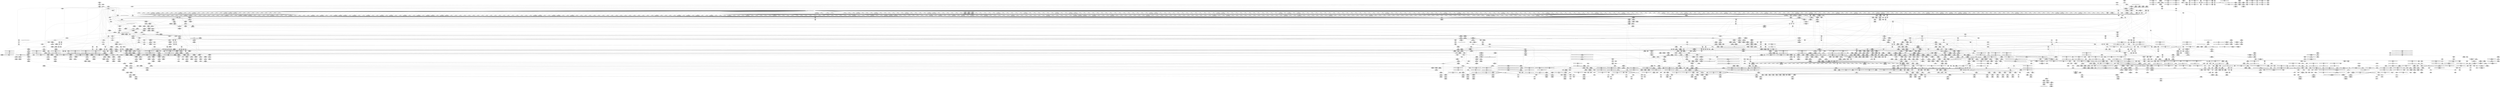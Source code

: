 digraph {
	CE0x50018d0 [shape=record,shape=Mrecord,label="{CE0x50018d0|selinux_nlmsg_perm:tmp41|security/selinux/hooks.c,4736}"]
	CE0x500d500 [shape=record,shape=Mrecord,label="{CE0x500d500|i64*_getelementptr_inbounds_(_4_x_i64_,_4_x_i64_*___llvm_gcov_ctr130,_i64_0,_i64_1)|*Constant*|*SummSource*}"]
	CE0x5049da0 [shape=record,shape=Mrecord,label="{CE0x5049da0|rcu_lock_acquire:entry|*SummSink*}"]
	CE0x503a870 [shape=record,shape=Mrecord,label="{CE0x503a870|task_sid:tmp1|*SummSink*}"]
	CE0x4f504c0 [shape=record,shape=Mrecord,label="{CE0x4f504c0|720:_i32,_1216:_i8*,_:_CRE_141,142_}"]
	CE0x4fa7ed0 [shape=record,shape=Mrecord,label="{CE0x4fa7ed0|nlmsg_hdr:tmp|*SummSink*}"]
	CE0x4fad980 [shape=record,shape=Mrecord,label="{CE0x4fad980|selinux_nlmsg_perm:conv7|security/selinux/hooks.c,4729|*SummSink*}"]
	CE0x50e7a60 [shape=record,shape=Mrecord,label="{CE0x50e7a60|__rcu_read_unlock:tmp|*SummSink*}"]
	CE0x5045b40 [shape=record,shape=Mrecord,label="{CE0x5045b40|_ret_void,_!dbg_!27719|./arch/x86/include/asm/preempt.h,73}"]
	CE0x4f998c0 [shape=record,shape=Mrecord,label="{CE0x4f998c0|_ret_i32_%call7,_!dbg_!27749|security/selinux/hooks.c,210|*SummSource*}"]
	CE0x4f97ca0 [shape=record,shape=Mrecord,label="{CE0x4f97ca0|selinux_netlink_send:tmp5|security/selinux/hooks.c,5070}"]
	CE0x5010f50 [shape=record,shape=Mrecord,label="{CE0x5010f50|rcu_lock_acquire:tmp3|*SummSink*}"]
	CE0x4f50130 [shape=record,shape=Mrecord,label="{CE0x4f50130|720:_i32,_1216:_i8*,_:_CRE_138,139_}"]
	CE0x4fdb500 [shape=record,shape=Mrecord,label="{CE0x4fdb500|selinux_nlmsg_perm:tmp15|security/selinux/hooks.c,4724}"]
	"CONST[source:2(external),value:0(static)][purpose:{operation}][SrcIdx:1]"
	CE0x5050eb0 [shape=record,shape=Mrecord,label="{CE0x5050eb0|i8*_getelementptr_inbounds_(_25_x_i8_,_25_x_i8_*_.str3,_i32_0,_i32_0)|*Constant*|*SummSource*}"]
	CE0x4f301e0 [shape=record,shape=Mrecord,label="{CE0x4f301e0|720:_i32,_1216:_i8*,_:_CRE_216,217_}"]
	CE0x5027df0 [shape=record,shape=Mrecord,label="{CE0x5027df0|_call_void_lock_acquire(%struct.lockdep_map*_%map,_i32_0,_i32_0,_i32_2,_i32_0,_%struct.lockdep_map*_null,_i64_ptrtoint_(i8*_blockaddress(_rcu_lock_acquire,_%__here)_to_i64))_#10,_!dbg_!27716|include/linux/rcupdate.h,418|*SummSink*}"]
	CE0x4fbdd80 [shape=record,shape=Mrecord,label="{CE0x4fbdd80|_call_void___rcu_read_lock()_#10,_!dbg_!27710|include/linux/rcupdate.h,879|*SummSink*}"]
	CE0x4f3d7d0 [shape=record,shape=Mrecord,label="{CE0x4f3d7d0|selinux_nlmsg_perm:sclass|security/selinux/hooks.c,4723}"]
	CE0x4f52380 [shape=record,shape=Mrecord,label="{CE0x4f52380|720:_i32,_1216:_i8*,_:_CRE_65,66_}"]
	CE0x4f70b60 [shape=record,shape=Mrecord,label="{CE0x4f70b60|720:_i32,_1216:_i8*,_:_CRE_687,688_}"]
	CE0x4f57290 [shape=record,shape=Mrecord,label="{CE0x4f57290|720:_i32,_1216:_i8*,_:_CRE_576,577_}"]
	CE0x5036d70 [shape=record,shape=Mrecord,label="{CE0x5036d70|sock_has_perm:sid5|security/selinux/hooks.c,3976|*SummSink*}"]
	CE0x5025550 [shape=record,shape=Mrecord,label="{CE0x5025550|i64*_getelementptr_inbounds_(_11_x_i64_,_11_x_i64_*___llvm_gcov_ctr132,_i64_0,_i64_10)|*Constant*|*SummSink*}"]
	CE0x4f758a0 [shape=record,shape=Mrecord,label="{CE0x4f758a0|720:_i32,_1216:_i8*,_:_CRE_792,800_|Function::selinux_netlink_send&Arg::sk::}"]
	CE0x4f31dc0 [shape=record,shape=Mrecord,label="{CE0x4f31dc0|i64_1|*Constant*|*SummSink*}"]
	CE0x5010300 [shape=record,shape=Mrecord,label="{CE0x5010300|rcu_read_unlock:do.end|*SummSink*}"]
	CE0x60f6b70 [shape=record,shape=Mrecord,label="{CE0x60f6b70|720:_i32,_1216:_i8*,_:_CRE_12,16_|Function::selinux_netlink_send&Arg::sk::}"]
	CE0x4f99a20 [shape=record,shape=Mrecord,label="{CE0x4f99a20|_ret_i32_%call7,_!dbg_!27749|security/selinux/hooks.c,210|*SummSink*}"]
	CE0x5050530 [shape=record,shape=Mrecord,label="{CE0x5050530|task_sid:tmp18|security/selinux/hooks.c,208}"]
	CE0x503b640 [shape=record,shape=Mrecord,label="{CE0x503b640|rcu_read_lock:tmp1|*SummSource*}"]
	CE0x4ffa680 [shape=record,shape=Mrecord,label="{CE0x4ffa680|rcu_read_lock:tmp22|include/linux/rcupdate.h,884|*SummSource*}"]
	CE0x5047000 [shape=record,shape=Mrecord,label="{CE0x5047000|_call_void_mcount()_#3}"]
	CE0x4f7fa90 [shape=record,shape=Mrecord,label="{CE0x4f7fa90|720:_i32,_1216:_i8*,_:_CRE_1159,1160_}"]
	CE0x4fd1b80 [shape=record,shape=Mrecord,label="{CE0x4fd1b80|selinux_nlmsg_perm:cmp15|security/selinux/hooks.c,4735}"]
	CE0x500e410 [shape=record,shape=Mrecord,label="{CE0x500e410|i64*_getelementptr_inbounds_(_4_x_i64_,_4_x_i64_*___llvm_gcov_ctr130,_i64_0,_i64_0)|*Constant*|*SummSink*}"]
	CE0x4fc44e0 [shape=record,shape=Mrecord,label="{CE0x4fc44e0|cred_sid:sid|security/selinux/hooks.c,197}"]
	CE0x4f45db0 [shape=record,shape=Mrecord,label="{CE0x4f45db0|720:_i32,_1216:_i8*,_:_CRE_539,540_}"]
	CE0x50fd940 [shape=record,shape=Mrecord,label="{CE0x50fd940|GLOBAL:__preempt_count|Global_var:__preempt_count}"]
	CE0x4f78000 [shape=record,shape=Mrecord,label="{CE0x4f78000|720:_i32,_1216:_i8*,_:_CRE_838,839_}"]
	CE0x5011de0 [shape=record,shape=Mrecord,label="{CE0x5011de0|i64*_getelementptr_inbounds_(_11_x_i64_,_11_x_i64_*___llvm_gcov_ctr132,_i64_0,_i64_0)|*Constant*|*SummSource*}"]
	CE0x4ffa280 [shape=record,shape=Mrecord,label="{CE0x4ffa280|i64*_getelementptr_inbounds_(_11_x_i64_,_11_x_i64_*___llvm_gcov_ctr127,_i64_0,_i64_10)|*Constant*|*SummSink*}"]
	CE0x5035db0 [shape=record,shape=Mrecord,label="{CE0x5035db0|sock_has_perm:net3|security/selinux/hooks.c,3974|*SummSink*}"]
	CE0x50e4da0 [shape=record,shape=Mrecord,label="{CE0x50e4da0|__rcu_read_lock:bb}"]
	CE0x4f5f880 [shape=record,shape=Mrecord,label="{CE0x4f5f880|GLOBAL:selinux_enforcing|Global_var:selinux_enforcing|*SummSink*}"]
	CE0x4f5c090 [shape=record,shape=Mrecord,label="{CE0x4f5c090|720:_i32,_1216:_i8*,_:_CRE_673,674_}"]
	CE0x4fbec70 [shape=record,shape=Mrecord,label="{CE0x4fbec70|sock_has_perm:tmp8|security/selinux/hooks.c,3969}"]
	CE0x50d8850 [shape=record,shape=Mrecord,label="{CE0x50d8850|__preempt_count_sub:tmp|*SummSource*}"]
	CE0x5024a70 [shape=record,shape=Mrecord,label="{CE0x5024a70|rcu_read_unlock:tmp20|include/linux/rcupdate.h,933|*SummSink*}"]
	CE0x4f3fc80 [shape=record,shape=Mrecord,label="{CE0x4f3fc80|720:_i32,_1216:_i8*,_:_CRE_206,207_}"]
	CE0x504dab0 [shape=record,shape=Mrecord,label="{CE0x504dab0|task_sid:tmp11|security/selinux/hooks.c,208|*SummSink*}"]
	CE0x4f82740 [shape=record,shape=Mrecord,label="{CE0x4f82740|selinux_nlmsg_perm:conv|security/selinux/hooks.c,4729}"]
	CE0x5017e80 [shape=record,shape=Mrecord,label="{CE0x5017e80|__rcu_read_lock:tmp4|include/linux/rcupdate.h,239}"]
	"CONST[source:1(input),value:2(dynamic)][purpose:{object}][SrcIdx:5]"
	CE0x4f7a3a0 [shape=record,shape=Mrecord,label="{CE0x4f7a3a0|720:_i32,_1216:_i8*,_:_CRE_868,869_}"]
	CE0x4fb6890 [shape=record,shape=Mrecord,label="{CE0x4fb6890|i64*_getelementptr_inbounds_(_2_x_i64_,_2_x_i64_*___llvm_gcov_ctr326,_i64_0,_i64_0)|*Constant*}"]
	CE0x50d7560 [shape=record,shape=Mrecord,label="{CE0x50d7560|__preempt_count_add:bb|*SummSource*}"]
	CE0x4f54ba0 [shape=record,shape=Mrecord,label="{CE0x4f54ba0|720:_i32,_1216:_i8*,_:_CRE_126,127_}"]
	CE0x4f804a0 [shape=record,shape=Mrecord,label="{CE0x4f804a0|720:_i32,_1216:_i8*,_:_CRE_1192,1196_|Function::selinux_netlink_send&Arg::sk::}"]
	CE0x4fd1390 [shape=record,shape=Mrecord,label="{CE0x4fd1390|i32_-2|*Constant*|*SummSource*}"]
	CE0x50402b0 [shape=record,shape=Mrecord,label="{CE0x50402b0|8:_%struct.sock*,_:_SCME_39,40_}"]
	CE0x506a0d0 [shape=record,shape=Mrecord,label="{CE0x506a0d0|i64*_getelementptr_inbounds_(_4_x_i64_,_4_x_i64_*___llvm_gcov_ctr128,_i64_0,_i64_2)|*Constant*|*SummSink*}"]
	CE0x4f2e6f0 [shape=record,shape=Mrecord,label="{CE0x4f2e6f0|720:_i32,_1216:_i8*,_:_CRE_246,247_}"]
	CE0x50d5970 [shape=record,shape=Mrecord,label="{CE0x50d5970|i64*_getelementptr_inbounds_(_4_x_i64_,_4_x_i64_*___llvm_gcov_ctr129,_i64_0,_i64_1)|*Constant*|*SummSource*}"]
	CE0x502d2e0 [shape=record,shape=Mrecord,label="{CE0x502d2e0|avc_has_perm:ssid|Function::avc_has_perm&Arg::ssid::|*SummSink*}"]
	CE0x50161d0 [shape=record,shape=Mrecord,label="{CE0x50161d0|rcu_read_unlock:if.end}"]
	CE0x50c5b10 [shape=record,shape=Mrecord,label="{CE0x50c5b10|rcu_lock_acquire:tmp1|*SummSink*}"]
	CE0x5029ba0 [shape=record,shape=Mrecord,label="{CE0x5029ba0|_call_void___rcu_read_unlock()_#10,_!dbg_!27734|include/linux/rcupdate.h,937|*SummSource*}"]
	CE0x5042e20 [shape=record,shape=Mrecord,label="{CE0x5042e20|cred_sid:tmp1|*SummSink*}"]
	CE0x4f48f00 [shape=record,shape=Mrecord,label="{CE0x4f48f00|GLOBAL:cap_netlink_send|*Constant*|*SummSink*}"]
	CE0x4f3d4d0 [shape=record,shape=Mrecord,label="{CE0x4f3d4d0|i32_4|*Constant*|*SummSource*}"]
	CE0x4fd9fb0 [shape=record,shape=Mrecord,label="{CE0x4fd9fb0|task_sid:tmp4|*LoadInst*|security/selinux/hooks.c,208}"]
	CE0x5044050 [shape=record,shape=Mrecord,label="{CE0x5044050|i64*_getelementptr_inbounds_(_4_x_i64_,_4_x_i64_*___llvm_gcov_ctr130,_i64_0,_i64_0)|*Constant*}"]
	CE0x4f739b0 [shape=record,shape=Mrecord,label="{CE0x4f739b0|i64_10|*Constant*}"]
	CE0x503fb00 [shape=record,shape=Mrecord,label="{CE0x503fb00|sock_has_perm:tmp1|*SummSource*}"]
	CE0x4f62960 [shape=record,shape=Mrecord,label="{CE0x4f62960|_ret_%struct.nlmsghdr*_%tmp5,_!dbg_!27714|include/linux/netlink.h,15}"]
	CE0x4fb6a00 [shape=record,shape=Mrecord,label="{CE0x4fb6a00|i64*_getelementptr_inbounds_(_2_x_i64_,_2_x_i64_*___llvm_gcov_ctr326,_i64_0,_i64_0)|*Constant*|*SummSource*}"]
	CE0x50079d0 [shape=record,shape=Mrecord,label="{CE0x50079d0|i64*_getelementptr_inbounds_(_20_x_i64_,_20_x_i64_*___llvm_gcov_ctr325,_i64_0,_i64_19)|*Constant*|*SummSource*}"]
	CE0x4f559a0 [shape=record,shape=Mrecord,label="{CE0x4f559a0|720:_i32,_1216:_i8*,_:_CRE_555,556_}"]
	CE0x4f52ba0 [shape=record,shape=Mrecord,label="{CE0x4f52ba0|720:_i32,_1216:_i8*,_:_CRE_728,732_|Function::selinux_netlink_send&Arg::sk::}"]
	CE0x5104a40 [shape=record,shape=Mrecord,label="{CE0x5104a40|__preempt_count_add:tmp7|./arch/x86/include/asm/preempt.h,73|*SummSink*}"]
	CE0x4f52dd0 [shape=record,shape=Mrecord,label="{CE0x4f52dd0|720:_i32,_1216:_i8*,_:_CRE_732,736_|Function::selinux_netlink_send&Arg::sk::}"]
	CE0x4ff57c0 [shape=record,shape=Mrecord,label="{CE0x4ff57c0|0:_i8,_:_GCMR_rcu_read_unlock.__warned_internal_global_i8_0,_section_.data.unlikely_,_align_1:_elem_0:default:}"]
	CE0x5035620 [shape=record,shape=Mrecord,label="{CE0x5035620|task_sid:task|Function::task_sid&Arg::task::|*SummSource*}"]
	CE0x4f99710 [shape=record,shape=Mrecord,label="{CE0x4f99710|_ret_i32_%call7,_!dbg_!27749|security/selinux/hooks.c,210}"]
	CE0x4f7d960 [shape=record,shape=Mrecord,label="{CE0x4f7d960|720:_i32,_1216:_i8*,_:_CRE_1032,1040_|Function::selinux_netlink_send&Arg::sk::}"]
	CE0x4f3eef0 [shape=record,shape=Mrecord,label="{CE0x4f3eef0|720:_i32,_1216:_i8*,_:_CRE_194,195_}"]
	CE0x500fc10 [shape=record,shape=Mrecord,label="{CE0x500fc10|rcu_read_unlock:tmp11|include/linux/rcupdate.h,933}"]
	CE0x50cafe0 [shape=record,shape=Mrecord,label="{CE0x50cafe0|rcu_lock_release:tmp6|*SummSource*}"]
	CE0x5040f80 [shape=record,shape=Mrecord,label="{CE0x5040f80|_call_void_rcu_read_lock()_#10,_!dbg_!27712|security/selinux/hooks.c,207|*SummSource*}"]
	CE0x4f2d370 [shape=record,shape=Mrecord,label="{CE0x4f2d370|selinux_netlink_send:tmp1}"]
	CE0x4f30b60 [shape=record,shape=Mrecord,label="{CE0x4f30b60|720:_i32,_1216:_i8*,_:_CRE_224,225_}"]
	CE0x4f9b820 [shape=record,shape=Mrecord,label="{CE0x4f9b820|_ret_i32_%retval.0,_!dbg_!27723|security/selinux/hooks.c,5074|*SummSource*}"]
	CE0x4f30ef0 [shape=record,shape=Mrecord,label="{CE0x4f30ef0|720:_i32,_1216:_i8*,_:_CRE_227,228_}"]
	CE0x4f36710 [shape=record,shape=Mrecord,label="{CE0x4f36710|720:_i32,_1216:_i8*,_:_CRE_68,69_}"]
	CE0x504dbf0 [shape=record,shape=Mrecord,label="{CE0x504dbf0|task_sid:tmp13|security/selinux/hooks.c,208}"]
	CE0x4fad420 [shape=record,shape=Mrecord,label="{CE0x4fad420|selinux_nlmsg_perm:bb}"]
	CE0x4f62790 [shape=record,shape=Mrecord,label="{CE0x4f62790|nlmsg_hdr:skb|Function::nlmsg_hdr&Arg::skb::|*SummSource*}"]
	CE0x4ff93e0 [shape=record,shape=Mrecord,label="{CE0x4ff93e0|rcu_read_lock:do.body|*SummSink*}"]
	CE0x4f7d190 [shape=record,shape=Mrecord,label="{CE0x4f7d190|720:_i32,_1216:_i8*,_:_CRE_1000,1008_|Function::selinux_netlink_send&Arg::sk::}"]
	CE0x4f385e0 [shape=record,shape=Mrecord,label="{CE0x4f385e0|selinux_netlink_send:sk|Function::selinux_netlink_send&Arg::sk::|*SummSource*}"]
	CE0x4f62890 [shape=record,shape=Mrecord,label="{CE0x4f62890|nlmsg_hdr:skb|Function::nlmsg_hdr&Arg::skb::|*SummSink*}"]
	CE0x4f4c6f0 [shape=record,shape=Mrecord,label="{CE0x4f4c6f0|720:_i32,_1216:_i8*,_:_CRE_257,258_}"]
	CE0x5016a80 [shape=record,shape=Mrecord,label="{CE0x5016a80|rcu_read_unlock:tmp10|include/linux/rcupdate.h,933}"]
	CE0x4f636c0 [shape=record,shape=Mrecord,label="{CE0x4f636c0|_call_void_mcount()_#3|*SummSink*}"]
	CE0x4fa5680 [shape=record,shape=Mrecord,label="{CE0x4fa5680|selinux_netlink_send:retval.0}"]
	CE0x4ffe4e0 [shape=record,shape=Mrecord,label="{CE0x4ffe4e0|selinux_nlmsg_perm:tmp31|security/selinux/hooks.c,4730|*SummSource*}"]
	CE0x4f254a0 [shape=record,shape=Mrecord,label="{CE0x4f254a0|720:_i32,_1216:_i8*,_:_CRE_375,376_}"]
	CE0x5026230 [shape=record,shape=Mrecord,label="{CE0x5026230|_call_void_rcu_lock_release(%struct.lockdep_map*_rcu_lock_map)_#10,_!dbg_!27733|include/linux/rcupdate.h,935|*SummSource*}"]
	CE0x4f74e80 [shape=record,shape=Mrecord,label="{CE0x4f74e80|selinux_netlink_send:skb|Function::selinux_netlink_send&Arg::skb::|*SummSink*}"]
	CE0x4f525b0 [shape=record,shape=Mrecord,label="{CE0x4f525b0|720:_i32,_1216:_i8*,_:_CRE_717,718_}"]
	CE0x5047c30 [shape=record,shape=Mrecord,label="{CE0x5047c30|GLOBAL:rcu_read_lock.__warned|Global_var:rcu_read_lock.__warned|*SummSource*}"]
	CE0x504e7b0 [shape=record,shape=Mrecord,label="{CE0x504e7b0|rcu_read_unlock:tobool|include/linux/rcupdate.h,933}"]
	CE0x4f950c0 [shape=record,shape=Mrecord,label="{CE0x4f950c0|i32_2|*Constant*|*SummSource*}"]
	CE0x4fd7590 [shape=record,shape=Mrecord,label="{CE0x4fd7590|selinux_nlmsg_perm:if.then17|*SummSource*}"]
	CE0x4fcadf0 [shape=record,shape=Mrecord,label="{CE0x4fcadf0|selinux_nlmsg_perm:tmp4|*LoadInst*|security/selinux/hooks.c,4717}"]
	CE0x50521b0 [shape=record,shape=Mrecord,label="{CE0x50521b0|i64*_getelementptr_inbounds_(_13_x_i64_,_13_x_i64_*___llvm_gcov_ctr126,_i64_0,_i64_9)|*Constant*}"]
	CE0x5001d20 [shape=record,shape=Mrecord,label="{CE0x5001d20|selinux_nlmsg_perm:tmp41|security/selinux/hooks.c,4736|*SummSink*}"]
	CE0x4ff5c50 [shape=record,shape=Mrecord,label="{CE0x4ff5c50|rcu_read_lock:if.then|*SummSource*}"]
	CE0x506f130 [shape=record,shape=Mrecord,label="{CE0x506f130|rcu_lock_acquire:tmp4|include/linux/rcupdate.h,418|*SummSink*}"]
	CE0x50d33c0 [shape=record,shape=Mrecord,label="{CE0x50d33c0|__preempt_count_add:tmp5|./arch/x86/include/asm/preempt.h,72}"]
	CE0x4f8f820 [shape=record,shape=Mrecord,label="{CE0x4f8f820|selinux_nlmsg_perm:if.end19}"]
	CE0x4f7e060 [shape=record,shape=Mrecord,label="{CE0x4f7e060|720:_i32,_1216:_i8*,_:_CRE_1064,1072_|Function::selinux_netlink_send&Arg::sk::}"]
	CE0x5054bb0 [shape=record,shape=Mrecord,label="{CE0x5054bb0|task_sid:tmp26|security/selinux/hooks.c,208}"]
	CE0x5036330 [shape=record,shape=Mrecord,label="{CE0x5036330|sock_has_perm:sk4|security/selinux/hooks.c,3974}"]
	CE0x4fc8b00 [shape=record,shape=Mrecord,label="{CE0x4fc8b00|i64*_getelementptr_inbounds_(_11_x_i64_,_11_x_i64_*___llvm_gcov_ctr132,_i64_0,_i64_9)|*Constant*}"]
	CE0x4f43160 [shape=record,shape=Mrecord,label="{CE0x4f43160|720:_i32,_1216:_i8*,_:_CRE_415,416_}"]
	CE0x4f86160 [shape=record,shape=Mrecord,label="{CE0x4f86160|i32_41|*Constant*|*SummSource*}"]
	CE0x5029790 [shape=record,shape=Mrecord,label="{CE0x5029790|_ret_void,_!dbg_!27717|include/linux/rcupdate.h,424}"]
	CE0x50d7280 [shape=record,shape=Mrecord,label="{CE0x50d7280|__rcu_read_unlock:tmp7|include/linux/rcupdate.h,245|*SummSink*}"]
	CE0x50c5230 [shape=record,shape=Mrecord,label="{CE0x50c5230|__rcu_read_unlock:tmp4|include/linux/rcupdate.h,244|*SummSink*}"]
	CE0x4f3e930 [shape=record,shape=Mrecord,label="{CE0x4f3e930|720:_i32,_1216:_i8*,_:_CRE_183,184_}"]
	CE0x51007c0 [shape=record,shape=Mrecord,label="{CE0x51007c0|__rcu_read_unlock:tmp7|include/linux/rcupdate.h,245}"]
	CE0x502e390 [shape=record,shape=Mrecord,label="{CE0x502e390|avc_has_perm:auditdata|Function::avc_has_perm&Arg::auditdata::|*SummSource*}"]
	CE0x4fc5100 [shape=record,shape=Mrecord,label="{CE0x4fc5100|task_sid:task|Function::task_sid&Arg::task::}"]
	CE0x4f34c90 [shape=record,shape=Mrecord,label="{CE0x4f34c90|720:_i32,_1216:_i8*,_:_CRE_83,84_}"]
	CE0x4f50390 [shape=record,shape=Mrecord,label="{CE0x4f50390|720:_i32,_1216:_i8*,_:_CRE_140,141_}"]
	CE0x4f74aa0 [shape=record,shape=Mrecord,label="{CE0x4f74aa0|i64_10|*Constant*|*SummSink*}"]
	CE0x4ff2e30 [shape=record,shape=Mrecord,label="{CE0x4ff2e30|_ret_i32_%tmp6,_!dbg_!27716|security/selinux/hooks.c,197|*SummSink*}"]
	CE0x4f61410 [shape=record,shape=Mrecord,label="{CE0x4f61410|cred_sid:security|security/selinux/hooks.c,196|*SummSink*}"]
	CE0x4fcb2d0 [shape=record,shape=Mrecord,label="{CE0x4fcb2d0|selinux_nlmsg_perm:bf.clear|security/selinux/hooks.c,4729|*SummSink*}"]
	CE0x5051d40 [shape=record,shape=Mrecord,label="{CE0x5051d40|i8*_getelementptr_inbounds_(_41_x_i8_,_41_x_i8_*_.str44,_i32_0,_i32_0)|*Constant*|*SummSink*}"]
	CE0x4ff2390 [shape=record,shape=Mrecord,label="{CE0x4ff2390|GLOBAL:cred_sid|*Constant*|*SummSink*}"]
	CE0x4fd6330 [shape=record,shape=Mrecord,label="{CE0x4fd6330|selinux_nlmsg_perm:if.end14}"]
	CE0x50009b0 [shape=record,shape=Mrecord,label="{CE0x50009b0|selinux_nlmsg_perm:tmp39|security/selinux/hooks.c,4735|*SummSink*}"]
	CE0x4f43c10 [shape=record,shape=Mrecord,label="{CE0x4f43c10|720:_i32,_1216:_i8*,_:_CRE_424,428_|Function::selinux_netlink_send&Arg::sk::}"]
	CE0x4f499a0 [shape=record,shape=Mrecord,label="{CE0x4f499a0|720:_i32,_1216:_i8*,_:_CRE_28,29_}"]
	CE0x4f2da50 [shape=record,shape=Mrecord,label="{CE0x4f2da50|selinux_netlink_send:tmp|*SummSink*}"]
	CE0x4f86f80 [shape=record,shape=Mrecord,label="{CE0x4f86f80|i64*_getelementptr_inbounds_(_6_x_i64_,_6_x_i64_*___llvm_gcov_ctr327,_i64_0,_i64_3)|*Constant*|*SummSource*}"]
	CE0x4fa7220 [shape=record,shape=Mrecord,label="{CE0x4fa7220|GLOBAL:selinux_enforcing|Global_var:selinux_enforcing|*SummSource*}"]
	CE0x50e33e0 [shape=record,shape=Mrecord,label="{CE0x50e33e0|i64*_getelementptr_inbounds_(_4_x_i64_,_4_x_i64_*___llvm_gcov_ctr129,_i64_0,_i64_3)|*Constant*|*SummSource*}"]
	CE0x4f48880 [shape=record,shape=Mrecord,label="{CE0x4f48880|selinux_nlmsg_perm:tmp12|security/selinux/hooks.c,4723|*SummSource*}"]
	CE0x4fc9640 [shape=record,shape=Mrecord,label="{CE0x4fc9640|sock_has_perm:tmp7|security/selinux/hooks.c,3969}"]
	CE0x50098a0 [shape=record,shape=Mrecord,label="{CE0x50098a0|sock_has_perm:entry|*SummSink*}"]
	CE0x4f440d0 [shape=record,shape=Mrecord,label="{CE0x4f440d0|720:_i32,_1216:_i8*,_:_CRE_440,448_|Function::selinux_netlink_send&Arg::sk::}"]
	CE0x4f30900 [shape=record,shape=Mrecord,label="{CE0x4f30900|720:_i32,_1216:_i8*,_:_CRE_222,223_}"]
	CE0x4fc3910 [shape=record,shape=Mrecord,label="{CE0x4fc3910|sock_has_perm:ad|security/selinux/hooks.c, 3965|*SummSink*}"]
	CE0x50fdb70 [shape=record,shape=Mrecord,label="{CE0x50fdb70|__preempt_count_add:do.end|*SummSink*}"]
	CE0x5049ca0 [shape=record,shape=Mrecord,label="{CE0x5049ca0|GLOBAL:rcu_lock_acquire|*Constant*|*SummSink*}"]
	CE0x50e5800 [shape=record,shape=Mrecord,label="{CE0x50e5800|rcu_lock_acquire:tmp7}"]
	CE0x4fc22e0 [shape=record,shape=Mrecord,label="{CE0x4fc22e0|8:_%struct.sock*,_:_SCME_24,25_}"]
	CE0x4f2dc40 [shape=record,shape=Mrecord,label="{CE0x4f2dc40|720:_i32,_1216:_i8*,_:_CRE_237,238_}"]
	CE0x4fda600 [shape=record,shape=Mrecord,label="{CE0x4fda600|selinux_nlmsg_perm:if.end|*SummSource*}"]
	CE0x4ffb210 [shape=record,shape=Mrecord,label="{CE0x4ffb210|i64*_getelementptr_inbounds_(_2_x_i64_,_2_x_i64_*___llvm_gcov_ctr131,_i64_0,_i64_0)|*Constant*|*SummSource*}"]
	CE0x4f44ff0 [shape=record,shape=Mrecord,label="{CE0x4f44ff0|720:_i32,_1216:_i8*,_:_CRE_480,488_|Function::selinux_netlink_send&Arg::sk::}"]
	CE0x4ffeab0 [shape=record,shape=Mrecord,label="{CE0x4ffeab0|i64*_getelementptr_inbounds_(_20_x_i64_,_20_x_i64_*___llvm_gcov_ctr325,_i64_0,_i64_12)|*Constant*}"]
	CE0x50d2990 [shape=record,shape=Mrecord,label="{CE0x50d2990|__preempt_count_add:tmp2|*SummSink*}"]
	CE0x5053a20 [shape=record,shape=Mrecord,label="{CE0x5053a20|_call_void_lockdep_rcu_suspicious(i8*_getelementptr_inbounds_(_25_x_i8_,_25_x_i8_*_.str3,_i32_0,_i32_0),_i32_208,_i8*_getelementptr_inbounds_(_41_x_i8_,_41_x_i8_*_.str44,_i32_0,_i32_0))_#10,_!dbg_!27732|security/selinux/hooks.c,208|*SummSink*}"]
	CE0x4ff6220 [shape=record,shape=Mrecord,label="{CE0x4ff6220|rcu_read_unlock:do.end|*SummSource*}"]
	CE0x5016020 [shape=record,shape=Mrecord,label="{CE0x5016020|GLOBAL:__preempt_count_add|*Constant*}"]
	CE0x4f5ff70 [shape=record,shape=Mrecord,label="{CE0x4f5ff70|selinux_nlmsg_perm:tmp23|security/selinux/hooks.c,4730|*SummSource*}"]
	CE0x4fd02a0 [shape=record,shape=Mrecord,label="{CE0x4fd02a0|selinux_nlmsg_perm:err.1}"]
	CE0x4f50980 [shape=record,shape=Mrecord,label="{CE0x4f50980|720:_i32,_1216:_i8*,_:_CRE_18,19_|Function::selinux_netlink_send&Arg::sk::}"]
	CE0x5002f50 [shape=record,shape=Mrecord,label="{CE0x5002f50|selinux_nlmsg_perm:tmp43|security/selinux/hooks.c,4737}"]
	CE0x4f7d4f0 [shape=record,shape=Mrecord,label="{CE0x4f7d4f0|720:_i32,_1216:_i8*,_:_CRE_1016,1024_|Function::selinux_netlink_send&Arg::sk::}"]
	CE0x4f71150 [shape=record,shape=Mrecord,label="{CE0x4f71150|720:_i32,_1216:_i8*,_:_CRE_692,693_}"]
	CE0x5003d30 [shape=record,shape=Mrecord,label="{CE0x5003d30|selinux_nlmsg_perm:tmp44|security/selinux/hooks.c,4740}"]
	CE0x4f7dce0 [shape=record,shape=Mrecord,label="{CE0x4f7dce0|720:_i32,_1216:_i8*,_:_CRE_1048,1056_|Function::selinux_netlink_send&Arg::sk::}"]
	CE0x4f60bb0 [shape=record,shape=Mrecord,label="{CE0x4f60bb0|nlmsg_hdr:data|include/linux/netlink.h,15|*SummSource*}"]
	CE0x50d6570 [shape=record,shape=Mrecord,label="{CE0x50d6570|i64*_getelementptr_inbounds_(_4_x_i64_,_4_x_i64_*___llvm_gcov_ctr134,_i64_0,_i64_2)|*Constant*|*SummSource*}"]
	CE0x500a250 [shape=record,shape=Mrecord,label="{CE0x500a250|i32_8|*Constant*|*SummSink*}"]
	CE0x5006fe0 [shape=record,shape=Mrecord,label="{CE0x5006fe0|selinux_nlmsg_perm:err.3}"]
	CE0x4f30570 [shape=record,shape=Mrecord,label="{CE0x4f30570|720:_i32,_1216:_i8*,_:_CRE_219,220_}"]
	CE0x4f77550 [shape=record,shape=Mrecord,label="{CE0x4f77550|720:_i32,_1216:_i8*,_:_CRE_829,830_}"]
	CE0x4f59d50 [shape=record,shape=Mrecord,label="{CE0x4f59d50|720:_i32,_1216:_i8*,_:_CRE_624,632_|Function::selinux_netlink_send&Arg::sk::}"]
	CE0x4f73870 [shape=record,shape=Mrecord,label="{CE0x4f73870|selinux_nlmsg_perm:tmp28|security/selinux/hooks.c,4730|*SummSink*}"]
	CE0x4f88370 [shape=record,shape=Mrecord,label="{CE0x4f88370|selinux_nlmsg_perm:tmp19|security/selinux/hooks.c,4725|*SummSource*}"]
	CE0x4f79300 [shape=record,shape=Mrecord,label="{CE0x4f79300|720:_i32,_1216:_i8*,_:_CRE_854,855_}"]
	CE0x4f42dd0 [shape=record,shape=Mrecord,label="{CE0x4f42dd0|720:_i32,_1216:_i8*,_:_CRE_412,413_}"]
	CE0x50d8100 [shape=record,shape=Mrecord,label="{CE0x50d8100|__preempt_count_sub:tmp4|./arch/x86/include/asm/preempt.h,77|*SummSource*}"]
	CE0x5111890 [shape=record,shape=Mrecord,label="{CE0x5111890|__preempt_count_sub:tmp7|./arch/x86/include/asm/preempt.h,78}"]
	CE0x503ba80 [shape=record,shape=Mrecord,label="{CE0x503ba80|i64*_getelementptr_inbounds_(_13_x_i64_,_13_x_i64_*___llvm_gcov_ctr126,_i64_0,_i64_1)|*Constant*}"]
	CE0x4fcb670 [shape=record,shape=Mrecord,label="{CE0x4fcb670|selinux_nlmsg_perm:nlmsg_type5|security/selinux/hooks.c,4729|*SummSink*}"]
	CE0x4f7d340 [shape=record,shape=Mrecord,label="{CE0x4f7d340|720:_i32,_1216:_i8*,_:_CRE_1008,1016_|Function::selinux_netlink_send&Arg::sk::}"]
	CE0x4f48e40 [shape=record,shape=Mrecord,label="{CE0x4f48e40|selinux_netlink_send:sk|Function::selinux_netlink_send&Arg::sk::|*SummSink*}"]
	CE0x50e3450 [shape=record,shape=Mrecord,label="{CE0x50e3450|i64*_getelementptr_inbounds_(_4_x_i64_,_4_x_i64_*___llvm_gcov_ctr129,_i64_0,_i64_3)|*Constant*}"]
	CE0x5037850 [shape=record,shape=Mrecord,label="{CE0x5037850|i32_4|*Constant*}"]
	CE0x4f4c950 [shape=record,shape=Mrecord,label="{CE0x4f4c950|720:_i32,_1216:_i8*,_:_CRE_259,260_}"]
	CE0x4fbff40 [shape=record,shape=Mrecord,label="{CE0x4fbff40|sock_has_perm:tmp14|security/selinux/hooks.c,3972|*SummSource*}"]
	CE0x4f44600 [shape=record,shape=Mrecord,label="{CE0x4f44600|720:_i32,_1216:_i8*,_:_CRE_456,458_|Function::selinux_netlink_send&Arg::sk::}"]
	CE0x50d2730 [shape=record,shape=Mrecord,label="{CE0x50d2730|i64*_getelementptr_inbounds_(_4_x_i64_,_4_x_i64_*___llvm_gcov_ctr129,_i64_0,_i64_0)|*Constant*|*SummSource*}"]
	CE0x4fca7f0 [shape=record,shape=Mrecord,label="{CE0x4fca7f0|selinux_nlmsg_perm:tmp3|security/selinux/hooks.c,4715|*SummSource*}"]
	CE0x4f59630 [shape=record,shape=Mrecord,label="{CE0x4f59630|720:_i32,_1216:_i8*,_:_CRE_606,607_}"]
	CE0x4f55150 [shape=record,shape=Mrecord,label="{CE0x4f55150|720:_i32,_1216:_i8*,_:_CRE_548,549_}"]
	CE0x4f92d70 [shape=record,shape=Mrecord,label="{CE0x4f92d70|selinux_nlmsg_perm:tobool11|security/selinux/hooks.c,4730|*SummSource*}"]
	CE0x50496a0 [shape=record,shape=Mrecord,label="{CE0x50496a0|GLOBAL:__llvm_gcov_ctr126|Global_var:__llvm_gcov_ctr126|*SummSource*}"]
	CE0x51063a0 [shape=record,shape=Mrecord,label="{CE0x51063a0|__preempt_count_sub:tmp6|./arch/x86/include/asm/preempt.h,78}"]
	CE0x50071d0 [shape=record,shape=Mrecord,label="{CE0x50071d0|selinux_nlmsg_perm:err.3|*SummSource*}"]
	CE0x4f455c0 [shape=record,shape=Mrecord,label="{CE0x4f455c0|720:_i32,_1216:_i8*,_:_CRE_520,528_|Function::selinux_netlink_send&Arg::sk::}"]
	CE0x4fd3b30 [shape=record,shape=Mrecord,label="{CE0x4fd3b30|nlmsg_hdr:tmp5|include/linux/netlink.h,15|*SummSource*}"]
	CE0x4f2ef40 [shape=record,shape=Mrecord,label="{CE0x4f2ef40|720:_i32,_1216:_i8*,_:_CRE_253,254_}"]
	CE0x4f9c900 [shape=record,shape=Mrecord,label="{CE0x4f9c900|get_current:tmp4|./arch/x86/include/asm/current.h,14}"]
	CE0x4fca0f0 [shape=record,shape=Mrecord,label="{CE0x4fca0f0|task_sid:tmp3|*SummSource*}"]
	CE0x5046a00 [shape=record,shape=Mrecord,label="{CE0x5046a00|task_sid:tobool4|security/selinux/hooks.c,208}"]
	CE0x4fbdb50 [shape=record,shape=Mrecord,label="{CE0x4fbdb50|get_current:tmp2|*SummSource*}"]
	CE0x500e010 [shape=record,shape=Mrecord,label="{CE0x500e010|GLOBAL:__preempt_count_sub|*Constant*|*SummSource*}"]
	CE0x4fffc50 [shape=record,shape=Mrecord,label="{CE0x4fffc50|selinux_nlmsg_perm:err.0|*SummSink*}"]
	CE0x4f31020 [shape=record,shape=Mrecord,label="{CE0x4f31020|720:_i32,_1216:_i8*,_:_CRE_228,229_}"]
	CE0x50385a0 [shape=record,shape=Mrecord,label="{CE0x50385a0|sock_has_perm:call6|security/selinux/hooks.c,3976|*SummSource*}"]
	CE0x4f40d80 [shape=record,shape=Mrecord,label="{CE0x4f40d80|i64*_getelementptr_inbounds_(_6_x_i64_,_6_x_i64_*___llvm_gcov_ctr324,_i64_0,_i64_0)|*Constant*|*SummSink*}"]
	CE0x4fc0730 [shape=record,shape=Mrecord,label="{CE0x4fc0730|0:_i8,_8:_%struct.lsm_network_audit*,_24:_%struct.selinux_audit_data*,_:_SCMRE_0,1_|*MultipleSource*|security/selinux/hooks.c, 3965|security/selinux/hooks.c,3972}"]
	CE0x50c6110 [shape=record,shape=Mrecord,label="{CE0x50c6110|COLLAPSED:_GCMRE___llvm_gcov_ctr134_internal_global_4_x_i64_zeroinitializer:_elem_0:default:}"]
	CE0x51068b0 [shape=record,shape=Mrecord,label="{CE0x51068b0|_call_void_mcount()_#3|*SummSource*}"]
	CE0x5048cb0 [shape=record,shape=Mrecord,label="{CE0x5048cb0|rcu_read_lock:tmp3}"]
	CE0x5006bd0 [shape=record,shape=Mrecord,label="{CE0x5006bd0|_ret_i32_%retval.0,_!dbg_!27740|security/selinux/hooks.c,3977|*SummSource*}"]
	CE0x5010470 [shape=record,shape=Mrecord,label="{CE0x5010470|rcu_read_unlock:land.lhs.true2|*SummSink*}"]
	CE0x4f81d20 [shape=record,shape=Mrecord,label="{CE0x4f81d20|720:_i32,_1216:_i8*,_:_CRE_1280,1288_|Function::selinux_netlink_send&Arg::sk::}"]
	CE0x4fa38f0 [shape=record,shape=Mrecord,label="{CE0x4fa38f0|i64*_getelementptr_inbounds_(_6_x_i64_,_6_x_i64_*___llvm_gcov_ctr324,_i64_0,_i64_4)|*Constant*|*SummSink*}"]
	CE0x4f87b30 [shape=record,shape=Mrecord,label="{CE0x4f87b30|nlmsg_hdr:data|include/linux/netlink.h,15|*SummSink*}"]
	CE0x500c2f0 [shape=record,shape=Mrecord,label="{CE0x500c2f0|__preempt_count_add:val|Function::__preempt_count_add&Arg::val::|*SummSource*}"]
	CE0x4f71020 [shape=record,shape=Mrecord,label="{CE0x4f71020|720:_i32,_1216:_i8*,_:_CRE_691,692_}"]
	CE0x50125c0 [shape=record,shape=Mrecord,label="{CE0x50125c0|rcu_read_unlock:tmp6|include/linux/rcupdate.h,933|*SummSink*}"]
	CE0x4f93990 [shape=record,shape=Mrecord,label="{CE0x4f93990|8:_%struct.sock*,_:_SCME_53,54_}"]
	CE0x4ff4f60 [shape=record,shape=Mrecord,label="{CE0x4ff4f60|rcu_read_lock:bb}"]
	CE0x4fd4d70 [shape=record,shape=Mrecord,label="{CE0x4fd4d70|selinux_nlmsg_perm:tmp10|security/selinux/hooks.c,4718|*SummSource*}"]
	CE0x4f2f470 [shape=record,shape=Mrecord,label="{CE0x4f2f470|720:_i32,_1216:_i8*,_:_CRE_272,280_|Function::selinux_netlink_send&Arg::sk::}"]
	CE0x4fc05c0 [shape=record,shape=Mrecord,label="{CE0x4fc05c0|sock_has_perm:type|security/selinux/hooks.c,3972|*SummSink*}"]
	CE0x4fae680 [shape=record,shape=Mrecord,label="{CE0x4fae680|sock_has_perm:sk_security|security/selinux/hooks.c,3964}"]
	CE0x506c630 [shape=record,shape=Mrecord,label="{CE0x506c630|rcu_read_lock:tmp10|include/linux/rcupdate.h,882|*SummSource*}"]
	CE0x4f406b0 [shape=record,shape=Mrecord,label="{CE0x4f406b0|selinux_nlmsg_perm:tmp11|security/selinux/hooks.c,4723|*SummSource*}"]
	CE0x4fa44b0 [shape=record,shape=Mrecord,label="{CE0x4fa44b0|selinux_nlmsg_perm:sk|Function::selinux_nlmsg_perm&Arg::sk::|*SummSource*}"]
	CE0x4fff090 [shape=record,shape=Mrecord,label="{CE0x4fff090|i64*_getelementptr_inbounds_(_20_x_i64_,_20_x_i64_*___llvm_gcov_ctr325,_i64_0,_i64_12)|*Constant*|*SummSource*}"]
	CE0x4f7fd10 [shape=record,shape=Mrecord,label="{CE0x4f7fd10|720:_i32,_1216:_i8*,_:_CRE_1164,1168_|Function::selinux_netlink_send&Arg::sk::}"]
	CE0x4f53f20 [shape=record,shape=Mrecord,label="{CE0x4f53f20|720:_i32,_1216:_i8*,_:_CRE_354,355_}"]
	CE0x4f76250 [shape=record,shape=Mrecord,label="{CE0x4f76250|720:_i32,_1216:_i8*,_:_CRE_813,814_}"]
	CE0x5033d50 [shape=record,shape=Mrecord,label="{CE0x5033d50|i64*_getelementptr_inbounds_(_11_x_i64_,_11_x_i64_*___llvm_gcov_ctr132,_i64_0,_i64_1)|*Constant*}"]
	CE0x4f35ed0 [shape=record,shape=Mrecord,label="{CE0x4f35ed0|i64_5|*Constant*|*SummSource*}"]
	CE0x4f44450 [shape=record,shape=Mrecord,label="{CE0x4f44450|720:_i32,_1216:_i8*,_:_CRE_452,456_|Function::selinux_netlink_send&Arg::sk::}"]
	CE0x5100750 [shape=record,shape=Mrecord,label="{CE0x5100750|__preempt_count_add:bb}"]
	CE0x4f927a0 [shape=record,shape=Mrecord,label="{CE0x4f927a0|selinux_nlmsg_perm:call10|security/selinux/hooks.c,4730}"]
	CE0x50051a0 [shape=record,shape=Mrecord,label="{CE0x50051a0|selinux_nlmsg_perm:call20|security/selinux/hooks.c,4740|*SummSource*}"]
	CE0x4f75030 [shape=record,shape=Mrecord,label="{CE0x4f75030|720:_i32,_1216:_i8*,_:_CRE_764,768_|Function::selinux_netlink_send&Arg::sk::}"]
	CE0x500a0b0 [shape=record,shape=Mrecord,label="{CE0x500a0b0|i32_8|*Constant*|*SummSource*}"]
	CE0x500d270 [shape=record,shape=Mrecord,label="{CE0x500d270|i64*_getelementptr_inbounds_(_4_x_i64_,_4_x_i64_*___llvm_gcov_ctr130,_i64_0,_i64_1)|*Constant*}"]
	CE0x504e050 [shape=record,shape=Mrecord,label="{CE0x504e050|task_sid:tmp12|security/selinux/hooks.c,208|*SummSink*}"]
	CE0x4fd1750 [shape=record,shape=Mrecord,label="{CE0x4fd1750|i32_-2|*Constant*|*SummSink*}"]
	CE0x4f48c40 [shape=record,shape=Mrecord,label="{CE0x4f48c40|720:_i32,_1216:_i8*,_:_CRE_101,102_}"]
	CE0x502ebb0 [shape=record,shape=Mrecord,label="{CE0x502ebb0|sock_has_perm:retval.0}"]
	CE0x4f42580 [shape=record,shape=Mrecord,label="{CE0x4f42580|720:_i32,_1216:_i8*,_:_CRE_405,406_}"]
	CE0x4f8bd10 [shape=record,shape=Mrecord,label="{CE0x4f8bd10|i64*_getelementptr_inbounds_(_6_x_i64_,_6_x_i64_*___llvm_gcov_ctr327,_i64_0,_i64_4)|*Constant*}"]
	CE0x4ff3f30 [shape=record,shape=Mrecord,label="{CE0x4ff3f30|_ret_void,_!dbg_!27735|include/linux/rcupdate.h,938|*SummSource*}"]
	CE0x50c7860 [shape=record,shape=Mrecord,label="{CE0x50c7860|i64_ptrtoint_(i8*_blockaddress(_rcu_lock_acquire,_%__here)_to_i64)|*Constant*|*SummSource*}"]
	CE0x5034580 [shape=record,shape=Mrecord,label="{CE0x5034580|rcu_read_unlock:if.then|*SummSource*}"]
	CE0x506bd20 [shape=record,shape=Mrecord,label="{CE0x506bd20|i64_4|*Constant*}"]
	CE0x4f5cc70 [shape=record,shape=Mrecord,label="{CE0x4f5cc70|720:_i32,_1216:_i8*,_:_CRE_683,684_}"]
	CE0x4f90c60 [shape=record,shape=Mrecord,label="{CE0x4f90c60|_call_void_mcount()_#3|*SummSink*}"]
	CE0x4f41020 [shape=record,shape=Mrecord,label="{CE0x4f41020|720:_i32,_1216:_i8*,_:_CRE_387,388_}"]
	CE0x4f55740 [shape=record,shape=Mrecord,label="{CE0x4f55740|720:_i32,_1216:_i8*,_:_CRE_553,554_}"]
	CE0x4f73700 [shape=record,shape=Mrecord,label="{CE0x4f73700|i64_11|*Constant*|*SummSink*}"]
	CE0x5030d30 [shape=record,shape=Mrecord,label="{CE0x5030d30|rcu_read_lock:tobool|include/linux/rcupdate.h,882|*SummSource*}"]
	CE0x50342e0 [shape=record,shape=Mrecord,label="{CE0x50342e0|rcu_read_unlock:land.lhs.true|*SummSink*}"]
	CE0x50d43f0 [shape=record,shape=Mrecord,label="{CE0x50d43f0|_call_void___preempt_count_sub(i32_1)_#10,_!dbg_!27715|include/linux/rcupdate.h,244}"]
	CE0x4f56580 [shape=record,shape=Mrecord,label="{CE0x4f56580|720:_i32,_1216:_i8*,_:_CRE_565,566_}"]
	CE0x500bf60 [shape=record,shape=Mrecord,label="{CE0x500bf60|rcu_read_unlock:tmp7|include/linux/rcupdate.h,933}"]
	CE0x4fd9010 [shape=record,shape=Mrecord,label="{CE0x4fd9010|sock_has_perm:bb}"]
	CE0x4fca1c0 [shape=record,shape=Mrecord,label="{CE0x4fca1c0|8:_%struct.sock*,_:_SCME_54,55_}"]
	CE0x4f62530 [shape=record,shape=Mrecord,label="{CE0x4f62530|selinux_nlmsg_perm:out}"]
	CE0x5034870 [shape=record,shape=Mrecord,label="{CE0x5034870|i64*_getelementptr_inbounds_(_11_x_i64_,_11_x_i64_*___llvm_gcov_ctr127,_i64_0,_i64_1)|*Constant*|*SummSource*}"]
	CE0x50ddfb0 [shape=record,shape=Mrecord,label="{CE0x50ddfb0|_ret_void,_!dbg_!27720|./arch/x86/include/asm/preempt.h,78}"]
	CE0x4fc7360 [shape=record,shape=Mrecord,label="{CE0x4fc7360|_call_void_lockdep_rcu_suspicious(i8*_getelementptr_inbounds_(_25_x_i8_,_25_x_i8_*_.str45,_i32_0,_i32_0),_i32_934,_i8*_getelementptr_inbounds_(_44_x_i8_,_44_x_i8_*_.str47,_i32_0,_i32_0))_#10,_!dbg_!27726|include/linux/rcupdate.h,933|*SummSource*}"]
	CE0x4fa07b0 [shape=record,shape=Mrecord,label="{CE0x4fa07b0|selinux_nlmsg_perm:entry|*SummSink*}"]
	CE0x4f76970 [shape=record,shape=Mrecord,label="{CE0x4f76970|720:_i32,_1216:_i8*,_:_CRE_819,820_}"]
	CE0x5035690 [shape=record,shape=Mrecord,label="{CE0x5035690|task_sid:task|Function::task_sid&Arg::task::|*SummSink*}"]
	CE0x5026a90 [shape=record,shape=Mrecord,label="{CE0x5026a90|_ret_void,_!dbg_!27717|include/linux/rcupdate.h,245}"]
	CE0x4f77c70 [shape=record,shape=Mrecord,label="{CE0x4f77c70|720:_i32,_1216:_i8*,_:_CRE_835,836_}"]
	CE0x50290b0 [shape=record,shape=Mrecord,label="{CE0x50290b0|rcu_lock_release:entry|*SummSink*}"]
	CE0x502e4e0 [shape=record,shape=Mrecord,label="{CE0x502e4e0|avc_has_perm:auditdata|Function::avc_has_perm&Arg::auditdata::|*SummSink*}"]
	CE0x4f4a030 [shape=record,shape=Mrecord,label="{CE0x4f4a030|720:_i32,_1216:_i8*,_:_CRE_70,71_}"]
	CE0x500a9a0 [shape=record,shape=Mrecord,label="{CE0x500a9a0|__rcu_read_lock:tmp6|include/linux/rcupdate.h,240}"]
	CE0x4fd7660 [shape=record,shape=Mrecord,label="{CE0x4fd7660|selinux_nlmsg_perm:if.then17|*SummSink*}"]
	CE0x4f3e800 [shape=record,shape=Mrecord,label="{CE0x4f3e800|720:_i32,_1216:_i8*,_:_CRE_182,183_}"]
	CE0x4faae30 [shape=record,shape=Mrecord,label="{CE0x4faae30|GLOBAL:selinux_nlmsg_lookup|*Constant*|*SummSource*}"]
	CE0x502dab0 [shape=record,shape=Mrecord,label="{CE0x502dab0|avc_has_perm:tclass|Function::avc_has_perm&Arg::tclass::|*SummSink*}"]
	CE0x50712a0 [shape=record,shape=Mrecord,label="{CE0x50712a0|GLOBAL:lockdep_rcu_suspicious|*Constant*}"]
	CE0x4fc4800 [shape=record,shape=Mrecord,label="{CE0x4fc4800|i64_1|*Constant*}"]
	CE0x4f8d870 [shape=record,shape=Mrecord,label="{CE0x4f8d870|selinux_nlmsg_perm:if.then4|*SummSink*}"]
	CE0x4fb6750 [shape=record,shape=Mrecord,label="{CE0x4fb6750|nlmsg_hdr:bb|*SummSink*}"]
	CE0x504d1c0 [shape=record,shape=Mrecord,label="{CE0x504d1c0|task_sid:do.end6|*SummSource*}"]
	CE0x4ff9e10 [shape=record,shape=Mrecord,label="{CE0x4ff9e10|i64*_getelementptr_inbounds_(_11_x_i64_,_11_x_i64_*___llvm_gcov_ctr127,_i64_0,_i64_10)|*Constant*}"]
	CE0x50686d0 [shape=record,shape=Mrecord,label="{CE0x50686d0|__rcu_read_lock:tmp3|*SummSink*}"]
	CE0x50ce830 [shape=record,shape=Mrecord,label="{CE0x50ce830|rcu_lock_release:tmp4|include/linux/rcupdate.h,423|*SummSource*}"]
	CE0x5004410 [shape=record,shape=Mrecord,label="{CE0x5004410|GLOBAL:get_current|*Constant*}"]
	CE0x500f760 [shape=record,shape=Mrecord,label="{CE0x500f760|rcu_lock_release:tmp2}"]
	CE0x4f378b0 [shape=record,shape=Mrecord,label="{CE0x4f378b0|720:_i32,_1216:_i8*,_:_CRE_37,38_}"]
	CE0x4f5b250 [shape=record,shape=Mrecord,label="{CE0x4f5b250|720:_i32,_1216:_i8*,_:_CRE_661,662_}"]
	CE0x4f825a0 [shape=record,shape=Mrecord,label="{CE0x4f825a0|selinux_nlmsg_perm:tmp21|security/selinux/hooks.c,4729|*SummSink*}"]
	CE0x5027140 [shape=record,shape=Mrecord,label="{CE0x5027140|__rcu_read_lock:do.body}"]
	CE0x4ffaf20 [shape=record,shape=Mrecord,label="{CE0x4ffaf20|cred_sid:bb|*SummSource*}"]
	CE0x50e14a0 [shape=record,shape=Mrecord,label="{CE0x50e14a0|__rcu_read_lock:bb|*SummSink*}"]
	CE0x5044fe0 [shape=record,shape=Mrecord,label="{CE0x5044fe0|rcu_read_unlock:tmp4|include/linux/rcupdate.h,933|*SummSource*}"]
	CE0x4f281a0 [shape=record,shape=Mrecord,label="{CE0x4f281a0|720:_i32,_1216:_i8*,_:_CRE_97,98_}"]
	CE0x50164d0 [shape=record,shape=Mrecord,label="{CE0x50164d0|_call_void_mcount()_#3}"]
	CE0x506eaf0 [shape=record,shape=Mrecord,label="{CE0x506eaf0|rcu_read_unlock:tmp8|include/linux/rcupdate.h,933}"]
	CE0x4f88760 [shape=record,shape=Mrecord,label="{CE0x4f88760|nlmsg_hdr:tmp|*SummSource*}"]
	CE0x4f2ff80 [shape=record,shape=Mrecord,label="{CE0x4f2ff80|720:_i32,_1216:_i8*,_:_CRE_214,215_}"]
	CE0x4f420c0 [shape=record,shape=Mrecord,label="{CE0x4f420c0|720:_i32,_1216:_i8*,_:_CRE_401,402_}"]
	CE0x4f5a460 [shape=record,shape=Mrecord,label="{CE0x4f5a460|720:_i32,_1216:_i8*,_:_CRE_649,650_}"]
	CE0x4fb8250 [shape=record,shape=Mrecord,label="{CE0x4fb8250|rcu_read_lock:entry|*SummSource*}"]
	CE0x506d770 [shape=record,shape=Mrecord,label="{CE0x506d770|rcu_read_lock:call3|include/linux/rcupdate.h,882|*SummSink*}"]
	CE0x4fa8570 [shape=record,shape=Mrecord,label="{CE0x4fa8570|selinux_nlmsg_perm:tmp1|*SummSink*}"]
	CE0x4fc2a50 [shape=record,shape=Mrecord,label="{CE0x4fc2a50|sock_has_perm:if.end|*SummSource*}"]
	CE0x50cf010 [shape=record,shape=Mrecord,label="{CE0x50cf010|rcu_lock_release:tmp5|include/linux/rcupdate.h,423|*SummSink*}"]
	CE0x504f420 [shape=record,shape=Mrecord,label="{CE0x504f420|task_sid:tmp16|security/selinux/hooks.c,208}"]
	CE0x4f92150 [shape=record,shape=Mrecord,label="{CE0x4f92150|selinux_nlmsg_perm:tmp26|security/selinux/hooks.c,4730|*SummSink*}"]
	CE0x4fac200 [shape=record,shape=Mrecord,label="{CE0x4fac200|8:_%struct.sock*,_:_SCME_50,51_}"]
	CE0x5008290 [shape=record,shape=Mrecord,label="{CE0x5008290|selinux_nlmsg_perm:tmp48|security/selinux/hooks.c,4742|*SummSink*}"]
	CE0x4f331e0 [shape=record,shape=Mrecord,label="{CE0x4f331e0|720:_i32,_1216:_i8*,_:_CRE_156,157_}"]
	CE0x4f45c80 [shape=record,shape=Mrecord,label="{CE0x4f45c80|720:_i32,_1216:_i8*,_:_CRE_538,539_}"]
	CE0x4f798f0 [shape=record,shape=Mrecord,label="{CE0x4f798f0|720:_i32,_1216:_i8*,_:_CRE_859,860_}"]
	CE0x4f53ac0 [shape=record,shape=Mrecord,label="{CE0x4f53ac0|720:_i32,_1216:_i8*,_:_CRE_344,348_|Function::selinux_netlink_send&Arg::sk::}"]
	CE0x50ddea0 [shape=record,shape=Mrecord,label="{CE0x50ddea0|__preempt_count_sub:entry|*SummSink*}"]
	CE0x5031a00 [shape=record,shape=Mrecord,label="{CE0x5031a00|sock_has_perm:tmp6|security/selinux/hooks.c,3969|*SummSource*}"]
	CE0x4f4d650 [shape=record,shape=Mrecord,label="{CE0x4f4d650|720:_i32,_1216:_i8*,_:_CRE_48,56_|Function::selinux_netlink_send&Arg::sk::}"]
	CE0x4f30310 [shape=record,shape=Mrecord,label="{CE0x4f30310|720:_i32,_1216:_i8*,_:_CRE_217,218_}"]
	CE0x4fd07a0 [shape=record,shape=Mrecord,label="{CE0x4fd07a0|selinux_nlmsg_perm:tmp35|security/selinux/hooks.c,4732|*SummSource*}"]
	CE0x50512a0 [shape=record,shape=Mrecord,label="{CE0x50512a0|i32_208|*Constant*}"]
	CE0x4fa9c60 [shape=record,shape=Mrecord,label="{CE0x4fa9c60|_call_void_mcount()_#3}"]
	CE0x506a3b0 [shape=record,shape=Mrecord,label="{CE0x506a3b0|i64*_getelementptr_inbounds_(_4_x_i64_,_4_x_i64_*___llvm_gcov_ctr134,_i64_0,_i64_3)|*Constant*|*SummSource*}"]
	CE0x4ffcc50 [shape=record,shape=Mrecord,label="{CE0x4ffcc50|i32_0|*Constant*}"]
	CE0x504ce10 [shape=record,shape=Mrecord,label="{CE0x504ce10|GLOBAL:__llvm_gcov_ctr127|Global_var:__llvm_gcov_ctr127}"]
	CE0x4fbd1d0 [shape=record,shape=Mrecord,label="{CE0x4fbd1d0|i8*_getelementptr_inbounds_(_25_x_i8_,_25_x_i8_*_.str45,_i32_0,_i32_0)|*Constant*}"]
	CE0x4f8c740 [shape=record,shape=Mrecord,label="{CE0x4f8c740|selinux_nlmsg_perm:if.then2|*SummSink*}"]
	CE0x5038bd0 [shape=record,shape=Mrecord,label="{CE0x5038bd0|i32_(i32,_i32,_i16,_i32,_%struct.common_audit_data*)*_bitcast_(i32_(i32,_i32,_i16,_i32,_%struct.common_audit_data.495*)*_avc_has_perm_to_i32_(i32,_i32,_i16,_i32,_%struct.common_audit_data*)*)|*Constant*|*SummSink*}"]
	CE0x4f40840 [shape=record,shape=Mrecord,label="{CE0x4f40840|selinux_nlmsg_perm:nlmsg_type|security/selinux/hooks.c,4723|*SummSink*}"]
	CE0x50e2820 [shape=record,shape=Mrecord,label="{CE0x50e2820|i8*_undef|*Constant*}"]
	CE0x506e980 [shape=record,shape=Mrecord,label="{CE0x506e980|rcu_read_lock:tmp13|include/linux/rcupdate.h,882|*SummSink*}"]
	CE0x50d1b30 [shape=record,shape=Mrecord,label="{CE0x50d1b30|__preempt_count_sub:bb|*SummSource*}"]
	CE0x4f77680 [shape=record,shape=Mrecord,label="{CE0x4f77680|720:_i32,_1216:_i8*,_:_CRE_830,831_}"]
	CE0x506b900 [shape=record,shape=Mrecord,label="{CE0x506b900|rcu_read_lock:tobool1|include/linux/rcupdate.h,882|*SummSink*}"]
	CE0x4f7c980 [shape=record,shape=Mrecord,label="{CE0x4f7c980|720:_i32,_1216:_i8*,_:_CRE_970,972_|Function::selinux_netlink_send&Arg::sk::}"]
	CE0x4f89060 [shape=record,shape=Mrecord,label="{CE0x4f89060|nlmsg_hdr:skb|Function::nlmsg_hdr&Arg::skb::}"]
	CE0x4f75a50 [shape=record,shape=Mrecord,label="{CE0x4f75a50|720:_i32,_1216:_i8*,_:_CRE_800,804_|Function::selinux_netlink_send&Arg::sk::}"]
	CE0x4fa06c0 [shape=record,shape=Mrecord,label="{CE0x4fa06c0|selinux_nlmsg_perm:entry|*SummSource*}"]
	CE0x5027c50 [shape=record,shape=Mrecord,label="{CE0x5027c50|_call_void_lock_acquire(%struct.lockdep_map*_%map,_i32_0,_i32_0,_i32_2,_i32_0,_%struct.lockdep_map*_null,_i64_ptrtoint_(i8*_blockaddress(_rcu_lock_acquire,_%__here)_to_i64))_#10,_!dbg_!27716|include/linux/rcupdate.h,418}"]
	CE0x4f784c0 [shape=record,shape=Mrecord,label="{CE0x4f784c0|720:_i32,_1216:_i8*,_:_CRE_842,843_}"]
	CE0x4f7a990 [shape=record,shape=Mrecord,label="{CE0x4f7a990|720:_i32,_1216:_i8*,_:_CRE_873,874_}"]
	CE0x4f7cb00 [shape=record,shape=Mrecord,label="{CE0x4f7cb00|720:_i32,_1216:_i8*,_:_CRE_972,976_|Function::selinux_netlink_send&Arg::sk::}"]
	CE0x50fb0a0 [shape=record,shape=Mrecord,label="{CE0x50fb0a0|__rcu_read_unlock:tmp1|*SummSource*}"]
	CE0x4f3d270 [shape=record,shape=Mrecord,label="{CE0x4f3d270|720:_i32,_1216:_i8*,_:_CRE_136,137_}"]
	CE0x4f78130 [shape=record,shape=Mrecord,label="{CE0x4f78130|720:_i32,_1216:_i8*,_:_CRE_839,840_}"]
	CE0x5056ac0 [shape=record,shape=Mrecord,label="{CE0x5056ac0|i64*_getelementptr_inbounds_(_13_x_i64_,_13_x_i64_*___llvm_gcov_ctr126,_i64_0,_i64_10)|*Constant*}"]
	CE0x4f4b880 [shape=record,shape=Mrecord,label="{CE0x4f4b880|720:_i32,_1216:_i8*,_:_CRE_78,79_}"]
	CE0x4fb6460 [shape=record,shape=Mrecord,label="{CE0x4fb6460|i64_2|*Constant*}"]
	CE0x503ef00 [shape=record,shape=Mrecord,label="{CE0x503ef00|sock_has_perm:tmp4|security/selinux/hooks.c,3966|*SummSource*}"]
	CE0x4f43030 [shape=record,shape=Mrecord,label="{CE0x4f43030|720:_i32,_1216:_i8*,_:_CRE_414,415_}"]
	CE0x50ddad0 [shape=record,shape=Mrecord,label="{CE0x50ddad0|__preempt_count_sub:sub|./arch/x86/include/asm/preempt.h,77|*SummSource*}"]
	CE0x5009550 [shape=record,shape=Mrecord,label="{CE0x5009550|sock_has_perm:entry}"]
	CE0x4f58590 [shape=record,shape=Mrecord,label="{CE0x4f58590|720:_i32,_1216:_i8*,_:_CRE_592,593_}"]
	CE0x4fc55e0 [shape=record,shape=Mrecord,label="{CE0x4fc55e0|rcu_read_unlock:tmp3}"]
	CE0x4f42450 [shape=record,shape=Mrecord,label="{CE0x4f42450|720:_i32,_1216:_i8*,_:_CRE_404,405_}"]
	CE0x503b750 [shape=record,shape=Mrecord,label="{CE0x503b750|i64*_getelementptr_inbounds_(_11_x_i64_,_11_x_i64_*___llvm_gcov_ctr127,_i64_0,_i64_1)|*Constant*}"]
	CE0x4ff69f0 [shape=record,shape=Mrecord,label="{CE0x4ff69f0|__preempt_count_add:entry|*SummSink*}"]
	CE0x4ff7c40 [shape=record,shape=Mrecord,label="{CE0x4ff7c40|i64*_getelementptr_inbounds_(_11_x_i64_,_11_x_i64_*___llvm_gcov_ctr132,_i64_0,_i64_8)|*Constant*}"]
	CE0x5040bc0 [shape=record,shape=Mrecord,label="{CE0x5040bc0|8:_%struct.sock*,_:_SCME_30,31_}"]
	CE0x4f34b90 [shape=record,shape=Mrecord,label="{CE0x4f34b90|selinux_netlink_send:return|*SummSink*}"]
	CE0x506f0c0 [shape=record,shape=Mrecord,label="{CE0x506f0c0|rcu_lock_acquire:tmp4|include/linux/rcupdate.h,418|*SummSource*}"]
	CE0x4f313b0 [shape=record,shape=Mrecord,label="{CE0x4f313b0|720:_i32,_1216:_i8*,_:_CRE_231,232_}"]
	CE0x5017f60 [shape=record,shape=Mrecord,label="{CE0x5017f60|__rcu_read_lock:tmp4|include/linux/rcupdate.h,239|*SummSink*}"]
	CE0x4f349a0 [shape=record,shape=Mrecord,label="{CE0x4f349a0|720:_i32,_1216:_i8*,_:_CRE_176,177_}"]
	CE0x4ff9220 [shape=record,shape=Mrecord,label="{CE0x4ff9220|rcu_read_lock:do.body}"]
	CE0x4f343b0 [shape=record,shape=Mrecord,label="{CE0x4f343b0|720:_i32,_1216:_i8*,_:_CRE_171,172_}"]
	CE0x4fd4e70 [shape=record,shape=Mrecord,label="{CE0x4fd4e70|i64*_getelementptr_inbounds_(_2_x_i64_,_2_x_i64_*___llvm_gcov_ctr98,_i64_0,_i64_0)|*Constant*}"]
	CE0x4fc5ba0 [shape=record,shape=Mrecord,label="{CE0x4fc5ba0|_ret_void,_!dbg_!27735|include/linux/rcupdate.h,884}"]
	CE0x5071e00 [shape=record,shape=Mrecord,label="{CE0x5071e00|i8*_getelementptr_inbounds_(_42_x_i8_,_42_x_i8_*_.str46,_i32_0,_i32_0)|*Constant*}"]
	CE0x4f9ad30 [shape=record,shape=Mrecord,label="{CE0x4f9ad30|selinux_netlink_send:tmp10|security/selinux/hooks.c,5074|*SummSink*}"]
	CE0x4fc1a30 [shape=record,shape=Mrecord,label="{CE0x4fc1a30|_call_void_mcount()_#3}"]
	CE0x4f8d7a0 [shape=record,shape=Mrecord,label="{CE0x4f8d7a0|selinux_nlmsg_perm:if.then4|*SummSource*}"]
	CE0x4f58200 [shape=record,shape=Mrecord,label="{CE0x4f58200|720:_i32,_1216:_i8*,_:_CRE_589,590_}"]
	CE0x4f46070 [shape=record,shape=Mrecord,label="{CE0x4f46070|720:_i32,_1216:_i8*,_:_CRE_542,543_}"]
	CE0x50550a0 [shape=record,shape=Mrecord,label="{CE0x50550a0|task_sid:tmp25|security/selinux/hooks.c,208|*SummSink*}"]
	CE0x4fa0910 [shape=record,shape=Mrecord,label="{CE0x4fa0910|selinux_nlmsg_perm:sk|Function::selinux_nlmsg_perm&Arg::sk::}"]
	CE0x5003bf0 [shape=record,shape=Mrecord,label="{CE0x5003bf0|i64*_getelementptr_inbounds_(_20_x_i64_,_20_x_i64_*___llvm_gcov_ctr325,_i64_0,_i64_18)|*Constant*}"]
	CE0x4f57e70 [shape=record,shape=Mrecord,label="{CE0x4f57e70|720:_i32,_1216:_i8*,_:_CRE_586,587_}"]
	CE0x4f3c0b0 [shape=record,shape=Mrecord,label="{CE0x4f3c0b0|720:_i32,_1216:_i8*,_:_CRE_152,153_}"]
	CE0x4f9c5b0 [shape=record,shape=Mrecord,label="{CE0x4f9c5b0|i64*_getelementptr_inbounds_(_20_x_i64_,_20_x_i64_*___llvm_gcov_ctr325,_i64_0,_i64_3)|*Constant*|*SummSource*}"]
	CE0x4fa0df0 [shape=record,shape=Mrecord,label="{CE0x4fa0df0|selinux_netlink_send:call1|security/selinux/hooks.c,5073}"]
	CE0x5047410 [shape=record,shape=Mrecord,label="{CE0x5047410|_call_void_mcount()_#3|*SummSource*}"]
	CE0x5054a30 [shape=record,shape=Mrecord,label="{CE0x5054a30|task_sid:tmp24|security/selinux/hooks.c,208|*SummSink*}"]
	CE0x4f30a30 [shape=record,shape=Mrecord,label="{CE0x4f30a30|720:_i32,_1216:_i8*,_:_CRE_223,224_}"]
	CE0x5045e20 [shape=record,shape=Mrecord,label="{CE0x5045e20|rcu_read_lock:land.lhs.true|*SummSource*}"]
	CE0x4f25f50 [shape=record,shape=Mrecord,label="{CE0x4f25f50|720:_i32,_1216:_i8*,_:_CRE_384,385_}"]
	CE0x4f321b0 [shape=record,shape=Mrecord,label="{CE0x4f321b0|720:_i32,_1216:_i8*,_:_CRE_128,129_}"]
	CE0x5035bc0 [shape=record,shape=Mrecord,label="{CE0x5035bc0|sock_has_perm:net3|security/selinux/hooks.c,3974}"]
	CE0x5011230 [shape=record,shape=Mrecord,label="{CE0x5011230|rcu_read_unlock:tmp14|include/linux/rcupdate.h,933|*SummSink*}"]
	CE0x4f4ae30 [shape=record,shape=Mrecord,label="{CE0x4f4ae30|720:_i32,_1216:_i8*,_:_CRE_103,104_}"]
	CE0x4f4c820 [shape=record,shape=Mrecord,label="{CE0x4f4c820|720:_i32,_1216:_i8*,_:_CRE_258,259_}"]
	CE0x50e6bc0 [shape=record,shape=Mrecord,label="{CE0x50e6bc0|rcu_lock_release:__here|*SummSource*}"]
	CE0x50cfc10 [shape=record,shape=Mrecord,label="{CE0x50cfc10|GLOBAL:lock_release|*Constant*|*SummSink*}"]
	CE0x4fd56e0 [shape=record,shape=Mrecord,label="{CE0x4fd56e0|i64*_getelementptr_inbounds_(_2_x_i64_,_2_x_i64_*___llvm_gcov_ctr98,_i64_0,_i64_1)|*Constant*|*SummSink*}"]
	CE0x50fdf40 [shape=record,shape=Mrecord,label="{CE0x50fdf40|__preempt_count_sub:tmp6|./arch/x86/include/asm/preempt.h,78|*SummSink*}"]
	CE0x4f7e220 [shape=record,shape=Mrecord,label="{CE0x4f7e220|720:_i32,_1216:_i8*,_:_CRE_1072,1076_|Function::selinux_netlink_send&Arg::sk::}"]
	CE0x4fc7c70 [shape=record,shape=Mrecord,label="{CE0x4fc7c70|i32_934|*Constant*}"]
	CE0x4fd5cb0 [shape=record,shape=Mrecord,label="{CE0x4fd5cb0|i32_59|*Constant*|*SummSource*}"]
	CE0x4fd7bc0 [shape=record,shape=Mrecord,label="{CE0x4fd7bc0|selinux_nlmsg_perm:sk_security|security/selinux/hooks.c,4715}"]
	CE0x4fc29e0 [shape=record,shape=Mrecord,label="{CE0x4fc29e0|sock_has_perm:if.end}"]
	CE0x4f38520 [shape=record,shape=Mrecord,label="{CE0x4f38520|selinux_netlink_send:call|security/selinux/hooks.c,5069|*SummSink*}"]
	CE0x51042e0 [shape=record,shape=Mrecord,label="{CE0x51042e0|__preempt_count_add:tmp1|*SummSource*}"]
	CE0x500bcd0 [shape=record,shape=Mrecord,label="{CE0x500bcd0|_call_void_asm_sideeffect_,_memory_,_dirflag_,_fpsr_,_flags_()_#3,_!dbg_!27714,_!srcloc_!27715|include/linux/rcupdate.h,239|*SummSource*}"]
	CE0x4fd9690 [shape=record,shape=Mrecord,label="{CE0x4fd9690|selinux_nlmsg_perm:if.end18}"]
	CE0x4f5ac60 [shape=record,shape=Mrecord,label="{CE0x4f5ac60|720:_i32,_1216:_i8*,_:_CRE_656,657_}"]
	CE0x4f60800 [shape=record,shape=Mrecord,label="{CE0x4f60800|i64_9|*Constant*|*SummSource*}"]
	CE0x50d7870 [shape=record,shape=Mrecord,label="{CE0x50d7870|__preempt_count_add:do.body|*SummSource*}"]
	CE0x4f74c30 [shape=record,shape=Mrecord,label="{CE0x4f74c30|selinux_nlmsg_perm:tmp28|security/selinux/hooks.c,4730}"]
	CE0x50c6220 [shape=record,shape=Mrecord,label="{CE0x50c6220|i64*_getelementptr_inbounds_(_4_x_i64_,_4_x_i64_*___llvm_gcov_ctr128,_i64_0,_i64_0)|*Constant*}"]
	CE0x4f396f0 [shape=record,shape=Mrecord,label="{CE0x4f396f0|selinux_nlmsg_perm:tmp7|security/selinux/hooks.c,4717}"]
	CE0x4ff2960 [shape=record,shape=Mrecord,label="{CE0x4ff2960|cred_sid:cred|Function::cred_sid&Arg::cred::|*SummSource*}"]
	CE0x5100980 [shape=record,shape=Mrecord,label="{CE0x5100980|__preempt_count_add:tmp}"]
	CE0x4f73100 [shape=record,shape=Mrecord,label="{CE0x4f73100|selinux_nlmsg_perm:tobool11|security/selinux/hooks.c,4730|*SummSink*}"]
	CE0x5030760 [shape=record,shape=Mrecord,label="{CE0x5030760|task_sid:tmp}"]
	CE0x50cd4a0 [shape=record,shape=Mrecord,label="{CE0x50cd4a0|void_(i32*,_i32,_i32*)*_asm_addl_$1,_%gs:$0_,_*m,ri,*m,_dirflag_,_fpsr_,_flags_|*SummSource*}"]
	CE0x4f33900 [shape=record,shape=Mrecord,label="{CE0x4f33900|720:_i32,_1216:_i8*,_:_CRE_162,163_}"]
	CE0x4f51560 [shape=record,shape=Mrecord,label="{CE0x4f51560|720:_i32,_1216:_i8*,_:_CRE_33,34_}"]
	CE0x4f31280 [shape=record,shape=Mrecord,label="{CE0x4f31280|720:_i32,_1216:_i8*,_:_CRE_230,231_}"]
	CE0x5055b40 [shape=record,shape=Mrecord,label="{CE0x5055b40|task_sid:tmp26|security/selinux/hooks.c,208|*SummSink*}"]
	CE0x5100070 [shape=record,shape=Mrecord,label="{CE0x5100070|i64*_getelementptr_inbounds_(_4_x_i64_,_4_x_i64_*___llvm_gcov_ctr134,_i64_0,_i64_3)|*Constant*|*SummSink*}"]
	CE0x5008f40 [shape=record,shape=Mrecord,label="{CE0x5008f40|selinux_nlmsg_perm:call21|security/selinux/hooks.c,4740|*SummSource*}"]
	CE0x4f8efc0 [shape=record,shape=Mrecord,label="{CE0x4f8efc0|selinux_nlmsg_perm:tmp5|security/selinux/hooks.c,4717}"]
	CE0x4f43e70 [shape=record,shape=Mrecord,label="{CE0x4f43e70|720:_i32,_1216:_i8*,_:_CRE_432,440_|Function::selinux_netlink_send&Arg::sk::}"]
	CE0x500da20 [shape=record,shape=Mrecord,label="{CE0x500da20|i64*_getelementptr_inbounds_(_4_x_i64_,_4_x_i64_*___llvm_gcov_ctr130,_i64_0,_i64_2)|*Constant*|*SummSource*}"]
	CE0x4f632b0 [shape=record,shape=Mrecord,label="{CE0x4f632b0|selinux_netlink_send:tmp3|security/selinux/hooks.c,5070|*SummSink*}"]
	CE0x500c4f0 [shape=record,shape=Mrecord,label="{CE0x500c4f0|_ret_void,_!dbg_!27719|./arch/x86/include/asm/preempt.h,73|*SummSource*}"]
	CE0x5106410 [shape=record,shape=Mrecord,label="{CE0x5106410|i64*_getelementptr_inbounds_(_4_x_i64_,_4_x_i64_*___llvm_gcov_ctr135,_i64_0,_i64_3)|*Constant*|*SummSink*}"]
	CE0x50c70d0 [shape=record,shape=Mrecord,label="{CE0x50c70d0|i64*_getelementptr_inbounds_(_4_x_i64_,_4_x_i64_*___llvm_gcov_ctr130,_i64_0,_i64_3)|*Constant*}"]
	CE0x4f977f0 [shape=record,shape=Mrecord,label="{CE0x4f977f0|i64_2|*Constant*|*SummSource*}"]
	CE0x50199b0 [shape=record,shape=Mrecord,label="{CE0x50199b0|i64*_getelementptr_inbounds_(_11_x_i64_,_11_x_i64_*___llvm_gcov_ctr132,_i64_0,_i64_8)|*Constant*|*SummSource*}"]
	CE0x50736f0 [shape=record,shape=Mrecord,label="{CE0x50736f0|rcu_read_lock:tmp18|include/linux/rcupdate.h,882|*SummSink*}"]
	CE0x50c4fd0 [shape=record,shape=Mrecord,label="{CE0x50c4fd0|rcu_lock_release:indirectgoto}"]
	CE0x4f57030 [shape=record,shape=Mrecord,label="{CE0x4f57030|720:_i32,_1216:_i8*,_:_CRE_574,575_}"]
	CE0x4f7fe50 [shape=record,shape=Mrecord,label="{CE0x4f7fe50|720:_i32,_1216:_i8*,_:_CRE_1168,1176_|Function::selinux_netlink_send&Arg::sk::}"]
	CE0x504e170 [shape=record,shape=Mrecord,label="{CE0x504e170|rcu_lock_acquire:map|Function::rcu_lock_acquire&Arg::map::}"]
	CE0x502a260 [shape=record,shape=Mrecord,label="{CE0x502a260|__rcu_read_unlock:entry}"]
	CE0x500b380 [shape=record,shape=Mrecord,label="{CE0x500b380|i64*_getelementptr_inbounds_(_4_x_i64_,_4_x_i64_*___llvm_gcov_ctr128,_i64_0,_i64_3)|*Constant*|*SummSource*}"]
	CE0x4f5b4b0 [shape=record,shape=Mrecord,label="{CE0x4f5b4b0|720:_i32,_1216:_i8*,_:_CRE_663,664_}"]
	CE0x4f899f0 [shape=record,shape=Mrecord,label="{CE0x4f899f0|i8_2|*Constant*|*SummSource*}"]
	CE0x4f2aa70 [shape=record,shape=Mrecord,label="{CE0x4f2aa70|GLOBAL:__llvm_gcov_ctr324|Global_var:__llvm_gcov_ctr324}"]
	CE0x4f7eca0 [shape=record,shape=Mrecord,label="{CE0x4f7eca0|720:_i32,_1216:_i8*,_:_CRE_1128,1136_|Function::selinux_netlink_send&Arg::sk::}"]
	CE0x5026360 [shape=record,shape=Mrecord,label="{CE0x5026360|_call_void_rcu_lock_release(%struct.lockdep_map*_rcu_lock_map)_#10,_!dbg_!27733|include/linux/rcupdate.h,935|*SummSink*}"]
	CE0x4f3acb0 [shape=record,shape=Mrecord,label="{CE0x4f3acb0|get_current:tmp|*SummSink*}"]
	CE0x4fa31e0 [shape=record,shape=Mrecord,label="{CE0x4fa31e0|selinux_netlink_send:tmp7|security/selinux/hooks.c,5071}"]
	CE0x506b210 [shape=record,shape=Mrecord,label="{CE0x506b210|rcu_read_lock:tmp8|include/linux/rcupdate.h,882|*SummSource*}"]
	CE0x4f51960 [shape=record,shape=Mrecord,label="{CE0x4f51960|720:_i32,_1216:_i8*,_:_CRE_116,117_}"]
	CE0x4fdae60 [shape=record,shape=Mrecord,label="{CE0x4fdae60|selinux_nlmsg_perm:tmp13|security/selinux/hooks.c,4724}"]
	CE0x504ea60 [shape=record,shape=Mrecord,label="{CE0x504ea60|i64_7|*Constant*}"]
	CE0x4f4c500 [shape=record,shape=Mrecord,label="{CE0x4f4c500|720:_i32,_1216:_i8*,_:_CRE_255,256_}"]
	CE0x4f7bab0 [shape=record,shape=Mrecord,label="{CE0x4f7bab0|720:_i32,_1216:_i8*,_:_CRE_904,912_|Function::selinux_netlink_send&Arg::sk::}"]
	CE0x4fa8330 [shape=record,shape=Mrecord,label="{CE0x4fa8330|i32_1|*Constant*}"]
	CE0x4f5a7e0 [shape=record,shape=Mrecord,label="{CE0x4f5a7e0|720:_i32,_1216:_i8*,_:_CRE_652,653_}"]
	CE0x4fb7360 [shape=record,shape=Mrecord,label="{CE0x4fb7360|rcu_read_lock:call|include/linux/rcupdate.h,882|*SummSource*}"]
	CE0x4fc2470 [shape=record,shape=Mrecord,label="{CE0x4fc2470|8:_%struct.sock*,_:_SCME_25,26_}"]
	CE0x5000f80 [shape=record,shape=Mrecord,label="{CE0x5000f80|selinux_nlmsg_perm:tmp40|security/selinux/hooks.c,4736}"]
	CE0x4fd6bf0 [shape=record,shape=Mrecord,label="{CE0x4fd6bf0|__rcu_read_lock:tmp}"]
	CE0x4f3bf80 [shape=record,shape=Mrecord,label="{CE0x4f3bf80|720:_i32,_1216:_i8*,_:_CRE_151,152_}"]
	CE0x5036460 [shape=record,shape=Mrecord,label="{CE0x5036460|sock_has_perm:sk4|security/selinux/hooks.c,3974|*SummSource*}"]
	CE0x4f727e0 [shape=record,shape=Mrecord,label="{CE0x4f727e0|720:_i32,_1216:_i8*,_:_CRE_711,712_}"]
	CE0x4fab360 [shape=record,shape=Mrecord,label="{CE0x4fab360|i64_5|*Constant*}"]
	CE0x4f95290 [shape=record,shape=Mrecord,label="{CE0x4f95290|sock_has_perm:sid|security/selinux/hooks.c,3969}"]
	CE0x4ff37f0 [shape=record,shape=Mrecord,label="{CE0x4ff37f0|GLOBAL:rcu_read_unlock|*Constant*|*SummSource*}"]
	CE0x50eb0f0 [shape=record,shape=Mrecord,label="{CE0x50eb0f0|__rcu_read_unlock:tmp2|*SummSource*}"]
	CE0x4f819a0 [shape=record,shape=Mrecord,label="{CE0x4f819a0|720:_i32,_1216:_i8*,_:_CRE_1264,1272_|Function::selinux_netlink_send&Arg::sk::}"]
	CE0x50ce620 [shape=record,shape=Mrecord,label="{CE0x50ce620|__preempt_count_add:tmp6|./arch/x86/include/asm/preempt.h,73}"]
	CE0x4f55280 [shape=record,shape=Mrecord,label="{CE0x4f55280|720:_i32,_1216:_i8*,_:_CRE_549,550_}"]
	CE0x502ee00 [shape=record,shape=Mrecord,label="{CE0x502ee00|sock_has_perm:retval.0|*SummSink*}"]
	CE0x50e3fb0 [shape=record,shape=Mrecord,label="{CE0x50e3fb0|rcu_lock_release:tmp1|*SummSink*}"]
	CE0x50d2a00 [shape=record,shape=Mrecord,label="{CE0x50d2a00|__preempt_count_add:tmp3}"]
	CE0x4f8ab30 [shape=record,shape=Mrecord,label="{CE0x4f8ab30|sock_has_perm:net1|security/selinux/hooks.c,3973|*SummSink*}"]
	CE0x4f261b0 [shape=record,shape=Mrecord,label="{CE0x4f261b0|720:_i32,_1216:_i8*,_:_CRE_386,387_}"]
	CE0x5040b10 [shape=record,shape=Mrecord,label="{CE0x5040b10|8:_%struct.sock*,_:_SCME_29,30_}"]
	CE0x4fa7ac0 [shape=record,shape=Mrecord,label="{CE0x4fa7ac0|_call_void_mcount()_#3}"]
	CE0x4f2d630 [shape=record,shape=Mrecord,label="{CE0x4f2d630|selinux_netlink_send:if.then}"]
	CE0x4fdaf90 [shape=record,shape=Mrecord,label="{CE0x4fdaf90|selinux_nlmsg_perm:tmp13|security/selinux/hooks.c,4724|*SummSource*}"]
	CE0x4fa97d0 [shape=record,shape=Mrecord,label="{CE0x4fa97d0|nlmsg_hdr:tmp2}"]
	CE0x4f77ed0 [shape=record,shape=Mrecord,label="{CE0x4f77ed0|720:_i32,_1216:_i8*,_:_CRE_837,838_}"]
	CE0x4fa0f70 [shape=record,shape=Mrecord,label="{CE0x4fa0f70|selinux_netlink_send:tmp9|security/selinux/hooks.c,5073|*SummSource*}"]
	CE0x5007b60 [shape=record,shape=Mrecord,label="{CE0x5007b60|selinux_nlmsg_perm:tmp47|security/selinux/hooks.c,4742|*SummSink*}"]
	CE0x50fded0 [shape=record,shape=Mrecord,label="{CE0x50fded0|__preempt_count_sub:tmp6|./arch/x86/include/asm/preempt.h,78|*SummSource*}"]
	CE0x6c94560 [shape=record,shape=Mrecord,label="{CE0x6c94560|720:_i32,_1216:_i8*,_:_CRE_16,18_|Function::selinux_netlink_send&Arg::sk::}"]
	CE0x50cb930 [shape=record,shape=Mrecord,label="{CE0x50cb930|GLOBAL:__preempt_count|Global_var:__preempt_count|*SummSource*}"]
	CE0x4f33570 [shape=record,shape=Mrecord,label="{CE0x4f33570|720:_i32,_1216:_i8*,_:_CRE_159,160_}"]
	CE0x4f45e50 [shape=record,shape=Mrecord,label="{CE0x4f45e50|720:_i32,_1216:_i8*,_:_CRE_540,541_}"]
	CE0x50ce7c0 [shape=record,shape=Mrecord,label="{CE0x50ce7c0|rcu_lock_release:tmp4|include/linux/rcupdate.h,423}"]
	CE0x4f60290 [shape=record,shape=Mrecord,label="{CE0x4f60290|selinux_nlmsg_perm:tobool9|security/selinux/hooks.c,4730|*SummSource*}"]
	CE0x4fbcdf0 [shape=record,shape=Mrecord,label="{CE0x4fbcdf0|_call_void_lockdep_rcu_suspicious(i8*_getelementptr_inbounds_(_25_x_i8_,_25_x_i8_*_.str45,_i32_0,_i32_0),_i32_883,_i8*_getelementptr_inbounds_(_42_x_i8_,_42_x_i8_*_.str46,_i32_0,_i32_0))_#10,_!dbg_!27728|include/linux/rcupdate.h,882|*SummSink*}"]
	CE0x4faa500 [shape=record,shape=Mrecord,label="{CE0x4faa500|GLOBAL:__llvm_gcov_ctr325|Global_var:__llvm_gcov_ctr325|*SummSink*}"]
	CE0x4f2e950 [shape=record,shape=Mrecord,label="{CE0x4f2e950|720:_i32,_1216:_i8*,_:_CRE_248,249_}"]
	CE0x501a620 [shape=record,shape=Mrecord,label="{CE0x501a620|rcu_read_unlock:tmp18|include/linux/rcupdate.h,933|*SummSource*}"]
	CE0x500e7e0 [shape=record,shape=Mrecord,label="{CE0x500e7e0|i64*_getelementptr_inbounds_(_4_x_i64_,_4_x_i64_*___llvm_gcov_ctr128,_i64_0,_i64_0)|*Constant*|*SummSink*}"]
	CE0x4fd8090 [shape=record,shape=Mrecord,label="{CE0x4fd8090|sock_has_perm:if.then|*SummSource*}"]
	CE0x4f77420 [shape=record,shape=Mrecord,label="{CE0x4f77420|720:_i32,_1216:_i8*,_:_CRE_828,829_}"]
	CE0x50d61f0 [shape=record,shape=Mrecord,label="{CE0x50d61f0|__preempt_count_sub:tmp5|./arch/x86/include/asm/preempt.h,77}"]
	CE0x4f31870 [shape=record,shape=Mrecord,label="{CE0x4f31870|720:_i32,_1216:_i8*,_:_CRE_235,236_}"]
	CE0x4fd1070 [shape=record,shape=Mrecord,label="{CE0x4fd1070|selinux_nlmsg_perm:err.1|*SummSource*}"]
	CE0x4f7f020 [shape=record,shape=Mrecord,label="{CE0x4f7f020|720:_i32,_1216:_i8*,_:_CRE_1144,1152_|Function::selinux_netlink_send&Arg::sk::}"]
	CE0x502e0e0 [shape=record,shape=Mrecord,label="{CE0x502e0e0|avc_has_perm:requested|Function::avc_has_perm&Arg::requested::|*SummSink*}"]
	CE0x50d55c0 [shape=record,shape=Mrecord,label="{CE0x50d55c0|_call_void_asm_sideeffect_,_memory_,_dirflag_,_fpsr_,_flags_()_#3,_!dbg_!27711,_!srcloc_!27714|include/linux/rcupdate.h,244}"]
	CE0x4fa9390 [shape=record,shape=Mrecord,label="{CE0x4fa9390|selinux_nlmsg_perm:tmp1}"]
	CE0x4fa8d80 [shape=record,shape=Mrecord,label="{CE0x4fa8d80|_call_void_mcount()_#3|*SummSink*}"]
	CE0x4ff2400 [shape=record,shape=Mrecord,label="{CE0x4ff2400|cred_sid:entry}"]
	CE0x4f39240 [shape=record,shape=Mrecord,label="{CE0x4f39240|720:_i32,_1216:_i8*,_:_CRE_58,59_}"]
	CE0x5013e40 [shape=record,shape=Mrecord,label="{CE0x5013e40|GLOBAL:lock_acquire|*Constant*}"]
	CE0x50d53b0 [shape=record,shape=Mrecord,label="{CE0x50d53b0|i64*_getelementptr_inbounds_(_4_x_i64_,_4_x_i64_*___llvm_gcov_ctr129,_i64_0,_i64_1)|*Constant*|*SummSink*}"]
	CE0x4f41e60 [shape=record,shape=Mrecord,label="{CE0x4f41e60|720:_i32,_1216:_i8*,_:_CRE_399,400_}"]
	CE0x4fc70b0 [shape=record,shape=Mrecord,label="{CE0x4fc70b0|rcu_read_unlock:tmp18|include/linux/rcupdate.h,933|*SummSink*}"]
	CE0x50fd5d0 [shape=record,shape=Mrecord,label="{CE0x50fd5d0|i64*_getelementptr_inbounds_(_4_x_i64_,_4_x_i64_*___llvm_gcov_ctr134,_i64_0,_i64_0)|*Constant*|*SummSource*}"]
	CE0x50d31b0 [shape=record,shape=Mrecord,label="{CE0x50d31b0|__preempt_count_sub:tmp3|*SummSource*}"]
	CE0x4f46970 [shape=record,shape=Mrecord,label="{CE0x4f46970|selinux_nlmsg_perm:tmp30|security/selinux/hooks.c,4730}"]
	CE0x4f9b330 [shape=record,shape=Mrecord,label="{CE0x4f9b330|selinux_netlink_send:tmp11|security/selinux/hooks.c,5074|*SummSource*}"]
	CE0x50403e0 [shape=record,shape=Mrecord,label="{CE0x50403e0|8:_%struct.sock*,_:_SCME_40,41_}"]
	CE0x50c3570 [shape=record,shape=Mrecord,label="{CE0x50c3570|i64*_getelementptr_inbounds_(_4_x_i64_,_4_x_i64_*___llvm_gcov_ctr135,_i64_0,_i64_0)|*Constant*|*SummSink*}"]
	CE0x5007af0 [shape=record,shape=Mrecord,label="{CE0x5007af0|selinux_nlmsg_perm:tmp47|security/selinux/hooks.c,4742|*SummSource*}"]
	CE0x4f46650 [shape=record,shape=Mrecord,label="{CE0x4f46650|selinux_nlmsg_perm:tmp29|security/selinux/hooks.c,4730}"]
	CE0x50704b0 [shape=record,shape=Mrecord,label="{CE0x50704b0|rcu_read_lock:tmp16|include/linux/rcupdate.h,882|*SummSink*}"]
	CE0x503eca0 [shape=record,shape=Mrecord,label="{CE0x503eca0|sock_has_perm:tmp4|security/selinux/hooks.c,3966}"]
	CE0x50361c0 [shape=record,shape=Mrecord,label="{CE0x50361c0|sock_has_perm:tmp15|security/selinux/hooks.c,3974|*SummSink*}"]
	CE0x4f4dae0 [shape=record,shape=Mrecord,label="{CE0x4f4dae0|720:_i32,_1216:_i8*,_:_CRE_113,114_}"]
	CE0x4f7f660 [shape=record,shape=Mrecord,label="{CE0x4f7f660|720:_i32,_1216:_i8*,_:_CRE_1155,1156_}"]
	CE0x5029b30 [shape=record,shape=Mrecord,label="{CE0x5029b30|_call_void___rcu_read_unlock()_#10,_!dbg_!27734|include/linux/rcupdate.h,937}"]
	CE0x5001420 [shape=record,shape=Mrecord,label="{CE0x5001420|i64*_getelementptr_inbounds_(_20_x_i64_,_20_x_i64_*___llvm_gcov_ctr325,_i64_0,_i64_16)|*Constant*|*SummSource*}"]
	CE0x4ff32e0 [shape=record,shape=Mrecord,label="{CE0x4ff32e0|_call_void_rcu_read_unlock()_#10,_!dbg_!27748|security/selinux/hooks.c,209|*SummSource*}"]
	CE0x4f8a9d0 [shape=record,shape=Mrecord,label="{CE0x4f8a9d0|sock_has_perm:net1|security/selinux/hooks.c,3973|*SummSource*}"]
	CE0x4fcb7e0 [shape=record,shape=Mrecord,label="{CE0x4fcb7e0|selinux_nlmsg_perm:sclass6|security/selinux/hooks.c,4729}"]
	CE0x4fd2240 [shape=record,shape=Mrecord,label="{CE0x4fd2240|i64_14|*Constant*|*SummSource*}"]
	CE0x4f3fee0 [shape=record,shape=Mrecord,label="{CE0x4f3fee0|720:_i32,_1216:_i8*,_:_CRE_208,209_}"]
	CE0x50d6830 [shape=record,shape=Mrecord,label="{CE0x50d6830|_call_void_asm_addl_$1,_%gs:$0_,_*m,ri,*m,_dirflag_,_fpsr_,_flags_(i32*___preempt_count,_i32_%sub,_i32*___preempt_count)_#3,_!dbg_!27717,_!srcloc_!27718|./arch/x86/include/asm/preempt.h,77|*SummSource*}"]
	CE0x4f8ff10 [shape=record,shape=Mrecord,label="{CE0x4f8ff10|i32_16|*Constant*}"]
	CE0x503b890 [shape=record,shape=Mrecord,label="{CE0x503b890|task_sid:tmp1}"]
	CE0x4fd6060 [shape=record,shape=Mrecord,label="{CE0x4fd6060|COLLAPSED:_GCMRE_current_task_external_global_%struct.task_struct*:_elem_0:default:}"]
	CE0x4f586c0 [shape=record,shape=Mrecord,label="{CE0x4f586c0|720:_i32,_1216:_i8*,_:_CRE_593,594_}"]
	CE0x4f488f0 [shape=record,shape=Mrecord,label="{CE0x4f488f0|selinux_nlmsg_perm:tmp12|security/selinux/hooks.c,4723}"]
	CE0x4f75f90 [shape=record,shape=Mrecord,label="{CE0x4f75f90|720:_i32,_1216:_i8*,_:_CRE_810,811_}"]
	CE0x4fc2ec0 [shape=record,shape=Mrecord,label="{CE0x4fc2ec0|8:_%struct.sock*,_:_SCME_46,47_}"]
	CE0x504b330 [shape=record,shape=Mrecord,label="{CE0x504b330|cred_sid:tmp|*SummSource*}"]
	CE0x5043560 [shape=record,shape=Mrecord,label="{CE0x5043560|i64*_getelementptr_inbounds_(_11_x_i64_,_11_x_i64_*___llvm_gcov_ctr127,_i64_0,_i64_1)|*Constant*|*SummSink*}"]
	CE0x4f3a5f0 [shape=record,shape=Mrecord,label="{CE0x4f3a5f0|720:_i32,_1216:_i8*,_:_CRE_26,27_}"]
	CE0x4fd25b0 [shape=record,shape=Mrecord,label="{CE0x4fd25b0|i64_15|*Constant*}"]
	CE0x4ff3620 [shape=record,shape=Mrecord,label="{CE0x4ff3620|rcu_read_unlock:entry}"]
	CE0x4fa1900 [shape=record,shape=Mrecord,label="{CE0x4fa1900|selinux_nlmsg_perm:tmp16|security/selinux/hooks.c,4724|*SummSink*}"]
	CE0x51065d0 [shape=record,shape=Mrecord,label="{CE0x51065d0|__preempt_count_add:tmp3|*SummSource*}"]
	CE0x4f4b250 [shape=record,shape=Mrecord,label="{CE0x4f4b250|720:_i32,_1216:_i8*,_:_CRE_89,90_}"]
	CE0x5044d00 [shape=record,shape=Mrecord,label="{CE0x5044d00|task_sid:tmp5|security/selinux/hooks.c,208|*SummSink*}"]
	CE0x4f61740 [shape=record,shape=Mrecord,label="{CE0x4f61740|task_sid:entry}"]
	CE0x4f3ecc0 [shape=record,shape=Mrecord,label="{CE0x4f3ecc0|720:_i32,_1216:_i8*,_:_CRE_193,194_}"]
	CE0x4fd6cf0 [shape=record,shape=Mrecord,label="{CE0x4fd6cf0|i32_59|*Constant*|*SummSink*}"]
	CE0x4ff2740 [shape=record,shape=Mrecord,label="{CE0x4ff2740|cred_sid:cred|Function::cred_sid&Arg::cred::}"]
	CE0x50ffce0 [shape=record,shape=Mrecord,label="{CE0x50ffce0|i64*_getelementptr_inbounds_(_4_x_i64_,_4_x_i64_*___llvm_gcov_ctr129,_i64_0,_i64_2)|*Constant*}"]
	CE0x4f53bf0 [shape=record,shape=Mrecord,label="{CE0x4f53bf0|720:_i32,_1216:_i8*,_:_CRE_352,353_}"]
	CE0x5019c50 [shape=record,shape=Mrecord,label="{CE0x5019c50|i64*_getelementptr_inbounds_(_11_x_i64_,_11_x_i64_*___llvm_gcov_ctr132,_i64_0,_i64_8)|*Constant*|*SummSink*}"]
	CE0x4f94f90 [shape=record,shape=Mrecord,label="{CE0x4f94f90|i32_2|*Constant*}"]
	CE0x4f25e20 [shape=record,shape=Mrecord,label="{CE0x4f25e20|720:_i32,_1216:_i8*,_:_CRE_383,384_}"]
	CE0x50c4840 [shape=record,shape=Mrecord,label="{CE0x50c4840|__preempt_count_sub:bb|*SummSink*}"]
	CE0x4f55d30 [shape=record,shape=Mrecord,label="{CE0x4f55d30|720:_i32,_1216:_i8*,_:_CRE_558,559_}"]
	CE0x50cf3f0 [shape=record,shape=Mrecord,label="{CE0x50cf3f0|_call_void_lock_release(%struct.lockdep_map*_%map,_i32_1,_i64_ptrtoint_(i8*_blockaddress(_rcu_lock_release,_%__here)_to_i64))_#10,_!dbg_!27716|include/linux/rcupdate.h,423|*SummSource*}"]
	CE0x4f95360 [shape=record,shape=Mrecord,label="{CE0x4f95360|sock_has_perm:sid|security/selinux/hooks.c,3969|*SummSource*}"]
	CE0x50d2010 [shape=record,shape=Mrecord,label="{CE0x50d2010|i64*_getelementptr_inbounds_(_4_x_i64_,_4_x_i64_*___llvm_gcov_ctr135,_i64_0,_i64_0)|*Constant*}"]
	CE0x4fb80c0 [shape=record,shape=Mrecord,label="{CE0x4fb80c0|GLOBAL:rcu_read_lock|*Constant*|*SummSource*}"]
	CE0x4f7ee60 [shape=record,shape=Mrecord,label="{CE0x4f7ee60|720:_i32,_1216:_i8*,_:_CRE_1136,1140_|Function::selinux_netlink_send&Arg::sk::}"]
	CE0x5008b40 [shape=record,shape=Mrecord,label="{CE0x5008b40|selinux_nlmsg_perm:tmp46|security/selinux/hooks.c,4740|*SummSource*}"]
	CE0x506d170 [shape=record,shape=Mrecord,label="{CE0x506d170|rcu_read_lock:tmp12|include/linux/rcupdate.h,882|*SummSink*}"]
	CE0x4f603d0 [shape=record,shape=Mrecord,label="{CE0x4f603d0|selinux_nlmsg_perm:tobool9|security/selinux/hooks.c,4730|*SummSink*}"]
	CE0x5045e90 [shape=record,shape=Mrecord,label="{CE0x5045e90|rcu_read_lock:land.lhs.true|*SummSink*}"]
	CE0x4ff86b0 [shape=record,shape=Mrecord,label="{CE0x4ff86b0|GLOBAL:rcu_read_unlock.__warned|Global_var:rcu_read_unlock.__warned|*SummSink*}"]
	CE0x4f35b70 [shape=record,shape=Mrecord,label="{CE0x4f35b70|selinux_nlmsg_perm:tobool|security/selinux/hooks.c,4724}"]
	CE0x503ae60 [shape=record,shape=Mrecord,label="{CE0x503ae60|cred_sid:tmp2}"]
	CE0x4f713b0 [shape=record,shape=Mrecord,label="{CE0x4f713b0|720:_i32,_1216:_i8*,_:_CRE_694,695_}"]
	CE0x50141b0 [shape=record,shape=Mrecord,label="{CE0x50141b0|GLOBAL:lock_acquire|*Constant*|*SummSource*}"]
	CE0x4f5b970 [shape=record,shape=Mrecord,label="{CE0x4f5b970|720:_i32,_1216:_i8*,_:_CRE_667,668_}"]
	CE0x4fa6460 [shape=record,shape=Mrecord,label="{CE0x4fa6460|selinux_nlmsg_perm:perm|security/selinux/hooks.c, 4713|*SummSink*}"]
	CE0x4ffebf0 [shape=record,shape=Mrecord,label="{CE0x4ffebf0|selinux_nlmsg_perm:tmp32|security/selinux/hooks.c,4731}"]
	CE0x50343f0 [shape=record,shape=Mrecord,label="{CE0x50343f0|rcu_read_unlock:if.then}"]
	CE0x50e1b10 [shape=record,shape=Mrecord,label="{CE0x50e1b10|i64_ptrtoint_(i8*_blockaddress(_rcu_lock_release,_%__here)_to_i64)|*Constant*|*SummSink*}"]
	CE0x4f2dd70 [shape=record,shape=Mrecord,label="{CE0x4f2dd70|720:_i32,_1216:_i8*,_:_CRE_238,239_}"]
	CE0x4fa3460 [shape=record,shape=Mrecord,label="{CE0x4fa3460|selinux_netlink_send:tmp7|security/selinux/hooks.c,5071|*SummSink*}"]
	CE0x4fa49c0 [shape=record,shape=Mrecord,label="{CE0x4fa49c0|selinux_nlmsg_perm:sk|Function::selinux_nlmsg_perm&Arg::sk::|*SummSink*}"]
	CE0x4fa5c00 [shape=record,shape=Mrecord,label="{CE0x4fa5c00|i64*_getelementptr_inbounds_(_6_x_i64_,_6_x_i64_*___llvm_gcov_ctr324,_i64_0,_i64_5)|*Constant*|*SummSource*}"]
	CE0x4f7c110 [shape=record,shape=Mrecord,label="{CE0x4f7c110|720:_i32,_1216:_i8*,_:_CRE_944,948_|Function::selinux_netlink_send&Arg::sk::}"]
	CE0x4f29950 [shape=record,shape=Mrecord,label="{CE0x4f29950|selinux_netlink_send:entry}"]
	CE0x504af50 [shape=record,shape=Mrecord,label="{CE0x504af50|task_sid:tmp7|security/selinux/hooks.c,208}"]
	CE0x4fad490 [shape=record,shape=Mrecord,label="{CE0x4fad490|selinux_nlmsg_perm:bb|*SummSource*}"]
	CE0x4ff9f80 [shape=record,shape=Mrecord,label="{CE0x4ff9f80|rcu_read_lock:tmp21|include/linux/rcupdate.h,884|*SummSource*}"]
	CE0x500dc10 [shape=record,shape=Mrecord,label="{CE0x500dc10|i64*_getelementptr_inbounds_(_4_x_i64_,_4_x_i64_*___llvm_gcov_ctr130,_i64_0,_i64_2)|*Constant*|*SummSink*}"]
	CE0x4f579b0 [shape=record,shape=Mrecord,label="{CE0x4f579b0|720:_i32,_1216:_i8*,_:_CRE_582,583_}"]
	CE0x4f70c90 [shape=record,shape=Mrecord,label="{CE0x4f70c90|720:_i32,_1216:_i8*,_:_CRE_688,689_}"]
	CE0x5047920 [shape=record,shape=Mrecord,label="{CE0x5047920|GLOBAL:rcu_read_lock.__warned|Global_var:rcu_read_lock.__warned}"]
	CE0x4f75390 [shape=record,shape=Mrecord,label="{CE0x4f75390|720:_i32,_1216:_i8*,_:_CRE_772,776_|Function::selinux_netlink_send&Arg::sk::}"]
	CE0x4f7cfe0 [shape=record,shape=Mrecord,label="{CE0x4f7cfe0|720:_i32,_1216:_i8*,_:_CRE_992,1000_|Function::selinux_netlink_send&Arg::sk::}"]
	CE0x50487c0 [shape=record,shape=Mrecord,label="{CE0x50487c0|task_sid:bb|*SummSource*}"]
	CE0x4f4bb90 [shape=record,shape=Mrecord,label="{CE0x4f4bb90|rcu_read_unlock:tmp8|include/linux/rcupdate.h,933|*SummSink*}"]
	CE0x504c1b0 [shape=record,shape=Mrecord,label="{CE0x504c1b0|task_sid:tmp8|security/selinux/hooks.c,208}"]
	CE0x4f8ce90 [shape=record,shape=Mrecord,label="{CE0x4f8ce90|i32_16|*Constant*|*SummSink*}"]
	CE0x4f599c0 [shape=record,shape=Mrecord,label="{CE0x4f599c0|720:_i32,_1216:_i8*,_:_CRE_612,616_|Function::selinux_netlink_send&Arg::sk::}"]
	CE0x4f93730 [shape=record,shape=Mrecord,label="{CE0x4f93730|8:_%struct.sock*,_:_SCME_51,52_}"]
	CE0x4fff220 [shape=record,shape=Mrecord,label="{CE0x4fff220|selinux_nlmsg_perm:tmp32|security/selinux/hooks.c,4731|*SummSink*}"]
	CE0x4fc4ec0 [shape=record,shape=Mrecord,label="{CE0x4fc4ec0|sock_has_perm:call|security/selinux/hooks.c,3967|*SummSink*}"]
	CE0x5071450 [shape=record,shape=Mrecord,label="{CE0x5071450|i32_883|*Constant*}"]
	CE0x50251c0 [shape=record,shape=Mrecord,label="{CE0x50251c0|rcu_read_unlock:tmp21|include/linux/rcupdate.h,935|*SummSource*}"]
	CE0x50d7e40 [shape=record,shape=Mrecord,label="{CE0x50d7e40|__rcu_read_unlock:do.body|*SummSource*}"]
	CE0x5010130 [shape=record,shape=Mrecord,label="{CE0x5010130|GLOBAL:__preempt_count_add|*Constant*|*SummSink*}"]
	CE0x4f8e8b0 [shape=record,shape=Mrecord,label="{CE0x4f8e8b0|selinux_nlmsg_perm:tmp7|security/selinux/hooks.c,4717|*SummSource*}"]
	CE0x4f9c840 [shape=record,shape=Mrecord,label="{CE0x4f9c840|_call_void_mcount()_#3|*SummSink*}"]
	CE0x4fc2ac0 [shape=record,shape=Mrecord,label="{CE0x4fc2ac0|sock_has_perm:if.end|*SummSink*}"]
	CE0x4ff2660 [shape=record,shape=Mrecord,label="{CE0x4ff2660|cred_sid:entry|*SummSink*}"]
	CE0x504a1d0 [shape=record,shape=Mrecord,label="{CE0x504a1d0|task_sid:land.lhs.true2|*SummSource*}"]
	CE0x4f78e40 [shape=record,shape=Mrecord,label="{CE0x4f78e40|720:_i32,_1216:_i8*,_:_CRE_850,851_}"]
	CE0x4fa32f0 [shape=record,shape=Mrecord,label="{CE0x4fa32f0|selinux_netlink_send:tmp7|security/selinux/hooks.c,5071|*SummSource*}"]
	CE0x4fc6ef0 [shape=record,shape=Mrecord,label="{CE0x4fc6ef0|task_sid:if.then|*SummSink*}"]
	CE0x4fc4570 [shape=record,shape=Mrecord,label="{CE0x4fc4570|cred_sid:sid|security/selinux/hooks.c,197|*SummSink*}"]
	CE0x5072be0 [shape=record,shape=Mrecord,label="{CE0x5072be0|rcu_read_lock:tmp19|include/linux/rcupdate.h,882|*SummSink*}"]
	CE0x4f772f0 [shape=record,shape=Mrecord,label="{CE0x4f772f0|720:_i32,_1216:_i8*,_:_CRE_827,828_}"]
	CE0x50110a0 [shape=record,shape=Mrecord,label="{CE0x50110a0|_call_void_mcount()_#3}"]
	CE0x4f3eb90 [shape=record,shape=Mrecord,label="{CE0x4f3eb90|720:_i32,_1216:_i8*,_:_CRE_192,193_}"]
	CE0x503c7d0 [shape=record,shape=Mrecord,label="{CE0x503c7d0|task_sid:tobool4|security/selinux/hooks.c,208|*SummSink*}"]
	CE0x502e820 [shape=record,shape=Mrecord,label="{CE0x502e820|_ret_i32_%retval.0,_!dbg_!27728|security/selinux/avc.c,775|*SummSink*}"]
	CE0x4f4e4a0 [shape=record,shape=Mrecord,label="{CE0x4f4e4a0|720:_i32,_1216:_i8*,_:_CRE_1,2_}"]
	CE0x4fb81e0 [shape=record,shape=Mrecord,label="{CE0x4fb81e0|rcu_read_lock:entry}"]
	CE0x4f54940 [shape=record,shape=Mrecord,label="{CE0x4f54940|720:_i32,_1216:_i8*,_:_CRE_124,125_}"]
	CE0x50052e0 [shape=record,shape=Mrecord,label="{CE0x50052e0|selinux_nlmsg_perm:call20|security/selinux/hooks.c,4740|*SummSink*}"]
	CE0x4f8e430 [shape=record,shape=Mrecord,label="{CE0x4f8e430|i64_0|*Constant*}"]
	CE0x4f5ca10 [shape=record,shape=Mrecord,label="{CE0x4f5ca10|720:_i32,_1216:_i8*,_:_CRE_681,682_}"]
	CE0x4f74d00 [shape=record,shape=Mrecord,label="{CE0x4f74d00|selinux_nlmsg_perm:tmp28|security/selinux/hooks.c,4730|*SummSource*}"]
	CE0x4f25960 [shape=record,shape=Mrecord,label="{CE0x4f25960|720:_i32,_1216:_i8*,_:_CRE_379,380_}"]
	CE0x50c82a0 [shape=record,shape=Mrecord,label="{CE0x50c82a0|rcu_lock_acquire:tmp6|*SummSource*}"]
	CE0x4f8d400 [shape=record,shape=Mrecord,label="{CE0x4f8d400|%struct.task_struct*_(%struct.task_struct**)*_asm_movq_%gs:$_1:P_,$0_,_r,im,_dirflag_,_fpsr_,_flags_|*SummSink*}"]
	CE0x4ffd3b0 [shape=record,shape=Mrecord,label="{CE0x4ffd3b0|task_sid:tmp9|security/selinux/hooks.c,208|*SummSink*}"]
	CE0x4f8e5d0 [shape=record,shape=Mrecord,label="{CE0x4f8e5d0|rcu_read_lock:tmp4|include/linux/rcupdate.h,882|*SummSource*}"]
	CE0x5055630 [shape=record,shape=Mrecord,label="{CE0x5055630|task_sid:tmp27|security/selinux/hooks.c,208}"]
	CE0x4f53760 [shape=record,shape=Mrecord,label="{CE0x4f53760|720:_i32,_1216:_i8*,_:_CRE_328,336_|Function::selinux_netlink_send&Arg::sk::}"]
	CE0x4f71d30 [shape=record,shape=Mrecord,label="{CE0x4f71d30|720:_i32,_1216:_i8*,_:_CRE_702,703_}"]
	CE0x4fd3790 [shape=record,shape=Mrecord,label="{CE0x4fd3790|selinux_nlmsg_perm:tmp38|security/selinux/hooks.c,4735|*SummSink*}"]
	CE0x504d010 [shape=record,shape=Mrecord,label="{CE0x504d010|task_sid:if.end|*SummSource*}"]
	CE0x5000870 [shape=record,shape=Mrecord,label="{CE0x5000870|selinux_nlmsg_perm:tmp39|security/selinux/hooks.c,4735|*SummSource*}"]
	CE0x4f44c90 [shape=record,shape=Mrecord,label="{CE0x4f44c90|720:_i32,_1216:_i8*,_:_CRE_472,476_|Function::selinux_netlink_send&Arg::sk::}"]
	CE0x5042360 [shape=record,shape=Mrecord,label="{CE0x5042360|task_sid:tobool1|security/selinux/hooks.c,208}"]
	CE0x4f364f0 [shape=record,shape=Mrecord,label="{CE0x4f364f0|720:_i32,_1216:_i8*,_:_CRE_72,73_}"]
	CE0x50de0c0 [shape=record,shape=Mrecord,label="{CE0x50de0c0|__preempt_count_sub:val|Function::__preempt_count_sub&Arg::val::}"]
	CE0x4f2ced0 [shape=record,shape=Mrecord,label="{CE0x4f2ced0|selinux_netlink_send:if.then|*SummSource*}"]
	CE0x4f249f0 [shape=record,shape=Mrecord,label="{CE0x4f249f0|720:_i32,_1216:_i8*,_:_CRE_366,367_}"]
	CE0x503cee0 [shape=record,shape=Mrecord,label="{CE0x503cee0|task_sid:tmp2}"]
	CE0x506e060 [shape=record,shape=Mrecord,label="{CE0x506e060|rcu_read_unlock:tmp13|include/linux/rcupdate.h,933|*SummSink*}"]
	CE0x4fcaf90 [shape=record,shape=Mrecord,label="{CE0x4fcaf90|i32_255|*Constant*|*SummSink*}"]
	CE0x4fbf800 [shape=record,shape=Mrecord,label="{CE0x4fbf800|sock_has_perm:tmp13|security/selinux/hooks.c,3972}"]
	"CONST[source:0(mediator),value:2(dynamic)][purpose:{object}]"
	CE0x6c946e0 [shape=record,shape=Mrecord,label="{CE0x6c946e0|720:_i32,_1216:_i8*,_:_CRE_19,20_|Function::selinux_netlink_send&Arg::sk::}"]
	CE0x4f566b0 [shape=record,shape=Mrecord,label="{CE0x4f566b0|720:_i32,_1216:_i8*,_:_CRE_566,567_}"]
	CE0x506bea0 [shape=record,shape=Mrecord,label="{CE0x506bea0|rcu_read_lock:tmp9|include/linux/rcupdate.h,882}"]
	CE0x503e2e0 [shape=record,shape=Mrecord,label="{CE0x503e2e0|cred_sid:tmp3}"]
	CE0x4fd0440 [shape=record,shape=Mrecord,label="{CE0x4fd0440|selinux_nlmsg_perm:tmp35|security/selinux/hooks.c,4732}"]
	CE0x501b2a0 [shape=record,shape=Mrecord,label="{CE0x501b2a0|rcu_read_unlock:call3|include/linux/rcupdate.h,933|*SummSource*}"]
	CE0x5015eb0 [shape=record,shape=Mrecord,label="{CE0x5015eb0|_call_void___preempt_count_add(i32_1)_#10,_!dbg_!27711|include/linux/rcupdate.h,239|*SummSink*}"]
	CE0x4f31bb0 [shape=record,shape=Mrecord,label="{CE0x4f31bb0|selinux_netlink_send:entry|*SummSink*}"]
	CE0x50061e0 [shape=record,shape=Mrecord,label="{CE0x50061e0|sock_has_perm:sk|Function::sock_has_perm&Arg::sk::|*SummSource*}"]
	CE0x4f7c470 [shape=record,shape=Mrecord,label="{CE0x4f7c470|720:_i32,_1216:_i8*,_:_CRE_960,964_|Function::selinux_netlink_send&Arg::sk::}"]
	CE0x5042ba0 [shape=record,shape=Mrecord,label="{CE0x5042ba0|task_sid:tobool|security/selinux/hooks.c,208|*SummSink*}"]
	CE0x4f7af80 [shape=record,shape=Mrecord,label="{CE0x4f7af80|720:_i32,_1216:_i8*,_:_CRE_878,879_}"]
	CE0x4f809e0 [shape=record,shape=Mrecord,label="{CE0x4f809e0|720:_i32,_1216:_i8*,_:_CRE_1208,1212_|Function::selinux_netlink_send&Arg::sk::}"]
	CE0x5057e90 [shape=record,shape=Mrecord,label="{CE0x5057e90|i64*_getelementptr_inbounds_(_4_x_i64_,_4_x_i64_*___llvm_gcov_ctr128,_i64_0,_i64_3)|*Constant*|*SummSink*}"]
	CE0x5048200 [shape=record,shape=Mrecord,label="{CE0x5048200|rcu_read_unlock:do.end}"]
	CE0x4ff1f30 [shape=record,shape=Mrecord,label="{CE0x4ff1f30|GLOBAL:cred_sid|*Constant*|*SummSource*}"]
	CE0x50d5550 [shape=record,shape=Mrecord,label="{CE0x50d5550|__preempt_count_add:tmp2}"]
	CE0x5050d30 [shape=record,shape=Mrecord,label="{CE0x5050d30|GLOBAL:lockdep_rcu_suspicious|*Constant*|*SummSink*}"]
	CE0x4f2ea80 [shape=record,shape=Mrecord,label="{CE0x4f2ea80|720:_i32,_1216:_i8*,_:_CRE_249,250_}"]
	CE0x50091c0 [shape=record,shape=Mrecord,label="{CE0x50091c0|GLOBAL:sock_has_perm|*Constant*|*SummSource*}"]
	CE0x4fca2c0 [shape=record,shape=Mrecord,label="{CE0x4fca2c0|8:_%struct.sock*,_:_SCME_55,56_}"]
	CE0x5072510 [shape=record,shape=Mrecord,label="{CE0x5072510|i64*_getelementptr_inbounds_(_11_x_i64_,_11_x_i64_*___llvm_gcov_ctr127,_i64_0,_i64_9)|*Constant*|*SummSink*}"]
	CE0x5011970 [shape=record,shape=Mrecord,label="{CE0x5011970|__rcu_read_lock:tmp5|include/linux/rcupdate.h,239|*SummSource*}"]
	CE0x50cdd00 [shape=record,shape=Mrecord,label="{CE0x50cdd00|rcu_lock_release:indirectgoto|*SummSink*}"]
	CE0x504ad90 [shape=record,shape=Mrecord,label="{CE0x504ad90|GLOBAL:rcu_lock_acquire|*Constant*}"]
	CE0x503aed0 [shape=record,shape=Mrecord,label="{CE0x503aed0|cred_sid:tmp2|*SummSource*}"]
	CE0x4f57ae0 [shape=record,shape=Mrecord,label="{CE0x4f57ae0|720:_i32,_1216:_i8*,_:_CRE_583,584_}"]
	CE0x4f7e3e0 [shape=record,shape=Mrecord,label="{CE0x4f7e3e0|720:_i32,_1216:_i8*,_:_CRE_1076,1080_|Function::selinux_netlink_send&Arg::sk::}"]
	CE0x5030040 [shape=record,shape=Mrecord,label="{CE0x5030040|sock_has_perm:tmp20|security/selinux/hooks.c,3977|*SummSource*}"]
	CE0x4f357b0 [shape=record,shape=Mrecord,label="{CE0x4f357b0|720:_i32,_1216:_i8*,_:_CRE_76,77_}"]
	CE0x5030a20 [shape=record,shape=Mrecord,label="{CE0x5030a20|8:_%struct.sock*,_:_SCME_43,44_}"]
	CE0x4f76d00 [shape=record,shape=Mrecord,label="{CE0x4f76d00|720:_i32,_1216:_i8*,_:_CRE_822,823_}"]
	CE0x4ff1df0 [shape=record,shape=Mrecord,label="{CE0x4ff1df0|task_sid:call7|security/selinux/hooks.c,208|*SummSource*}"]
	CE0x4f24d80 [shape=record,shape=Mrecord,label="{CE0x4f24d80|720:_i32,_1216:_i8*,_:_CRE_369,370_}"]
	CE0x4fd8750 [shape=record,shape=Mrecord,label="{CE0x4fd8750|get_current:tmp4|./arch/x86/include/asm/current.h,14|*SummSource*}"]
	CE0x504fa30 [shape=record,shape=Mrecord,label="{CE0x504fa30|task_sid:tmp16|security/selinux/hooks.c,208|*SummSource*}"]
	CE0x4f3f690 [shape=record,shape=Mrecord,label="{CE0x4f3f690|720:_i32,_1216:_i8*,_:_CRE_201,202_}"]
	CE0x511b490 [shape=record,shape=Mrecord,label="{CE0x511b490|__preempt_count_sub:tmp3}"]
	CE0x4f71280 [shape=record,shape=Mrecord,label="{CE0x4f71280|720:_i32,_1216:_i8*,_:_CRE_693,694_}"]
	CE0x4f53150 [shape=record,shape=Mrecord,label="{CE0x4f53150|720:_i32,_1216:_i8*,_:_CRE_744,752_|Function::selinux_netlink_send&Arg::sk::}"]
	CE0x5032490 [shape=record,shape=Mrecord,label="{CE0x5032490|COLLAPSED:_GCMRE___llvm_gcov_ctr98_internal_global_2_x_i64_zeroinitializer:_elem_0:default:}"]
	CE0x4f58de0 [shape=record,shape=Mrecord,label="{CE0x4f58de0|720:_i32,_1216:_i8*,_:_CRE_599,600_}"]
	CE0x4f3f070 [shape=record,shape=Mrecord,label="{CE0x4f3f070|720:_i32,_1216:_i8*,_:_CRE_196,197_}"]
	CE0x50027e0 [shape=record,shape=Mrecord,label="{CE0x50027e0|i64*_getelementptr_inbounds_(_20_x_i64_,_20_x_i64_*___llvm_gcov_ctr325,_i64_0,_i64_17)|*Constant*}"]
	CE0x5001730 [shape=record,shape=Mrecord,label="{CE0x5001730|selinux_nlmsg_perm:err.2}"]
	CE0x4f97270 [shape=record,shape=Mrecord,label="{CE0x4f97270|i32_0|*Constant*}"]
	CE0x5016800 [shape=record,shape=Mrecord,label="{CE0x5016800|_call_void_mcount()_#3|*SummSink*}"]
	CE0x4f3f300 [shape=record,shape=Mrecord,label="{CE0x4f3f300|720:_i32,_1216:_i8*,_:_CRE_198,199_}"]
	CE0x4f4b9b0 [shape=record,shape=Mrecord,label="{CE0x4f4b9b0|720:_i32,_1216:_i8*,_:_CRE_79,80_}"]
	CE0x50383a0 [shape=record,shape=Mrecord,label="{CE0x50383a0|sock_has_perm:call6|security/selinux/hooks.c,3976}"]
	CE0x503c150 [shape=record,shape=Mrecord,label="{CE0x503c150|task_sid:call3|security/selinux/hooks.c,208|*SummSource*}"]
	CE0x5044b30 [shape=record,shape=Mrecord,label="{CE0x5044b30|task_sid:tmp5|security/selinux/hooks.c,208}"]
	CE0x4f2f110 [shape=record,shape=Mrecord,label="{CE0x4f2f110|720:_i32,_1216:_i8*,_:_CRE_262,263_}"]
	CE0x4f4a160 [shape=record,shape=Mrecord,label="{CE0x4f4a160|720:_i32,_1216:_i8*,_:_CRE_71,72_}"]
	CE0x4f4cd10 [shape=record,shape=Mrecord,label="{CE0x4f4cd10|720:_i32,_1216:_i8*,_:_CRE_121,122_}"]
	CE0x50e26b0 [shape=record,shape=Mrecord,label="{CE0x50e26b0|rcu_lock_release:tmp7|*SummSource*}"]
	CE0x4f60540 [shape=record,shape=Mrecord,label="{CE0x4f60540|i64_9|*Constant*}"]
	CE0x50e4c40 [shape=record,shape=Mrecord,label="{CE0x50e4c40|rcu_lock_acquire:__here}"]
	CE0x50103e0 [shape=record,shape=Mrecord,label="{CE0x50103e0|rcu_read_unlock:land.lhs.true2|*SummSource*}"]
	CE0x4f29b90 [shape=record,shape=Mrecord,label="{CE0x4f29b90|selinux_netlink_send:if.then|*SummSink*}"]
	CE0x5043f30 [shape=record,shape=Mrecord,label="{CE0x5043f30|rcu_lock_acquire:indirectgoto|*SummSource*}"]
	CE0x5010370 [shape=record,shape=Mrecord,label="{CE0x5010370|rcu_read_unlock:land.lhs.true2}"]
	CE0x4f53910 [shape=record,shape=Mrecord,label="{CE0x4f53910|720:_i32,_1216:_i8*,_:_CRE_336,344_|Function::selinux_netlink_send&Arg::sk::}"]
	CE0x504fe60 [shape=record,shape=Mrecord,label="{CE0x504fe60|task_sid:tmp17|security/selinux/hooks.c,208|*SummSource*}"]
	CE0x4f3b500 [shape=record,shape=Mrecord,label="{CE0x4f3b500|720:_i32,_1216:_i8*,_:_CRE_142,143_}"]
	CE0x4f5b840 [shape=record,shape=Mrecord,label="{CE0x4f5b840|720:_i32,_1216:_i8*,_:_CRE_666,667_}"]
	CE0x4f413b0 [shape=record,shape=Mrecord,label="{CE0x4f413b0|720:_i32,_1216:_i8*,_:_CRE_390,391_}"]
	CE0x4fd21d0 [shape=record,shape=Mrecord,label="{CE0x4fd21d0|selinux_nlmsg_perm:cmp15|security/selinux/hooks.c,4735|*SummSink*}"]
	CE0x4f300b0 [shape=record,shape=Mrecord,label="{CE0x4f300b0|720:_i32,_1216:_i8*,_:_CRE_215,216_}"]
	CE0x4f25110 [shape=record,shape=Mrecord,label="{CE0x4f25110|720:_i32,_1216:_i8*,_:_CRE_372,373_}"]
	CE0x4fa6f30 [shape=record,shape=Mrecord,label="{CE0x4fa6f30|VOIDTB_TE_array:_GCE_.str70_private_unnamed_addr_constant_81_x_i8_c_014SELinux:_unrecognized_netlink_message:_protocol_%hu_nlmsg_type_%hu_sclass_%hu_0A_00_,_align_1:_elem_0:default:}"]
	CE0x4fab080 [shape=record,shape=Mrecord,label="{CE0x4fab080|0:_i32,_:_SCRE:_elem_0:default:}"]
	CE0x4ff5e00 [shape=record,shape=Mrecord,label="{CE0x4ff5e00|rcu_read_lock:land.lhs.true}"]
	CE0x4f2f800 [shape=record,shape=Mrecord,label="{CE0x4f2f800|720:_i32,_1216:_i8*,_:_CRE_304,312_|Function::selinux_netlink_send&Arg::sk::}"]
	CE0x5056fd0 [shape=record,shape=Mrecord,label="{CE0x5056fd0|task_sid:tmp22|security/selinux/hooks.c,208|*SummSource*}"]
	CE0x4fc9280 [shape=record,shape=Mrecord,label="{CE0x4fc9280|sock_has_perm:cmp|security/selinux/hooks.c,3969|*SummSink*}"]
	"CONST[source:2(external),value:2(dynamic)][purpose:{subject}][SrcIdx:7]"
	CE0x50447c0 [shape=record,shape=Mrecord,label="{CE0x50447c0|_call_void_mcount()_#3}"]
	CE0x4fd5450 [shape=record,shape=Mrecord,label="{CE0x4fd5450|selinux_nlmsg_perm:tmp}"]
	CE0x4f3afa0 [shape=record,shape=Mrecord,label="{CE0x4f3afa0|selinux_netlink_send:bb|*SummSource*}"]
	CE0x50c6bd0 [shape=record,shape=Mrecord,label="{CE0x50c6bd0|__rcu_read_lock:tmp1|*SummSink*}"]
	CE0x4f8c950 [shape=record,shape=Mrecord,label="{CE0x4f8c950|selinux_nlmsg_perm:if.then|*SummSource*}"]
	CE0x5042fe0 [shape=record,shape=Mrecord,label="{CE0x5042fe0|i64*_getelementptr_inbounds_(_2_x_i64_,_2_x_i64_*___llvm_gcov_ctr131,_i64_0,_i64_1)|*Constant*}"]
	CE0x4f52a70 [shape=record,shape=Mrecord,label="{CE0x4f52a70|720:_i32,_1216:_i8*,_:_CRE_724,728_|Function::selinux_netlink_send&Arg::sk::}"]
	CE0x4f62b10 [shape=record,shape=Mrecord,label="{CE0x4f62b10|_ret_%struct.nlmsghdr*_%tmp5,_!dbg_!27714|include/linux/netlink.h,15|*SummSource*}"]
	CE0x4f80f20 [shape=record,shape=Mrecord,label="{CE0x4f80f20|720:_i32,_1216:_i8*,_:_CRE_1224,1228_|Function::selinux_netlink_send&Arg::sk::}"]
	CE0x5015d10 [shape=record,shape=Mrecord,label="{CE0x5015d10|_call_void___preempt_count_add(i32_1)_#10,_!dbg_!27711|include/linux/rcupdate.h,239}"]
	CE0x4f72a40 [shape=record,shape=Mrecord,label="{CE0x4f72a40|720:_i32,_1216:_i8*,_:_CRE_713,714_}"]
	CE0x4f8fd60 [shape=record,shape=Mrecord,label="{CE0x4f8fd60|sock_has_perm:call|security/selinux/hooks.c,3967|*SummSource*}"]
	CE0x50cd5f0 [shape=record,shape=Mrecord,label="{CE0x50cd5f0|void_(i32*,_i32,_i32*)*_asm_addl_$1,_%gs:$0_,_*m,ri,*m,_dirflag_,_fpsr_,_flags_|*SummSink*}"]
	CE0x4f2f5a0 [shape=record,shape=Mrecord,label="{CE0x4f2f5a0|720:_i32,_1216:_i8*,_:_CRE_280,288_|Function::selinux_netlink_send&Arg::sk::}"]
	CE0x502fce0 [shape=record,shape=Mrecord,label="{CE0x502fce0|sock_has_perm:tmp19|security/selinux/hooks.c,3977|*SummSink*}"]
	CE0x503b480 [shape=record,shape=Mrecord,label="{CE0x503b480|rcu_read_lock:tmp1}"]
	CE0x4f917e0 [shape=record,shape=Mrecord,label="{CE0x4f917e0|selinux_nlmsg_perm:tmp24|security/selinux/hooks.c,4730|*SummSource*}"]
	CE0x4f52810 [shape=record,shape=Mrecord,label="{CE0x4f52810|720:_i32,_1216:_i8*,_:_CRE_719,720_}"]
	CE0x50de1d0 [shape=record,shape=Mrecord,label="{CE0x50de1d0|__preempt_count_sub:val|Function::__preempt_count_sub&Arg::val::|*SummSource*}"]
	CE0x4f3be50 [shape=record,shape=Mrecord,label="{CE0x4f3be50|720:_i32,_1216:_i8*,_:_CRE_150,151_}"]
	CE0x4f7f560 [shape=record,shape=Mrecord,label="{CE0x4f7f560|720:_i32,_1216:_i8*,_:_CRE_1154,1155_}"]
	CE0x4f78720 [shape=record,shape=Mrecord,label="{CE0x4f78720|720:_i32,_1216:_i8*,_:_CRE_844,845_}"]
	CE0x504ede0 [shape=record,shape=Mrecord,label="{CE0x504ede0|task_sid:tmp14|security/selinux/hooks.c,208}"]
	CE0x4fa5840 [shape=record,shape=Mrecord,label="{CE0x4fa5840|selinux_netlink_send:retval.0|*SummSource*}"]
	CE0x4f875b0 [shape=record,shape=Mrecord,label="{CE0x4f875b0|i8*_getelementptr_inbounds_(_81_x_i8_,_81_x_i8_*_.str70,_i32_0,_i32_0)|*Constant*|*SummSink*}"]
	CE0x4f4ca80 [shape=record,shape=Mrecord,label="{CE0x4f4ca80|720:_i32,_1216:_i8*,_:_CRE_260,261_}"]
	CE0x4612030 [shape=record,shape=Mrecord,label="{CE0x4612030|720:_i32,_1216:_i8*,_:_CRE_6,7_}"]
	CE0x4fda200 [shape=record,shape=Mrecord,label="{CE0x4fda200|task_sid:real_cred|security/selinux/hooks.c,208|*SummSink*}"]
	CE0x50477b0 [shape=record,shape=Mrecord,label="{CE0x50477b0|rcu_read_lock:tmp7|include/linux/rcupdate.h,882|*SummSink*}"]
	CE0x4ff9140 [shape=record,shape=Mrecord,label="{CE0x4ff9140|rcu_read_lock:if.end|*SummSource*}"]
	CE0x4f7a270 [shape=record,shape=Mrecord,label="{CE0x4f7a270|720:_i32,_1216:_i8*,_:_CRE_867,868_}"]
	CE0x4f7bf60 [shape=record,shape=Mrecord,label="{CE0x4f7bf60|720:_i32,_1216:_i8*,_:_CRE_936,944_|Function::selinux_netlink_send&Arg::sk::}"]
	CE0x4f33440 [shape=record,shape=Mrecord,label="{CE0x4f33440|720:_i32,_1216:_i8*,_:_CRE_158,159_}"]
	CE0x5009b90 [shape=record,shape=Mrecord,label="{CE0x5009b90|sock_has_perm:task|Function::sock_has_perm&Arg::task::|*SummSource*}"]
	CE0x511bc70 [shape=record,shape=Mrecord,label="{CE0x511bc70|i64*_getelementptr_inbounds_(_4_x_i64_,_4_x_i64_*___llvm_gcov_ctr135,_i64_0,_i64_2)|*Constant*|*SummSink*}"]
	CE0x4f78980 [shape=record,shape=Mrecord,label="{CE0x4f78980|720:_i32,_1216:_i8*,_:_CRE_846,847_}"]
	CE0x4f34870 [shape=record,shape=Mrecord,label="{CE0x4f34870|720:_i32,_1216:_i8*,_:_CRE_175,176_}"]
	CE0x4faa770 [shape=record,shape=Mrecord,label="{CE0x4faa770|_call_void_mcount()_#3|*SummSource*}"]
	CE0x504cb60 [shape=record,shape=Mrecord,label="{CE0x504cb60|rcu_read_lock:tmp4|include/linux/rcupdate.h,882|*SummSink*}"]
	CE0x4f43750 [shape=record,shape=Mrecord,label="{CE0x4f43750|720:_i32,_1216:_i8*,_:_CRE_420,421_}"]
	CE0x4f43620 [shape=record,shape=Mrecord,label="{CE0x4f43620|720:_i32,_1216:_i8*,_:_CRE_419,420_}"]
	CE0x5037b40 [shape=record,shape=Mrecord,label="{CE0x5037b40|sock_has_perm:sclass|security/selinux/hooks.c,3976|*SummSource*}"]
	CE0x504f020 [shape=record,shape=Mrecord,label="{CE0x504f020|task_sid:tmp15|security/selinux/hooks.c,208}"]
	CE0x503d380 [shape=record,shape=Mrecord,label="{CE0x503d380|rcu_read_lock:tobool|include/linux/rcupdate.h,882|*SummSink*}"]
	CE0x4f4ce80 [shape=record,shape=Mrecord,label="{CE0x4f4ce80|720:_i32,_1216:_i8*,_:_CRE_122,123_}"]
	CE0x5026b50 [shape=record,shape=Mrecord,label="{CE0x5026b50|_ret_void,_!dbg_!27717|include/linux/rcupdate.h,245|*SummSource*}"]
	CE0x4f83ce0 [shape=record,shape=Mrecord,label="{CE0x4f83ce0|selinux_nlmsg_perm:sk_protocol|security/selinux/hooks.c,4729|*SummSink*}"]
	CE0x50d4940 [shape=record,shape=Mrecord,label="{CE0x50d4940|__preempt_count_add:tmp|*SummSource*}"]
	CE0x4ffc9c0 [shape=record,shape=Mrecord,label="{CE0x4ffc9c0|sock_has_perm:tmp3|security/selinux/hooks.c,3964|*SummSource*}"]
	CE0x50ceea0 [shape=record,shape=Mrecord,label="{CE0x50ceea0|rcu_lock_release:tmp5|include/linux/rcupdate.h,423|*SummSource*}"]
	CE0x4fc1d00 [shape=record,shape=Mrecord,label="{CE0x4fc1d00|_call_void_mcount()_#3|*SummSink*}"]
	CE0x4f34d80 [shape=record,shape=Mrecord,label="{CE0x4f34d80|720:_i32,_1216:_i8*,_:_CRE_84,85_}"]
	CE0x5006380 [shape=record,shape=Mrecord,label="{CE0x5006380|sock_has_perm:sk|Function::sock_has_perm&Arg::sk::|*SummSink*}"]
	CE0x50faa30 [shape=record,shape=Mrecord,label="{CE0x50faa30|i64*_getelementptr_inbounds_(_4_x_i64_,_4_x_i64_*___llvm_gcov_ctr129,_i64_0,_i64_2)|*Constant*|*SummSink*}"]
	CE0x4f95d10 [shape=record,shape=Mrecord,label="{CE0x4f95d10|i32_23|*Constant*}"]
	CE0x4fff140 [shape=record,shape=Mrecord,label="{CE0x4fff140|i64*_getelementptr_inbounds_(_20_x_i64_,_20_x_i64_*___llvm_gcov_ctr325,_i64_0,_i64_12)|*Constant*|*SummSink*}"]
	CE0x5055960 [shape=record,shape=Mrecord,label="{CE0x5055960|i64*_getelementptr_inbounds_(_13_x_i64_,_13_x_i64_*___llvm_gcov_ctr126,_i64_0,_i64_12)|*Constant*|*SummSource*}"]
	CE0x4f442d0 [shape=record,shape=Mrecord,label="{CE0x4f442d0|720:_i32,_1216:_i8*,_:_CRE_448,452_|Function::selinux_netlink_send&Arg::sk::}"]
	CE0x51011c0 [shape=record,shape=Mrecord,label="{CE0x51011c0|i64*_getelementptr_inbounds_(_4_x_i64_,_4_x_i64_*___llvm_gcov_ctr129,_i64_0,_i64_0)|*Constant*|*SummSink*}"]
	CE0x5068500 [shape=record,shape=Mrecord,label="{CE0x5068500|rcu_read_lock:tmp5|include/linux/rcupdate.h,882}"]
	CE0x4f72450 [shape=record,shape=Mrecord,label="{CE0x4f72450|720:_i32,_1216:_i8*,_:_CRE_708,709_}"]
	CE0x4fa25b0 [shape=record,shape=Mrecord,label="{CE0x4fa25b0|selinux_nlmsg_perm:cmp3|security/selinux/hooks.c,4725}"]
	CE0x5050a10 [shape=record,shape=Mrecord,label="{CE0x5050a10|GLOBAL:lockdep_rcu_suspicious|*Constant*}"]
	CE0x5003420 [shape=record,shape=Mrecord,label="{CE0x5003420|selinux_nlmsg_perm:tmp43|security/selinux/hooks.c,4737|*SummSink*}"]
	CE0x4fdb210 [shape=record,shape=Mrecord,label="{CE0x4fdb210|selinux_nlmsg_perm:tmp14|security/selinux/hooks.c,4724}"]
	CE0x4f7f950 [shape=record,shape=Mrecord,label="{CE0x4f7f950|720:_i32,_1216:_i8*,_:_CRE_1158,1159_}"]
	CE0x5056e60 [shape=record,shape=Mrecord,label="{CE0x5056e60|i64*_getelementptr_inbounds_(_13_x_i64_,_13_x_i64_*___llvm_gcov_ctr126,_i64_0,_i64_10)|*Constant*|*SummSource*}"]
	CE0x50cfa40 [shape=record,shape=Mrecord,label="{CE0x50cfa40|GLOBAL:lock_release|*Constant*|*SummSource*}"]
	CE0x5070c20 [shape=record,shape=Mrecord,label="{CE0x5070c20|i64*_getelementptr_inbounds_(_11_x_i64_,_11_x_i64_*___llvm_gcov_ctr127,_i64_0,_i64_8)|*Constant*|*SummSink*}"]
	CE0x4f55ad0 [shape=record,shape=Mrecord,label="{CE0x4f55ad0|720:_i32,_1216:_i8*,_:_CRE_556,557_}"]
	CE0x4f3fb50 [shape=record,shape=Mrecord,label="{CE0x4f3fb50|720:_i32,_1216:_i8*,_:_CRE_205,206_}"]
	CE0x4f79db0 [shape=record,shape=Mrecord,label="{CE0x4f79db0|720:_i32,_1216:_i8*,_:_CRE_863,864_}"]
	CE0x4f820a0 [shape=record,shape=Mrecord,label="{CE0x4f820a0|selinux_netlink_send:skb|Function::selinux_netlink_send&Arg::skb::}"]
	CE0x4f42b70 [shape=record,shape=Mrecord,label="{CE0x4f42b70|720:_i32,_1216:_i8*,_:_CRE_410,411_}"]
	CE0x4f8cd30 [shape=record,shape=Mrecord,label="{CE0x4f8cd30|task_sid:do.body|*SummSink*}"]
	CE0x50ea970 [shape=record,shape=Mrecord,label="{CE0x50ea970|_call_void_mcount()_#3|*SummSink*}"]
	CE0x5049750 [shape=record,shape=Mrecord,label="{CE0x5049750|GLOBAL:__llvm_gcov_ctr126|Global_var:__llvm_gcov_ctr126|*SummSink*}"]
	CE0x4f2db40 [shape=record,shape=Mrecord,label="{CE0x4f2db40|720:_i32,_1216:_i8*,_:_CRE_236,237_}"]
	CE0x4f573c0 [shape=record,shape=Mrecord,label="{CE0x4f573c0|720:_i32,_1216:_i8*,_:_CRE_577,578_}"]
	CE0x4f2ab00 [shape=record,shape=Mrecord,label="{CE0x4f2ab00|GLOBAL:__llvm_gcov_ctr324|Global_var:__llvm_gcov_ctr324|*SummSource*}"]
	CE0x4f5fe30 [shape=record,shape=Mrecord,label="{CE0x4f5fe30|selinux_nlmsg_perm:tmp23|security/selinux/hooks.c,4730|*SummSink*}"]
	CE0x504d9c0 [shape=record,shape=Mrecord,label="{CE0x504d9c0|0:_i32,_4:_i32,_8:_i32,_12:_i32,_:_CMRE_4,8_|*MultipleSource*|security/selinux/hooks.c,196|security/selinux/hooks.c,197|*LoadInst*|security/selinux/hooks.c,196}"]
	CE0x50d7be0 [shape=record,shape=Mrecord,label="{CE0x50d7be0|_call_void_mcount()_#3}"]
	CE0x4f62c70 [shape=record,shape=Mrecord,label="{CE0x4f62c70|_ret_%struct.nlmsghdr*_%tmp5,_!dbg_!27714|include/linux/netlink.h,15|*SummSink*}"]
	CE0x4f4e540 [shape=record,shape=Mrecord,label="{CE0x4f4e540|selinux_netlink_send:if.end}"]
	CE0x4f7abf0 [shape=record,shape=Mrecord,label="{CE0x4f7abf0|720:_i32,_1216:_i8*,_:_CRE_875,876_}"]
	CE0x50f9850 [shape=record,shape=Mrecord,label="{CE0x50f9850|__preempt_count_sub:tmp1|*SummSink*}"]
	CE0x4f4e430 [shape=record,shape=Mrecord,label="{CE0x4f4e430|720:_i32,_1216:_i8*,_:_CRE_0,1_}"]
	CE0x4f95a60 [shape=record,shape=Mrecord,label="{CE0x4f95a60|selinux_nlmsg_perm:tmp20|security/selinux/hooks.c,4725|*SummSource*}"]
	CE0x500f430 [shape=record,shape=Mrecord,label="{CE0x500f430|GLOBAL:__llvm_gcov_ctr132|Global_var:__llvm_gcov_ctr132|*SummSource*}"]
	CE0x4f54440 [shape=record,shape=Mrecord,label="{CE0x4f54440|720:_i32,_1216:_i8*,_:_CRE_359,360_}"]
	CE0x50d2e10 [shape=record,shape=Mrecord,label="{CE0x50d2e10|__preempt_count_add:tmp5|./arch/x86/include/asm/preempt.h,72|*SummSink*}"]
	CE0x4fd7410 [shape=record,shape=Mrecord,label="{CE0x4fd7410|selinux_nlmsg_perm:if.then17}"]
	CE0x50248f0 [shape=record,shape=Mrecord,label="{CE0x50248f0|rcu_read_unlock:tmp20|include/linux/rcupdate.h,933|*SummSource*}"]
	CE0x4fac510 [shape=record,shape=Mrecord,label="{CE0x4fac510|COLLAPSED:_CMRE:_elem_0::|security/selinux/hooks.c,196}"]
	CE0x5111250 [shape=record,shape=Mrecord,label="{CE0x5111250|COLLAPSED:_GCMRE___llvm_gcov_ctr135_internal_global_4_x_i64_zeroinitializer:_elem_0:default:}"]
	CE0x50264d0 [shape=record,shape=Mrecord,label="{CE0x50264d0|rcu_lock_release:entry}"]
	CE0x5038230 [shape=record,shape=Mrecord,label="{CE0x5038230|sock_has_perm:tmp17|security/selinux/hooks.c,3976|*SummSink*}"]
	CE0x50460e0 [shape=record,shape=Mrecord,label="{CE0x50460e0|i64*_getelementptr_inbounds_(_11_x_i64_,_11_x_i64_*___llvm_gcov_ctr127,_i64_0,_i64_0)|*Constant*|*SummSource*}"]
	CE0x506f050 [shape=record,shape=Mrecord,label="{CE0x506f050|rcu_lock_acquire:tmp4|include/linux/rcupdate.h,418}"]
	CE0x4f35820 [shape=record,shape=Mrecord,label="{CE0x4f35820|720:_i32,_1216:_i8*,_:_CRE_91,92_}"]
	CE0x4fa8780 [shape=record,shape=Mrecord,label="{CE0x4fa8780|i64*_getelementptr_inbounds_(_2_x_i64_,_2_x_i64_*___llvm_gcov_ctr326,_i64_0,_i64_1)|*Constant*}"]
	CE0x4f62430 [shape=record,shape=Mrecord,label="{CE0x4f62430|selinux_nlmsg_perm:lor.lhs.false|*SummSource*}"]
	CE0x4f886f0 [shape=record,shape=Mrecord,label="{CE0x4f886f0|COLLAPSED:_GCMRE___llvm_gcov_ctr326_internal_global_2_x_i64_zeroinitializer:_elem_0:default:}"]
	CE0x4f58330 [shape=record,shape=Mrecord,label="{CE0x4f58330|720:_i32,_1216:_i8*,_:_CRE_590,591_}"]
	CE0x4fc52d0 [shape=record,shape=Mrecord,label="{CE0x4fc52d0|rcu_read_unlock:tmp2|*SummSink*}"]
	CE0x50cb3f0 [shape=record,shape=Mrecord,label="{CE0x50cb3f0|i64*_getelementptr_inbounds_(_4_x_i64_,_4_x_i64_*___llvm_gcov_ctr133,_i64_0,_i64_2)|*Constant*|*SummSink*}"]
	CE0x4f3db30 [shape=record,shape=Mrecord,label="{CE0x4f3db30|16:_i32,_24:_i16,_:_CRE_8,16_|*MultipleSource*|security/selinux/hooks.c,4723|*LoadInst*|security/selinux/hooks.c,4715|security/selinux/hooks.c,4715}"]
	CE0x5033ab0 [shape=record,shape=Mrecord,label="{CE0x5033ab0|rcu_read_unlock:tmp1|*SummSink*}"]
	CE0x4fc2d90 [shape=record,shape=Mrecord,label="{CE0x4fc2d90|8:_%struct.sock*,_:_SCME_45,46_}"]
	CE0x5005450 [shape=record,shape=Mrecord,label="{CE0x5005450|GLOBAL:get_current|*Constant*|*SummSource*}"]
	CE0x5014cd0 [shape=record,shape=Mrecord,label="{CE0x5014cd0|rcu_read_unlock:tmp12|include/linux/rcupdate.h,933|*SummSink*}"]
	CE0x5043c20 [shape=record,shape=Mrecord,label="{CE0x5043c20|i64_3|*Constant*|*SummSink*}"]
	"CONST[source:0(mediator),value:2(dynamic)][purpose:{operation}][SrcIdx:4]"
	CE0x50438d0 [shape=record,shape=Mrecord,label="{CE0x50438d0|rcu_read_lock:tmp2|*SummSource*}"]
	CE0x50c4aa0 [shape=record,shape=Mrecord,label="{CE0x50c4aa0|__preempt_count_add:tmp1|*SummSink*}"]
	CE0x503a120 [shape=record,shape=Mrecord,label="{CE0x503a120|_ret_void,_!dbg_!27717|include/linux/rcupdate.h,419}"]
	CE0x4f25830 [shape=record,shape=Mrecord,label="{CE0x4f25830|720:_i32,_1216:_i8*,_:_CRE_378,379_}"]
	CE0x500c610 [shape=record,shape=Mrecord,label="{CE0x500c610|rcu_read_unlock:do.body}"]
	CE0x4ff5330 [shape=record,shape=Mrecord,label="{CE0x4ff5330|__rcu_read_lock:entry|*SummSource*}"]
	CE0x4f80ba0 [shape=record,shape=Mrecord,label="{CE0x4f80ba0|720:_i32,_1216:_i8*,_:_CRE_1212,1216_|Function::selinux_netlink_send&Arg::sk::}"]
	CE0x4fffbe0 [shape=record,shape=Mrecord,label="{CE0x4fffbe0|selinux_nlmsg_perm:err.0|*SummSource*}"]
	CE0x4f5b5e0 [shape=record,shape=Mrecord,label="{CE0x4f5b5e0|720:_i32,_1216:_i8*,_:_CRE_664,665_}"]
	CE0x4f47c70 [shape=record,shape=Mrecord,label="{CE0x4f47c70|selinux_netlink_send:if.end|*SummSource*}"]
	CE0x4f3f560 [shape=record,shape=Mrecord,label="{CE0x4f3f560|720:_i32,_1216:_i8*,_:_CRE_200,201_}"]
	CE0x4f2f640 [shape=record,shape=Mrecord,label="{CE0x4f2f640|720:_i32,_1216:_i8*,_:_CRE_288,304_|Function::selinux_netlink_send&Arg::sk::}"]
	CE0x4f24b20 [shape=record,shape=Mrecord,label="{CE0x4f24b20|720:_i32,_1216:_i8*,_:_CRE_367,368_}"]
	CE0x50d6730 [shape=record,shape=Mrecord,label="{CE0x50d6730|i64*_getelementptr_inbounds_(_4_x_i64_,_4_x_i64_*___llvm_gcov_ctr134,_i64_0,_i64_2)|*Constant*|*SummSink*}"]
	CE0x6bd28a0 [shape=record,shape=Mrecord,label="{CE0x6bd28a0|720:_i32,_1216:_i8*,_:_CRE_88,89_}"]
	CE0x500faa0 [shape=record,shape=Mrecord,label="{CE0x500faa0|rcu_read_unlock:tmp10|include/linux/rcupdate.h,933|*SummSink*}"]
	CE0x4f4d470 [shape=record,shape=Mrecord,label="{CE0x4f4d470|720:_i32,_1216:_i8*,_:_CRE_39,40_}"]
	CE0x4f55c00 [shape=record,shape=Mrecord,label="{CE0x4f55c00|720:_i32,_1216:_i8*,_:_CRE_557,558_}"]
	CE0x4f39ec0 [shape=record,shape=Mrecord,label="{CE0x4f39ec0|720:_i32,_1216:_i8*,_:_CRE_112,113_}"]
	CE0x503e400 [shape=record,shape=Mrecord,label="{CE0x503e400|cred_sid:tmp3|*SummSource*}"]
	CE0x502ffd0 [shape=record,shape=Mrecord,label="{CE0x502ffd0|sock_has_perm:tmp20|security/selinux/hooks.c,3977}"]
	CE0x50c6610 [shape=record,shape=Mrecord,label="{CE0x50c6610|i64*_getelementptr_inbounds_(_4_x_i64_,_4_x_i64_*___llvm_gcov_ctr128,_i64_0,_i64_0)|*Constant*|*SummSource*}"]
	CE0x500ccd0 [shape=record,shape=Mrecord,label="{CE0x500ccd0|i64*_getelementptr_inbounds_(_4_x_i64_,_4_x_i64_*___llvm_gcov_ctr128,_i64_0,_i64_3)|*Constant*}"]
	CE0x4fa0a10 [shape=record,shape=Mrecord,label="{CE0x4fa0a10|selinux_netlink_send:tmp8|security/selinux/hooks.c,5073}"]
	CE0x504a0b0 [shape=record,shape=Mrecord,label="{CE0x504a0b0|task_sid:land.lhs.true2}"]
	CE0x4f30c90 [shape=record,shape=Mrecord,label="{CE0x4f30c90|720:_i32,_1216:_i8*,_:_CRE_225,226_}"]
	CE0x503e740 [shape=record,shape=Mrecord,label="{CE0x503e740|task_sid:tmp11|security/selinux/hooks.c,208}"]
	CE0x50172d0 [shape=record,shape=Mrecord,label="{CE0x50172d0|rcu_read_unlock:tmp11|include/linux/rcupdate.h,933|*SummSink*}"]
	CE0x4f2d2b0 [shape=record,shape=Mrecord,label="{CE0x4f2d2b0|selinux_netlink_send:bb}"]
	CE0x4f4e290 [shape=record,shape=Mrecord,label="{CE0x4f4e290|selinux_nlmsg_perm:tmp4|*LoadInst*|security/selinux/hooks.c,4717|*SummSink*}"]
	CE0x4f25a90 [shape=record,shape=Mrecord,label="{CE0x4f25a90|720:_i32,_1216:_i8*,_:_CRE_380,381_}"]
	CE0x4faa3d0 [shape=record,shape=Mrecord,label="{CE0x4faa3d0|GLOBAL:__llvm_gcov_ctr325|Global_var:__llvm_gcov_ctr325}"]
	CE0x4f36330 [shape=record,shape=Mrecord,label="{CE0x4f36330|i64_4|*Constant*|*SummSource*}"]
	CE0x4f76e30 [shape=record,shape=Mrecord,label="{CE0x4f76e30|720:_i32,_1216:_i8*,_:_CRE_823,824_}"]
	CE0x4ffc760 [shape=record,shape=Mrecord,label="{CE0x4ffc760|sock_has_perm:tmp2|*LoadInst*|security/selinux/hooks.c,3964|*SummSource*}"]
	CE0x50eb160 [shape=record,shape=Mrecord,label="{CE0x50eb160|__rcu_read_unlock:tmp2|*SummSink*}"]
	CE0x502e320 [shape=record,shape=Mrecord,label="{CE0x502e320|avc_has_perm:auditdata|Function::avc_has_perm&Arg::auditdata::}"]
	CE0x5011150 [shape=record,shape=Mrecord,label="{CE0x5011150|rcu_read_unlock:tmp14|include/linux/rcupdate.h,933|*SummSource*}"]
	CE0x50d5260 [shape=record,shape=Mrecord,label="{CE0x50d5260|_call_void_asm_sideeffect_,_memory_,_dirflag_,_fpsr_,_flags_()_#3,_!dbg_!27711,_!srcloc_!27714|include/linux/rcupdate.h,244|*SummSource*}"]
	CE0x5038aa0 [shape=record,shape=Mrecord,label="{CE0x5038aa0|i32_(i32,_i32,_i16,_i32,_%struct.common_audit_data*)*_bitcast_(i32_(i32,_i32,_i16,_i32,_%struct.common_audit_data.495*)*_avc_has_perm_to_i32_(i32,_i32,_i16,_i32,_%struct.common_audit_data*)*)|*Constant*|*SummSource*}"]
	CE0x5038840 [shape=record,shape=Mrecord,label="{CE0x5038840|i32_(i32,_i32,_i16,_i32,_%struct.common_audit_data*)*_bitcast_(i32_(i32,_i32,_i16,_i32,_%struct.common_audit_data.495*)*_avc_has_perm_to_i32_(i32,_i32,_i16,_i32,_%struct.common_audit_data*)*)|*Constant*}"]
	CE0x4f28fe0 [shape=record,shape=Mrecord,label="{CE0x4f28fe0|selinux_netlink_send:tmp}"]
	CE0x50015b0 [shape=record,shape=Mrecord,label="{CE0x50015b0|selinux_nlmsg_perm:tmp40|security/selinux/hooks.c,4736|*SummSink*}"]
	CE0x5052fa0 [shape=record,shape=Mrecord,label="{CE0x5052fa0|task_sid:tmp19|security/selinux/hooks.c,208|*SummSource*}"]
	CE0x504c460 [shape=record,shape=Mrecord,label="{CE0x504c460|i64*_getelementptr_inbounds_(_2_x_i64_,_2_x_i64_*___llvm_gcov_ctr131,_i64_0,_i64_0)|*Constant*|*SummSink*}"]
	CE0x4f3e240 [shape=record,shape=Mrecord,label="{CE0x4f3e240|720:_i32,_1216:_i8*,_:_CRE_177,178_}"]
	CE0x4f90f70 [shape=record,shape=Mrecord,label="{CE0x4f90f70|selinux_nlmsg_perm:tmp24|security/selinux/hooks.c,4730|*SummSink*}"]
	CE0x4f2e100 [shape=record,shape=Mrecord,label="{CE0x4f2e100|720:_i32,_1216:_i8*,_:_CRE_241,242_}"]
	CE0x4fd47b0 [shape=record,shape=Mrecord,label="{CE0x4fd47b0|selinux_nlmsg_perm:tmp9|security/selinux/hooks.c,4718}"]
	CE0x5100510 [shape=record,shape=Mrecord,label="{CE0x5100510|__rcu_read_unlock:tmp6|include/linux/rcupdate.h,245|*SummSink*}"]
	CE0x5029380 [shape=record,shape=Mrecord,label="{CE0x5029380|rcu_lock_release:map|Function::rcu_lock_release&Arg::map::|*SummSource*}"]
	CE0x4f785f0 [shape=record,shape=Mrecord,label="{CE0x4f785f0|720:_i32,_1216:_i8*,_:_CRE_843,844_}"]
	CE0x4fae570 [shape=record,shape=Mrecord,label="{CE0x4fae570|0:_i32,_:_GCMRE_selinux_enforcing_global_i32_0,_align_4:_elem_0:default:}"]
	CE0x4f7ae50 [shape=record,shape=Mrecord,label="{CE0x4f7ae50|720:_i32,_1216:_i8*,_:_CRE_877,878_}"]
	CE0x5031cf0 [shape=record,shape=Mrecord,label="{CE0x5031cf0|sock_has_perm:cmp|security/selinux/hooks.c,3969}"]
	CE0x5071ec0 [shape=record,shape=Mrecord,label="{CE0x5071ec0|i8*_getelementptr_inbounds_(_42_x_i8_,_42_x_i8_*_.str46,_i32_0,_i32_0)|*Constant*|*SummSource*}"]
	CE0x4ffb9c0 [shape=record,shape=Mrecord,label="{CE0x4ffb9c0|8:_%struct.sock*,_:_SCME_37,38_}"]
	CE0x4fc6cb0 [shape=record,shape=Mrecord,label="{CE0x4fc6cb0|task_sid:if.then}"]
	CE0x506d5f0 [shape=record,shape=Mrecord,label="{CE0x506d5f0|rcu_read_lock:call3|include/linux/rcupdate.h,882|*SummSource*}"]
	CE0x506cb50 [shape=record,shape=Mrecord,label="{CE0x506cb50|rcu_read_lock:tmp11|include/linux/rcupdate.h,882|*SummSource*}"]
	CE0x4fdb390 [shape=record,shape=Mrecord,label="{CE0x4fdb390|selinux_nlmsg_perm:tmp14|security/selinux/hooks.c,4724|*SummSink*}"]
	CE0x50fad60 [shape=record,shape=Mrecord,label="{CE0x50fad60|__preempt_count_add:tmp|*SummSink*}"]
	CE0x4f46c60 [shape=record,shape=Mrecord,label="{CE0x4f46c60|selinux_nlmsg_perm:tmp30|security/selinux/hooks.c,4730|*SummSource*}"]
	CE0x4f7c620 [shape=record,shape=Mrecord,label="{CE0x4f7c620|720:_i32,_1216:_i8*,_:_CRE_964,968_|Function::selinux_netlink_send&Arg::sk::}"]
	CE0x4ffa1d0 [shape=record,shape=Mrecord,label="{CE0x4ffa1d0|i64*_getelementptr_inbounds_(_11_x_i64_,_11_x_i64_*___llvm_gcov_ctr127,_i64_0,_i64_10)|*Constant*|*SummSource*}"]
	CE0x50c79c0 [shape=record,shape=Mrecord,label="{CE0x50c79c0|i64_ptrtoint_(i8*_blockaddress(_rcu_lock_acquire,_%__here)_to_i64)|*Constant*|*SummSink*}"]
	CE0x4fa98b0 [shape=record,shape=Mrecord,label="{CE0x4fa98b0|nlmsg_hdr:tmp2|*SummSink*}"]
	CE0x4f61890 [shape=record,shape=Mrecord,label="{CE0x4f61890|task_sid:entry|*SummSink*}"]
	CE0x4f858c0 [shape=record,shape=Mrecord,label="{CE0x4f858c0|selinux_nlmsg_perm:tmp8|security/selinux/hooks.c,4717|*SummSink*}"]
	CE0x4f2e230 [shape=record,shape=Mrecord,label="{CE0x4f2e230|720:_i32,_1216:_i8*,_:_CRE_242,243_}"]
	CE0x504f530 [shape=record,shape=Mrecord,label="{CE0x504f530|task_sid:tmp15|security/selinux/hooks.c,208|*SummSource*}"]
	CE0x502ea00 [shape=record,shape=Mrecord,label="{CE0x502ea00|i64*_getelementptr_inbounds_(_6_x_i64_,_6_x_i64_*___llvm_gcov_ctr327,_i64_0,_i64_5)|*Constant*}"]
	CE0x4fa3770 [shape=record,shape=Mrecord,label="{CE0x4fa3770|i64*_getelementptr_inbounds_(_6_x_i64_,_6_x_i64_*___llvm_gcov_ctr324,_i64_0,_i64_4)|*Constant*|*SummSource*}"]
	CE0x4f322e0 [shape=record,shape=Mrecord,label="{CE0x4f322e0|720:_i32,_1216:_i8*,_:_CRE_129,130_}"]
	CE0x4f38f20 [shape=record,shape=Mrecord,label="{CE0x4f38f20|_call_void_mcount()_#3}"]
	CE0x4fcb530 [shape=record,shape=Mrecord,label="{CE0x4fcb530|selinux_nlmsg_perm:nlmsg_type5|security/selinux/hooks.c,4729|*SummSource*}"]
	CE0x5011fc0 [shape=record,shape=Mrecord,label="{CE0x5011fc0|i64*_getelementptr_inbounds_(_11_x_i64_,_11_x_i64_*___llvm_gcov_ctr132,_i64_0,_i64_0)|*Constant*|*SummSink*}"]
	CE0x4ff4040 [shape=record,shape=Mrecord,label="{CE0x4ff4040|_ret_void,_!dbg_!27735|include/linux/rcupdate.h,938|*SummSink*}"]
	CE0x5104500 [shape=record,shape=Mrecord,label="{CE0x5104500|i64*_getelementptr_inbounds_(_4_x_i64_,_4_x_i64_*___llvm_gcov_ctr135,_i64_0,_i64_2)|*Constant*}"]
	CE0x4f4be00 [shape=record,shape=Mrecord,label="{CE0x4f4be00|rcu_read_unlock:tobool1|include/linux/rcupdate.h,933}"]
	CE0x4f7eae0 [shape=record,shape=Mrecord,label="{CE0x4f7eae0|720:_i32,_1216:_i8*,_:_CRE_1112,1128_|Function::selinux_netlink_send&Arg::sk::}"]
	CE0x4fd0120 [shape=record,shape=Mrecord,label="{CE0x4fd0120|selinux_nlmsg_perm:tmp34|security/selinux/hooks.c,4732|*SummSink*}"]
	CE0x5029440 [shape=record,shape=Mrecord,label="{CE0x5029440|rcu_lock_release:map|Function::rcu_lock_release&Arg::map::|*SummSink*}"]
	CE0x4f7a730 [shape=record,shape=Mrecord,label="{CE0x4f7a730|720:_i32,_1216:_i8*,_:_CRE_871,872_}"]
	CE0x50cf9d0 [shape=record,shape=Mrecord,label="{CE0x50cf9d0|GLOBAL:lock_release|*Constant*}"]
	CE0x5030920 [shape=record,shape=Mrecord,label="{CE0x5030920|8:_%struct.sock*,_:_SCME_42,43_}"]
	CE0x4f76f60 [shape=record,shape=Mrecord,label="{CE0x4f76f60|720:_i32,_1216:_i8*,_:_CRE_824,825_}"]
	CE0x4fc97c0 [shape=record,shape=Mrecord,label="{CE0x4fc97c0|i64_0|*Constant*}"]
	CE0x4fb7000 [shape=record,shape=Mrecord,label="{CE0x4fb7000|_call_void_mcount()_#3|*SummSink*}"]
	CE0x4f8e000 [shape=record,shape=Mrecord,label="{CE0x4f8e000|selinux_nlmsg_perm:cmp|security/selinux/hooks.c,4717|*SummSink*}"]
	CE0x4fc4e00 [shape=record,shape=Mrecord,label="{CE0x4fc4e00|i64*_getelementptr_inbounds_(_13_x_i64_,_13_x_i64_*___llvm_gcov_ctr126,_i64_0,_i64_0)|*Constant*|*SummSource*}"]
	CE0x5031020 [shape=record,shape=Mrecord,label="{CE0x5031020|i64_2|*Constant*}"]
	CE0x4f8cfa0 [shape=record,shape=Mrecord,label="{CE0x4f8cfa0|i64_2|*Constant*}"]
	CE0x4fbef60 [shape=record,shape=Mrecord,label="{CE0x4fbef60|sock_has_perm:tmp8|security/selinux/hooks.c,3969|*SummSink*}"]
	CE0x4f553b0 [shape=record,shape=Mrecord,label="{CE0x4f553b0|720:_i32,_1216:_i8*,_:_CRE_550,551_}"]
	CE0x50535b0 [shape=record,shape=Mrecord,label="{CE0x50535b0|_call_void_lockdep_rcu_suspicious(i8*_getelementptr_inbounds_(_25_x_i8_,_25_x_i8_*_.str3,_i32_0,_i32_0),_i32_208,_i8*_getelementptr_inbounds_(_41_x_i8_,_41_x_i8_*_.str44,_i32_0,_i32_0))_#10,_!dbg_!27732|security/selinux/hooks.c,208}"]
	CE0x4f354b0 [shape=record,shape=Mrecord,label="{CE0x4f354b0|720:_i32,_1216:_i8*,_:_CRE_75,76_}"]
	CE0x4f560c0 [shape=record,shape=Mrecord,label="{CE0x4f560c0|720:_i32,_1216:_i8*,_:_CRE_561,562_}"]
	CE0x4f41740 [shape=record,shape=Mrecord,label="{CE0x4f41740|720:_i32,_1216:_i8*,_:_CRE_393,394_}"]
	CE0x503f860 [shape=record,shape=Mrecord,label="{CE0x503f860|i32_1|*Constant*}"]
	CE0x4f52940 [shape=record,shape=Mrecord,label="{CE0x4f52940|720:_i32,_1216:_i8*,_:_CRE_720,724_|Function::selinux_netlink_send&Arg::sk::}"]
	CE0x4f48790 [shape=record,shape=Mrecord,label="{CE0x4f48790|GLOBAL:selinux_nlmsg_lookup|*Constant*}"]
	CE0x4f756f0 [shape=record,shape=Mrecord,label="{CE0x4f756f0|720:_i32,_1216:_i8*,_:_CRE_784,792_|Function::selinux_netlink_send&Arg::sk::}"]
	CE0x502dc20 [shape=record,shape=Mrecord,label="{CE0x502dc20|_ret_i32_%retval.0,_!dbg_!27728|security/selinux/avc.c,775}"]
	CE0x4ff8a70 [shape=record,shape=Mrecord,label="{CE0x4ff8a70|rcu_read_lock:tmp6|include/linux/rcupdate.h,882|*SummSink*}"]
	CE0x502f5c0 [shape=record,shape=Mrecord,label="{CE0x502f5c0|sock_has_perm:tmp18|security/selinux/hooks.c,3977|*SummSink*}"]
	CE0x4ff4910 [shape=record,shape=Mrecord,label="{CE0x4ff4910|rcu_read_lock:tmp}"]
	CE0x4f726b0 [shape=record,shape=Mrecord,label="{CE0x4f726b0|720:_i32,_1216:_i8*,_:_CRE_710,711_}"]
	CE0x4ff8580 [shape=record,shape=Mrecord,label="{CE0x4ff8580|GLOBAL:rcu_read_unlock.__warned|Global_var:rcu_read_unlock.__warned|*SummSource*}"]
	CE0x50e2c50 [shape=record,shape=Mrecord,label="{CE0x50e2c50|__rcu_read_unlock:bb|*SummSink*}"]
	CE0x503d8d0 [shape=record,shape=Mrecord,label="{CE0x503d8d0|rcu_read_lock:tmp|*SummSink*}"]
	CE0x50cb5f0 [shape=record,shape=Mrecord,label="{CE0x50cb5f0|void_(i32*,_i32,_i32*)*_asm_addl_$1,_%gs:$0_,_*m,ri,*m,_dirflag_,_fpsr_,_flags_}"]
	CE0x4fd9170 [shape=record,shape=Mrecord,label="{CE0x4fd9170|sock_has_perm:bb|*SummSink*}"]
	CE0x5040180 [shape=record,shape=Mrecord,label="{CE0x5040180|i32_0|*Constant*}"]
	CE0x50f4700 [shape=record,shape=Mrecord,label="{CE0x50f4700|__preempt_count_sub:tmp2}"]
	CE0x50162a0 [shape=record,shape=Mrecord,label="{CE0x50162a0|rcu_read_unlock:if.end|*SummSource*}"]
	CE0x5050c60 [shape=record,shape=Mrecord,label="{CE0x5050c60|GLOBAL:lockdep_rcu_suspicious|*Constant*|*SummSource*}"]
	CE0x5032420 [shape=record,shape=Mrecord,label="{CE0x5032420|get_current:tmp}"]
	CE0x50cd090 [shape=record,shape=Mrecord,label="{CE0x50cd090|__rcu_read_lock:tmp2|*SummSource*}"]
	CE0x4f2ece0 [shape=record,shape=Mrecord,label="{CE0x4f2ece0|720:_i32,_1216:_i8*,_:_CRE_251,252_}"]
	CE0x50130c0 [shape=record,shape=Mrecord,label="{CE0x50130c0|i64*_getelementptr_inbounds_(_11_x_i64_,_11_x_i64_*___llvm_gcov_ctr132,_i64_0,_i64_0)|*Constant*}"]
	CE0x50cd100 [shape=record,shape=Mrecord,label="{CE0x50cd100|__rcu_read_lock:tmp2|*SummSink*}"]
	CE0x4f2d240 [shape=record,shape=Mrecord,label="{CE0x4f2d240|selinux_netlink_send:if.end|*SummSink*}"]
	CE0x5047630 [shape=record,shape=Mrecord,label="{CE0x5047630|rcu_read_lock:tmp7|include/linux/rcupdate.h,882|*SummSource*}"]
	CE0x504e4a0 [shape=record,shape=Mrecord,label="{CE0x504e4a0|rcu_read_lock:call|include/linux/rcupdate.h,882}"]
	CE0x4f2a8b0 [shape=record,shape=Mrecord,label="{CE0x4f2a8b0|i64*_getelementptr_inbounds_(_6_x_i64_,_6_x_i64_*___llvm_gcov_ctr324,_i64_0,_i64_3)|*Constant*}"]
	CE0x500bb50 [shape=record,shape=Mrecord,label="{CE0x500bb50|_call_void_asm_sideeffect_,_memory_,_dirflag_,_fpsr_,_flags_()_#3,_!dbg_!27714,_!srcloc_!27715|include/linux/rcupdate.h,239}"]
	CE0x4f63170 [shape=record,shape=Mrecord,label="{CE0x4f63170|selinux_netlink_send:tmp3|security/selinux/hooks.c,5070|*SummSource*}"]
	CE0x4f55020 [shape=record,shape=Mrecord,label="{CE0x4f55020|720:_i32,_1216:_i8*,_:_CRE_547,548_}"]
	CE0x50286a0 [shape=record,shape=Mrecord,label="{CE0x50286a0|__rcu_read_lock:do.body|*SummSource*}"]
	CE0x504c300 [shape=record,shape=Mrecord,label="{CE0x504c300|i64*_getelementptr_inbounds_(_2_x_i64_,_2_x_i64_*___llvm_gcov_ctr131,_i64_0,_i64_0)|*Constant*}"]
	CE0x4fac900 [shape=record,shape=Mrecord,label="{CE0x4fac900|COLLAPSED:_GCMRE___llvm_gcov_ctr327_internal_global_6_x_i64_zeroinitializer:_elem_0:default:}"]
	CE0x503fb70 [shape=record,shape=Mrecord,label="{CE0x503fb70|sock_has_perm:tmp1|*SummSink*}"]
	CE0x4f3d010 [shape=record,shape=Mrecord,label="{CE0x4f3d010|720:_i32,_1216:_i8*,_:_CRE_134,135_}"]
	CE0x502a430 [shape=record,shape=Mrecord,label="{CE0x502a430|__rcu_read_unlock:entry|*SummSink*}"]
	CE0x502a1f0 [shape=record,shape=Mrecord,label="{CE0x502a1f0|GLOBAL:__rcu_read_unlock|*Constant*|*SummSource*}"]
	CE0x50deb80 [shape=record,shape=Mrecord,label="{CE0x50deb80|__rcu_read_unlock:tmp3|*SummSource*}"]
	CE0x4f71740 [shape=record,shape=Mrecord,label="{CE0x4f71740|720:_i32,_1216:_i8*,_:_CRE_697,698_}"]
	CE0x50e55a0 [shape=record,shape=Mrecord,label="{CE0x50e55a0|rcu_lock_acquire:tmp6|*SummSink*}"]
	CE0x4f72580 [shape=record,shape=Mrecord,label="{CE0x4f72580|720:_i32,_1216:_i8*,_:_CRE_709,710_}"]
	CE0x503ab00 [shape=record,shape=Mrecord,label="{CE0x503ab00|i64*_getelementptr_inbounds_(_13_x_i64_,_13_x_i64_*___llvm_gcov_ctr126,_i64_0,_i64_1)|*Constant*|*SummSink*}"]
	CE0x4f90db0 [shape=record,shape=Mrecord,label="{CE0x4f90db0|rcu_read_unlock:call|include/linux/rcupdate.h,933}"]
	CE0x506c8d0 [shape=record,shape=Mrecord,label="{CE0x506c8d0|rcu_read_lock:tmp11|include/linux/rcupdate.h,882}"]
	CE0x4ffe160 [shape=record,shape=Mrecord,label="{CE0x4ffe160|selinux_nlmsg_perm:tmp30|security/selinux/hooks.c,4730|*SummSink*}"]
	CE0x4f43880 [shape=record,shape=Mrecord,label="{CE0x4f43880|720:_i32,_1216:_i8*,_:_CRE_421,422_}"]
	CE0x4f8c020 [shape=record,shape=Mrecord,label="{CE0x4f8c020|i64*_getelementptr_inbounds_(_6_x_i64_,_6_x_i64_*___llvm_gcov_ctr327,_i64_0,_i64_4)|*Constant*|*SummSink*}"]
	CE0x4f3c1e0 [shape=record,shape=Mrecord,label="{CE0x4f3c1e0|720:_i32,_1216:_i8*,_:_CRE_153,154_}"]
	CE0x4fa15b0 [shape=record,shape=Mrecord,label="{CE0x4fa15b0|GLOBAL:selinux_nlmsg_perm|*Constant*}"]
	"CONST[source:2(external),value:0(static)][purpose:{operation}][SrcIdx:2]"
	CE0x50564e0 [shape=record,shape=Mrecord,label="{CE0x50564e0|task_sid:tmp22|security/selinux/hooks.c,208}"]
	CE0x50cdc60 [shape=record,shape=Mrecord,label="{CE0x50cdc60|rcu_lock_release:indirectgoto|*SummSource*}"]
	CE0x4f4b090 [shape=record,shape=Mrecord,label="{CE0x4f4b090|720:_i32,_1216:_i8*,_:_CRE_108,112_|Function::selinux_netlink_send&Arg::sk::}"]
	CE0x5052220 [shape=record,shape=Mrecord,label="{CE0x5052220|i64*_getelementptr_inbounds_(_13_x_i64_,_13_x_i64_*___llvm_gcov_ctr126,_i64_0,_i64_9)|*Constant*|*SummSource*}"]
	CE0x4fbe580 [shape=record,shape=Mrecord,label="{CE0x4fbe580|sock_has_perm:tmp7|security/selinux/hooks.c,3969|*SummSink*}"]
	CE0x50d52d0 [shape=record,shape=Mrecord,label="{CE0x50d52d0|_call_void_asm_sideeffect_,_memory_,_dirflag_,_fpsr_,_flags_()_#3,_!dbg_!27711,_!srcloc_!27714|include/linux/rcupdate.h,244|*SummSink*}"]
	CE0x4f8d950 [shape=record,shape=Mrecord,label="{CE0x4f8d950|selinux_nlmsg_perm:if.then2}"]
	CE0x4f384b0 [shape=record,shape=Mrecord,label="{CE0x4f384b0|selinux_netlink_send:call|security/selinux/hooks.c,5069|*SummSource*}"]
	CE0x4f3bac0 [shape=record,shape=Mrecord,label="{CE0x4f3bac0|720:_i32,_1216:_i8*,_:_CRE_147,148_}"]
	CE0x50116b0 [shape=record,shape=Mrecord,label="{CE0x50116b0|rcu_read_unlock:tmp15|include/linux/rcupdate.h,933|*SummSource*}"]
	CE0x50565f0 [shape=record,shape=Mrecord,label="{CE0x50565f0|task_sid:tmp21|security/selinux/hooks.c,208|*SummSource*}"]
	CE0x4f34740 [shape=record,shape=Mrecord,label="{CE0x4f34740|720:_i32,_1216:_i8*,_:_CRE_174,175_}"]
	CE0x4f99f20 [shape=record,shape=Mrecord,label="{CE0x4f99f20|i64_7|*Constant*|*SummSink*}"]
	CE0x50fd7f0 [shape=record,shape=Mrecord,label="{CE0x50fd7f0|_call_void_asm_addl_$1,_%gs:$0_,_*m,ri,*m,_dirflag_,_fpsr_,_flags_(i32*___preempt_count,_i32_%sub,_i32*___preempt_count)_#3,_!dbg_!27717,_!srcloc_!27718|./arch/x86/include/asm/preempt.h,77|*SummSink*}"]
	CE0x4f97a20 [shape=record,shape=Mrecord,label="{CE0x4f97a20|selinux_netlink_send:tmp4|security/selinux/hooks.c,5070|*SummSource*}"]
	CE0x4f3f1d0 [shape=record,shape=Mrecord,label="{CE0x4f3f1d0|720:_i32,_1216:_i8*,_:_CRE_197,198_}"]
	CE0x50041b0 [shape=record,shape=Mrecord,label="{CE0x50041b0|i64*_getelementptr_inbounds_(_20_x_i64_,_20_x_i64_*___llvm_gcov_ctr325,_i64_0,_i64_18)|*Constant*|*SummSink*}"]
	CE0x4fbe3a0 [shape=record,shape=Mrecord,label="{CE0x4fbe3a0|i64*_getelementptr_inbounds_(_2_x_i64_,_2_x_i64_*___llvm_gcov_ctr98,_i64_0,_i64_0)|*Constant*|*SummSource*}"]
	CE0x50c2f20 [shape=record,shape=Mrecord,label="{CE0x50c2f20|i64*_getelementptr_inbounds_(_4_x_i64_,_4_x_i64_*___llvm_gcov_ctr135,_i64_0,_i64_0)|*Constant*|*SummSource*}"]
	CE0x4f58a50 [shape=record,shape=Mrecord,label="{CE0x4f58a50|720:_i32,_1216:_i8*,_:_CRE_596,597_}"]
	CE0x4fcacd0 [shape=record,shape=Mrecord,label="{CE0x4fcacd0|i32_9|*Constant*|*SummSink*}"]
	CE0x4fab470 [shape=record,shape=Mrecord,label="{CE0x4fab470|selinux_nlmsg_perm:tobool|security/selinux/hooks.c,4724|*SummSource*}"]
	CE0x4fcbb60 [shape=record,shape=Mrecord,label="{CE0x4fcbb60|selinux_nlmsg_perm:tmp21|security/selinux/hooks.c,4729}"]
	CE0x4fa1ea0 [shape=record,shape=Mrecord,label="{CE0x4fa1ea0|selinux_nlmsg_perm:cmp3|security/selinux/hooks.c,4725|*SummSource*}"]
	CE0x4f4cd80 [shape=record,shape=Mrecord,label="{CE0x4f4cd80|720:_i32,_1216:_i8*,_:_CRE_195,196_}"]
	CE0x4ff8310 [shape=record,shape=Mrecord,label="{CE0x4ff8310|rcu_lock_acquire:bb|*SummSource*}"]
	CE0x4fd94e0 [shape=record,shape=Mrecord,label="{CE0x4fd94e0|selinux_nlmsg_perm:if.end13|*SummSource*}"]
	CE0x4f95450 [shape=record,shape=Mrecord,label="{CE0x4f95450|sock_has_perm:sid|security/selinux/hooks.c,3969|*SummSink*}"]
	CE0x4f34150 [shape=record,shape=Mrecord,label="{CE0x4f34150|720:_i32,_1216:_i8*,_:_CRE_169,170_}"]
	CE0x5055ad0 [shape=record,shape=Mrecord,label="{CE0x5055ad0|task_sid:tmp26|security/selinux/hooks.c,208|*SummSource*}"]
	CE0x4f70dc0 [shape=record,shape=Mrecord,label="{CE0x4f70dc0|720:_i32,_1216:_i8*,_:_CRE_689,690_}"]
	CE0x4f9b930 [shape=record,shape=Mrecord,label="{CE0x4f9b930|_ret_i32_%retval.0,_!dbg_!27723|security/selinux/hooks.c,5074|*SummSink*}"]
	CE0x502f090 [shape=record,shape=Mrecord,label="{CE0x502f090|i64*_getelementptr_inbounds_(_6_x_i64_,_6_x_i64_*___llvm_gcov_ctr327,_i64_0,_i64_5)|*Constant*|*SummSource*}"]
	CE0x5010d60 [shape=record,shape=Mrecord,label="{CE0x5010d60|rcu_lock_acquire:tmp3}"]
	CE0x50cd370 [shape=record,shape=Mrecord,label="{CE0x50cd370|__rcu_read_lock:do.body|*SummSink*}"]
	CE0x4ff6d60 [shape=record,shape=Mrecord,label="{CE0x4ff6d60|rcu_read_lock:land.lhs.true2|*SummSource*}"]
	CE0x502e660 [shape=record,shape=Mrecord,label="{CE0x502e660|_ret_i32_%retval.0,_!dbg_!27728|security/selinux/avc.c,775|*SummSource*}"]
	CE0x506f4d0 [shape=record,shape=Mrecord,label="{CE0x506f4d0|cred_sid:tmp6|security/selinux/hooks.c,197|*SummSink*}"]
	CE0x4f5c2f0 [shape=record,shape=Mrecord,label="{CE0x4f5c2f0|720:_i32,_1216:_i8*,_:_CRE_675,676_}"]
	CE0x50459f0 [shape=record,shape=Mrecord,label="{CE0x50459f0|i32_1|*Constant*}"]
	CE0x4f86a00 [shape=record,shape=Mrecord,label="{CE0x4f86a00|sock_has_perm:tmp10|security/selinux/hooks.c,3969|*SummSource*}"]
	CE0x5029120 [shape=record,shape=Mrecord,label="{CE0x5029120|rcu_lock_release:map|Function::rcu_lock_release&Arg::map::}"]
	CE0x4fa5970 [shape=record,shape=Mrecord,label="{CE0x4fa5970|selinux_netlink_send:retval.0|*SummSink*}"]
	CE0x50515d0 [shape=record,shape=Mrecord,label="{CE0x50515d0|i32_208|*Constant*|*SummSink*}"]
	CE0x4f307d0 [shape=record,shape=Mrecord,label="{CE0x4f307d0|720:_i32,_1216:_i8*,_:_CRE_221,222_}"]
	CE0x4f51a00 [shape=record,shape=Mrecord,label="{CE0x4f51a00|720:_i32,_1216:_i8*,_:_CRE_120,121_}"]
	CE0x4f461a0 [shape=record,shape=Mrecord,label="{CE0x4f461a0|720:_i32,_1216:_i8*,_:_CRE_543,544_}"]
	CE0x4fa9fd0 [shape=record,shape=Mrecord,label="{CE0x4fa9fd0|nlmsg_hdr:tmp3}"]
	CE0x4fbfe10 [shape=record,shape=Mrecord,label="{CE0x4fbfe10|sock_has_perm:tmp14|security/selinux/hooks.c,3972}"]
	CE0x4fd4a30 [shape=record,shape=Mrecord,label="{CE0x4fd4a30|selinux_nlmsg_perm:tmp9|security/selinux/hooks.c,4718|*SummSink*}"]
	CE0x50014d0 [shape=record,shape=Mrecord,label="{CE0x50014d0|i64*_getelementptr_inbounds_(_20_x_i64_,_20_x_i64_*___llvm_gcov_ctr325,_i64_0,_i64_16)|*Constant*|*SummSink*}"]
	CE0x4f54840 [shape=record,shape=Mrecord,label="{CE0x4f54840|720:_i32,_1216:_i8*,_:_CRE_123,124_}"]
	CE0x4fbedf0 [shape=record,shape=Mrecord,label="{CE0x4fbedf0|sock_has_perm:tmp9|security/selinux/hooks.c,3969}"]
	CE0x5048680 [shape=record,shape=Mrecord,label="{CE0x5048680|task_sid:bb}"]
	CE0x4f32860 [shape=record,shape=Mrecord,label="{CE0x4f32860|720:_i32,_1216:_i8*,_:_CRE_81,82_}"]
	CE0x4f98030 [shape=record,shape=Mrecord,label="{CE0x4f98030|selinux_netlink_send:tmp5|security/selinux/hooks.c,5070|*SummSink*}"]
	CE0x4f8e270 [shape=record,shape=Mrecord,label="{CE0x4f8e270|rcu_read_lock:tmp4|include/linux/rcupdate.h,882}"]
	CE0x4f282d0 [shape=record,shape=Mrecord,label="{CE0x4f282d0|720:_i32,_1216:_i8*,_:_CRE_98,99_}"]
	CE0x50e5a50 [shape=record,shape=Mrecord,label="{CE0x50e5a50|rcu_lock_acquire:tmp7|*SummSink*}"]
	CE0x50117e0 [shape=record,shape=Mrecord,label="{CE0x50117e0|rcu_read_unlock:tmp15|include/linux/rcupdate.h,933|*SummSink*}"]
	CE0x50d5760 [shape=record,shape=Mrecord,label="{CE0x50d5760|__rcu_read_unlock:tmp5|include/linux/rcupdate.h,244|*SummSource*}"]
	CE0x4f58920 [shape=record,shape=Mrecord,label="{CE0x4f58920|720:_i32,_1216:_i8*,_:_CRE_595,596_}"]
	CE0x4f3c910 [shape=record,shape=Mrecord,label="{CE0x4f3c910|COLLAPSED:_GCMRE___llvm_gcov_ctr324_internal_global_6_x_i64_zeroinitializer:_elem_0:default:}"]
	CE0x4f7ad20 [shape=record,shape=Mrecord,label="{CE0x4f7ad20|720:_i32,_1216:_i8*,_:_CRE_876,877_}"]
	CE0x4f78390 [shape=record,shape=Mrecord,label="{CE0x4f78390|720:_i32,_1216:_i8*,_:_CRE_841,842_}"]
	CE0x4f77da0 [shape=record,shape=Mrecord,label="{CE0x4f77da0|720:_i32,_1216:_i8*,_:_CRE_836,837_}"]
	CE0x4f2dfd0 [shape=record,shape=Mrecord,label="{CE0x4f2dfd0|720:_i32,_1216:_i8*,_:_CRE_240,241_}"]
	CE0x4f5cb40 [shape=record,shape=Mrecord,label="{CE0x4f5cb40|720:_i32,_1216:_i8*,_:_CRE_682,683_}"]
	CE0x4f924f0 [shape=record,shape=Mrecord,label="{CE0x4f924f0|selinux_nlmsg_perm:tmp27|security/selinux/hooks.c,4730|*SummSource*}"]
	CE0x4f714e0 [shape=record,shape=Mrecord,label="{CE0x4f714e0|720:_i32,_1216:_i8*,_:_CRE_695,696_}"]
	CE0x5051c20 [shape=record,shape=Mrecord,label="{CE0x5051c20|i8*_getelementptr_inbounds_(_41_x_i8_,_41_x_i8_*_.str44,_i32_0,_i32_0)|*Constant*}"]
	"CONST[source:0(mediator),value:0(static)][purpose:{operation}]"
	CE0x5016790 [shape=record,shape=Mrecord,label="{CE0x5016790|_call_void_mcount()_#3|*SummSource*}"]
	CE0x4fd88e0 [shape=record,shape=Mrecord,label="{CE0x4fd88e0|%struct.task_struct*_(%struct.task_struct**)*_asm_movq_%gs:$_1:P_,$0_,_r,im,_dirflag_,_fpsr_,_flags_}"]
	CE0x5112310 [shape=record,shape=Mrecord,label="{CE0x5112310|i64*_getelementptr_inbounds_(_4_x_i64_,_4_x_i64_*___llvm_gcov_ctr135,_i64_0,_i64_1)|*Constant*}"]
	CE0x4f91d80 [shape=record,shape=Mrecord,label="{CE0x4f91d80|selinux_nlmsg_perm:tmp26|security/selinux/hooks.c,4730}"]
	CE0x4f8b9e0 [shape=record,shape=Mrecord,label="{CE0x4f8b9e0|sock_has_perm:tmp12|security/selinux/hooks.c,3970|*SummSink*}"]
	CE0x4f95220 [shape=record,shape=Mrecord,label="{CE0x4f95220|sock_has_perm:tmp6|security/selinux/hooks.c,3969}"]
	CE0x5070180 [shape=record,shape=Mrecord,label="{CE0x5070180|rcu_read_lock:tmp16|include/linux/rcupdate.h,882}"]
	CE0x4f87270 [shape=record,shape=Mrecord,label="{CE0x4f87270|i64*_getelementptr_inbounds_(_6_x_i64_,_6_x_i64_*___llvm_gcov_ctr327,_i64_0,_i64_3)|*Constant*|*SummSink*}"]
	CE0x5016950 [shape=record,shape=Mrecord,label="{CE0x5016950|rcu_read_unlock:tmp9|include/linux/rcupdate.h,933|*SummSink*}"]
	CE0x4f48d70 [shape=record,shape=Mrecord,label="{CE0x4f48d70|720:_i32,_1216:_i8*,_:_CRE_102,103_}"]
	CE0x50eadf0 [shape=record,shape=Mrecord,label="{CE0x50eadf0|GLOBAL:__preempt_count|Global_var:__preempt_count|*SummSink*}"]
	CE0x4ffc8e0 [shape=record,shape=Mrecord,label="{CE0x4ffc8e0|sock_has_perm:tmp3|security/selinux/hooks.c,3964}"]
	CE0x50d7700 [shape=record,shape=Mrecord,label="{CE0x50d7700|__preempt_count_add:do.body}"]
	CE0x5007df0 [shape=record,shape=Mrecord,label="{CE0x5007df0|selinux_nlmsg_perm:tmp48|security/selinux/hooks.c,4742}"]
	CE0x4fd6f60 [shape=record,shape=Mrecord,label="{CE0x4fd6f60|sock_has_perm:if.then|*SummSink*}"]
	CE0x4fc2ff0 [shape=record,shape=Mrecord,label="{CE0x4fc2ff0|8:_%struct.sock*,_:_SCME_47,48_}"]
	CE0x501a060 [shape=record,shape=Mrecord,label="{CE0x501a060|rcu_read_unlock:tmp17|include/linux/rcupdate.h,933}"]
	CE0x4f29a20 [shape=record,shape=Mrecord,label="{CE0x4f29a20|selinux_netlink_send:entry|*SummSource*}"]
	CE0x4f41150 [shape=record,shape=Mrecord,label="{CE0x4f41150|720:_i32,_1216:_i8*,_:_CRE_388,389_}"]
	CE0x4ff8940 [shape=record,shape=Mrecord,label="{CE0x4ff8940|rcu_read_lock:tmp6|include/linux/rcupdate.h,882|*SummSource*}"]
	CE0x4f93600 [shape=record,shape=Mrecord,label="{CE0x4f93600|task_sid:tobool1|security/selinux/hooks.c,208|*SummSink*}"]
	CE0x4f89b30 [shape=record,shape=Mrecord,label="{CE0x4f89b30|sock_has_perm:u|security/selinux/hooks.c,3973|*SummSource*}"]
	CE0x4fa1760 [shape=record,shape=Mrecord,label="{CE0x4fa1760|GLOBAL:selinux_nlmsg_perm|*Constant*|*SummSource*}"]
	CE0x4f40320 [shape=record,shape=Mrecord,label="{CE0x4f40320|16:_i32,_24:_i16,_:_CRE_24,26_|*MultipleSource*|security/selinux/hooks.c,4723|*LoadInst*|security/selinux/hooks.c,4715|security/selinux/hooks.c,4715}"]
	CE0x4fd4820 [shape=record,shape=Mrecord,label="{CE0x4fd4820|selinux_nlmsg_perm:tmp9|security/selinux/hooks.c,4718|*SummSource*}"]
	CE0x50cc350 [shape=record,shape=Mrecord,label="{CE0x50cc350|rcu_lock_release:tmp|*SummSource*}"]
	CE0x4fbdc30 [shape=record,shape=Mrecord,label="{CE0x4fbdc30|_call_void___rcu_read_lock()_#10,_!dbg_!27710|include/linux/rcupdate.h,879}"]
	CE0x4fd9380 [shape=record,shape=Mrecord,label="{CE0x4fd9380|selinux_nlmsg_perm:if.end13}"]
	CE0x506ccd0 [shape=record,shape=Mrecord,label="{CE0x506ccd0|rcu_read_lock:tmp11|include/linux/rcupdate.h,882|*SummSink*}"]
	CE0x4fa7b30 [shape=record,shape=Mrecord,label="{CE0x4fa7b30|selinux_nlmsg_perm:perm|security/selinux/hooks.c, 4713}"]
	CE0x4f97b30 [shape=record,shape=Mrecord,label="{CE0x4f97b30|selinux_netlink_send:tmp4|security/selinux/hooks.c,5070|*SummSink*}"]
	CE0x4f33c90 [shape=record,shape=Mrecord,label="{CE0x4f33c90|720:_i32,_1216:_i8*,_:_CRE_165,166_}"]
	CE0x4f9c280 [shape=record,shape=Mrecord,label="{CE0x4f9c280|selinux_nlmsg_perm:tmp8|security/selinux/hooks.c,4717}"]
	CE0x4fd95b0 [shape=record,shape=Mrecord,label="{CE0x4fd95b0|selinux_nlmsg_perm:if.end13|*SummSink*}"]
	CE0x4fbd420 [shape=record,shape=Mrecord,label="{CE0x4fbd420|i8*_getelementptr_inbounds_(_25_x_i8_,_25_x_i8_*_.str45,_i32_0,_i32_0)|*Constant*|*SummSource*}"]
	CE0x4fd1220 [shape=record,shape=Mrecord,label="{CE0x4fd1220|i32_-2|*Constant*}"]
	CE0x506e7e0 [shape=record,shape=Mrecord,label="{CE0x506e7e0|rcu_read_lock:tmp14|include/linux/rcupdate.h,882}"]
	CE0x5014620 [shape=record,shape=Mrecord,label="{CE0x5014620|i64*_getelementptr_inbounds_(_4_x_i64_,_4_x_i64_*___llvm_gcov_ctr133,_i64_0,_i64_1)|*Constant*|*SummSource*}"]
	CE0x4ff4ff0 [shape=record,shape=Mrecord,label="{CE0x4ff4ff0|rcu_read_lock:bb|*SummSink*}"]
	CE0x50d2880 [shape=record,shape=Mrecord,label="{CE0x50d2880|__preempt_count_sub:tmp1|*SummSource*}"]
	CE0x50392c0 [shape=record,shape=Mrecord,label="{CE0x50392c0|task_sid:do.end}"]
	CE0x4f4dba0 [shape=record,shape=Mrecord,label="{CE0x4f4dba0|720:_i32,_1216:_i8*,_:_CRE_93,94_}"]
	CE0x4f80660 [shape=record,shape=Mrecord,label="{CE0x4f80660|720:_i32,_1216:_i8*,_:_CRE_1196,1200_|Function::selinux_netlink_send&Arg::sk::}"]
	CE0x4fcabd0 [shape=record,shape=Mrecord,label="{CE0x4fcabd0|i32_9|*Constant*}"]
	CE0x50431e0 [shape=record,shape=Mrecord,label="{CE0x50431e0|i64_1|*Constant*}"]
	CE0x4f7d7a0 [shape=record,shape=Mrecord,label="{CE0x4f7d7a0|720:_i32,_1216:_i8*,_:_CRE_1024,1032_|Function::selinux_netlink_send&Arg::sk::}"]
	CE0x500f110 [shape=record,shape=Mrecord,label="{CE0x500f110|__rcu_read_lock:tmp5|include/linux/rcupdate.h,239}"]
	CE0x50cf690 [shape=record,shape=Mrecord,label="{CE0x50cf690|i32_1|*Constant*}"]
	CE0x503b100 [shape=record,shape=Mrecord,label="{CE0x503b100|task_sid:call|security/selinux/hooks.c,208|*SummSource*}"]
	CE0x4f99c30 [shape=record,shape=Mrecord,label="{CE0x4f99c30|selinux_nlmsg_perm:tmp17|security/selinux/hooks.c,4725|*SummSink*}"]
	CE0x4f71c00 [shape=record,shape=Mrecord,label="{CE0x4f71c00|720:_i32,_1216:_i8*,_:_CRE_701,702_}"]
	CE0x5016110 [shape=record,shape=Mrecord,label="{CE0x5016110|rcu_read_unlock:if.then|*SummSink*}"]
	CE0x50cfde0 [shape=record,shape=Mrecord,label="{CE0x50cfde0|i64_ptrtoint_(i8*_blockaddress(_rcu_lock_release,_%__here)_to_i64)|*Constant*}"]
	CE0x4f466c0 [shape=record,shape=Mrecord,label="{CE0x4f466c0|selinux_nlmsg_perm:tmp29|security/selinux/hooks.c,4730|*SummSource*}"]
	CE0x4f88680 [shape=record,shape=Mrecord,label="{CE0x4f88680|nlmsg_hdr:tmp}"]
	CE0x4f98240 [shape=record,shape=Mrecord,label="{CE0x4f98240|i64_0|*Constant*}"]
	CE0x50c8060 [shape=record,shape=Mrecord,label="{CE0x50c8060|i64*_getelementptr_inbounds_(_4_x_i64_,_4_x_i64_*___llvm_gcov_ctr130,_i64_0,_i64_3)|*Constant*|*SummSink*}"]
	CE0x4fc6fb0 [shape=record,shape=Mrecord,label="{CE0x4fc6fb0|task_sid:do.body5}"]
	CE0x4f3bbf0 [shape=record,shape=Mrecord,label="{CE0x4f3bbf0|720:_i32,_1216:_i8*,_:_CRE_148,149_}"]
	CE0x4f56ca0 [shape=record,shape=Mrecord,label="{CE0x4f56ca0|720:_i32,_1216:_i8*,_:_CRE_571,572_}"]
	CE0x51046f0 [shape=record,shape=Mrecord,label="{CE0x51046f0|__preempt_count_add:tmp7|./arch/x86/include/asm/preempt.h,73}"]
	CE0x5030b50 [shape=record,shape=Mrecord,label="{CE0x5030b50|8:_%struct.sock*,_:_SCME_44,45_}"]
	CE0x5030840 [shape=record,shape=Mrecord,label="{CE0x5030840|task_sid:tmp|*SummSource*}"]
	CE0x5073020 [shape=record,shape=Mrecord,label="{CE0x5073020|rcu_read_lock:tmp17|include/linux/rcupdate.h,882|*SummSource*}"]
	CE0x50e6b00 [shape=record,shape=Mrecord,label="{CE0x50e6b00|rcu_lock_release:__here}"]
	CE0x4f5cf60 [shape=record,shape=Mrecord,label="{CE0x4f5cf60|get_current:tmp|*SummSource*}"]
	CE0x4f92c00 [shape=record,shape=Mrecord,label="{CE0x4f92c00|selinux_nlmsg_perm:call10|security/selinux/hooks.c,4730|*SummSink*}"]
	CE0x5054850 [shape=record,shape=Mrecord,label="{CE0x5054850|i64*_getelementptr_inbounds_(_13_x_i64_,_13_x_i64_*___llvm_gcov_ctr126,_i64_0,_i64_11)|*Constant*|*SummSource*}"]
	CE0x4f330e0 [shape=record,shape=Mrecord,label="{CE0x4f330e0|720:_i32,_1216:_i8*,_:_CRE_155,156_}"]
	CE0x4f8db50 [shape=record,shape=Mrecord,label="{CE0x4f8db50|GLOBAL:current_task|Global_var:current_task|*SummSource*}"]
	CE0x5050460 [shape=record,shape=Mrecord,label="{CE0x5050460|i64*_getelementptr_inbounds_(_13_x_i64_,_13_x_i64_*___llvm_gcov_ctr126,_i64_0,_i64_8)|*Constant*|*SummSink*}"]
	CE0x4fda4d0 [shape=record,shape=Mrecord,label="{CE0x4fda4d0|selinux_nlmsg_perm:if.end}"]
	CE0x4ff4460 [shape=record,shape=Mrecord,label="{CE0x4ff4460|rcu_read_lock:do.end|*SummSource*}"]
	CE0x4fd4c40 [shape=record,shape=Mrecord,label="{CE0x4fd4c40|selinux_nlmsg_perm:tmp10|security/selinux/hooks.c,4718}"]
	CE0x5037cb0 [shape=record,shape=Mrecord,label="{CE0x5037cb0|sock_has_perm:tmp17|security/selinux/hooks.c,3976}"]
	CE0x5030170 [shape=record,shape=Mrecord,label="{CE0x5030170|sock_has_perm:tmp20|security/selinux/hooks.c,3977|*SummSink*}"]
	CE0x4ff79a0 [shape=record,shape=Mrecord,label="{CE0x4ff79a0|rcu_read_unlock:tmp16|include/linux/rcupdate.h,933|*SummSource*}"]
	CE0x5030650 [shape=record,shape=Mrecord,label="{CE0x5030650|i64*_getelementptr_inbounds_(_13_x_i64_,_13_x_i64_*___llvm_gcov_ctr126,_i64_0,_i64_0)|*Constant*|*SummSink*}"]
	CE0x506c260 [shape=record,shape=Mrecord,label="{CE0x506c260|rcu_read_lock:tmp9|include/linux/rcupdate.h,882|*SummSink*}"]
	CE0x50e7510 [shape=record,shape=Mrecord,label="{CE0x50e7510|rcu_lock_acquire:tmp1}"]
	CE0x6229550 [shape=record,shape=Mrecord,label="{CE0x6229550|selinux_netlink_send:tmp1|*SummSink*}"]
	CE0x504d0f0 [shape=record,shape=Mrecord,label="{CE0x504d0f0|task_sid:do.end6}"]
	CE0x4f7b0b0 [shape=record,shape=Mrecord,label="{CE0x4f7b0b0|720:_i32,_1216:_i8*,_:_CRE_879,880_}"]
	CE0x4f42ca0 [shape=record,shape=Mrecord,label="{CE0x4f42ca0|720:_i32,_1216:_i8*,_:_CRE_411,412_}"]
	CE0x4f81ee0 [shape=record,shape=Mrecord,label="{CE0x4f81ee0|128:_i32,_216:_i8*,_:_CRE:_elem_0:default:}"]
	CE0x4f79ee0 [shape=record,shape=Mrecord,label="{CE0x4f79ee0|720:_i32,_1216:_i8*,_:_CRE_864,865_}"]
	CE0x4fc5d20 [shape=record,shape=Mrecord,label="{CE0x4fc5d20|_ret_void,_!dbg_!27735|include/linux/rcupdate.h,884|*SummSink*}"]
	CE0x5011b10 [shape=record,shape=Mrecord,label="{CE0x5011b10|__rcu_read_lock:tmp5|include/linux/rcupdate.h,239|*SummSink*}"]
	CE0x4f3dfe0 [shape=record,shape=Mrecord,label="{CE0x4f3dfe0|720:_i32,_1216:_i8*,_:_CRE_30,31_}"]
	CE0x50ce8a0 [shape=record,shape=Mrecord,label="{CE0x50ce8a0|rcu_lock_release:tmp4|include/linux/rcupdate.h,423|*SummSink*}"]
	CE0x50de4d0 [shape=record,shape=Mrecord,label="{CE0x50de4d0|__preempt_count_add:tmp6|./arch/x86/include/asm/preempt.h,73|*SummSink*}"]
	CE0x4f24530 [shape=record,shape=Mrecord,label="{CE0x4f24530|720:_i32,_1216:_i8*,_:_CRE_362,363_}"]
	CE0x5031450 [shape=record,shape=Mrecord,label="{CE0x5031450|sock_has_perm:ad|security/selinux/hooks.c, 3965}"]
	CE0x4f8f300 [shape=record,shape=Mrecord,label="{CE0x4f8f300|8:_%struct.sock*,_:_SCME_8,16_|*MultipleSource*|security/selinux/hooks.c, 3966|security/selinux/hooks.c,3966|security/selinux/hooks.c,3966}"]
	CE0x50cb8c0 [shape=record,shape=Mrecord,label="{CE0x50cb8c0|GLOBAL:__preempt_count|Global_var:__preempt_count}"]
	CE0x50d5e50 [shape=record,shape=Mrecord,label="{CE0x50d5e50|_ret_void,_!dbg_!27720|./arch/x86/include/asm/preempt.h,78|*SummSource*}"]
	CE0x5007a80 [shape=record,shape=Mrecord,label="{CE0x5007a80|i64*_getelementptr_inbounds_(_20_x_i64_,_20_x_i64_*___llvm_gcov_ctr325,_i64_0,_i64_19)|*Constant*|*SummSink*}"]
	CE0x4f3abb0 [shape=record,shape=Mrecord,label="{CE0x4f3abb0|selinux_netlink_send:bb|*SummSink*}"]
	CE0x60f6ab0 [shape=record,shape=Mrecord,label="{CE0x60f6ab0|720:_i32,_1216:_i8*,_:_CRE_8,12_|Function::selinux_netlink_send&Arg::sk::}"]
	CE0x4fcbcf0 [shape=record,shape=Mrecord,label="{CE0x4fcbcf0|selinux_nlmsg_perm:bf.lshr|security/selinux/hooks.c,4729}"]
	CE0x4f39a80 [shape=record,shape=Mrecord,label="{CE0x4f39a80|selinux_netlink_send:return|*SummSource*}"]
	CE0x4f88f50 [shape=record,shape=Mrecord,label="{CE0x4f88f50|nlmsg_hdr:entry|*SummSink*}"]
	CE0x4f5c680 [shape=record,shape=Mrecord,label="{CE0x4f5c680|720:_i32,_1216:_i8*,_:_CRE_678,679_}"]
	CE0x50c58d0 [shape=record,shape=Mrecord,label="{CE0x50c58d0|__rcu_read_unlock:do.body}"]
	CE0x4fa5ea0 [shape=record,shape=Mrecord,label="{CE0x4fa5ea0|i64*_getelementptr_inbounds_(_6_x_i64_,_6_x_i64_*___llvm_gcov_ctr324,_i64_0,_i64_5)|*Constant*|*SummSink*}"]
	CE0x5049950 [shape=record,shape=Mrecord,label="{CE0x5049950|task_sid:tmp6|security/selinux/hooks.c,208}"]
	CE0x506b610 [shape=record,shape=Mrecord,label="{CE0x506b610|rcu_read_lock:tmp8|include/linux/rcupdate.h,882|*SummSink*}"]
	CE0x50c98d0 [shape=record,shape=Mrecord,label="{CE0x50c98d0|_call_void_mcount()_#3}"]
	CE0x4f5c7b0 [shape=record,shape=Mrecord,label="{CE0x4f5c7b0|720:_i32,_1216:_i8*,_:_CRE_679,680_}"]
	CE0x503c290 [shape=record,shape=Mrecord,label="{CE0x503c290|task_sid:tobool4|security/selinux/hooks.c,208|*SummSource*}"]
	CE0x4f5b710 [shape=record,shape=Mrecord,label="{CE0x4f5b710|720:_i32,_1216:_i8*,_:_CRE_665,666_}"]
	CE0x4f2ee10 [shape=record,shape=Mrecord,label="{CE0x4f2ee10|720:_i32,_1216:_i8*,_:_CRE_252,253_}"]
	CE0x504c120 [shape=record,shape=Mrecord,label="{CE0x504c120|task_sid:tmp7|security/selinux/hooks.c,208|*SummSink*}"]
	CE0x5100390 [shape=record,shape=Mrecord,label="{CE0x5100390|__rcu_read_unlock:tmp6|include/linux/rcupdate.h,245|*SummSource*}"]
	CE0x4fa2780 [shape=record,shape=Mrecord,label="{CE0x4fa2780|selinux_nlmsg_perm:cmp3|security/selinux/hooks.c,4725|*SummSink*}"]
	CE0x4f98de0 [shape=record,shape=Mrecord,label="{CE0x4f98de0|selinux_nlmsg_perm:call|security/selinux/hooks.c,4721}"]
	CE0x50e5b50 [shape=record,shape=Mrecord,label="{CE0x50e5b50|i8*_undef|*Constant*}"]
	CE0x4fbe970 [shape=record,shape=Mrecord,label="{CE0x4fbe970|GLOBAL:__llvm_gcov_ctr327|Global_var:__llvm_gcov_ctr327|*SummSource*}"]
	CE0x4f31740 [shape=record,shape=Mrecord,label="{CE0x4f31740|720:_i32,_1216:_i8*,_:_CRE_234,235_}"]
	CE0x4fad620 [shape=record,shape=Mrecord,label="{CE0x4fad620|selinux_nlmsg_perm:tmp22|security/selinux/hooks.c,4729|*SummSink*}"]
	CE0x504cfa0 [shape=record,shape=Mrecord,label="{CE0x504cfa0|task_sid:if.end}"]
	CE0x4f8c820 [shape=record,shape=Mrecord,label="{CE0x4f8c820|selinux_nlmsg_perm:if.then}"]
	CE0x502de90 [shape=record,shape=Mrecord,label="{CE0x502de90|avc_has_perm:requested|Function::avc_has_perm&Arg::requested::}"]
	CE0x4f93490 [shape=record,shape=Mrecord,label="{CE0x4f93490|task_sid:tobool1|security/selinux/hooks.c,208|*SummSource*}"]
	CE0x5038d40 [shape=record,shape=Mrecord,label="{CE0x5038d40|avc_has_perm:entry}"]
	CE0x4f4b750 [shape=record,shape=Mrecord,label="{CE0x4f4b750|720:_i32,_1216:_i8*,_:_CRE_77,78_}"]
	CE0x4f3ea60 [shape=record,shape=Mrecord,label="{CE0x4f3ea60|720:_i32,_1216:_i8*,_:_CRE_184,188_|Function::selinux_netlink_send&Arg::sk::}"]
	CE0x4f38ff0 [shape=record,shape=Mrecord,label="{CE0x4f38ff0|720:_i32,_1216:_i8*,_:_CRE_56,57_}"]
	CE0x503e810 [shape=record,shape=Mrecord,label="{CE0x503e810|task_sid:tmp10|security/selinux/hooks.c,208|*SummSource*}"]
	CE0x4f5c550 [shape=record,shape=Mrecord,label="{CE0x4f5c550|720:_i32,_1216:_i8*,_:_CRE_677,678_}"]
	CE0x4f57fa0 [shape=record,shape=Mrecord,label="{CE0x4f57fa0|720:_i32,_1216:_i8*,_:_CRE_587,588_}"]
	CE0x4f2f930 [shape=record,shape=Mrecord,label="{CE0x4f2f930|720:_i32,_1216:_i8*,_:_CRE_760,764_|Function::selinux_netlink_send&Arg::sk::}"]
	CE0x503d210 [shape=record,shape=Mrecord,label="{CE0x503d210|rcu_read_lock:tobool|include/linux/rcupdate.h,882}"]
	CE0x4f96170 [shape=record,shape=Mrecord,label="{CE0x4f96170|i32_23|*Constant*|*SummSink*}"]
	CE0x50e6640 [shape=record,shape=Mrecord,label="{CE0x50e6640|i8*_undef|*Constant*|*SummSink*}"]
	CE0x4fb8490 [shape=record,shape=Mrecord,label="{CE0x4fb8490|get_current:tmp3}"]
	CE0x5036a80 [shape=record,shape=Mrecord,label="{CE0x5036a80|sock_has_perm:sid5|security/selinux/hooks.c,3976}"]
	CE0x4f3d6a0 [shape=record,shape=Mrecord,label="{CE0x4f3d6a0|16:_i32,_24:_i16,_:_CRE_0,4_|*MultipleSource*|security/selinux/hooks.c,4723|*LoadInst*|security/selinux/hooks.c,4715|security/selinux/hooks.c,4715}"]
	CE0x4fd5210 [shape=record,shape=Mrecord,label="{CE0x4fd5210|get_current:tmp2}"]
	CE0x4f88dc0 [shape=record,shape=Mrecord,label="{CE0x4f88dc0|nlmsg_hdr:entry|*SummSource*}"]
	CE0x4f2fac0 [shape=record,shape=Mrecord,label="{CE0x4f2fac0|720:_i32,_1216:_i8*,_:_CRE_210,211_}"]
	CE0x4f71ad0 [shape=record,shape=Mrecord,label="{CE0x4f71ad0|720:_i32,_1216:_i8*,_:_CRE_700,701_}"]
	CE0x5112d00 [shape=record,shape=Mrecord,label="{CE0x5112d00|__preempt_count_add:tmp4|./arch/x86/include/asm/preempt.h,72|*SummSource*}"]
	CE0x5007350 [shape=record,shape=Mrecord,label="{CE0x5007350|selinux_nlmsg_perm:err.3|*SummSink*}"]
	CE0x506e1d0 [shape=record,shape=Mrecord,label="{CE0x506e1d0|rcu_read_unlock:tmp14|include/linux/rcupdate.h,933}"]
	CE0x4ff18d0 [shape=record,shape=Mrecord,label="{CE0x4ff18d0|task_sid:tmp27|security/selinux/hooks.c,208|*SummSink*}"]
	CE0x50e6c80 [shape=record,shape=Mrecord,label="{CE0x50e6c80|rcu_lock_release:__here|*SummSink*}"]
	CE0x4fbf8e0 [shape=record,shape=Mrecord,label="{CE0x4fbf8e0|sock_has_perm:tmp13|security/selinux/hooks.c,3972|*SummSink*}"]
	CE0x4fdb280 [shape=record,shape=Mrecord,label="{CE0x4fdb280|selinux_nlmsg_perm:tmp14|security/selinux/hooks.c,4724|*SummSource*}"]
	CE0x4fad800 [shape=record,shape=Mrecord,label="{CE0x4fad800|selinux_nlmsg_perm:conv7|security/selinux/hooks.c,4729}"]
	CE0x4f837b0 [shape=record,shape=Mrecord,label="{CE0x4f837b0|selinux_nlmsg_perm:bf.load|*LoadInst*|security/selinux/hooks.c,4729}"]
	CE0x4f8bd80 [shape=record,shape=Mrecord,label="{CE0x4f8bd80|i64*_getelementptr_inbounds_(_6_x_i64_,_6_x_i64_*___llvm_gcov_ctr327,_i64_0,_i64_4)|*Constant*|*SummSource*}"]
	CE0x4612120 [shape=record,shape=Mrecord,label="{CE0x4612120|720:_i32,_1216:_i8*,_:_CRE_7,8_}"]
	CE0x50d8090 [shape=record,shape=Mrecord,label="{CE0x50d8090|__preempt_count_sub:tmp4|./arch/x86/include/asm/preempt.h,77}"]
	CE0x4f414e0 [shape=record,shape=Mrecord,label="{CE0x4f414e0|720:_i32,_1216:_i8*,_:_CRE_391,392_}"]
	CE0x4fa4fd0 [shape=record,shape=Mrecord,label="{CE0x4fa4fd0|selinux_nlmsg_perm:skb|Function::selinux_nlmsg_perm&Arg::skb::|*SummSource*}"]
	CE0x6bd2640 [shape=record,shape=Mrecord,label="{CE0x6bd2640|720:_i32,_1216:_i8*,_:_CRE_87,88_}"]
	CE0x5054520 [shape=record,shape=Mrecord,label="{CE0x5054520|task_sid:tmp25|security/selinux/hooks.c,208}"]
	CE0x50c6180 [shape=record,shape=Mrecord,label="{CE0x50c6180|__rcu_read_unlock:tmp|*SummSource*}"]
	CE0x501a0d0 [shape=record,shape=Mrecord,label="{CE0x501a0d0|rcu_read_unlock:tmp17|include/linux/rcupdate.h,933|*SummSource*}"]
	CE0x4f29050 [shape=record,shape=Mrecord,label="{CE0x4f29050|selinux_netlink_send:tmp|*SummSource*}"]
	CE0x4f56320 [shape=record,shape=Mrecord,label="{CE0x4f56320|720:_i32,_1216:_i8*,_:_CRE_563,564_}"]
	CE0x5007800 [shape=record,shape=Mrecord,label="{CE0x5007800|selinux_nlmsg_perm:tmp47|security/selinux/hooks.c,4742}"]
	CE0x4f75540 [shape=record,shape=Mrecord,label="{CE0x4f75540|720:_i32,_1216:_i8*,_:_CRE_776,784_|Function::selinux_netlink_send&Arg::sk::}"]
	CE0x4f3a840 [shape=record,shape=Mrecord,label="{CE0x4f3a840|i64*_getelementptr_inbounds_(_2_x_i64_,_2_x_i64_*___llvm_gcov_ctr98,_i64_0,_i64_1)|*Constant*|*SummSource*}"]
	CE0x4f4cbb0 [shape=record,shape=Mrecord,label="{CE0x4f4cbb0|720:_i32,_1216:_i8*,_:_CRE_261,262_}"]
	CE0x5100ca0 [shape=record,shape=Mrecord,label="{CE0x5100ca0|__preempt_count_sub:do.end}"]
	CE0x50dd870 [shape=record,shape=Mrecord,label="{CE0x50dd870|i32_0|*Constant*}"]
	CE0x4f62da0 [shape=record,shape=Mrecord,label="{CE0x4f62da0|i32_4|*Constant*|*SummSink*}"]
	CE0x503f0b0 [shape=record,shape=Mrecord,label="{CE0x503f0b0|sock_has_perm:tmp5|security/selinux/hooks.c,3966}"]
	CE0x4f5bf60 [shape=record,shape=Mrecord,label="{CE0x4f5bf60|720:_i32,_1216:_i8*,_:_CRE_672,673_}"]
	CE0x5040820 [shape=record,shape=Mrecord,label="{CE0x5040820|GLOBAL:rcu_lock_acquire|*Constant*|*SummSource*}"]
	CE0x4fd1ae0 [shape=record,shape=Mrecord,label="{CE0x4fd1ae0|i64_14|*Constant*}"]
	CE0x4f9ac50 [shape=record,shape=Mrecord,label="{CE0x4f9ac50|selinux_netlink_send:tmp10|security/selinux/hooks.c,5074}"]
	CE0x4fca9d0 [shape=record,shape=Mrecord,label="{CE0x4fca9d0|selinux_nlmsg_perm:tmp3|security/selinux/hooks.c,4715|*SummSink*}"]
	CE0x5045d60 [shape=record,shape=Mrecord,label="{CE0x5045d60|__preempt_count_add:val|Function::__preempt_count_add&Arg::val::|*SummSink*}"]
	CE0x4ff29d0 [shape=record,shape=Mrecord,label="{CE0x4ff29d0|cred_sid:cred|Function::cred_sid&Arg::cred::|*SummSink*}"]
	CE0x5004290 [shape=record,shape=Mrecord,label="{CE0x5004290|selinux_nlmsg_perm:tmp44|security/selinux/hooks.c,4740|*SummSink*}"]
	CE0x5112c90 [shape=record,shape=Mrecord,label="{CE0x5112c90|__preempt_count_add:tmp4|./arch/x86/include/asm/preempt.h,72}"]
	CE0x5052e40 [shape=record,shape=Mrecord,label="{CE0x5052e40|i8_1|*Constant*}"]
	CE0x5024570 [shape=record,shape=Mrecord,label="{CE0x5024570|rcu_read_unlock:tmp19|include/linux/rcupdate.h,933|*SummSource*}"]
	CE0x4f47350 [shape=record,shape=Mrecord,label="{CE0x4f47350|selinux_netlink_send:call|security/selinux/hooks.c,5069}"]
	CE0x4f3f8f0 [shape=record,shape=Mrecord,label="{CE0x4f3f8f0|720:_i32,_1216:_i8*,_:_CRE_203,204_}"]
	CE0x4f3e340 [shape=record,shape=Mrecord,label="{CE0x4f3e340|720:_i32,_1216:_i8*,_:_CRE_178,179_}"]
	CE0x4f7b1e0 [shape=record,shape=Mrecord,label="{CE0x4f7b1e0|720:_i32,_1216:_i8*,_:_CRE_880,888_|Function::selinux_netlink_send&Arg::sk::}"]
	CE0x4f624a0 [shape=record,shape=Mrecord,label="{CE0x4f624a0|selinux_nlmsg_perm:lor.lhs.false|*SummSink*}"]
	CE0x4f36440 [shape=record,shape=Mrecord,label="{CE0x4f36440|i32_-22|*Constant*}"]
	CE0x5100d10 [shape=record,shape=Mrecord,label="{CE0x5100d10|__preempt_count_sub:do.end|*SummSource*}"]
	CE0x50cca20 [shape=record,shape=Mrecord,label="{CE0x50cca20|_call_void___preempt_count_sub(i32_1)_#10,_!dbg_!27715|include/linux/rcupdate.h,244|*SummSink*}"]
	CE0x4fa3f20 [shape=record,shape=Mrecord,label="{CE0x4fa3f20|selinux_netlink_send:tmp8|security/selinux/hooks.c,5073|*SummSource*}"]
	CE0x4fa6350 [shape=record,shape=Mrecord,label="{CE0x4fa6350|i32_1|*Constant*|*SummSink*}"]
	CE0x4f87ac0 [shape=record,shape=Mrecord,label="{CE0x4f87ac0|nlmsg_hdr:tmp4|*LoadInst*|include/linux/netlink.h,15}"]
	CE0x5055cc0 [shape=record,shape=Mrecord,label="{CE0x5055cc0|task_sid:call7|security/selinux/hooks.c,208}"]
	CE0x506fc10 [shape=record,shape=Mrecord,label="{CE0x506fc10|rcu_read_lock:tmp15|include/linux/rcupdate.h,882}"]
	CE0x4fd7cd0 [shape=record,shape=Mrecord,label="{CE0x4fd7cd0|selinux_nlmsg_perm:tmp2|*LoadInst*|security/selinux/hooks.c,4715}"]
	CE0x5027f60 [shape=record,shape=Mrecord,label="{CE0x5027f60|i32_0|*Constant*}"]
	CE0x4f812a0 [shape=record,shape=Mrecord,label="{CE0x4f812a0|720:_i32,_1216:_i8*,_:_CRE_1232,1240_|Function::selinux_netlink_send&Arg::sk::}"]
	CE0x511b5d0 [shape=record,shape=Mrecord,label="{CE0x511b5d0|__preempt_count_sub:tmp5|./arch/x86/include/asm/preempt.h,77|*SummSink*}"]
	CE0x4f33b60 [shape=record,shape=Mrecord,label="{CE0x4f33b60|720:_i32,_1216:_i8*,_:_CRE_164,165_}"]
	CE0x5042190 [shape=record,shape=Mrecord,label="{CE0x5042190|0:_i8,_:_GCMR_task_sid.__warned_internal_global_i8_0,_section_.data.unlikely_,_align_1:_elem_0:default:}"]
	CE0x5070010 [shape=record,shape=Mrecord,label="{CE0x5070010|rcu_read_lock:tmp15|include/linux/rcupdate.h,882|*SummSink*}"]
	CE0x5105df0 [shape=record,shape=Mrecord,label="{CE0x5105df0|_call_void_asm_addl_$1,_%gs:$0_,_*m,ri,*m,_dirflag_,_fpsr_,_flags_(i32*___preempt_count,_i32_%val,_i32*___preempt_count)_#3,_!dbg_!27714,_!srcloc_!27717|./arch/x86/include/asm/preempt.h,72|*SummSink*}"]
	CE0x5072b00 [shape=record,shape=Mrecord,label="{CE0x5072b00|rcu_read_lock:tmp19|include/linux/rcupdate.h,882}"]
	CE0x5047480 [shape=record,shape=Mrecord,label="{CE0x5047480|_call_void_mcount()_#3|*SummSink*}"]
	CE0x50d2520 [shape=record,shape=Mrecord,label="{CE0x50d2520|i64*_getelementptr_inbounds_(_4_x_i64_,_4_x_i64_*___llvm_gcov_ctr129,_i64_0,_i64_0)|*Constant*}"]
	CE0x4f910b0 [shape=record,shape=Mrecord,label="{CE0x4f910b0|i64_8|*Constant*}"]
	CE0x4fa54d0 [shape=record,shape=Mrecord,label="{CE0x4fa54d0|i64*_getelementptr_inbounds_(_6_x_i64_,_6_x_i64_*___llvm_gcov_ctr324,_i64_0,_i64_5)|*Constant*}"]
	CE0x51124f0 [shape=record,shape=Mrecord,label="{CE0x51124f0|__preempt_count_sub:tmp|*SummSink*}"]
	CE0x5006960 [shape=record,shape=Mrecord,label="{CE0x5006960|_ret_i32_%retval.0,_!dbg_!27740|security/selinux/hooks.c,3977}"]
	CE0x4f421f0 [shape=record,shape=Mrecord,label="{CE0x4f421f0|720:_i32,_1216:_i8*,_:_CRE_402,403_}"]
	CE0x4f24eb0 [shape=record,shape=Mrecord,label="{CE0x4f24eb0|720:_i32,_1216:_i8*,_:_CRE_370,371_}"]
	CE0x4f8f290 [shape=record,shape=Mrecord,label="{CE0x4f8f290|8:_%struct.sock*,_:_SCME_18,20_|*MultipleSource*|security/selinux/hooks.c, 3966|security/selinux/hooks.c,3966|security/selinux/hooks.c,3966}"]
	CE0x50109a0 [shape=record,shape=Mrecord,label="{CE0x50109a0|rcu_read_unlock:tmp|*SummSource*}"]
	CE0x4ff9010 [shape=record,shape=Mrecord,label="{CE0x4ff9010|rcu_read_unlock:tmp2}"]
	CE0x4faa2d0 [shape=record,shape=Mrecord,label="{CE0x4faa2d0|_call_void_mcount()_#3}"]
	CE0x500e900 [shape=record,shape=Mrecord,label="{CE0x500e900|COLLAPSED:_GCMRE___llvm_gcov_ctr128_internal_global_4_x_i64_zeroinitializer:_elem_0:default:}"]
	CE0x5040c70 [shape=record,shape=Mrecord,label="{CE0x5040c70|8:_%struct.sock*,_:_SCME_31,32_}"]
	CE0x4f72320 [shape=record,shape=Mrecord,label="{CE0x4f72320|720:_i32,_1216:_i8*,_:_CRE_707,708_}"]
	CE0x4fc7490 [shape=record,shape=Mrecord,label="{CE0x4fc7490|_call_void_lockdep_rcu_suspicious(i8*_getelementptr_inbounds_(_25_x_i8_,_25_x_i8_*_.str45,_i32_0,_i32_0),_i32_934,_i8*_getelementptr_inbounds_(_44_x_i8_,_44_x_i8_*_.str47,_i32_0,_i32_0))_#10,_!dbg_!27726|include/linux/rcupdate.h,933|*SummSink*}"]
	CE0x4f97440 [shape=record,shape=Mrecord,label="{CE0x4f97440|selinux_netlink_send:tobool|security/selinux/hooks.c,5070|*SummSink*}"]
	CE0x4ff6bf0 [shape=record,shape=Mrecord,label="{CE0x4ff6bf0|rcu_read_lock:land.lhs.true2}"]
	CE0x5052c10 [shape=record,shape=Mrecord,label="{CE0x5052c10|task_sid:tmp18|security/selinux/hooks.c,208|*SummSink*}"]
	CE0x4fade90 [shape=record,shape=Mrecord,label="{CE0x4fade90|selinux_nlmsg_perm:call8|security/selinux/hooks.c,4726|*SummSink*}"]
	CE0x4f96030 [shape=record,shape=Mrecord,label="{CE0x4f96030|i32_23|*Constant*|*SummSource*}"]
	CE0x5015320 [shape=record,shape=Mrecord,label="{CE0x5015320|void_(i32*,_i32,_i32*)*_asm_addl_$1,_%gs:$0_,_*m,ri,*m,_dirflag_,_fpsr_,_flags_}"]
	CE0x4f86cf0 [shape=record,shape=Mrecord,label="{CE0x4f86cf0|i64*_getelementptr_inbounds_(_6_x_i64_,_6_x_i64_*___llvm_gcov_ctr327,_i64_0,_i64_3)|*Constant*}"]
	CE0x5005cf0 [shape=record,shape=Mrecord,label="{CE0x5005cf0|get_current:entry|*SummSink*}"]
	CE0x503a270 [shape=record,shape=Mrecord,label="{CE0x503a270|_ret_void,_!dbg_!27717|include/linux/rcupdate.h,419|*SummSource*}"]
	CE0x4f5aff0 [shape=record,shape=Mrecord,label="{CE0x4f5aff0|720:_i32,_1216:_i8*,_:_CRE_659,660_}"]
	CE0x4fca5d0 [shape=record,shape=Mrecord,label="{CE0x4fca5d0|i64_7|*Constant*|*SummSource*}"]
	CE0x4ff4590 [shape=record,shape=Mrecord,label="{CE0x4ff4590|rcu_read_lock:do.end|*SummSink*}"]
	CE0x4f46400 [shape=record,shape=Mrecord,label="{CE0x4f46400|720:_i32,_1216:_i8*,_:_CRE_545,546_}"]
	CE0x5070620 [shape=record,shape=Mrecord,label="{CE0x5070620|i64*_getelementptr_inbounds_(_11_x_i64_,_11_x_i64_*___llvm_gcov_ctr127,_i64_0,_i64_8)|*Constant*}"]
	CE0x4f97f20 [shape=record,shape=Mrecord,label="{CE0x4f97f20|selinux_netlink_send:tmp5|security/selinux/hooks.c,5070|*SummSource*}"]
	CE0x4ff6e00 [shape=record,shape=Mrecord,label="{CE0x4ff6e00|rcu_read_lock:land.lhs.true2|*SummSink*}"]
	CE0x500ed90 [shape=record,shape=Mrecord,label="{CE0x500ed90|i64*_getelementptr_inbounds_(_11_x_i64_,_11_x_i64_*___llvm_gcov_ctr132,_i64_0,_i64_1)|*Constant*|*SummSink*}"]
	CE0x4f47490 [shape=record,shape=Mrecord,label="{CE0x4f47490|720:_i32,_1216:_i8*,_:_CRE_3,4_}"]
	CE0x4f72dd0 [shape=record,shape=Mrecord,label="{CE0x4f72dd0|720:_i32,_1216:_i8*,_:_CRE_716,717_}"]
	CE0x4f7f1e0 [shape=record,shape=Mrecord,label="{CE0x4f7f1e0|720:_i32,_1216:_i8*,_:_CRE_1152,1153_}"]
	CE0x5053fb0 [shape=record,shape=Mrecord,label="{CE0x5053fb0|task_sid:tmp23|security/selinux/hooks.c,208|*SummSink*}"]
	CE0x5009c30 [shape=record,shape=Mrecord,label="{CE0x5009c30|sock_has_perm:task|Function::sock_has_perm&Arg::task::|*SummSink*}"]
	CE0x5027060 [shape=record,shape=Mrecord,label="{CE0x5027060|__rcu_read_lock:do.end|*SummSink*}"]
	CE0x5013280 [shape=record,shape=Mrecord,label="{CE0x5013280|i64*_getelementptr_inbounds_(_4_x_i64_,_4_x_i64_*___llvm_gcov_ctr130,_i64_0,_i64_1)|*Constant*|*SummSink*}"]
	CE0x50261c0 [shape=record,shape=Mrecord,label="{CE0x50261c0|_call_void_rcu_lock_release(%struct.lockdep_map*_rcu_lock_map)_#10,_!dbg_!27733|include/linux/rcupdate.h,935}"]
	CE0x4f4da70 [shape=record,shape=Mrecord,label="{CE0x4f4da70|720:_i32,_1216:_i8*,_:_CRE_92,93_}"]
	CE0x4ff19a0 [shape=record,shape=Mrecord,label="{CE0x4ff19a0|GLOBAL:cred_sid|*Constant*}"]
	CE0x50346c0 [shape=record,shape=Mrecord,label="{CE0x50346c0|rcu_read_lock:tmp1|*SummSink*}"]
	CE0x4f50dc0 [shape=record,shape=Mrecord,label="{CE0x4f50dc0|i64_0|*Constant*|*SummSink*}"]
	CE0x500d680 [shape=record,shape=Mrecord,label="{CE0x500d680|rcu_read_unlock:tmp1}"]
	CE0x500dfa0 [shape=record,shape=Mrecord,label="{CE0x500dfa0|GLOBAL:__preempt_count_sub|*Constant*|*SummSink*}"]
	CE0x4fd40f0 [shape=record,shape=Mrecord,label="{CE0x4fd40f0|selinux_nlmsg_perm:tmp|*SummSink*}"]
	CE0x502d3a0 [shape=record,shape=Mrecord,label="{CE0x502d3a0|avc_has_perm:tsid|Function::avc_has_perm&Arg::tsid::}"]
	CE0x4f56dd0 [shape=record,shape=Mrecord,label="{CE0x4f56dd0|720:_i32,_1216:_i8*,_:_CRE_572,573_}"]
	CE0x5040510 [shape=record,shape=Mrecord,label="{CE0x5040510|8:_%struct.sock*,_:_SCME_41,42_}"]
	CE0x4f800d0 [shape=record,shape=Mrecord,label="{CE0x4f800d0|720:_i32,_1216:_i8*,_:_CRE_1176,1184_|Function::selinux_netlink_send&Arg::sk::}"]
	CE0x4f55f90 [shape=record,shape=Mrecord,label="{CE0x4f55f90|720:_i32,_1216:_i8*,_:_CRE_560,561_}"]
	CE0x5010590 [shape=record,shape=Mrecord,label="{CE0x5010590|rcu_lock_acquire:bb|*SummSink*}"]
	CE0x4fd00b0 [shape=record,shape=Mrecord,label="{CE0x4fd00b0|selinux_nlmsg_perm:tmp34|security/selinux/hooks.c,4732|*SummSource*}"]
	CE0x5015d80 [shape=record,shape=Mrecord,label="{CE0x5015d80|_call_void___preempt_count_add(i32_1)_#10,_!dbg_!27711|include/linux/rcupdate.h,239|*SummSource*}"]
	CE0x4f91c10 [shape=record,shape=Mrecord,label="{CE0x4f91c10|selinux_nlmsg_perm:tmp25|security/selinux/hooks.c,4730|*SummSink*}"]
	CE0x4f764b0 [shape=record,shape=Mrecord,label="{CE0x4f764b0|720:_i32,_1216:_i8*,_:_CRE_815,816_}"]
	CE0x50449b0 [shape=record,shape=Mrecord,label="{CE0x50449b0|i64_0|*Constant*}"]
	CE0x5014e40 [shape=record,shape=Mrecord,label="{CE0x5014e40|rcu_read_unlock:call3|include/linux/rcupdate.h,933}"]
	CE0x503c1c0 [shape=record,shape=Mrecord,label="{CE0x503c1c0|task_sid:call3|security/selinux/hooks.c,208|*SummSink*}"]
	CE0x506aba0 [shape=record,shape=Mrecord,label="{CE0x506aba0|rcu_read_lock:tmp8|include/linux/rcupdate.h,882}"]
	CE0x4f93120 [shape=record,shape=Mrecord,label="{CE0x4f93120|sock_has_perm:net|security/selinux/hooks.c, 3966|*SummSink*}"]
	CE0x4f39470 [shape=record,shape=Mrecord,label="{CE0x4f39470|selinux_nlmsg_perm:tmp6|security/selinux/hooks.c,4717|*SummSource*}"]
	CE0x4f8d690 [shape=record,shape=Mrecord,label="{CE0x4f8d690|selinux_nlmsg_perm:if.then4}"]
	CE0x4f36080 [shape=record,shape=Mrecord,label="{CE0x4f36080|selinux_nlmsg_perm:tmp13|security/selinux/hooks.c,4724|*SummSink*}"]
	CE0x5024be0 [shape=record,shape=Mrecord,label="{CE0x5024be0|rcu_read_unlock:tmp21|include/linux/rcupdate.h,935}"]
	CE0x5041560 [shape=record,shape=Mrecord,label="{CE0x5041560|8:_%struct.sock*,_:_SCME_27,28_}"]
	CE0x4f8b870 [shape=record,shape=Mrecord,label="{CE0x4f8b870|sock_has_perm:tmp12|security/selinux/hooks.c,3970|*SummSource*}"]
	CE0x4ff5b10 [shape=record,shape=Mrecord,label="{CE0x4ff5b10|rcu_read_lock:if.then}"]
	CE0x4f3a950 [shape=record,shape=Mrecord,label="{CE0x4f3a950|i64*_getelementptr_inbounds_(_6_x_i64_,_6_x_i64_*___llvm_gcov_ctr324,_i64_0,_i64_0)|*Constant*|*SummSource*}"]
	CE0x50ce690 [shape=record,shape=Mrecord,label="{CE0x50ce690|__preempt_count_add:tmp6|./arch/x86/include/asm/preempt.h,73|*SummSource*}"]
	CE0x4f54cd0 [shape=record,shape=Mrecord,label="{CE0x4f54cd0|720:_i32,_1216:_i8*,_:_CRE_127,128_}"]
	CE0x50255c0 [shape=record,shape=Mrecord,label="{CE0x50255c0|rcu_read_unlock:tmp21|include/linux/rcupdate.h,935|*SummSink*}"]
	CE0x4f407d0 [shape=record,shape=Mrecord,label="{CE0x4f407d0|selinux_nlmsg_perm:nlmsg_type|security/selinux/hooks.c,4723|*SummSource*}"]
	CE0x50d5ec0 [shape=record,shape=Mrecord,label="{CE0x50d5ec0|_ret_void,_!dbg_!27720|./arch/x86/include/asm/preempt.h,78|*SummSink*}"]
	CE0x4fcac40 [shape=record,shape=Mrecord,label="{CE0x4fcac40|i32_9|*Constant*|*SummSource*}"]
	CE0x4f972e0 [shape=record,shape=Mrecord,label="{CE0x4f972e0|i32_0|*Constant*|*SummSource*}"]
	CE0x4f71870 [shape=record,shape=Mrecord,label="{CE0x4f71870|720:_i32,_1216:_i8*,_:_CRE_698,699_}"]
	CE0x4f4e3c0 [shape=record,shape=Mrecord,label="{CE0x4f4e3c0|GLOBAL:cap_netlink_send|*Constant*|*SummSource*}"]
	CE0x50282f0 [shape=record,shape=Mrecord,label="{CE0x50282f0|i64*_getelementptr_inbounds_(_4_x_i64_,_4_x_i64_*___llvm_gcov_ctr128,_i64_0,_i64_2)|*Constant*}"]
	CE0x4f8b2f0 [shape=record,shape=Mrecord,label="{CE0x4f8b2f0|sock_has_perm:tmp11|security/selinux/hooks.c,3970|*SummSource*}"]
	CE0x50e4cb0 [shape=record,shape=Mrecord,label="{CE0x50e4cb0|rcu_lock_acquire:__here|*SummSink*}"]
	CE0x506afc0 [shape=record,shape=Mrecord,label="{CE0x506afc0|0:_i8,_:_GCMR_rcu_read_lock.__warned_internal_global_i8_0,_section_.data.unlikely_,_align_1:_elem_0:default:}"]
	CE0x4f25370 [shape=record,shape=Mrecord,label="{CE0x4f25370|720:_i32,_1216:_i8*,_:_CRE_374,375_}"]
	CE0x506aa30 [shape=record,shape=Mrecord,label="{CE0x506aa30|GLOBAL:rcu_read_lock.__warned|Global_var:rcu_read_lock.__warned|*SummSink*}"]
	CE0x4f447b0 [shape=record,shape=Mrecord,label="{CE0x4f447b0|720:_i32,_1216:_i8*,_:_CRE_460,464_|Function::selinux_netlink_send&Arg::sk::}"]
	CE0x4ff41f0 [shape=record,shape=Mrecord,label="{CE0x4ff41f0|rcu_read_lock:do.end}"]
	CE0x4fb77b0 [shape=record,shape=Mrecord,label="{CE0x4fb77b0|i64*_getelementptr_inbounds_(_6_x_i64_,_6_x_i64_*___llvm_gcov_ctr327,_i64_0,_i64_0)|*Constant*|*SummSource*}"]
	CE0x5106720 [shape=record,shape=Mrecord,label="{CE0x5106720|__preempt_count_add:tmp3|*SummSink*}"]
	CE0x4f92040 [shape=record,shape=Mrecord,label="{CE0x4f92040|selinux_nlmsg_perm:tmp26|security/selinux/hooks.c,4730|*SummSource*}"]
	CE0x4ff2f60 [shape=record,shape=Mrecord,label="{CE0x4ff2f60|_call_void_rcu_read_unlock()_#10,_!dbg_!27748|security/selinux/hooks.c,209|*SummSink*}"]
	CE0x4fb75f0 [shape=record,shape=Mrecord,label="{CE0x4fb75f0|sock_has_perm:cleanup|*SummSink*}"]
	CE0x4f336a0 [shape=record,shape=Mrecord,label="{CE0x4f336a0|720:_i32,_1216:_i8*,_:_CRE_160,161_}"]
	CE0x50c6780 [shape=record,shape=Mrecord,label="{CE0x50c6780|i64*_getelementptr_inbounds_(_4_x_i64_,_4_x_i64_*___llvm_gcov_ctr130,_i64_0,_i64_2)|*Constant*}"]
	CE0x4f2e490 [shape=record,shape=Mrecord,label="{CE0x4f2e490|720:_i32,_1216:_i8*,_:_CRE_244,245_}"]
	CE0x50e2490 [shape=record,shape=Mrecord,label="{CE0x50e2490|rcu_lock_release:tmp7}"]
	CE0x4f5a740 [shape=record,shape=Mrecord,label="{CE0x4f5a740|720:_i32,_1216:_i8*,_:_CRE_651,652_}"]
	CE0x50311b0 [shape=record,shape=Mrecord,label="{CE0x50311b0|i32_1|*Constant*}"]
	CE0x4fc4770 [shape=record,shape=Mrecord,label="{CE0x4fc4770|__rcu_read_lock:tmp|*SummSink*}"]
	CE0x4ff2aa0 [shape=record,shape=Mrecord,label="{CE0x4ff2aa0|_ret_i32_%tmp6,_!dbg_!27716|security/selinux/hooks.c,197}"]
	CE0x50cd850 [shape=record,shape=Mrecord,label="{CE0x50cd850|i64*_getelementptr_inbounds_(_4_x_i64_,_4_x_i64_*___llvm_gcov_ctr135,_i64_0,_i64_3)|*Constant*}"]
	CE0x502f210 [shape=record,shape=Mrecord,label="{CE0x502f210|i64*_getelementptr_inbounds_(_6_x_i64_,_6_x_i64_*___llvm_gcov_ctr327,_i64_0,_i64_5)|*Constant*|*SummSink*}"]
	CE0x50cc270 [shape=record,shape=Mrecord,label="{CE0x50cc270|rcu_lock_release:tmp}"]
	CE0x4f427e0 [shape=record,shape=Mrecord,label="{CE0x4f427e0|720:_i32,_1216:_i8*,_:_CRE_407,408_}"]
	CE0x5025950 [shape=record,shape=Mrecord,label="{CE0x5025950|rcu_read_unlock:tmp22|include/linux/rcupdate.h,935|*SummSource*}"]
	CE0x4f8b070 [shape=record,shape=Mrecord,label="{CE0x4f8b070|sock_has_perm:u2|security/selinux/hooks.c,3974|*SummSink*}"]
	CE0x4fdbc70 [shape=record,shape=Mrecord,label="{CE0x4fdbc70|selinux_nlmsg_perm:tmp16|security/selinux/hooks.c,4724|*SummSource*}"]
	CE0x4fcb0b0 [shape=record,shape=Mrecord,label="{CE0x4fcb0b0|selinux_nlmsg_perm:nlmsg_type5|security/selinux/hooks.c,4729}"]
	CE0x50539b0 [shape=record,shape=Mrecord,label="{CE0x50539b0|_call_void_lockdep_rcu_suspicious(i8*_getelementptr_inbounds_(_25_x_i8_,_25_x_i8_*_.str3,_i32_0,_i32_0),_i32_208,_i8*_getelementptr_inbounds_(_41_x_i8_,_41_x_i8_*_.str44,_i32_0,_i32_0))_#10,_!dbg_!27732|security/selinux/hooks.c,208|*SummSource*}"]
	CE0x4ff5d20 [shape=record,shape=Mrecord,label="{CE0x4ff5d20|rcu_read_lock:if.then|*SummSink*}"]
	CE0x4f44930 [shape=record,shape=Mrecord,label="{CE0x4f44930|720:_i32,_1216:_i8*,_:_CRE_464,468_|Function::selinux_netlink_send&Arg::sk::}"]
	CE0x503b9c0 [shape=record,shape=Mrecord,label="{CE0x503b9c0|task_sid:tmp1|*SummSource*}"]
	CE0x4fb8170 [shape=record,shape=Mrecord,label="{CE0x4fb8170|GLOBAL:rcu_read_lock|*Constant*|*SummSink*}"]
	CE0x5105bc0 [shape=record,shape=Mrecord,label="{CE0x5105bc0|_call_void_asm_addl_$1,_%gs:$0_,_*m,ri,*m,_dirflag_,_fpsr_,_flags_(i32*___preempt_count,_i32_%val,_i32*___preempt_count)_#3,_!dbg_!27714,_!srcloc_!27717|./arch/x86/include/asm/preempt.h,72}"]
	CE0x50e5dc0 [shape=record,shape=Mrecord,label="{CE0x50e5dc0|i8*_undef|*Constant*|*SummSource*}"]
	CE0x4fca700 [shape=record,shape=Mrecord,label="{CE0x4fca700|selinux_nlmsg_perm:tmp3|security/selinux/hooks.c,4715}"]
	CE0x4ffa2f0 [shape=record,shape=Mrecord,label="{CE0x4ffa2f0|rcu_read_lock:tmp21|include/linux/rcupdate.h,884|*SummSink*}"]
	CE0x4fc0490 [shape=record,shape=Mrecord,label="{CE0x4fc0490|sock_has_perm:type|security/selinux/hooks.c,3972|*SummSource*}"]
	CE0x504e630 [shape=record,shape=Mrecord,label="{CE0x504e630|rcu_read_unlock:tmp4|include/linux/rcupdate.h,933}"]
	CE0x5017440 [shape=record,shape=Mrecord,label="{CE0x5017440|rcu_read_unlock:tmp12|include/linux/rcupdate.h,933}"]
	CE0x4f314e0 [shape=record,shape=Mrecord,label="{CE0x4f314e0|720:_i32,_1216:_i8*,_:_CRE_232,233_}"]
	CE0x4f2e820 [shape=record,shape=Mrecord,label="{CE0x4f2e820|720:_i32,_1216:_i8*,_:_CRE_247,248_}"]
	CE0x4f70ef0 [shape=record,shape=Mrecord,label="{CE0x4f70ef0|720:_i32,_1216:_i8*,_:_CRE_690,691_}"]
	CE0x4f35f40 [shape=record,shape=Mrecord,label="{CE0x4f35f40|i64_5|*Constant*|*SummSink*}"]
	CE0x504b0c0 [shape=record,shape=Mrecord,label="{CE0x504b0c0|task_sid:tmp6|security/selinux/hooks.c,208|*SummSink*}"]
	CE0x4f3cee0 [shape=record,shape=Mrecord,label="{CE0x4f3cee0|720:_i32,_1216:_i8*,_:_CRE_133,134_}"]
	CE0x5044f70 [shape=record,shape=Mrecord,label="{CE0x5044f70|rcu_read_unlock:tobool|include/linux/rcupdate.h,933|*SummSink*}"]
	CE0x50257b0 [shape=record,shape=Mrecord,label="{CE0x50257b0|rcu_read_unlock:tmp22|include/linux/rcupdate.h,935}"]
	CE0x4f8add0 [shape=record,shape=Mrecord,label="{CE0x4f8add0|sock_has_perm:u2|security/selinux/hooks.c,3974}"]
	CE0x4f54ef0 [shape=record,shape=Mrecord,label="{CE0x4f54ef0|720:_i32,_1216:_i8*,_:_CRE_546,547_}"]
	CE0x5016df0 [shape=record,shape=Mrecord,label="{CE0x5016df0|rcu_lock_acquire:tmp2|*SummSource*}"]
	CE0x5039540 [shape=record,shape=Mrecord,label="{CE0x5039540|_call_void_mcount()_#3|*SummSink*}"]
	CE0x50e43b0 [shape=record,shape=Mrecord,label="{CE0x50e43b0|i64*_getelementptr_inbounds_(_4_x_i64_,_4_x_i64_*___llvm_gcov_ctr134,_i64_0,_i64_1)|*Constant*|*SummSink*}"]
	CE0x50171a0 [shape=record,shape=Mrecord,label="{CE0x50171a0|rcu_read_unlock:tmp11|include/linux/rcupdate.h,933|*SummSource*}"]
	CE0x5014480 [shape=record,shape=Mrecord,label="{CE0x5014480|GLOBAL:lock_acquire|*Constant*|*SummSink*}"]
	CE0x4f535b0 [shape=record,shape=Mrecord,label="{CE0x4f535b0|720:_i32,_1216:_i8*,_:_CRE_320,328_|Function::selinux_netlink_send&Arg::sk::}"]
	CE0x4fa9840 [shape=record,shape=Mrecord,label="{CE0x4fa9840|nlmsg_hdr:tmp2|*SummSource*}"]
	CE0x50d6b10 [shape=record,shape=Mrecord,label="{CE0x50d6b10|__preempt_count_sub:sub|./arch/x86/include/asm/preempt.h,77|*SummSink*}"]
	CE0x503eb80 [shape=record,shape=Mrecord,label="{CE0x503eb80|sock_has_perm:tmp3|security/selinux/hooks.c,3964|*SummSink*}"]
	CE0x5036f20 [shape=record,shape=Mrecord,label="{CE0x5036f20|avc_has_perm:entry|*SummSource*}"]
	CE0x50394d0 [shape=record,shape=Mrecord,label="{CE0x50394d0|_call_void_mcount()_#3|*SummSource*}"]
	CE0x4f91710 [shape=record,shape=Mrecord,label="{CE0x4f91710|selinux_nlmsg_perm:tmp24|security/selinux/hooks.c,4730}"]
	CE0x4f760c0 [shape=record,shape=Mrecord,label="{CE0x4f760c0|720:_i32,_1216:_i8*,_:_CRE_811,812_}"]
	CE0x4fc36c0 [shape=record,shape=Mrecord,label="{CE0x4fc36c0|sock_has_perm:net|security/selinux/hooks.c, 3966}"]
	CE0x5043fc0 [shape=record,shape=Mrecord,label="{CE0x5043fc0|rcu_lock_acquire:indirectgoto|*SummSink*}"]
	CE0x4f77a10 [shape=record,shape=Mrecord,label="{CE0x4f77a10|720:_i32,_1216:_i8*,_:_CRE_833,834_}"]
	CE0x50096c0 [shape=record,shape=Mrecord,label="{CE0x50096c0|sock_has_perm:entry|*SummSource*}"]
	CE0x4fc8670 [shape=record,shape=Mrecord,label="{CE0x4fc8670|i8*_getelementptr_inbounds_(_44_x_i8_,_44_x_i8_*_.str47,_i32_0,_i32_0)|*Constant*|*SummSource*}"]
	CE0x50cba10 [shape=record,shape=Mrecord,label="{CE0x50cba10|i64*_getelementptr_inbounds_(_4_x_i64_,_4_x_i64_*___llvm_gcov_ctr133,_i64_0,_i64_2)|*Constant*}"]
	CE0x5000e40 [shape=record,shape=Mrecord,label="{CE0x5000e40|i64*_getelementptr_inbounds_(_20_x_i64_,_20_x_i64_*___llvm_gcov_ctr325,_i64_0,_i64_16)|*Constant*}"]
	CE0x4fbe470 [shape=record,shape=Mrecord,label="{CE0x4fbe470|sock_has_perm:tmp7|security/selinux/hooks.c,3969|*SummSource*}"]
	CE0x5056f60 [shape=record,shape=Mrecord,label="{CE0x5056f60|i64*_getelementptr_inbounds_(_13_x_i64_,_13_x_i64_*___llvm_gcov_ctr126,_i64_0,_i64_10)|*Constant*|*SummSink*}"]
	CE0x4fa1d60 [shape=record,shape=Mrecord,label="{CE0x4fa1d60|i32_-22|*Constant*|*SummSink*}"]
	CE0x4f922c0 [shape=record,shape=Mrecord,label="{CE0x4f922c0|selinux_nlmsg_perm:tmp27|security/selinux/hooks.c,4730}"]
	CE0x4fc31a0 [shape=record,shape=Mrecord,label="{CE0x4fc31a0|_call_void_mcount()_#3|*SummSink*}"]
	CE0x4fa8d10 [shape=record,shape=Mrecord,label="{CE0x4fa8d10|_call_void_mcount()_#3|*SummSource*}"]
	CE0x5002a50 [shape=record,shape=Mrecord,label="{CE0x5002a50|i64*_getelementptr_inbounds_(_20_x_i64_,_20_x_i64_*___llvm_gcov_ctr325,_i64_0,_i64_17)|*Constant*|*SummSource*}"]
	CE0x5010700 [shape=record,shape=Mrecord,label="{CE0x5010700|rcu_lock_acquire:__here|*SummSource*}"]
	CE0x50e21e0 [shape=record,shape=Mrecord,label="{CE0x50e21e0|i64*_getelementptr_inbounds_(_4_x_i64_,_4_x_i64_*___llvm_gcov_ctr133,_i64_0,_i64_3)|*Constant*|*SummSink*}"]
	CE0x4f7b310 [shape=record,shape=Mrecord,label="{CE0x4f7b310|720:_i32,_1216:_i8*,_:_CRE_888,892_|Function::selinux_netlink_send&Arg::sk::}"]
	CE0x5037540 [shape=record,shape=Mrecord,label="{CE0x5037540|sock_has_perm:tmp16|security/selinux/hooks.c,3976}"]
	CE0x4fd8340 [shape=record,shape=Mrecord,label="{CE0x4fd8340|selinux_nlmsg_perm:if.end18|*SummSource*}"]
	CE0x50fa8a0 [shape=record,shape=Mrecord,label="{CE0x50fa8a0|i64*_getelementptr_inbounds_(_4_x_i64_,_4_x_i64_*___llvm_gcov_ctr129,_i64_0,_i64_2)|*Constant*|*SummSource*}"]
	CE0x504ffa0 [shape=record,shape=Mrecord,label="{CE0x504ffa0|i64*_getelementptr_inbounds_(_13_x_i64_,_13_x_i64_*___llvm_gcov_ctr126,_i64_0,_i64_8)|*Constant*|*SummSource*}"]
	CE0x504a480 [shape=record,shape=Mrecord,label="{CE0x504a480|__rcu_read_lock:tmp1}"]
	CE0x50d4c50 [shape=record,shape=Mrecord,label="{CE0x50d4c50|i64*_getelementptr_inbounds_(_4_x_i64_,_4_x_i64_*___llvm_gcov_ctr134,_i64_0,_i64_0)|*Constant*}"]
	CE0x4fcfde0 [shape=record,shape=Mrecord,label="{CE0x4fcfde0|selinux_nlmsg_perm:tmp34|security/selinux/hooks.c,4732}"]
	CE0x4ffe620 [shape=record,shape=Mrecord,label="{CE0x4ffe620|selinux_nlmsg_perm:tmp31|security/selinux/hooks.c,4730|*SummSink*}"]
	CE0x4faab80 [shape=record,shape=Mrecord,label="{CE0x4faab80|selinux_nlmsg_perm:tmp12|security/selinux/hooks.c,4723|*SummSink*}"]
	CE0x4f81620 [shape=record,shape=Mrecord,label="{CE0x4f81620|720:_i32,_1216:_i8*,_:_CRE_1248,1256_|Function::selinux_netlink_send&Arg::sk::}"]
	CE0x4f41870 [shape=record,shape=Mrecord,label="{CE0x4f41870|720:_i32,_1216:_i8*,_:_CRE_394,395_}"]
	CE0x4f35710 [shape=record,shape=Mrecord,label="{CE0x4f35710|720:_i32,_1216:_i8*,_:_CRE_74,75_}"]
	"CONST[source:2(external),value:0(static)][purpose:{operation}][SrcIdx:0]"
	CE0x4f33a30 [shape=record,shape=Mrecord,label="{CE0x4f33a30|720:_i32,_1216:_i8*,_:_CRE_163,164_}"]
	CE0x500f840 [shape=record,shape=Mrecord,label="{CE0x500f840|rcu_lock_release:tmp2|*SummSink*}"]
	CE0x506e8b0 [shape=record,shape=Mrecord,label="{CE0x506e8b0|rcu_read_lock:tmp13|include/linux/rcupdate.h,882|*SummSource*}"]
	CE0x4f2d4d0 [shape=record,shape=Mrecord,label="{CE0x4f2d4d0|selinux_netlink_send:tmp1|*SummSource*}"]
	CE0x50555c0 [shape=record,shape=Mrecord,label="{CE0x50555c0|i64*_getelementptr_inbounds_(_13_x_i64_,_13_x_i64_*___llvm_gcov_ctr126,_i64_0,_i64_12)|*Constant*}"]
	CE0x4fa8040 [shape=record,shape=Mrecord,label="{CE0x4fa8040|nlmsg_hdr:tmp1|*SummSource*}"]
	CE0x4fc0ca0 [shape=record,shape=Mrecord,label="{CE0x4fc0ca0|i8_2|*Constant*}"]
	CE0x4f25bc0 [shape=record,shape=Mrecord,label="{CE0x4f25bc0|720:_i32,_1216:_i8*,_:_CRE_381,382_}"]
	CE0x4f54310 [shape=record,shape=Mrecord,label="{CE0x4f54310|720:_i32,_1216:_i8*,_:_CRE_358,359_}"]
	CE0x4f9a4d0 [shape=record,shape=Mrecord,label="{CE0x4f9a4d0|selinux_nlmsg_perm:tmp5|security/selinux/hooks.c,4717|*SummSource*}"]
	CE0x5056b30 [shape=record,shape=Mrecord,label="{CE0x5056b30|task_sid:tmp23|security/selinux/hooks.c,208}"]
	CE0x4fc6df0 [shape=record,shape=Mrecord,label="{CE0x4fc6df0|task_sid:if.then|*SummSource*}"]
	CE0x50135e0 [shape=record,shape=Mrecord,label="{CE0x50135e0|rcu_read_unlock:tmp7|include/linux/rcupdate.h,933|*SummSource*}"]
	CE0x4f47bd0 [shape=record,shape=Mrecord,label="{CE0x4f47bd0|720:_i32,_1216:_i8*,_:_CRE_24,25_}"]
	CE0x501a140 [shape=record,shape=Mrecord,label="{CE0x501a140|rcu_read_unlock:tmp17|include/linux/rcupdate.h,933|*SummSink*}"]
	CE0x4f56a40 [shape=record,shape=Mrecord,label="{CE0x4f56a40|720:_i32,_1216:_i8*,_:_CRE_569,570_}"]
	CE0x5056660 [shape=record,shape=Mrecord,label="{CE0x5056660|task_sid:tmp21|security/selinux/hooks.c,208|*SummSink*}"]
	CE0x5056130 [shape=record,shape=Mrecord,label="{CE0x5056130|task_sid:tmp21|security/selinux/hooks.c,208}"]
	CE0x4f3d630 [shape=record,shape=Mrecord,label="{CE0x4f3d630|selinux_nlmsg_perm:sclass|security/selinux/hooks.c,4723|*SummSink*}"]
	CE0x4fac580 [shape=record,shape=Mrecord,label="{CE0x4fac580|cred_sid:tmp4|*LoadInst*|security/selinux/hooks.c,196}"]
	CE0x5006cb0 [shape=record,shape=Mrecord,label="{CE0x5006cb0|_ret_i32_%retval.0,_!dbg_!27740|security/selinux/hooks.c,3977|*SummSink*}"]
	CE0x5002b50 [shape=record,shape=Mrecord,label="{CE0x5002b50|i64*_getelementptr_inbounds_(_20_x_i64_,_20_x_i64_*___llvm_gcov_ctr325,_i64_0,_i64_17)|*Constant*|*SummSink*}"]
	CE0x504e410 [shape=record,shape=Mrecord,label="{CE0x504e410|rcu_lock_acquire:map|Function::rcu_lock_acquire&Arg::map::|*SummSink*}"]
	CE0x4f5a2b0 [shape=record,shape=Mrecord,label="{CE0x4f5a2b0|720:_i32,_1216:_i8*,_:_CRE_648,649_}"]
	CE0x5028930 [shape=record,shape=Mrecord,label="{CE0x5028930|GLOBAL:rcu_lock_release|*Constant*}"]
	CE0x50032b0 [shape=record,shape=Mrecord,label="{CE0x50032b0|selinux_nlmsg_perm:tmp43|security/selinux/hooks.c,4737|*SummSource*}"]
	CE0x4f91b00 [shape=record,shape=Mrecord,label="{CE0x4f91b00|selinux_nlmsg_perm:tmp25|security/selinux/hooks.c,4730|*SummSource*}"]
	CE0x4f83c10 [shape=record,shape=Mrecord,label="{CE0x4f83c10|selinux_nlmsg_perm:sk_protocol|security/selinux/hooks.c,4729|*SummSource*}"]
	CE0x5072d30 [shape=record,shape=Mrecord,label="{CE0x5072d30|rcu_read_lock:tmp20|include/linux/rcupdate.h,882}"]
	CE0x5012fb0 [shape=record,shape=Mrecord,label="{CE0x5012fb0|rcu_read_unlock:bb|*SummSink*}"]
	CE0x50ced20 [shape=record,shape=Mrecord,label="{CE0x50ced20|rcu_lock_release:tmp5|include/linux/rcupdate.h,423}"]
	CE0x5008bb0 [shape=record,shape=Mrecord,label="{CE0x5008bb0|selinux_nlmsg_perm:tmp46|security/selinux/hooks.c,4740}"]
	CE0x4fc56e0 [shape=record,shape=Mrecord,label="{CE0x4fc56e0|i64*_getelementptr_inbounds_(_4_x_i64_,_4_x_i64_*___llvm_gcov_ctr128,_i64_0,_i64_1)|*Constant*|*SummSource*}"]
	CE0x4f7f3a0 [shape=record,shape=Mrecord,label="{CE0x4f7f3a0|720:_i32,_1216:_i8*,_:_CRE_1153,1154_}"]
	CE0x4f58f10 [shape=record,shape=Mrecord,label="{CE0x4f58f10|720:_i32,_1216:_i8*,_:_CRE_600,601_}"]
	CE0x4f248c0 [shape=record,shape=Mrecord,label="{CE0x4f248c0|720:_i32,_1216:_i8*,_:_CRE_365,366_}"]
	CE0x4fd9100 [shape=record,shape=Mrecord,label="{CE0x4fd9100|sock_has_perm:bb|*SummSource*}"]
	CE0x4f255d0 [shape=record,shape=Mrecord,label="{CE0x4f255d0|720:_i32,_1216:_i8*,_:_CRE_376,377_}"]
	CE0x50168e0 [shape=record,shape=Mrecord,label="{CE0x50168e0|rcu_read_unlock:tmp9|include/linux/rcupdate.h,933|*SummSource*}"]
	CE0x4fd4de0 [shape=record,shape=Mrecord,label="{CE0x4fd4de0|selinux_nlmsg_perm:tmp10|security/selinux/hooks.c,4718|*SummSink*}"]
	CE0x50020e0 [shape=record,shape=Mrecord,label="{CE0x50020e0|selinux_nlmsg_perm:err.2|*SummSink*}"]
	CE0x4f554e0 [shape=record,shape=Mrecord,label="{CE0x4f554e0|720:_i32,_1216:_i8*,_:_CRE_551,552_}"]
	CE0x4f90080 [shape=record,shape=Mrecord,label="{CE0x4f90080|i32_16|*Constant*|*SummSource*}"]
	CE0x5002070 [shape=record,shape=Mrecord,label="{CE0x5002070|selinux_nlmsg_perm:err.2|*SummSource*}"]
	CE0x4f90bf0 [shape=record,shape=Mrecord,label="{CE0x4f90bf0|_call_void_mcount()_#3|*SummSource*}"]
	CE0x5006690 [shape=record,shape=Mrecord,label="{CE0x5006690|sock_has_perm:perms|Function::sock_has_perm&Arg::perms::|*SummSource*}"]
	CE0x4f765e0 [shape=record,shape=Mrecord,label="{CE0x4f765e0|720:_i32,_1216:_i8*,_:_CRE_816,817_}"]
	CE0x506c760 [shape=record,shape=Mrecord,label="{CE0x506c760|rcu_read_lock:tmp10|include/linux/rcupdate.h,882|*SummSink*}"]
	CE0x4fc0420 [shape=record,shape=Mrecord,label="{CE0x4fc0420|sock_has_perm:type|security/selinux/hooks.c,3972}"]
	CE0x50cc2e0 [shape=record,shape=Mrecord,label="{CE0x50cc2e0|COLLAPSED:_GCMRE___llvm_gcov_ctr133_internal_global_4_x_i64_zeroinitializer:_elem_0:default:}"]
	CE0x4f593d0 [shape=record,shape=Mrecord,label="{CE0x4f593d0|720:_i32,_1216:_i8*,_:_CRE_604,605_}"]
	CE0x5045740 [shape=record,shape=Mrecord,label="{CE0x5045740|__rcu_read_lock:entry}"]
	CE0x4f58cb0 [shape=record,shape=Mrecord,label="{CE0x4f58cb0|720:_i32,_1216:_i8*,_:_CRE_598,599_}"]
	CE0x4f8fbe0 [shape=record,shape=Mrecord,label="{CE0x4f8fbe0|i64_56|*Constant*|*SummSink*}"]
	CE0x4f9bd80 [shape=record,shape=Mrecord,label="{CE0x4f9bd80|selinux_nlmsg_perm:sk_security|security/selinux/hooks.c,4715|*SummSource*}"]
	CE0x4fd9200 [shape=record,shape=Mrecord,label="{CE0x4fd9200|sock_has_perm:cleanup}"]
	CE0x4f817e0 [shape=record,shape=Mrecord,label="{CE0x4f817e0|720:_i32,_1216:_i8*,_:_CRE_1256,1264_|Function::selinux_netlink_send&Arg::sk::}"]
	CE0x5053010 [shape=record,shape=Mrecord,label="{CE0x5053010|task_sid:tmp19|security/selinux/hooks.c,208|*SummSink*}"]
	CE0x50fa450 [shape=record,shape=Mrecord,label="{CE0x50fa450|__preempt_count_add:tmp1}"]
	CE0x4fc10e0 [shape=record,shape=Mrecord,label="{CE0x4fc10e0|_call_void_mcount()_#3}"]
	CE0x4f4d560 [shape=record,shape=Mrecord,label="{CE0x4f4d560|720:_i32,_1216:_i8*,_:_CRE_40,48_|Function::selinux_netlink_send&Arg::sk::}"]
	CE0x4f797c0 [shape=record,shape=Mrecord,label="{CE0x4f797c0|720:_i32,_1216:_i8*,_:_CRE_858,859_}"]
	CE0x4f55610 [shape=record,shape=Mrecord,label="{CE0x4f55610|720:_i32,_1216:_i8*,_:_CRE_552,553_}"]
	CE0x4fff720 [shape=record,shape=Mrecord,label="{CE0x4fff720|selinux_nlmsg_perm:tmp33|security/selinux/hooks.c,4731|*SummSource*}"]
	CE0x504a9f0 [shape=record,shape=Mrecord,label="{CE0x504a9f0|task_sid:tmp9|security/selinux/hooks.c,208}"]
	CE0x4fd5530 [shape=record,shape=Mrecord,label="{CE0x4fd5530|selinux_nlmsg_perm:tmp|*SummSource*}"]
	CE0x4fd8820 [shape=record,shape=Mrecord,label="{CE0x4fd8820|get_current:tmp4|./arch/x86/include/asm/current.h,14|*SummSink*}"]
	CE0x5044c00 [shape=record,shape=Mrecord,label="{CE0x5044c00|task_sid:tmp5|security/selinux/hooks.c,208|*SummSource*}"]
	CE0x5052440 [shape=record,shape=Mrecord,label="{CE0x5052440|i64*_getelementptr_inbounds_(_13_x_i64_,_13_x_i64_*___llvm_gcov_ctr126,_i64_0,_i64_9)|*Constant*|*SummSink*}"]
	CE0x5018670 [shape=record,shape=Mrecord,label="{CE0x5018670|GLOBAL:__preempt_count_sub|*Constant*}"]
	CE0x50723b0 [shape=record,shape=Mrecord,label="{CE0x50723b0|i64*_getelementptr_inbounds_(_11_x_i64_,_11_x_i64_*___llvm_gcov_ctr127,_i64_0,_i64_9)|*Constant*|*SummSource*}"]
	CE0x50530e0 [shape=record,shape=Mrecord,label="{CE0x50530e0|i8_1|*Constant*|*SummSource*}"]
	CE0x4f34eb0 [shape=record,shape=Mrecord,label="{CE0x4f34eb0|720:_i32,_1216:_i8*,_:_CRE_85,86_}"]
	CE0x4f720c0 [shape=record,shape=Mrecord,label="{CE0x4f720c0|720:_i32,_1216:_i8*,_:_CRE_705,706_}"]
	CE0x4fc6c10 [shape=record,shape=Mrecord,label="{CE0x4fc6c10|task_sid:do.end6|*SummSink*}"]
	CE0x4ff2cd0 [shape=record,shape=Mrecord,label="{CE0x4ff2cd0|_ret_i32_%tmp6,_!dbg_!27716|security/selinux/hooks.c,197|*SummSource*}"]
	CE0x4fd6610 [shape=record,shape=Mrecord,label="{CE0x4fd6610|i64*_getelementptr_inbounds_(_20_x_i64_,_20_x_i64_*___llvm_gcov_ctr325,_i64_0,_i64_0)|*Constant*}"]
	CE0x4f4c5c0 [shape=record,shape=Mrecord,label="{CE0x4f4c5c0|720:_i32,_1216:_i8*,_:_CRE_256,257_}"]
	CE0x4f540f0 [shape=record,shape=Mrecord,label="{CE0x4f540f0|720:_i32,_1216:_i8*,_:_CRE_356,357_}"]
	CE0x503f210 [shape=record,shape=Mrecord,label="{CE0x503f210|sock_has_perm:tmp5|security/selinux/hooks.c,3966|*SummSource*}"]
	CE0x4fd1810 [shape=record,shape=Mrecord,label="{CE0x4fd1810|selinux_nlmsg_perm:cmp15|security/selinux/hooks.c,4735|*SummSource*}"]
	CE0x50544b0 [shape=record,shape=Mrecord,label="{CE0x50544b0|i64*_getelementptr_inbounds_(_13_x_i64_,_13_x_i64_*___llvm_gcov_ctr126,_i64_0,_i64_11)|*Constant*}"]
	CE0x4faa190 [shape=record,shape=Mrecord,label="{CE0x4faa190|nlmsg_hdr:tmp3|*SummSource*}"]
	CE0x4fb6dd0 [shape=record,shape=Mrecord,label="{CE0x4fb6dd0|_call_void_mcount()_#3}"]
	CE0x4ffc400 [shape=record,shape=Mrecord,label="{CE0x4ffc400|i32_77|*Constant*}"]
	CE0x4f3f7c0 [shape=record,shape=Mrecord,label="{CE0x4f3f7c0|720:_i32,_1216:_i8*,_:_CRE_202,203_}"]
	CE0x4f41ad0 [shape=record,shape=Mrecord,label="{CE0x4f41ad0|720:_i32,_1216:_i8*,_:_CRE_396,397_}"]
	CE0x503cfc0 [shape=record,shape=Mrecord,label="{CE0x503cfc0|task_sid:tmp2|*SummSink*}"]
	CE0x4f5ad90 [shape=record,shape=Mrecord,label="{CE0x4f5ad90|720:_i32,_1216:_i8*,_:_CRE_657,658_}"]
	CE0x501a750 [shape=record,shape=Mrecord,label="{CE0x501a750|_call_void_lockdep_rcu_suspicious(i8*_getelementptr_inbounds_(_25_x_i8_,_25_x_i8_*_.str45,_i32_0,_i32_0),_i32_934,_i8*_getelementptr_inbounds_(_44_x_i8_,_44_x_i8_*_.str47,_i32_0,_i32_0))_#10,_!dbg_!27726|include/linux/rcupdate.h,933}"]
	CE0x502c970 [shape=record,shape=Mrecord,label="{CE0x502c970|avc_has_perm:entry|*SummSink*}"]
	CE0x4fc1340 [shape=record,shape=Mrecord,label="{CE0x4fc1340|_call_void_mcount()_#3|*SummSource*}"]
	CE0x4f29760 [shape=record,shape=Mrecord,label="{CE0x4f29760|selinux_netlink_send:return}"]
	CE0x4f2f210 [shape=record,shape=Mrecord,label="{CE0x4f2f210|720:_i32,_1216:_i8*,_:_CRE_263,264_}"]
	CE0x4f8f760 [shape=record,shape=Mrecord,label="{CE0x4f8f760|selinux_nlmsg_perm:out|*SummSink*}"]
	CE0x4f86890 [shape=record,shape=Mrecord,label="{CE0x4f86890|sock_has_perm:tmp10|security/selinux/hooks.c,3969}"]
	CE0x504e290 [shape=record,shape=Mrecord,label="{CE0x504e290|rcu_lock_acquire:map|Function::rcu_lock_acquire&Arg::map::|*SummSource*}"]
	CE0x4f5baa0 [shape=record,shape=Mrecord,label="{CE0x4f5baa0|720:_i32,_1216:_i8*,_:_CRE_668,669_}"]
	CE0x4fac7f0 [shape=record,shape=Mrecord,label="{CE0x4fac7f0|i64*_getelementptr_inbounds_(_6_x_i64_,_6_x_i64_*___llvm_gcov_ctr327,_i64_0,_i64_0)|*Constant*|*SummSink*}"]
	CE0x50386d0 [shape=record,shape=Mrecord,label="{CE0x50386d0|sock_has_perm:call6|security/selinux/hooks.c,3976|*SummSink*}"]
	CE0x4fd7300 [shape=record,shape=Mrecord,label="{CE0x4fd7300|selinux_nlmsg_perm:if.then12|*SummSink*}"]
	CE0x4f42320 [shape=record,shape=Mrecord,label="{CE0x4f42320|720:_i32,_1216:_i8*,_:_CRE_403,404_}"]
	CE0x4f89ba0 [shape=record,shape=Mrecord,label="{CE0x4f89ba0|i8_2|*Constant*|*SummSink*}"]
	CE0x500a870 [shape=record,shape=Mrecord,label="{CE0x500a870|rcu_read_unlock:tmp6|include/linux/rcupdate.h,933}"]
	CE0x506b3f0 [shape=record,shape=Mrecord,label="{CE0x506b3f0|rcu_read_lock:tobool1|include/linux/rcupdate.h,882}"]
	CE0x50687c0 [shape=record,shape=Mrecord,label="{CE0x50687c0|_call_void_mcount()_#3}"]
	CE0x5033ee0 [shape=record,shape=Mrecord,label="{CE0x5033ee0|i64_1|*Constant*}"]
	CE0x4fc8d60 [shape=record,shape=Mrecord,label="{CE0x4fc8d60|i64*_getelementptr_inbounds_(_11_x_i64_,_11_x_i64_*___llvm_gcov_ctr132,_i64_0,_i64_9)|*Constant*|*SummSink*}"]
	CE0x4fac700 [shape=record,shape=Mrecord,label="{CE0x4fac700|cred_sid:tmp4|*LoadInst*|security/selinux/hooks.c,196|*SummSource*}"]
	CE0x50fb030 [shape=record,shape=Mrecord,label="{CE0x50fb030|__rcu_read_unlock:tmp1}"]
	CE0x4f3c310 [shape=record,shape=Mrecord,label="{CE0x4f3c310|720:_i32,_1216:_i8*,_:_CRE_154,155_}"]
	CE0x4f86720 [shape=record,shape=Mrecord,label="{CE0x4f86720|sock_has_perm:tmp9|security/selinux/hooks.c,3969|*SummSink*}"]
	CE0x4f8f580 [shape=record,shape=Mrecord,label="{CE0x4f8f580|8:_%struct.sock*,_:_SCME_16,18_|*MultipleSource*|security/selinux/hooks.c, 3966|security/selinux/hooks.c,3966|security/selinux/hooks.c,3966}"]
	CE0x4fd3080 [shape=record,shape=Mrecord,label="{CE0x4fd3080|selinux_nlmsg_perm:tmp37|security/selinux/hooks.c,4735}"]
	CE0x4fc8140 [shape=record,shape=Mrecord,label="{CE0x4fc8140|i32_934|*Constant*|*SummSink*}"]
	CE0x4fd8670 [shape=record,shape=Mrecord,label="{CE0x4fd8670|selinux_nlmsg_perm:if.then12|*SummSource*}"]
	CE0x4ff7300 [shape=record,shape=Mrecord,label="{CE0x4ff7300|cred_sid:tmp6|security/selinux/hooks.c,197}"]
	CE0x4fc00b0 [shape=record,shape=Mrecord,label="{CE0x4fc00b0|sock_has_perm:tmp14|security/selinux/hooks.c,3972|*SummSink*}"]
	CE0x4f9d090 [shape=record,shape=Mrecord,label="{CE0x4f9d090|i64*_getelementptr_inbounds_(_6_x_i64_,_6_x_i64_*___llvm_gcov_ctr324,_i64_0,_i64_3)|*Constant*|*SummSink*}"]
	CE0x4faad70 [shape=record,shape=Mrecord,label="{CE0x4faad70|selinux_nlmsg_perm:call1|security/selinux/hooks.c,4723|*SummSink*}"]
	CE0x5016bf0 [shape=record,shape=Mrecord,label="{CE0x5016bf0|rcu_read_unlock:tmp10|include/linux/rcupdate.h,933|*SummSource*}"]
	CE0x4f60220 [shape=record,shape=Mrecord,label="{CE0x4f60220|selinux_nlmsg_perm:tobool9|security/selinux/hooks.c,4730}"]
	CE0x4f81460 [shape=record,shape=Mrecord,label="{CE0x4f81460|720:_i32,_1216:_i8*,_:_CRE_1240,1248_|Function::selinux_netlink_send&Arg::sk::}"]
	CE0x4f52fa0 [shape=record,shape=Mrecord,label="{CE0x4f52fa0|720:_i32,_1216:_i8*,_:_CRE_736,740_|Function::selinux_netlink_send&Arg::sk::}"]
	CE0x50dea40 [shape=record,shape=Mrecord,label="{CE0x50dea40|__rcu_read_unlock:tmp3}"]
	CE0x4fd6460 [shape=record,shape=Mrecord,label="{CE0x4fd6460|selinux_nlmsg_perm:if.end14|*SummSource*}"]
	CE0x5112660 [shape=record,shape=Mrecord,label="{CE0x5112660|i64_1|*Constant*}"]
	CE0x4f58460 [shape=record,shape=Mrecord,label="{CE0x4f58460|720:_i32,_1216:_i8*,_:_CRE_591,592_}"]
	CE0x4f57750 [shape=record,shape=Mrecord,label="{CE0x4f57750|720:_i32,_1216:_i8*,_:_CRE_580,581_}"]
	CE0x504db20 [shape=record,shape=Mrecord,label="{CE0x504db20|task_sid:tmp11|security/selinux/hooks.c,208|*SummSource*}"]
	CE0x50fa310 [shape=record,shape=Mrecord,label="{CE0x50fa310|__rcu_read_unlock:do.body|*SummSink*}"]
	CE0x5045fa0 [shape=record,shape=Mrecord,label="{CE0x5045fa0|i64*_getelementptr_inbounds_(_11_x_i64_,_11_x_i64_*___llvm_gcov_ctr127,_i64_0,_i64_0)|*Constant*}"]
	CE0x4f77090 [shape=record,shape=Mrecord,label="{CE0x4f77090|720:_i32,_1216:_i8*,_:_CRE_825,826_}"]
	CE0x4f48a10 [shape=record,shape=Mrecord,label="{CE0x4f48a10|720:_i32,_1216:_i8*,_:_CRE_99,100_}"]
	CE0x50492c0 [shape=record,shape=Mrecord,label="{CE0x50492c0|__rcu_read_lock:tmp7|include/linux/rcupdate.h,240}"]
	CE0x4f344e0 [shape=record,shape=Mrecord,label="{CE0x4f344e0|720:_i32,_1216:_i8*,_:_CRE_172,173_}"]
	CE0x4fd3680 [shape=record,shape=Mrecord,label="{CE0x4fd3680|selinux_nlmsg_perm:tmp38|security/selinux/hooks.c,4735|*SummSource*}"]
	CE0x500c6d0 [shape=record,shape=Mrecord,label="{CE0x500c6d0|rcu_read_unlock:do.body|*SummSource*}"]
	CE0x4fa9b70 [shape=record,shape=Mrecord,label="{CE0x4fa9b70|get_current:tmp3|*SummSink*}"]
	CE0x4ffcb70 [shape=record,shape=Mrecord,label="{CE0x4ffcb70|rcu_read_lock:call|include/linux/rcupdate.h,882|*SummSink*}"]
	CE0x4f5cda0 [shape=record,shape=Mrecord,label="{CE0x4f5cda0|720:_i32,_1216:_i8*,_:_CRE_684,685_}"]
	CE0x5056310 [shape=record,shape=Mrecord,label="{CE0x5056310|task_sid:tmp20|security/selinux/hooks.c,208|*SummSink*}"]
	"CONST[source:0(mediator),value:2(dynamic)][purpose:{subject}]"
	CE0x4ff49f0 [shape=record,shape=Mrecord,label="{CE0x4ff49f0|rcu_read_lock:tmp|*SummSource*}"]
	CE0x4f379a0 [shape=record,shape=Mrecord,label="{CE0x4f379a0|720:_i32,_1216:_i8*,_:_CRE_38,39_}"]
	CE0x4f72ca0 [shape=record,shape=Mrecord,label="{CE0x4f72ca0|720:_i32,_1216:_i8*,_:_CRE_715,716_}"]
	CE0x4f63450 [shape=record,shape=Mrecord,label="{CE0x4f63450|selinux_netlink_send:tmp4|security/selinux/hooks.c,5070}"]
	CE0x5008ad0 [shape=record,shape=Mrecord,label="{CE0x5008ad0|GLOBAL:sock_has_perm|*Constant*}"]
	CE0x5057040 [shape=record,shape=Mrecord,label="{CE0x5057040|task_sid:tmp22|security/selinux/hooks.c,208|*SummSink*}"]
	CE0x4f24c50 [shape=record,shape=Mrecord,label="{CE0x4f24c50|720:_i32,_1216:_i8*,_:_CRE_368,369_}"]
	CE0x500fa30 [shape=record,shape=Mrecord,label="{CE0x500fa30|rcu_lock_release:tmp3}"]
	CE0x502d670 [shape=record,shape=Mrecord,label="{CE0x502d670|avc_has_perm:tsid|Function::avc_has_perm&Arg::tsid::|*SummSink*}"]
	CE0x4fb7970 [shape=record,shape=Mrecord,label="{CE0x4fb7970|i64*_getelementptr_inbounds_(_2_x_i64_,_2_x_i64_*___llvm_gcov_ctr98,_i64_0,_i64_0)|*Constant*|*SummSink*}"]
	CE0x502f4e0 [shape=record,shape=Mrecord,label="{CE0x502f4e0|sock_has_perm:tmp18|security/selinux/hooks.c,3977}"]
	CE0x4f8d510 [shape=record,shape=Mrecord,label="{CE0x4f8d510|GLOBAL:current_task|Global_var:current_task}"]
	CE0x50e16a0 [shape=record,shape=Mrecord,label="{CE0x50e16a0|i64_ptrtoint_(i8*_blockaddress(_rcu_lock_release,_%__here)_to_i64)|*Constant*|*SummSource*}"]
	CE0x4ff7ad0 [shape=record,shape=Mrecord,label="{CE0x4ff7ad0|rcu_read_unlock:tmp16|include/linux/rcupdate.h,933|*SummSink*}"]
	CE0x4fc69a0 [shape=record,shape=Mrecord,label="{CE0x4fc69a0|GLOBAL:task_sid|*Constant*|*SummSource*}"]
	CE0x50d32b0 [shape=record,shape=Mrecord,label="{CE0x50d32b0|__preempt_count_sub:tmp3|*SummSink*}"]
	CE0x4f390c0 [shape=record,shape=Mrecord,label="{CE0x4f390c0|720:_i32,_1216:_i8*,_:_CRE_57,58_}"]
	CE0x4fd54c0 [shape=record,shape=Mrecord,label="{CE0x4fd54c0|COLLAPSED:_GCMRE___llvm_gcov_ctr325_internal_global_20_x_i64_zeroinitializer:_elem_0:default:}"]
	CE0x4f8ef50 [shape=record,shape=Mrecord,label="{CE0x4f8ef50|i64_0|*Constant*}"]
	CE0x4f31150 [shape=record,shape=Mrecord,label="{CE0x4f31150|720:_i32,_1216:_i8*,_:_CRE_229,230_}"]
	CE0x4f71f90 [shape=record,shape=Mrecord,label="{CE0x4f71f90|720:_i32,_1216:_i8*,_:_CRE_704,705_}"]
	CE0x5073320 [shape=record,shape=Mrecord,label="{CE0x5073320|rcu_read_lock:tmp18|include/linux/rcupdate.h,882}"]
	CE0x5004860 [shape=record,shape=Mrecord,label="{CE0x5004860|selinux_nlmsg_perm:tmp45|security/selinux/hooks.c,4740|*SummSource*}"]
	CE0x4f45290 [shape=record,shape=Mrecord,label="{CE0x4f45290|720:_i32,_1216:_i8*,_:_CRE_496,512_|Function::selinux_netlink_send&Arg::sk::}"]
	CE0x4f915a0 [shape=record,shape=Mrecord,label="{CE0x4f915a0|i64_8|*Constant*|*SummSink*}"]
	CE0x4fc3f40 [shape=record,shape=Mrecord,label="{CE0x4fc3f40|8:_%struct.sock*,_:_SCME_34,35_}"]
	CE0x4fc9f70 [shape=record,shape=Mrecord,label="{CE0x4fc9f70|task_sid:tmp3}"]
	CE0x503d670 [shape=record,shape=Mrecord,label="{CE0x503d670|i32_77|*Constant*|*SummSource*}"]
	CE0x503d590 [shape=record,shape=Mrecord,label="{CE0x503d590|i32_77|*Constant*|*SummSink*}"]
	CE0x500e4c0 [shape=record,shape=Mrecord,label="{CE0x500e4c0|rcu_lock_acquire:tmp}"]
	CE0x4f50910 [shape=record,shape=Mrecord,label="{CE0x4f50910|720:_i32,_1216:_i8*,_:_CRE_4,5_}"]
	CE0x4ff5980 [shape=record,shape=Mrecord,label="{CE0x4ff5980|rcu_read_unlock:tmp8|include/linux/rcupdate.h,933|*SummSource*}"]
	CE0x4f7fbd0 [shape=record,shape=Mrecord,label="{CE0x4f7fbd0|720:_i32,_1216:_i8*,_:_CRE_1160,1162_|Function::selinux_netlink_send&Arg::sk::}"]
	CE0x5106240 [shape=record,shape=Mrecord,label="{CE0x5106240|i64*_getelementptr_inbounds_(_4_x_i64_,_4_x_i64_*___llvm_gcov_ctr135,_i64_0,_i64_3)|*Constant*|*SummSource*}"]
	CE0x50fabc0 [shape=record,shape=Mrecord,label="{CE0x50fabc0|__rcu_read_unlock:do.end}"]
	CE0x4f95890 [shape=record,shape=Mrecord,label="{CE0x4f95890|selinux_nlmsg_perm:tmp20|security/selinux/hooks.c,4725}"]
	CE0x4fa89a0 [shape=record,shape=Mrecord,label="{CE0x4fa89a0|nlmsg_hdr:tmp1|*SummSink*}"]
	CE0x50d4560 [shape=record,shape=Mrecord,label="{CE0x50d4560|_call_void___preempt_count_sub(i32_1)_#10,_!dbg_!27715|include/linux/rcupdate.h,244|*SummSource*}"]
	CE0x4f59760 [shape=record,shape=Mrecord,label="{CE0x4f59760|720:_i32,_1216:_i8*,_:_CRE_607,608_}"]
	CE0x4f619c0 [shape=record,shape=Mrecord,label="{CE0x4f619c0|i32_2|*Constant*|*SummSink*}"]
	CE0x5070930 [shape=record,shape=Mrecord,label="{CE0x5070930|i64*_getelementptr_inbounds_(_11_x_i64_,_11_x_i64_*___llvm_gcov_ctr127,_i64_0,_i64_8)|*Constant*|*SummSource*}"]
	CE0x50eb080 [shape=record,shape=Mrecord,label="{CE0x50eb080|__rcu_read_unlock:tmp2}"]
	CE0x4f7e5a0 [shape=record,shape=Mrecord,label="{CE0x4f7e5a0|720:_i32,_1216:_i8*,_:_CRE_1080,1088_|Function::selinux_netlink_send&Arg::sk::}"]
	CE0x4fd6530 [shape=record,shape=Mrecord,label="{CE0x4fd6530|selinux_nlmsg_perm:if.end14|*SummSink*}"]
	CE0x5014ba0 [shape=record,shape=Mrecord,label="{CE0x5014ba0|rcu_read_unlock:tmp12|include/linux/rcupdate.h,933|*SummSource*}"]
	CE0x50cf380 [shape=record,shape=Mrecord,label="{CE0x50cf380|_call_void_lock_release(%struct.lockdep_map*_%map,_i32_1,_i64_ptrtoint_(i8*_blockaddress(_rcu_lock_release,_%__here)_to_i64))_#10,_!dbg_!27716|include/linux/rcupdate.h,423}"]
	CE0x50350d0 [shape=record,shape=Mrecord,label="{CE0x50350d0|task_sid:do.end|*SummSource*}"]
	CE0x504e990 [shape=record,shape=Mrecord,label="{CE0x504e990|i64_6|*Constant*}"]
	CE0x501ab50 [shape=record,shape=Mrecord,label="{CE0x501ab50|rcu_lock_release:tmp3|*SummSource*}"]
	CE0x4f31610 [shape=record,shape=Mrecord,label="{CE0x4f31610|720:_i32,_1216:_i8*,_:_CRE_233,234_}"]
	CE0x4f40010 [shape=record,shape=Mrecord,label="{CE0x4f40010|720:_i32,_1216:_i8*,_:_CRE_209,210_}"]
	CE0x4faa670 [shape=record,shape=Mrecord,label="{CE0x4faa670|GLOBAL:__llvm_gcov_ctr325|Global_var:__llvm_gcov_ctr325|*SummSource*}"]
	CE0x5001540 [shape=record,shape=Mrecord,label="{CE0x5001540|selinux_nlmsg_perm:tmp40|security/selinux/hooks.c,4736|*SummSource*}"]
	CE0x4f844f0 [shape=record,shape=Mrecord,label="{CE0x4f844f0|selinux_nlmsg_perm:bf.lshr|security/selinux/hooks.c,4729|*SummSource*}"]
	CE0x4ff24d0 [shape=record,shape=Mrecord,label="{CE0x4ff24d0|cred_sid:entry|*SummSource*}"]
	CE0x4f70a30 [shape=record,shape=Mrecord,label="{CE0x4f70a30|720:_i32,_1216:_i8*,_:_CRE_686,687_}"]
	CE0x4f95720 [shape=record,shape=Mrecord,label="{CE0x4f95720|selinux_nlmsg_perm:tmp19|security/selinux/hooks.c,4725|*SummSink*}"]
	CE0x4f59170 [shape=record,shape=Mrecord,label="{CE0x4f59170|720:_i32,_1216:_i8*,_:_CRE_602,603_}"]
	CE0x4fae380 [shape=record,shape=Mrecord,label="{CE0x4fae380|GLOBAL:printk|*Constant*|*SummSource*}"]
	CE0x4fc4070 [shape=record,shape=Mrecord,label="{CE0x4fc4070|8:_%struct.sock*,_:_SCME_35,36_}"]
	CE0x4f24400 [shape=record,shape=Mrecord,label="{CE0x4f24400|720:_i32,_1216:_i8*,_:_CRE_361,362_}"]
	CE0x4f85c80 [shape=record,shape=Mrecord,label="{CE0x4f85c80|i64*_getelementptr_inbounds_(_20_x_i64_,_20_x_i64_*___llvm_gcov_ctr325,_i64_0,_i64_3)|*Constant*|*SummSink*}"]
	CE0x5043ac0 [shape=record,shape=Mrecord,label="{CE0x5043ac0|i64_3|*Constant*|*SummSource*}"]
	CE0x4fd5eb0 [shape=record,shape=Mrecord,label="{CE0x4fd5eb0|GLOBAL:current_task|Global_var:current_task|*SummSink*}"]
	CE0x4f355e0 [shape=record,shape=Mrecord,label="{CE0x4f355e0|720:_i32,_1216:_i8*,_:_CRE_73,74_}"]
	CE0x4fa0580 [shape=record,shape=Mrecord,label="{CE0x4fa0580|selinux_nlmsg_perm:entry}"]
	CE0x50c73e0 [shape=record,shape=Mrecord,label="{CE0x50c73e0|%struct.lockdep_map*_null|*Constant*|*SummSource*}"]
	CE0x4f76840 [shape=record,shape=Mrecord,label="{CE0x4f76840|720:_i32,_1216:_i8*,_:_CRE_818,819_}"]
	CE0x4f46db0 [shape=record,shape=Mrecord,label="{CE0x4f46db0|16:_i32,_24:_i16,_:_CRE_20,24_|*MultipleSource*|security/selinux/hooks.c,4723|*LoadInst*|security/selinux/hooks.c,4715|security/selinux/hooks.c,4715}"]
	CE0x4fd2d30 [shape=record,shape=Mrecord,label="{CE0x4fd2d30|selinux_nlmsg_perm:tmp36|security/selinux/hooks.c,4735}"]
	CE0x5010ee0 [shape=record,shape=Mrecord,label="{CE0x5010ee0|rcu_lock_acquire:tmp3|*SummSource*}"]
	CE0x5033a40 [shape=record,shape=Mrecord,label="{CE0x5033a40|rcu_read_unlock:tmp1|*SummSource*}"]
	CE0x5029550 [shape=record,shape=Mrecord,label="{CE0x5029550|GLOBAL:__rcu_read_unlock|*Constant*}"]
	CE0x4fdb7c0 [shape=record,shape=Mrecord,label="{CE0x4fdb7c0|selinux_nlmsg_perm:tmp15|security/selinux/hooks.c,4724|*SummSource*}"]
	CE0x4f94bf0 [shape=record,shape=Mrecord,label="{CE0x4f94bf0|cred_sid:tmp5|security/selinux/hooks.c,196}"]
	CE0x4f3d3b0 [shape=record,shape=Mrecord,label="{CE0x4f3d3b0|i32_4|*Constant*}"]
	CE0x4fa4df0 [shape=record,shape=Mrecord,label="{CE0x4fa4df0|selinux_nlmsg_perm:skb|Function::selinux_nlmsg_perm&Arg::skb::}"]
	CE0x4f2fd20 [shape=record,shape=Mrecord,label="{CE0x4f2fd20|720:_i32,_1216:_i8*,_:_CRE_212,213_}"]
	CE0x4ffa4e0 [shape=record,shape=Mrecord,label="{CE0x4ffa4e0|rcu_read_lock:tmp22|include/linux/rcupdate.h,884}"]
	CE0x4f7a010 [shape=record,shape=Mrecord,label="{CE0x4f7a010|720:_i32,_1216:_i8*,_:_CRE_865,866_}"]
	CE0x4f9b220 [shape=record,shape=Mrecord,label="{CE0x4f9b220|selinux_netlink_send:tmp11|security/selinux/hooks.c,5074}"]
	CE0x5068370 [shape=record,shape=Mrecord,label="{CE0x5068370|GLOBAL:__llvm_gcov_ctr127|Global_var:__llvm_gcov_ctr127|*SummSink*}"]
	CE0x5005f90 [shape=record,shape=Mrecord,label="{CE0x5005f90|_ret_%struct.task_struct*_%tmp4,_!dbg_!27714|./arch/x86/include/asm/current.h,14}"]
	CE0x500c8a0 [shape=record,shape=Mrecord,label="{CE0x500c8a0|rcu_read_unlock:land.lhs.true}"]
	CE0x50fa3e0 [shape=record,shape=Mrecord,label="{CE0x50fa3e0|i64_1|*Constant*}"]
	CE0x50ccb40 [shape=record,shape=Mrecord,label="{CE0x50ccb40|rcu_lock_acquire:tmp|*SummSource*}"]
	CE0x503af40 [shape=record,shape=Mrecord,label="{CE0x503af40|cred_sid:tmp2|*SummSink*}"]
	CE0x4f50010 [shape=record,shape=Mrecord,label="{CE0x4f50010|720:_i32,_1216:_i8*,_:_CRE_137,138_}"]
	CE0x4f98f90 [shape=record,shape=Mrecord,label="{CE0x4f98f90|selinux_nlmsg_perm:call|security/selinux/hooks.c,4721|*SummSink*}"]
	CE0x4f63730 [shape=record,shape=Mrecord,label="{CE0x4f63730|GLOBAL:cap_netlink_send|*Constant*}"]
	CE0x5027cc0 [shape=record,shape=Mrecord,label="{CE0x5027cc0|_call_void_lock_acquire(%struct.lockdep_map*_%map,_i32_0,_i32_0,_i32_2,_i32_0,_%struct.lockdep_map*_null,_i64_ptrtoint_(i8*_blockaddress(_rcu_lock_acquire,_%__here)_to_i64))_#10,_!dbg_!27716|include/linux/rcupdate.h,418|*SummSource*}"]
	CE0x50d48d0 [shape=record,shape=Mrecord,label="{CE0x50d48d0|COLLAPSED:_GCMRE___llvm_gcov_ctr129_internal_global_4_x_i64_zeroinitializer:_elem_0:default:}"]
	CE0x4f51a70 [shape=record,shape=Mrecord,label="{CE0x4f51a70|720:_i32,_1216:_i8*,_:_CRE_117,118_}"]
	CE0x5070f80 [shape=record,shape=Mrecord,label="{CE0x5070f80|_call_void_lockdep_rcu_suspicious(i8*_getelementptr_inbounds_(_25_x_i8_,_25_x_i8_*_.str45,_i32_0,_i32_0),_i32_883,_i8*_getelementptr_inbounds_(_42_x_i8_,_42_x_i8_*_.str46,_i32_0,_i32_0))_#10,_!dbg_!27728|include/linux/rcupdate.h,882}"]
	CE0x4f34fe0 [shape=record,shape=Mrecord,label="{CE0x4f34fe0|720:_i32,_1216:_i8*,_:_CRE_86,87_}"]
	CE0x4fd30f0 [shape=record,shape=Mrecord,label="{CE0x4fd30f0|selinux_nlmsg_perm:tmp37|security/selinux/hooks.c,4735|*SummSource*}"]
	CE0x5002c30 [shape=record,shape=Mrecord,label="{CE0x5002c30|selinux_nlmsg_perm:tmp42|security/selinux/hooks.c,4737|*SummSink*}"]
	CE0x4f541e0 [shape=record,shape=Mrecord,label="{CE0x4f541e0|720:_i32,_1216:_i8*,_:_CRE_357,358_}"]
	CE0x500aa10 [shape=record,shape=Mrecord,label="{CE0x500aa10|__rcu_read_lock:tmp6|include/linux/rcupdate.h,240|*SummSource*}"]
	CE0x5030fb0 [shape=record,shape=Mrecord,label="{CE0x5030fb0|i64_3|*Constant*}"]
	CE0x50d4dd0 [shape=record,shape=Mrecord,label="{CE0x50d4dd0|i64*_getelementptr_inbounds_(_4_x_i64_,_4_x_i64_*___llvm_gcov_ctr134,_i64_0,_i64_2)|*Constant*}"]
	CE0x4f92fa0 [shape=record,shape=Mrecord,label="{CE0x4f92fa0|sock_has_perm:net|security/selinux/hooks.c, 3966|*SummSource*}"]
	CE0x4fc3aa0 [shape=record,shape=Mrecord,label="{CE0x4fc3aa0|cred_sid:security|security/selinux/hooks.c,196}"]
	CE0x4f24fe0 [shape=record,shape=Mrecord,label="{CE0x4f24fe0|720:_i32,_1216:_i8*,_:_CRE_371,372_}"]
	CE0x5031b80 [shape=record,shape=Mrecord,label="{CE0x5031b80|sock_has_perm:tmp6|security/selinux/hooks.c,3969|*SummSink*}"]
	CE0x4f79690 [shape=record,shape=Mrecord,label="{CE0x4f79690|720:_i32,_1216:_i8*,_:_CRE_857,858_}"]
	CE0x4fae3f0 [shape=record,shape=Mrecord,label="{CE0x4fae3f0|GLOBAL:printk|*Constant*|*SummSink*}"]
	CE0x4f76710 [shape=record,shape=Mrecord,label="{CE0x4f76710|720:_i32,_1216:_i8*,_:_CRE_817,818_}"]
	CE0x4f827b0 [shape=record,shape=Mrecord,label="{CE0x4f827b0|selinux_nlmsg_perm:conv|security/selinux/hooks.c,4729|*SummSource*}"]
	CE0x4f592a0 [shape=record,shape=Mrecord,label="{CE0x4f592a0|720:_i32,_1216:_i8*,_:_CRE_603,604_}"]
	CE0x4fbeae0 [shape=record,shape=Mrecord,label="{CE0x4fbeae0|GLOBAL:__llvm_gcov_ctr327|Global_var:__llvm_gcov_ctr327|*SummSink*}"]
	CE0x4f57620 [shape=record,shape=Mrecord,label="{CE0x4f57620|720:_i32,_1216:_i8*,_:_CRE_579,580_}"]
	CE0x50c4f40 [shape=record,shape=Mrecord,label="{CE0x50c4f40|rcu_lock_release:bb|*SummSink*}"]
	CE0x4fa9050 [shape=record,shape=Mrecord,label="{CE0x4fa9050|i64*_getelementptr_inbounds_(_2_x_i64_,_2_x_i64_*___llvm_gcov_ctr326,_i64_0,_i64_1)|*Constant*|*SummSink*}"]
	CE0x4f3e5a0 [shape=record,shape=Mrecord,label="{CE0x4f3e5a0|720:_i32,_1216:_i8*,_:_CRE_180,181_}"]
	CE0x500cf10 [shape=record,shape=Mrecord,label="{CE0x500cf10|GLOBAL:__llvm_gcov_ctr132|Global_var:__llvm_gcov_ctr132}"]
	CE0x4f93860 [shape=record,shape=Mrecord,label="{CE0x4f93860|8:_%struct.sock*,_:_SCME_52,53_}"]
	CE0x4f810e0 [shape=record,shape=Mrecord,label="{CE0x4f810e0|720:_i32,_1216:_i8*,_:_CRE_1228,1232_|Function::selinux_netlink_send&Arg::sk::}"]
	CE0x4f567e0 [shape=record,shape=Mrecord,label="{CE0x4f567e0|720:_i32,_1216:_i8*,_:_CRE_567,568_}"]
	CE0x50dd8e0 [shape=record,shape=Mrecord,label="{CE0x50dd8e0|__preempt_count_sub:sub|./arch/x86/include/asm/preempt.h,77}"]
	CE0x51111e0 [shape=record,shape=Mrecord,label="{CE0x51111e0|__preempt_count_sub:tmp}"]
	CE0x5013710 [shape=record,shape=Mrecord,label="{CE0x5013710|rcu_read_unlock:tmp7|include/linux/rcupdate.h,933|*SummSink*}"]
	CE0x50e6790 [shape=record,shape=Mrecord,label="{CE0x50e6790|rcu_lock_release:bb}"]
	CE0x4f7a4d0 [shape=record,shape=Mrecord,label="{CE0x4f7a4d0|720:_i32,_1216:_i8*,_:_CRE_869,870_}"]
	CE0x4fd6230 [shape=record,shape=Mrecord,label="{CE0x4fd6230|sock_has_perm:if.then}"]
	CE0x50c7720 [shape=record,shape=Mrecord,label="{CE0x50c7720|i64_ptrtoint_(i8*_blockaddress(_rcu_lock_acquire,_%__here)_to_i64)|*Constant*}"]
	CE0x502a040 [shape=record,shape=Mrecord,label="{CE0x502a040|GLOBAL:__rcu_read_unlock|*Constant*|*SummSink*}"]
	CE0x4f76160 [shape=record,shape=Mrecord,label="{CE0x4f76160|720:_i32,_1216:_i8*,_:_CRE_812,813_}"]
	CE0x4f76380 [shape=record,shape=Mrecord,label="{CE0x4f76380|720:_i32,_1216:_i8*,_:_CRE_814,815_}"]
	CE0x4f3ae90 [shape=record,shape=Mrecord,label="{CE0x4f3ae90|get_current:tmp1}"]
	CE0x5100320 [shape=record,shape=Mrecord,label="{CE0x5100320|__rcu_read_unlock:tmp6|include/linux/rcupdate.h,245}"]
	CE0x4f617d0 [shape=record,shape=Mrecord,label="{CE0x4f617d0|task_sid:entry|*SummSource*}"]
	CE0x4f7f810 [shape=record,shape=Mrecord,label="{CE0x4f7f810|720:_i32,_1216:_i8*,_:_CRE_1157,1158_}"]
	CE0x4f93e30 [shape=record,shape=Mrecord,label="{CE0x4f93e30|GLOBAL:rcu_lock_map|Global_var:rcu_lock_map|*SummSink*}"]
	CE0x502d980 [shape=record,shape=Mrecord,label="{CE0x502d980|avc_has_perm:tclass|Function::avc_has_perm&Arg::tclass::|*SummSource*}"]
	CE0x4fc9150 [shape=record,shape=Mrecord,label="{CE0x4fc9150|sock_has_perm:cmp|security/selinux/hooks.c,3969|*SummSource*}"]
	CE0x4fd2e00 [shape=record,shape=Mrecord,label="{CE0x4fd2e00|selinux_nlmsg_perm:tmp36|security/selinux/hooks.c,4735|*SummSource*}"]
	CE0x503c8d0 [shape=record,shape=Mrecord,label="{CE0x503c8d0|i32_22|*Constant*}"]
	CE0x4f5a610 [shape=record,shape=Mrecord,label="{CE0x4f5a610|720:_i32,_1216:_i8*,_:_CRE_650,651_}"]
	CE0x4ff5170 [shape=record,shape=Mrecord,label="{CE0x4ff5170|rcu_read_lock:if.end|*SummSink*}"]
	CE0x4fda020 [shape=record,shape=Mrecord,label="{CE0x4fda020|task_sid:real_cred|security/selinux/hooks.c,208}"]
	CE0x5042db0 [shape=record,shape=Mrecord,label="{CE0x5042db0|cred_sid:tmp1|*SummSource*}"]
	CE0x5009440 [shape=record,shape=Mrecord,label="{CE0x5009440|GLOBAL:sock_has_perm|*Constant*|*SummSink*}"]
	CE0x4f526e0 [shape=record,shape=Mrecord,label="{CE0x4f526e0|720:_i32,_1216:_i8*,_:_CRE_718,719_}"]
	CE0x5016390 [shape=record,shape=Mrecord,label="{CE0x5016390|rcu_read_unlock:if.end|*SummSink*}"]
	CE0x4f242d0 [shape=record,shape=Mrecord,label="{CE0x4f242d0|720:_i32,_1216:_i8*,_:_CRE_360,361_}"]
	CE0x50028a0 [shape=record,shape=Mrecord,label="{CE0x50028a0|selinux_nlmsg_perm:tmp42|security/selinux/hooks.c,4737}"]
	CE0x5105080 [shape=record,shape=Mrecord,label="{CE0x5105080|__preempt_count_sub:do.body}"]
	CE0x50e2b00 [shape=record,shape=Mrecord,label="{CE0x50e2b00|__rcu_read_unlock:bb}"]
	CE0x506dce0 [shape=record,shape=Mrecord,label="{CE0x506dce0|i64_7|*Constant*}"]
	CE0x5008d40 [shape=record,shape=Mrecord,label="{CE0x5008d40|selinux_nlmsg_perm:tmp46|security/selinux/hooks.c,4740|*SummSink*}"]
	CE0x6a5d020 [shape=record,shape=Mrecord,label="{CE0x6a5d020|720:_i32,_1216:_i8*,_:_CRE_25,26_}"]
	CE0x4fc8b70 [shape=record,shape=Mrecord,label="{CE0x4fc8b70|i64*_getelementptr_inbounds_(_11_x_i64_,_11_x_i64_*___llvm_gcov_ctr132,_i64_0,_i64_9)|*Constant*|*SummSource*}"]
	CE0x4f82950 [shape=record,shape=Mrecord,label="{CE0x4f82950|selinux_nlmsg_perm:sclass6|security/selinux/hooks.c,4729|*SummSource*}"]
	CE0x4fdb8d0 [shape=record,shape=Mrecord,label="{CE0x4fdb8d0|selinux_nlmsg_perm:tmp15|security/selinux/hooks.c,4724|*SummSink*}"]
	CE0x4f82260 [shape=record,shape=Mrecord,label="{CE0x4f82260|selinux_netlink_send:skb|Function::selinux_netlink_send&Arg::skb::|*SummSource*}"]
	CE0x4f8fcf0 [shape=record,shape=Mrecord,label="{CE0x4f8fcf0|sock_has_perm:call|security/selinux/hooks.c,3967}"]
	CE0x4fd33c0 [shape=record,shape=Mrecord,label="{CE0x4fd33c0|selinux_nlmsg_perm:tmp38|security/selinux/hooks.c,4735}"]
	CE0x4f86b80 [shape=record,shape=Mrecord,label="{CE0x4f86b80|sock_has_perm:tmp10|security/selinux/hooks.c,3969|*SummSink*}"]
	CE0x4f33dc0 [shape=record,shape=Mrecord,label="{CE0x4f33dc0|720:_i32,_1216:_i8*,_:_CRE_166,167_}"]
	CE0x4f8d2a0 [shape=record,shape=Mrecord,label="{CE0x4f8d2a0|%struct.task_struct*_(%struct.task_struct**)*_asm_movq_%gs:$_1:P_,$0_,_r,im,_dirflag_,_fpsr_,_flags_|*SummSource*}"]
	CE0x4f75de0 [shape=record,shape=Mrecord,label="{CE0x4f75de0|720:_i32,_1216:_i8*,_:_CRE_809,810_}"]
	CE0x4fa1120 [shape=record,shape=Mrecord,label="{CE0x4fa1120|selinux_netlink_send:tmp9|security/selinux/hooks.c,5073|*SummSink*}"]
	CE0x4ff6620 [shape=record,shape=Mrecord,label="{CE0x4ff6620|_ret_void,_!dbg_!27717|include/linux/rcupdate.h,240|*SummSink*}"]
	CE0x4f61680 [shape=record,shape=Mrecord,label="{CE0x4f61680|i32_22|*Constant*|*SummSource*}"]
	CE0x500be80 [shape=record,shape=Mrecord,label="{CE0x500be80|rcu_read_unlock:tmp6|include/linux/rcupdate.h,933|*SummSource*}"]
	CE0x4f7b8d0 [shape=record,shape=Mrecord,label="{CE0x4f7b8d0|720:_i32,_1216:_i8*,_:_CRE_900,904_|Function::selinux_netlink_send&Arg::sk::}"]
	CE0x50d4bc0 [shape=record,shape=Mrecord,label="{CE0x50d4bc0|__rcu_read_unlock:do.end|*SummSink*}"]
	CE0x4fa4ad0 [shape=record,shape=Mrecord,label="{CE0x4fa4ad0|_ret_i32_%err.3,_!dbg_!27764|security/selinux/hooks.c,4742}"]
	CE0x5035c30 [shape=record,shape=Mrecord,label="{CE0x5035c30|sock_has_perm:net3|security/selinux/hooks.c,3974|*SummSource*}"]
	CE0x4ffb0a0 [shape=record,shape=Mrecord,label="{CE0x4ffb0a0|cred_sid:bb|*SummSink*}"]
	CE0x503b240 [shape=record,shape=Mrecord,label="{CE0x503b240|task_sid:tobool|security/selinux/hooks.c,208}"]
	CE0x50cd020 [shape=record,shape=Mrecord,label="{CE0x50cd020|__rcu_read_lock:tmp2}"]
	CE0x5028170 [shape=record,shape=Mrecord,label="{CE0x5028170|_call_void_mcount()_#3|*SummSource*}"]
	CE0x4f54a70 [shape=record,shape=Mrecord,label="{CE0x4f54a70|720:_i32,_1216:_i8*,_:_CRE_125,126_}"]
	CE0x4f59890 [shape=record,shape=Mrecord,label="{CE0x4f59890|720:_i32,_1216:_i8*,_:_CRE_608,612_|Function::selinux_netlink_send&Arg::sk::}"]
	CE0x4f98e50 [shape=record,shape=Mrecord,label="{CE0x4f98e50|selinux_nlmsg_perm:call|security/selinux/hooks.c,4721|*SummSource*}"]
	CE0x5072340 [shape=record,shape=Mrecord,label="{CE0x5072340|i64*_getelementptr_inbounds_(_11_x_i64_,_11_x_i64_*___llvm_gcov_ctr127,_i64_0,_i64_9)|*Constant*}"]
	CE0x5045c50 [shape=record,shape=Mrecord,label="{CE0x5045c50|__preempt_count_add:val|Function::__preempt_count_add&Arg::val::}"]
	CE0x4fa27f0 [shape=record,shape=Mrecord,label="{CE0x4fa27f0|i64_6|*Constant*|*SummSource*}"]
	CE0x4fc1f70 [shape=record,shape=Mrecord,label="{CE0x4fc1f70|task_sid:tmp4|*LoadInst*|security/selinux/hooks.c,208|*SummSource*}"]
	CE0x50d2bf0 [shape=record,shape=Mrecord,label="{CE0x50d2bf0|_call_void_mcount()_#3|*SummSource*}"]
	CE0x4f45ad0 [shape=record,shape=Mrecord,label="{CE0x4f45ad0|720:_i32,_1216:_i8*,_:_CRE_537,538_}"]
	CE0x50e4210 [shape=record,shape=Mrecord,label="{CE0x50e4210|i64*_getelementptr_inbounds_(_4_x_i64_,_4_x_i64_*___llvm_gcov_ctr134,_i64_0,_i64_1)|*Constant*|*SummSource*}"]
	CE0x4fc93f0 [shape=record,shape=Mrecord,label="{CE0x4fc93f0|i64_2|*Constant*}"]
	CE0x5069450 [shape=record,shape=Mrecord,label="{CE0x5069450|rcu_read_lock:tmp5|include/linux/rcupdate.h,882|*SummSink*}"]
	CE0x5072b70 [shape=record,shape=Mrecord,label="{CE0x5072b70|rcu_read_lock:tmp19|include/linux/rcupdate.h,882|*SummSource*}"]
	CE0x4ff99e0 [shape=record,shape=Mrecord,label="{CE0x4ff99e0|rcu_read_lock:tmp21|include/linux/rcupdate.h,884}"]
	CE0x5112d70 [shape=record,shape=Mrecord,label="{CE0x5112d70|__preempt_count_add:tmp4|./arch/x86/include/asm/preempt.h,72|*SummSink*}"]
	CE0x501abc0 [shape=record,shape=Mrecord,label="{CE0x501abc0|rcu_lock_release:tmp3|*SummSink*}"]
	CE0x4f361f0 [shape=record,shape=Mrecord,label="{CE0x4f361f0|i64_4|*Constant*}"]
	CE0x4f60f90 [shape=record,shape=Mrecord,label="{CE0x4f60f90|sock_has_perm:tmp2|*LoadInst*|security/selinux/hooks.c,3964}"]
	CE0x5033e70 [shape=record,shape=Mrecord,label="{CE0x5033e70|rcu_lock_release:tmp|*SummSink*}"]
	CE0x50ea440 [shape=record,shape=Mrecord,label="{CE0x50ea440|__preempt_count_sub:tmp7|./arch/x86/include/asm/preempt.h,78|*SummSink*}"]
	CE0x4f8b280 [shape=record,shape=Mrecord,label="{CE0x4f8b280|sock_has_perm:tmp11|security/selinux/hooks.c,3970}"]
	CE0x4f50a40 [shape=record,shape=Mrecord,label="{CE0x4f50a40|720:_i32,_1216:_i8*,_:_CRE_5,6_}"]
	CE0x4f982b0 [shape=record,shape=Mrecord,label="{CE0x4f982b0|selinux_netlink_send:tmp2|security/selinux/hooks.c,5070}"]
	CE0x4f5ced0 [shape=record,shape=Mrecord,label="{CE0x4f5ced0|720:_i32,_1216:_i8*,_:_CRE_685,686_}"]
	CE0x50468c0 [shape=record,shape=Mrecord,label="{CE0x50468c0|task_sid:tmp13|security/selinux/hooks.c,208|*SummSource*}"]
	CE0x503f4c0 [shape=record,shape=Mrecord,label="{CE0x503f4c0|i8_0|*Constant*|*SummSource*}"]
	CE0x4f48630 [shape=record,shape=Mrecord,label="{CE0x4f48630|4:_i16,_:_CRE_12,16_|*MultipleSource*|security/selinux/hooks.c,4723|security/selinux/hooks.c,4721}"]
	CE0x4f79560 [shape=record,shape=Mrecord,label="{CE0x4f79560|720:_i32,_1216:_i8*,_:_CRE_856,857_}"]
	CE0x4f87f10 [shape=record,shape=Mrecord,label="{CE0x4f87f10|selinux_nlmsg_perm:tmp18|security/selinux/hooks.c,4725|*SummSink*}"]
	CE0x503ef90 [shape=record,shape=Mrecord,label="{CE0x503ef90|sock_has_perm:tmp4|security/selinux/hooks.c,3966|*SummSink*}"]
	CE0x506b870 [shape=record,shape=Mrecord,label="{CE0x506b870|rcu_read_lock:tobool1|include/linux/rcupdate.h,882|*SummSource*}"]
	CE0x4f72910 [shape=record,shape=Mrecord,label="{CE0x4f72910|720:_i32,_1216:_i8*,_:_CRE_712,713_}"]
	CE0x50d2670 [shape=record,shape=Mrecord,label="{CE0x50d2670|i64*_getelementptr_inbounds_(_4_x_i64_,_4_x_i64_*___llvm_gcov_ctr135,_i64_0,_i64_1)|*Constant*|*SummSource*}"]
	CE0x5104880 [shape=record,shape=Mrecord,label="{CE0x5104880|__preempt_count_add:tmp7|./arch/x86/include/asm/preempt.h,73|*SummSource*}"]
	CE0x5010930 [shape=record,shape=Mrecord,label="{CE0x5010930|COLLAPSED:_GCMRE___llvm_gcov_ctr132_internal_global_11_x_i64_zeroinitializer:_elem_0:default:}"]
	CE0x4fb7690 [shape=record,shape=Mrecord,label="{CE0x4fb7690|i64*_getelementptr_inbounds_(_6_x_i64_,_6_x_i64_*___llvm_gcov_ctr327,_i64_0,_i64_0)|*Constant*}"]
	CE0x4fd3d70 [shape=record,shape=Mrecord,label="{CE0x4fd3d70|get_current:bb}"]
	CE0x4ff9340 [shape=record,shape=Mrecord,label="{CE0x4ff9340|rcu_read_lock:do.body|*SummSource*}"]
	CE0x503cf50 [shape=record,shape=Mrecord,label="{CE0x503cf50|task_sid:tmp2|*SummSource*}"]
	CE0x4f7a140 [shape=record,shape=Mrecord,label="{CE0x4f7a140|720:_i32,_1216:_i8*,_:_CRE_866,867_}"]
	CE0x5042200 [shape=record,shape=Mrecord,label="{CE0x5042200|task_sid:tmp9|security/selinux/hooks.c,208|*SummSource*}"]
	CE0x506fe90 [shape=record,shape=Mrecord,label="{CE0x506fe90|rcu_read_lock:tmp15|include/linux/rcupdate.h,882|*SummSource*}"]
	CE0x504d080 [shape=record,shape=Mrecord,label="{CE0x504d080|task_sid:if.end|*SummSink*}"]
	CE0x50420a0 [shape=record,shape=Mrecord,label="{CE0x50420a0|8:_%struct.sock*,_:_SCME_0,4_|*MultipleSource*|security/selinux/hooks.c, 3966|security/selinux/hooks.c,3966|security/selinux/hooks.c,3966}"]
	CE0x4f48b10 [shape=record,shape=Mrecord,label="{CE0x4f48b10|720:_i32,_1216:_i8*,_:_CRE_100,101_}"]
	CE0x4fa5350 [shape=record,shape=Mrecord,label="{CE0x4fa5350|_ret_i32_%err.3,_!dbg_!27764|security/selinux/hooks.c,4742|*SummSink*}"]
	CE0x4ff8be0 [shape=record,shape=Mrecord,label="{CE0x4ff8be0|rcu_read_lock:tmp7|include/linux/rcupdate.h,882}"]
	CE0x5051c90 [shape=record,shape=Mrecord,label="{CE0x5051c90|i8*_getelementptr_inbounds_(_41_x_i8_,_41_x_i8_*_.str44,_i32_0,_i32_0)|*Constant*|*SummSource*}"]
	CE0x5004220 [shape=record,shape=Mrecord,label="{CE0x5004220|selinux_nlmsg_perm:tmp44|security/selinux/hooks.c,4740|*SummSource*}"]
	CE0x4f9c7d0 [shape=record,shape=Mrecord,label="{CE0x4f9c7d0|_call_void_mcount()_#3|*SummSource*}"]
	CE0x502ecb0 [shape=record,shape=Mrecord,label="{CE0x502ecb0|sock_has_perm:retval.0|*SummSource*}"]
	CE0x506d8e0 [shape=record,shape=Mrecord,label="{CE0x506d8e0|i64_6|*Constant*}"]
	CE0x4f26080 [shape=record,shape=Mrecord,label="{CE0x4f26080|720:_i32,_1216:_i8*,_:_CRE_385,386_}"]
	CE0x4f88080 [shape=record,shape=Mrecord,label="{CE0x4f88080|selinux_nlmsg_perm:tmp19|security/selinux/hooks.c,4725}"]
	CE0x4fcb260 [shape=record,shape=Mrecord,label="{CE0x4fcb260|selinux_nlmsg_perm:bf.clear|security/selinux/hooks.c,4729|*SummSource*}"]
	CE0x4fd44c0 [shape=record,shape=Mrecord,label="{CE0x4fd44c0|get_current:bb|*SummSource*}"]
	CE0x50375b0 [shape=record,shape=Mrecord,label="{CE0x50375b0|sock_has_perm:tmp16|security/selinux/hooks.c,3976|*SummSource*}"]
	CE0x4f2ac60 [shape=record,shape=Mrecord,label="{CE0x4f2ac60|720:_i32,_1216:_i8*,_:_CRE_60,61_}"]
	CE0x4fc4ae0 [shape=record,shape=Mrecord,label="{CE0x4fc4ae0|task_sid:bb|*SummSink*}"]
	CE0x4fff320 [shape=record,shape=Mrecord,label="{CE0x4fff320|selinux_nlmsg_perm:err.0}"]
	CE0x4fa3170 [shape=record,shape=Mrecord,label="{CE0x4fa3170|i64*_getelementptr_inbounds_(_6_x_i64_,_6_x_i64_*___llvm_gcov_ctr324,_i64_0,_i64_4)|*Constant*}"]
	CE0x4f3ce00 [shape=record,shape=Mrecord,label="{CE0x4f3ce00|720:_i32,_1216:_i8*,_:_CRE_132,133_}"]
	CE0x4f34020 [shape=record,shape=Mrecord,label="{CE0x4f34020|720:_i32,_1216:_i8*,_:_CRE_168,169_}"]
	CE0x4fc0fe0 [shape=record,shape=Mrecord,label="{CE0x4fc0fe0|task_sid:tmp3|*SummSink*}"]
	CE0x4ffbaf0 [shape=record,shape=Mrecord,label="{CE0x4ffbaf0|8:_%struct.sock*,_:_SCME_38,39_}"]
	CE0x4f771c0 [shape=record,shape=Mrecord,label="{CE0x4f771c0|720:_i32,_1216:_i8*,_:_CRE_826,827_}"]
	CE0x5046e40 [shape=record,shape=Mrecord,label="{CE0x5046e40|rcu_read_unlock:tmp3|*SummSource*}"]
	CE0x4fc3260 [shape=record,shape=Mrecord,label="{CE0x4fc3260|GLOBAL:rcu_read_lock|*Constant*}"]
	CE0x4fc3e10 [shape=record,shape=Mrecord,label="{CE0x4fc3e10|8:_%struct.sock*,_:_SCME_33,34_}"]
	CE0x4f25700 [shape=record,shape=Mrecord,label="{CE0x4f25700|720:_i32,_1216:_i8*,_:_CRE_377,378_}"]
	CE0x4f3b730 [shape=record,shape=Mrecord,label="{CE0x4f3b730|720:_i32,_1216:_i8*,_:_CRE_144,145_}"]
	CE0x5013880 [shape=record,shape=Mrecord,label="{CE0x5013880|GLOBAL:rcu_read_unlock.__warned|Global_var:rcu_read_unlock.__warned}"]
	CE0x50de2a0 [shape=record,shape=Mrecord,label="{CE0x50de2a0|i64*_getelementptr_inbounds_(_4_x_i64_,_4_x_i64_*___llvm_gcov_ctr134,_i64_0,_i64_1)|*Constant*}"]
	CE0x4fc6b20 [shape=record,shape=Mrecord,label="{CE0x4fc6b20|GLOBAL:task_sid|*Constant*|*SummSink*}"]
	CE0x50534e0 [shape=record,shape=Mrecord,label="{CE0x50534e0|i8*_getelementptr_inbounds_(_25_x_i8_,_25_x_i8_*_.str3,_i32_0,_i32_0)|*Constant*}"]
	CE0x50c8ba0 [shape=record,shape=Mrecord,label="{CE0x50c8ba0|i64*_getelementptr_inbounds_(_4_x_i64_,_4_x_i64_*___llvm_gcov_ctr128,_i64_0,_i64_1)|*Constant*|*SummSink*}"]
	CE0x50d3580 [shape=record,shape=Mrecord,label="{CE0x50d3580|__preempt_count_add:tmp5|./arch/x86/include/asm/preempt.h,72|*SummSource*}"]
	CE0x506f360 [shape=record,shape=Mrecord,label="{CE0x506f360|cred_sid:tmp6|security/selinux/hooks.c,197|*SummSource*}"]
	CE0x4f87e20 [shape=record,shape=Mrecord,label="{CE0x4f87e20|selinux_nlmsg_perm:tmp18|security/selinux/hooks.c,4725|*SummSource*}"]
	CE0x4faa360 [shape=record,shape=Mrecord,label="{CE0x4faa360|i64*_getelementptr_inbounds_(_20_x_i64_,_20_x_i64_*___llvm_gcov_ctr325,_i64_0,_i64_3)|*Constant*}"]
	CE0x4fc35b0 [shape=record,shape=Mrecord,label="{CE0x4fc35b0|sock_has_perm:ad|security/selinux/hooks.c, 3965|*SummSource*}"]
	CE0x4fac890 [shape=record,shape=Mrecord,label="{CE0x4fac890|sock_has_perm:tmp}"]
	CE0x506c190 [shape=record,shape=Mrecord,label="{CE0x506c190|rcu_read_lock:tmp9|include/linux/rcupdate.h,882|*SummSource*}"]
	CE0x504b950 [shape=record,shape=Mrecord,label="{CE0x504b950|task_sid:tmp12|security/selinux/hooks.c,208}"]
	CE0x4fcff90 [shape=record,shape=Mrecord,label="{CE0x4fcff90|i64*_getelementptr_inbounds_(_20_x_i64_,_20_x_i64_*___llvm_gcov_ctr325,_i64_0,_i64_13)|*Constant*|*SummSource*}"]
	CE0x4f80d60 [shape=record,shape=Mrecord,label="{CE0x4f80d60|720:_i32,_1216:_i8*,_:_CRE_1216,1224_|Function::selinux_netlink_send&Arg::sk::}"]
	CE0x5071100 [shape=record,shape=Mrecord,label="{CE0x5071100|_call_void_lockdep_rcu_suspicious(i8*_getelementptr_inbounds_(_25_x_i8_,_25_x_i8_*_.str45,_i32_0,_i32_0),_i32_883,_i8*_getelementptr_inbounds_(_42_x_i8_,_42_x_i8_*_.str46,_i32_0,_i32_0))_#10,_!dbg_!27728|include/linux/rcupdate.h,882|*SummSource*}"]
	CE0x4fd3c90 [shape=record,shape=Mrecord,label="{CE0x4fd3c90|nlmsg_hdr:tmp5|include/linux/netlink.h,15|*SummSink*}"]
	CE0x504e890 [shape=record,shape=Mrecord,label="{CE0x504e890|rcu_read_unlock:tobool|include/linux/rcupdate.h,933|*SummSource*}"]
	CE0x4f426b0 [shape=record,shape=Mrecord,label="{CE0x4f426b0|720:_i32,_1216:_i8*,_:_CRE_406,407_}"]
	CE0x4f34280 [shape=record,shape=Mrecord,label="{CE0x4f34280|720:_i32,_1216:_i8*,_:_CRE_170,171_}"]
	CE0x5005d80 [shape=record,shape=Mrecord,label="{CE0x5005d80|_ret_%struct.task_struct*_%tmp4,_!dbg_!27714|./arch/x86/include/asm/current.h,14|*SummSource*}"]
	CE0x50715d0 [shape=record,shape=Mrecord,label="{CE0x50715d0|i32_883|*Constant*|*SummSource*}"]
	CE0x4f83220 [shape=record,shape=Mrecord,label="{CE0x4f83220|selinux_nlmsg_perm:tmp22|security/selinux/hooks.c,4729|*SummSource*}"]
	CE0x50049d0 [shape=record,shape=Mrecord,label="{CE0x50049d0|selinux_nlmsg_perm:tmp45|security/selinux/hooks.c,4740|*SummSink*}"]
	CE0x50549c0 [shape=record,shape=Mrecord,label="{CE0x50549c0|task_sid:tmp24|security/selinux/hooks.c,208|*SummSource*}"]
	CE0x5026dd0 [shape=record,shape=Mrecord,label="{CE0x5026dd0|__rcu_read_lock:do.end|*SummSource*}"]
	CE0x4f51c80 [shape=record,shape=Mrecord,label="{CE0x4f51c80|720:_i32,_1216:_i8*,_:_CRE_119,120_}"]
	CE0x5016d80 [shape=record,shape=Mrecord,label="{CE0x5016d80|rcu_lock_acquire:tmp2}"]
	CE0x50560c0 [shape=record,shape=Mrecord,label="{CE0x50560c0|task_sid:tmp20|security/selinux/hooks.c,208}"]
	CE0x500c970 [shape=record,shape=Mrecord,label="{CE0x500c970|rcu_read_unlock:land.lhs.true|*SummSource*}"]
	CE0x4f81b60 [shape=record,shape=Mrecord,label="{CE0x4f81b60|720:_i32,_1216:_i8*,_:_CRE_1272,1280_|Function::selinux_netlink_send&Arg::sk::}"]
	CE0x4faabf0 [shape=record,shape=Mrecord,label="{CE0x4faabf0|selinux_nlmsg_perm:call1|security/selinux/hooks.c,4723}"]
	CE0x5054d50 [shape=record,shape=Mrecord,label="{CE0x5054d50|task_sid:tmp25|security/selinux/hooks.c,208|*SummSource*}"]
	CE0x4f24660 [shape=record,shape=Mrecord,label="{CE0x4f24660|720:_i32,_1216:_i8*,_:_CRE_363,364_}"]
	CE0x50e74a0 [shape=record,shape=Mrecord,label="{CE0x50e74a0|rcu_lock_acquire:tmp|*SummSink*}"]
	CE0x50cf520 [shape=record,shape=Mrecord,label="{CE0x50cf520|_call_void_lock_release(%struct.lockdep_map*_%map,_i32_1,_i64_ptrtoint_(i8*_blockaddress(_rcu_lock_release,_%__here)_to_i64))_#10,_!dbg_!27716|include/linux/rcupdate.h,423|*SummSink*}"]
	CE0x503a990 [shape=record,shape=Mrecord,label="{CE0x503a990|i64*_getelementptr_inbounds_(_13_x_i64_,_13_x_i64_*___llvm_gcov_ctr126,_i64_0,_i64_1)|*Constant*|*SummSource*}"]
	CE0x4f733b0 [shape=record,shape=Mrecord,label="{CE0x4f733b0|i64_11|*Constant*|*SummSource*}"]
	CE0x4f2dea0 [shape=record,shape=Mrecord,label="{CE0x4f2dea0|720:_i32,_1216:_i8*,_:_CRE_239,240_}"]
	CE0x5024430 [shape=record,shape=Mrecord,label="{CE0x5024430|rcu_read_unlock:tmp19|include/linux/rcupdate.h,933}"]
	CE0x4f73240 [shape=record,shape=Mrecord,label="{CE0x4f73240|i64_11|*Constant*}"]
	CE0x4f89e50 [shape=record,shape=Mrecord,label="{CE0x4f89e50|sock_has_perm:u|security/selinux/hooks.c,3973|*SummSink*}"]
	CE0x503dd90 [shape=record,shape=Mrecord,label="{CE0x503dd90|GLOBAL:task_sid.__warned|Global_var:task_sid.__warned|*SummSink*}"]
	CE0x4f45920 [shape=record,shape=Mrecord,label="{CE0x4f45920|720:_i32,_1216:_i8*,_:_CRE_536,537_}"]
	CE0x4fa1430 [shape=record,shape=Mrecord,label="{CE0x4fa1430|selinux_netlink_send:call1|security/selinux/hooks.c,5073|*SummSource*}"]
	CE0x4fc20f0 [shape=record,shape=Mrecord,label="{CE0x4fc20f0|task_sid:tmp4|*LoadInst*|security/selinux/hooks.c,208|*SummSink*}"]
	CE0x4fd3900 [shape=record,shape=Mrecord,label="{CE0x4fd3900|selinux_nlmsg_perm:tmp39|security/selinux/hooks.c,4735}"]
	CE0x4fa7f60 [shape=record,shape=Mrecord,label="{CE0x4fa7f60|i64_1|*Constant*}"]
	CE0x4f91a90 [shape=record,shape=Mrecord,label="{CE0x4f91a90|selinux_nlmsg_perm:tmp25|security/selinux/hooks.c,4730}"]
	CE0x5045050 [shape=record,shape=Mrecord,label="{CE0x5045050|rcu_read_unlock:tmp4|include/linux/rcupdate.h,933|*SummSink*}"]
	CE0x4f3d140 [shape=record,shape=Mrecord,label="{CE0x4f3d140|720:_i32,_1216:_i8*,_:_CRE_135,136_}"]
	CE0x5105f90 [shape=record,shape=Mrecord,label="{CE0x5105f90|i64*_getelementptr_inbounds_(_4_x_i64_,_4_x_i64_*___llvm_gcov_ctr129,_i64_0,_i64_1)|*Constant*}"]
	CE0x4faa910 [shape=record,shape=Mrecord,label="{CE0x4faa910|i32_41|*Constant*}"]
	CE0x4f25240 [shape=record,shape=Mrecord,label="{CE0x4f25240|720:_i32,_1216:_i8*,_:_CRE_373,374_}"]
	CE0x500f7d0 [shape=record,shape=Mrecord,label="{CE0x500f7d0|rcu_lock_release:tmp2|*SummSource*}"]
	CE0x4f88a60 [shape=record,shape=Mrecord,label="{CE0x4f88a60|GLOBAL:nlmsg_hdr|*Constant*|*SummSink*}"]
	CE0x504f670 [shape=record,shape=Mrecord,label="{CE0x504f670|task_sid:tmp17|security/selinux/hooks.c,208}"]
	CE0x4fa2bf0 [shape=record,shape=Mrecord,label="{CE0x4fa2bf0|selinux_netlink_send:tmp6|security/selinux/hooks.c,5071|*SummSource*}"]
	CE0x50691d0 [shape=record,shape=Mrecord,label="{CE0x50691d0|rcu_read_lock:tmp5|include/linux/rcupdate.h,882|*SummSource*}"]
	CE0x4f3fa20 [shape=record,shape=Mrecord,label="{CE0x4f3fa20|720:_i32,_1216:_i8*,_:_CRE_204,205_}"]
	CE0x503e470 [shape=record,shape=Mrecord,label="{CE0x503e470|cred_sid:tmp3|*SummSink*}"]
	CE0x4f884e0 [shape=record,shape=Mrecord,label="{CE0x4f884e0|i64*_getelementptr_inbounds_(_2_x_i64_,_2_x_i64_*___llvm_gcov_ctr326,_i64_0,_i64_0)|*Constant*|*SummSink*}"]
	CE0x4f484d0 [shape=record,shape=Mrecord,label="{CE0x4f484d0|4:_i16,_:_CRE_8,12_|*MultipleSource*|security/selinux/hooks.c,4723|security/selinux/hooks.c,4721}"]
	CE0x502df70 [shape=record,shape=Mrecord,label="{CE0x502df70|avc_has_perm:requested|Function::avc_has_perm&Arg::requested::|*SummSource*}"]
	CE0x504fed0 [shape=record,shape=Mrecord,label="{CE0x504fed0|task_sid:tmp17|security/selinux/hooks.c,208|*SummSink*}"]
	CE0x506ce40 [shape=record,shape=Mrecord,label="{CE0x506ce40|rcu_read_lock:tmp12|include/linux/rcupdate.h,882}"]
	CE0x502d7e0 [shape=record,shape=Mrecord,label="{CE0x502d7e0|avc_has_perm:tclass|Function::avc_has_perm&Arg::tclass::}"]
	CE0x4f87990 [shape=record,shape=Mrecord,label="{CE0x4f87990|nlmsg_hdr:data|include/linux/netlink.h,15}"]
	CE0x4f50260 [shape=record,shape=Mrecord,label="{CE0x4f50260|720:_i32,_1216:_i8*,_:_CRE_139,140_}"]
	CE0x4fadd50 [shape=record,shape=Mrecord,label="{CE0x4fadd50|selinux_nlmsg_perm:call8|security/selinux/hooks.c,4726|*SummSource*}"]
	CE0x4ff4980 [shape=record,shape=Mrecord,label="{CE0x4ff4980|COLLAPSED:_GCMRE___llvm_gcov_ctr127_internal_global_11_x_i64_zeroinitializer:_elem_0:default:}"]
	CE0x4f53d70 [shape=record,shape=Mrecord,label="{CE0x4f53d70|720:_i32,_1216:_i8*,_:_CRE_353,354_}"]
	CE0x4fda3c0 [shape=record,shape=Mrecord,label="{CE0x4fda3c0|selinux_nlmsg_perm:if.then|*SummSink*}"]
	CE0x502a3c0 [shape=record,shape=Mrecord,label="{CE0x502a3c0|__rcu_read_unlock:entry|*SummSource*}"]
	CE0x4f5be30 [shape=record,shape=Mrecord,label="{CE0x4f5be30|720:_i32,_1216:_i8*,_:_CRE_671,672_}"]
	CE0x4fad870 [shape=record,shape=Mrecord,label="{CE0x4fad870|selinux_nlmsg_perm:conv7|security/selinux/hooks.c,4729|*SummSource*}"]
	CE0x4fd8540 [shape=record,shape=Mrecord,label="{CE0x4fd8540|selinux_nlmsg_perm:if.then12}"]
	CE0x50d3e30 [shape=record,shape=Mrecord,label="{CE0x50d3e30|__rcu_read_unlock:tmp4|include/linux/rcupdate.h,244}"]
	CE0x502d540 [shape=record,shape=Mrecord,label="{CE0x502d540|avc_has_perm:tsid|Function::avc_has_perm&Arg::tsid::|*SummSource*}"]
	CE0x4f376d0 [shape=record,shape=Mrecord,label="{CE0x4f376d0|720:_i32,_1216:_i8*,_:_CRE_59,60_}"]
	CE0x4faa840 [shape=record,shape=Mrecord,label="{CE0x4faa840|_call_void_mcount()_#3|*SummSink*}"]
	CE0x4f7dea0 [shape=record,shape=Mrecord,label="{CE0x4f7dea0|720:_i32,_1216:_i8*,_:_CRE_1056,1064_|Function::selinux_netlink_send&Arg::sk::}"]
	CE0x50e2720 [shape=record,shape=Mrecord,label="{CE0x50e2720|rcu_lock_release:tmp7|*SummSink*}"]
	CE0x4f4dc90 [shape=record,shape=Mrecord,label="{CE0x4f4dc90|720:_i32,_1216:_i8*,_:_CRE_94,95_}"]
	CE0x4fd26f0 [shape=record,shape=Mrecord,label="{CE0x4fd26f0|i64_15|*Constant*|*SummSource*}"]
	CE0x506f920 [shape=record,shape=Mrecord,label="{CE0x506f920|rcu_read_lock:tmp14|include/linux/rcupdate.h,882|*SummSource*}"]
	CE0x5001bb0 [shape=record,shape=Mrecord,label="{CE0x5001bb0|selinux_nlmsg_perm:tmp41|security/selinux/hooks.c,4736|*SummSource*}"]
	CE0x500e0a0 [shape=record,shape=Mrecord,label="{CE0x500e0a0|__preempt_count_sub:entry|*SummSource*}"]
	CE0x4f462d0 [shape=record,shape=Mrecord,label="{CE0x4f462d0|720:_i32,_1216:_i8*,_:_CRE_544,545_}"]
	CE0x4fc7ec0 [shape=record,shape=Mrecord,label="{CE0x4fc7ec0|i32_934|*Constant*|*SummSource*}"]
	CE0x4f99100 [shape=record,shape=Mrecord,label="{CE0x4f99100|GLOBAL:nlmsg_hdr|*Constant*|*SummSource*}"]
	CE0x50409c0 [shape=record,shape=Mrecord,label="{CE0x50409c0|rcu_lock_acquire:entry|*SummSource*}"]
	CE0x50491d0 [shape=record,shape=Mrecord,label="{CE0x50491d0|rcu_read_unlock:call|include/linux/rcupdate.h,933|*SummSink*}"]
	CE0x5069660 [shape=record,shape=Mrecord,label="{CE0x5069660|rcu_read_unlock:tmp9|include/linux/rcupdate.h,933}"]
	CE0x5034120 [shape=record,shape=Mrecord,label="{CE0x5034120|rcu_lock_release:tmp1|*SummSource*}"]
	CE0x510c910 [shape=record,shape=Mrecord,label="{CE0x510c910|i64*_getelementptr_inbounds_(_4_x_i64_,_4_x_i64_*___llvm_gcov_ctr135,_i64_0,_i64_1)|*Constant*|*SummSink*}"]
	CE0x5043e80 [shape=record,shape=Mrecord,label="{CE0x5043e80|rcu_lock_acquire:indirectgoto}"]
	CE0x4fd8e70 [shape=record,shape=Mrecord,label="{CE0x4fd8e70|selinux_nlmsg_perm:tmp2|*LoadInst*|security/selinux/hooks.c,4715|*SummSource*}"]
	CE0x5049560 [shape=record,shape=Mrecord,label="{CE0x5049560|__rcu_read_lock:tmp7|include/linux/rcupdate.h,240|*SummSink*}"]
	CE0x50493f0 [shape=record,shape=Mrecord,label="{CE0x50493f0|__rcu_read_lock:tmp7|include/linux/rcupdate.h,240|*SummSource*}"]
	CE0x5036c00 [shape=record,shape=Mrecord,label="{CE0x5036c00|sock_has_perm:sid5|security/selinux/hooks.c,3976|*SummSource*}"]
	CE0x4f3e470 [shape=record,shape=Mrecord,label="{CE0x4f3e470|720:_i32,_1216:_i8*,_:_CRE_179,180_}"]
	CE0x50c5940 [shape=record,shape=Mrecord,label="{CE0x50c5940|rcu_lock_acquire:tmp1|*SummSource*}"]
	CE0x4f82870 [shape=record,shape=Mrecord,label="{CE0x4f82870|selinux_nlmsg_perm:conv|security/selinux/hooks.c,4729|*SummSink*}"]
	CE0x4f42a40 [shape=record,shape=Mrecord,label="{CE0x4f42a40|720:_i32,_1216:_i8*,_:_CRE_409,410_}"]
	CE0x4f24790 [shape=record,shape=Mrecord,label="{CE0x4f24790|720:_i32,_1216:_i8*,_:_CRE_364,365_}"]
	CE0x4f44e40 [shape=record,shape=Mrecord,label="{CE0x4f44e40|720:_i32,_1216:_i8*,_:_CRE_476,480_|Function::selinux_netlink_send&Arg::sk::}"]
	CE0x500cb60 [shape=record,shape=Mrecord,label="{CE0x500cb60|_call_void_asm_sideeffect_,_memory_,_dirflag_,_fpsr_,_flags_()_#3,_!dbg_!27714,_!srcloc_!27715|include/linux/rcupdate.h,239|*SummSink*}"]
	CE0x5013b80 [shape=record,shape=Mrecord,label="{CE0x5013b80|_call_void_mcount()_#3}"]
	CE0x4ff82a0 [shape=record,shape=Mrecord,label="{CE0x4ff82a0|rcu_lock_acquire:bb}"]
	CE0x4f25cf0 [shape=record,shape=Mrecord,label="{CE0x4f25cf0|720:_i32,_1216:_i8*,_:_CRE_382,383_}"]
	CE0x4f57d40 [shape=record,shape=Mrecord,label="{CE0x4f57d40|720:_i32,_1216:_i8*,_:_CRE_585,586_}"]
	CE0x4f42910 [shape=record,shape=Mrecord,label="{CE0x4f42910|720:_i32,_1216:_i8*,_:_CRE_408,409_}"]
	CE0x50443e0 [shape=record,shape=Mrecord,label="{CE0x50443e0|GLOBAL:task_sid.__warned|Global_var:task_sid.__warned}"]
	CE0x500a3d0 [shape=record,shape=Mrecord,label="{CE0x500a3d0|i32_255|*Constant*}"]
	CE0x4fcaef0 [shape=record,shape=Mrecord,label="{CE0x4fcaef0|i32_255|*Constant*|*SummSource*}"]
	CE0x4fa7db0 [shape=record,shape=Mrecord,label="{CE0x4fa7db0|selinux_nlmsg_perm:perm|security/selinux/hooks.c, 4713|*SummSource*}"]
	CE0x5046eb0 [shape=record,shape=Mrecord,label="{CE0x5046eb0|rcu_read_unlock:tmp3|*SummSink*}"]
	CE0x511b330 [shape=record,shape=Mrecord,label="{CE0x511b330|__preempt_count_sub:tmp2|*SummSource*}"]
	CE0x4f94ed0 [shape=record,shape=Mrecord,label="{CE0x4f94ed0|cred_sid:tmp5|security/selinux/hooks.c,196|*SummSource*}"]
	CE0x4f32410 [shape=record,shape=Mrecord,label="{CE0x4f32410|720:_i32,_1216:_i8*,_:_CRE_130,131_}"]
	CE0x4f3b860 [shape=record,shape=Mrecord,label="{CE0x4f3b860|720:_i32,_1216:_i8*,_:_CRE_145,146_}"]
	CE0x4f8d010 [shape=record,shape=Mrecord,label="{CE0x4f8d010|selinux_nlmsg_perm:cmp|security/selinux/hooks.c,4717}"]
	CE0x50299f0 [shape=record,shape=Mrecord,label="{CE0x50299f0|_ret_void,_!dbg_!27717|include/linux/rcupdate.h,424|*SummSink*}"]
	CE0x50c75d0 [shape=record,shape=Mrecord,label="{CE0x50c75d0|%struct.lockdep_map*_null|*Constant*|*SummSink*}"]
	CE0x504faa0 [shape=record,shape=Mrecord,label="{CE0x504faa0|task_sid:tmp16|security/selinux/hooks.c,208|*SummSink*}"]
	CE0x50379c0 [shape=record,shape=Mrecord,label="{CE0x50379c0|sock_has_perm:sclass|security/selinux/hooks.c,3976}"]
	CE0x4fabfd0 [shape=record,shape=Mrecord,label="{CE0x4fabfd0|8:_%struct.sock*,_:_SCME_48,49_}"]
	CE0x503e4e0 [shape=record,shape=Mrecord,label="{CE0x503e4e0|task_sid:tmp10|security/selinux/hooks.c,208}"]
	CE0x5046930 [shape=record,shape=Mrecord,label="{CE0x5046930|task_sid:tmp13|security/selinux/hooks.c,208|*SummSink*}"]
	CE0x5002bc0 [shape=record,shape=Mrecord,label="{CE0x5002bc0|selinux_nlmsg_perm:tmp42|security/selinux/hooks.c,4737|*SummSource*}"]
	CE0x4f4df60 [shape=record,shape=Mrecord,label="{CE0x4f4df60|selinux_nlmsg_perm:len|security/selinux/hooks.c,4717|*SummSink*}"]
	CE0x4f2acd0 [shape=record,shape=Mrecord,label="{CE0x4f2acd0|720:_i32,_1216:_i8*,_:_CRE_66,67_}"]
	CE0x4f409e0 [shape=record,shape=Mrecord,label="{CE0x4f409e0|4:_i16,_:_CRE_4,6_|*MultipleSource*|security/selinux/hooks.c,4723|security/selinux/hooks.c,4721}"]
	CE0x4fa0c20 [shape=record,shape=Mrecord,label="{CE0x4fa0c20|selinux_netlink_send:tmp8|security/selinux/hooks.c,5073|*SummSink*}"]
	CE0x503e5f0 [shape=record,shape=Mrecord,label="{CE0x503e5f0|task_sid:tmp10|security/selinux/hooks.c,208|*SummSink*}"]
	CE0x50ccad0 [shape=record,shape=Mrecord,label="{CE0x50ccad0|COLLAPSED:_GCMRE___llvm_gcov_ctr130_internal_global_4_x_i64_zeroinitializer:_elem_0:default:}"]
	CE0x51051c0 [shape=record,shape=Mrecord,label="{CE0x51051c0|__preempt_count_sub:do.body|*SummSink*}"]
	CE0x4f51b50 [shape=record,shape=Mrecord,label="{CE0x4f51b50|720:_i32,_1216:_i8*,_:_CRE_118,119_}"]
	CE0x4f5aa00 [shape=record,shape=Mrecord,label="{CE0x4f5aa00|720:_i32,_1216:_i8*,_:_CRE_654,655_}"]
	CE0x504b2c0 [shape=record,shape=Mrecord,label="{CE0x504b2c0|COLLAPSED:_GCMRE___llvm_gcov_ctr131_internal_global_2_x_i64_zeroinitializer:_elem_0:default:}"]
	CE0x4f7c7d0 [shape=record,shape=Mrecord,label="{CE0x4f7c7d0|720:_i32,_1216:_i8*,_:_CRE_968,970_|Function::selinux_netlink_send&Arg::sk::}"]
	CE0x4f57c10 [shape=record,shape=Mrecord,label="{CE0x4f57c10|720:_i32,_1216:_i8*,_:_CRE_584,585_}"]
	CE0x5009d40 [shape=record,shape=Mrecord,label="{CE0x5009d40|sock_has_perm:sk|Function::sock_has_perm&Arg::sk::}"]
	CE0x506ba70 [shape=record,shape=Mrecord,label="{CE0x506ba70|i64_5|*Constant*}"]
	CE0x4f5b380 [shape=record,shape=Mrecord,label="{CE0x4f5b380|720:_i32,_1216:_i8*,_:_CRE_662,663_}"]
	CE0x5052a00 [shape=record,shape=Mrecord,label="{CE0x5052a00|task_sid:tmp18|security/selinux/hooks.c,208|*SummSource*}"]
	CE0x4f43ae0 [shape=record,shape=Mrecord,label="{CE0x4f43ae0|720:_i32,_1216:_i8*,_:_CRE_423,424_}"]
	CE0x4f55e60 [shape=record,shape=Mrecord,label="{CE0x4f55e60|720:_i32,_1216:_i8*,_:_CRE_559,560_}"]
	CE0x50d6fe0 [shape=record,shape=Mrecord,label="{CE0x50d6fe0|__preempt_count_add:tmp2|*SummSource*}"]
	CE0x50045b0 [shape=record,shape=Mrecord,label="{CE0x50045b0|selinux_nlmsg_perm:tmp45|security/selinux/hooks.c,4740}"]
	CE0x4fa1a70 [shape=record,shape=Mrecord,label="{CE0x4fa1a70|i32_-22|*Constant*|*SummSource*}"]
	CE0x500e970 [shape=record,shape=Mrecord,label="{CE0x500e970|__rcu_read_lock:tmp|*SummSource*}"]
	CE0x50681b0 [shape=record,shape=Mrecord,label="{CE0x50681b0|GLOBAL:__llvm_gcov_ctr127|Global_var:__llvm_gcov_ctr127|*SummSource*}"]
	CE0x5042c70 [shape=record,shape=Mrecord,label="{CE0x5042c70|i64_3|*Constant*}"]
	CE0x4f3ac20 [shape=record,shape=Mrecord,label="{CE0x4f3ac20|i64*_getelementptr_inbounds_(_6_x_i64_,_6_x_i64_*___llvm_gcov_ctr324,_i64_0,_i64_0)|*Constant*}"]
	CE0x5042a30 [shape=record,shape=Mrecord,label="{CE0x5042a30|task_sid:tobool|security/selinux/hooks.c,208|*SummSource*}"]
	CE0x4f751e0 [shape=record,shape=Mrecord,label="{CE0x4f751e0|720:_i32,_1216:_i8*,_:_CRE_768,770_|Function::selinux_netlink_send&Arg::sk::}"]
	CE0x4f8f8f0 [shape=record,shape=Mrecord,label="{CE0x4f8f8f0|selinux_nlmsg_perm:if.end19|*SummSource*}"]
	CE0x4f60af0 [shape=record,shape=Mrecord,label="{CE0x4f60af0|i32_41|*Constant*|*SummSink*}"]
	CE0x4fc4be0 [shape=record,shape=Mrecord,label="{CE0x4fc4be0|task_sid:land.lhs.true|*SummSink*}"]
	CE0x504acb0 [shape=record,shape=Mrecord,label="{CE0x504acb0|rcu_lock_acquire:entry}"]
	CE0x50cb050 [shape=record,shape=Mrecord,label="{CE0x50cb050|rcu_lock_release:tmp6|*SummSink*}"]
	CE0x50d63b0 [shape=record,shape=Mrecord,label="{CE0x50d63b0|__preempt_count_sub:tmp5|./arch/x86/include/asm/preempt.h,77|*SummSource*}"]
	CE0x50fadd0 [shape=record,shape=Mrecord,label="{CE0x50fadd0|__rcu_read_unlock:do.end|*SummSource*}"]
	CE0x4fd0040 [shape=record,shape=Mrecord,label="{CE0x4fd0040|i64*_getelementptr_inbounds_(_20_x_i64_,_20_x_i64_*___llvm_gcov_ctr325,_i64_0,_i64_13)|*Constant*|*SummSink*}"]
	CE0x503f2a0 [shape=record,shape=Mrecord,label="{CE0x503f2a0|sock_has_perm:tmp5|security/selinux/hooks.c,3966|*SummSink*}"]
	CE0x4f2aeb0 [shape=record,shape=Mrecord,label="{CE0x4f2aeb0|720:_i32,_1216:_i8*,_:_CRE_62,63_}"]
	CE0x4f92ac0 [shape=record,shape=Mrecord,label="{CE0x4f92ac0|selinux_nlmsg_perm:call10|security/selinux/hooks.c,4730|*SummSource*}"]
	CE0x5073860 [shape=record,shape=Mrecord,label="{CE0x5073860|i8_1|*Constant*}"]
	CE0x4f8c670 [shape=record,shape=Mrecord,label="{CE0x4f8c670|selinux_nlmsg_perm:if.then2|*SummSource*}"]
	CE0x4fa5150 [shape=record,shape=Mrecord,label="{CE0x4fa5150|selinux_nlmsg_perm:skb|Function::selinux_nlmsg_perm&Arg::skb::|*SummSink*}"]
	CE0x4f3fdb0 [shape=record,shape=Mrecord,label="{CE0x4f3fdb0|720:_i32,_1216:_i8*,_:_CRE_207,208_}"]
	CE0x5053470 [shape=record,shape=Mrecord,label="{CE0x5053470|i8_1|*Constant*|*SummSink*}"]
	CE0x4f79a20 [shape=record,shape=Mrecord,label="{CE0x4f79a20|720:_i32,_1216:_i8*,_:_CRE_860,861_}"]
	CE0x4fabbc0 [shape=record,shape=Mrecord,label="{CE0x4fabbc0|i64_5|*Constant*}"]
	CE0x4f439b0 [shape=record,shape=Mrecord,label="{CE0x4f439b0|720:_i32,_1216:_i8*,_:_CRE_422,423_}"]
	CE0x4f8f9e0 [shape=record,shape=Mrecord,label="{CE0x4f8f9e0|selinux_nlmsg_perm:if.end19|*SummSink*}"]
	CE0x4fadaf0 [shape=record,shape=Mrecord,label="{CE0x4fadaf0|selinux_nlmsg_perm:call8|security/selinux/hooks.c,4726}"]
	CE0x504cf30 [shape=record,shape=Mrecord,label="{CE0x504cf30|task_sid:do.end|*SummSink*}"]
	CE0x4fd22b0 [shape=record,shape=Mrecord,label="{CE0x4fd22b0|i64_14|*Constant*|*SummSink*}"]
	CE0x504d700 [shape=record,shape=Mrecord,label="{CE0x504d700|cred_sid:sid|security/selinux/hooks.c,197|*SummSource*}"]
	CE0x4fc8720 [shape=record,shape=Mrecord,label="{CE0x4fc8720|i8*_getelementptr_inbounds_(_44_x_i8_,_44_x_i8_*_.str47,_i32_0,_i32_0)|*Constant*|*SummSink*}"]
	CE0x5028be0 [shape=record,shape=Mrecord,label="{CE0x5028be0|GLOBAL:rcu_lock_release|*Constant*|*SummSink*}"]
	CE0x5007c50 [shape=record,shape=Mrecord,label="{CE0x5007c50|nlmsg_hdr:bb}"]
	CE0x4fadf90 [shape=record,shape=Mrecord,label="{CE0x4fadf90|GLOBAL:printk|*Constant*}"]
	CE0x4f46800 [shape=record,shape=Mrecord,label="{CE0x4f46800|selinux_nlmsg_perm:tmp29|security/selinux/hooks.c,4730|*SummSink*}"]
	CE0x504ef10 [shape=record,shape=Mrecord,label="{CE0x504ef10|task_sid:tmp14|security/selinux/hooks.c,208|*SummSink*}"]
	CE0x4f2e360 [shape=record,shape=Mrecord,label="{CE0x4f2e360|720:_i32,_1216:_i8*,_:_CRE_243,244_}"]
	CE0x4f9b4a0 [shape=record,shape=Mrecord,label="{CE0x4f9b4a0|selinux_netlink_send:tmp11|security/selinux/hooks.c,5074|*SummSink*}"]
	CE0x4f77b40 [shape=record,shape=Mrecord,label="{CE0x4f77b40|720:_i32,_1216:_i8*,_:_CRE_834,835_}"]
	CE0x4f8e9e0 [shape=record,shape=Mrecord,label="{CE0x4f8e9e0|selinux_nlmsg_perm:tmp7|security/selinux/hooks.c,4717|*SummSink*}"]
	CE0x4f377c0 [shape=record,shape=Mrecord,label="{CE0x4f377c0|720:_i32,_1216:_i8*,_:_CRE_36,37_}"]
	CE0x50571c0 [shape=record,shape=Mrecord,label="{CE0x50571c0|task_sid:tmp24|security/selinux/hooks.c,208}"]
	CE0x4f71e60 [shape=record,shape=Mrecord,label="{CE0x4f71e60|720:_i32,_1216:_i8*,_:_CRE_703,704_}"]
	CE0x4f50ed0 [shape=record,shape=Mrecord,label="{CE0x4f50ed0|GLOBAL:__llvm_gcov_ctr324|Global_var:__llvm_gcov_ctr324|*SummSink*}"]
	CE0x4f7bde0 [shape=record,shape=Mrecord,label="{CE0x4f7bde0|720:_i32,_1216:_i8*,_:_CRE_920,936_|Function::selinux_netlink_send&Arg::sk::}"]
	CE0x4f840b0 [shape=record,shape=Mrecord,label="{CE0x4f840b0|selinux_nlmsg_perm:bf.load|*LoadInst*|security/selinux/hooks.c,4729|*SummSource*}"]
	CE0x4f50d50 [shape=record,shape=Mrecord,label="{CE0x4f50d50|i64_0|*Constant*|*SummSource*}"]
	CE0x4f3e6d0 [shape=record,shape=Mrecord,label="{CE0x4f3e6d0|720:_i32,_1216:_i8*,_:_CRE_181,182_}"]
	CE0x4f41c00 [shape=record,shape=Mrecord,label="{CE0x4f41c00|720:_i32,_1216:_i8*,_:_CRE_397,398_}"]
	CE0x503f3f0 [shape=record,shape=Mrecord,label="{CE0x503f3f0|i8_0|*Constant*}"]
	CE0x4f28070 [shape=record,shape=Mrecord,label="{CE0x4f28070|720:_i32,_1216:_i8*,_:_CRE_96,97_}"]
	CE0x4fa9d50 [shape=record,shape=Mrecord,label="{CE0x4fa9d50|i32_59|*Constant*}"]
	CE0x4fda0f0 [shape=record,shape=Mrecord,label="{CE0x4fda0f0|task_sid:real_cred|security/selinux/hooks.c,208|*SummSource*}"]
	CE0x5068660 [shape=record,shape=Mrecord,label="{CE0x5068660|__rcu_read_lock:tmp3|*SummSource*}"]
	CE0x4ff1e60 [shape=record,shape=Mrecord,label="{CE0x4ff1e60|task_sid:call7|security/selinux/hooks.c,208|*SummSink*}"]
	CE0x4f3d8a0 [shape=record,shape=Mrecord,label="{CE0x4f3d8a0|selinux_nlmsg_perm:sclass|security/selinux/hooks.c,4723|*SummSource*}"]
	CE0x500f5a0 [shape=record,shape=Mrecord,label="{CE0x500f5a0|GLOBAL:__llvm_gcov_ctr132|Global_var:__llvm_gcov_ctr132|*SummSink*}"]
	CE0x4f9b7b0 [shape=record,shape=Mrecord,label="{CE0x4f9b7b0|_ret_i32_%retval.0,_!dbg_!27723|security/selinux/hooks.c,5074}"]
	CE0x50d3ea0 [shape=record,shape=Mrecord,label="{CE0x50d3ea0|__rcu_read_unlock:tmp4|include/linux/rcupdate.h,244|*SummSource*}"]
	CE0x50120d0 [shape=record,shape=Mrecord,label="{CE0x50120d0|rcu_read_unlock:tmp}"]
	CE0x4fad0f0 [shape=record,shape=Mrecord,label="{CE0x4fad0f0|nlmsg_hdr:tmp4|*LoadInst*|include/linux/netlink.h,15|*SummSource*}"]
	CE0x506e670 [shape=record,shape=Mrecord,label="{CE0x506e670|rcu_read_lock:tmp13|include/linux/rcupdate.h,882}"]
	CE0x504f5a0 [shape=record,shape=Mrecord,label="{CE0x504f5a0|task_sid:tmp15|security/selinux/hooks.c,208|*SummSink*}"]
	CE0x51126d0 [shape=record,shape=Mrecord,label="{CE0x51126d0|__preempt_count_sub:tmp1}"]
	CE0x4ffab70 [shape=record,shape=Mrecord,label="{CE0x4ffab70|rcu_read_lock:tmp22|include/linux/rcupdate.h,884|*SummSink*}"]
	CE0x4fad210 [shape=record,shape=Mrecord,label="{CE0x4fad210|nlmsg_hdr:tmp4|*LoadInst*|include/linux/netlink.h,15|*SummSink*}"]
	CE0x502cff0 [shape=record,shape=Mrecord,label="{CE0x502cff0|avc_has_perm:ssid|Function::avc_has_perm&Arg::ssid::}"]
	CE0x4f7db20 [shape=record,shape=Mrecord,label="{CE0x4f7db20|720:_i32,_1216:_i8*,_:_CRE_1040,1048_|Function::selinux_netlink_send&Arg::sk::}"]
	CE0x4f3a420 [shape=record,shape=Mrecord,label="{CE0x4f3a420|i64*_getelementptr_inbounds_(_2_x_i64_,_2_x_i64_*___llvm_gcov_ctr98,_i64_0,_i64_1)|*Constant*}"]
	CE0x4ff3860 [shape=record,shape=Mrecord,label="{CE0x4ff3860|GLOBAL:rcu_read_unlock|*Constant*|*SummSink*}"]
	CE0x4f82420 [shape=record,shape=Mrecord,label="{CE0x4f82420|selinux_nlmsg_perm:tmp21|security/selinux/hooks.c,4729|*SummSource*}"]
	CE0x4f55870 [shape=record,shape=Mrecord,label="{CE0x4f55870|720:_i32,_1216:_i8*,_:_CRE_554,555_}"]
	CE0x500a760 [shape=record,shape=Mrecord,label="{CE0x500a760|rcu_read_unlock:tmp5|include/linux/rcupdate.h,933|*SummSink*}"]
	CE0x4fae9c0 [shape=record,shape=Mrecord,label="{CE0x4fae9c0|sock_has_perm:sk_security|security/selinux/hooks.c,3964|*SummSink*}"]
	CE0x5055e60 [shape=record,shape=Mrecord,label="{CE0x5055e60|task_sid:tmp27|security/selinux/hooks.c,208|*SummSource*}"]
	CE0x5049ff0 [shape=record,shape=Mrecord,label="{CE0x5049ff0|task_sid:do.body5|*SummSink*}"]
	CE0x4ff3a10 [shape=record,shape=Mrecord,label="{CE0x4ff3a10|rcu_read_unlock:entry|*SummSink*}"]
	CE0x4ff9870 [shape=record,shape=Mrecord,label="{CE0x4ff9870|rcu_read_lock:tmp20|include/linux/rcupdate.h,882|*SummSink*}"]
	CE0x5048890 [shape=record,shape=Mrecord,label="{CE0x5048890|task_sid:land.lhs.true}"]
	CE0x506cff0 [shape=record,shape=Mrecord,label="{CE0x506cff0|rcu_read_lock:tmp12|include/linux/rcupdate.h,882|*SummSource*}"]
	CE0x4f5aec0 [shape=record,shape=Mrecord,label="{CE0x4f5aec0|720:_i32,_1216:_i8*,_:_CRE_658,659_}"]
	CE0x504e0e0 [shape=record,shape=Mrecord,label="{CE0x504e0e0|task_sid:call3|security/selinux/hooks.c,208}"]
	CE0x4fb66e0 [shape=record,shape=Mrecord,label="{CE0x4fb66e0|nlmsg_hdr:bb|*SummSource*}"]
	CE0x4faa200 [shape=record,shape=Mrecord,label="{CE0x4faa200|nlmsg_hdr:tmp3|*SummSink*}"]
	CE0x4fd3250 [shape=record,shape=Mrecord,label="{CE0x4fd3250|selinux_nlmsg_perm:tmp37|security/selinux/hooks.c,4735|*SummSink*}"]
	CE0x4f9a190 [shape=record,shape=Mrecord,label="{CE0x4f9a190|selinux_nlmsg_perm:tmp17|security/selinux/hooks.c,4725|*SummSource*}"]
	CE0x4f95ba0 [shape=record,shape=Mrecord,label="{CE0x4f95ba0|selinux_nlmsg_perm:tmp20|security/selinux/hooks.c,4725|*SummSink*}"]
	CE0x4fcb1f0 [shape=record,shape=Mrecord,label="{CE0x4fcb1f0|selinux_nlmsg_perm:bf.clear|security/selinux/hooks.c,4729}"]
	CE0x5015630 [shape=record,shape=Mrecord,label="{CE0x5015630|_call_void_asm_addl_$1,_%gs:$0_,_*m,ri,*m,_dirflag_,_fpsr_,_flags_(i32*___preempt_count,_i32_%sub,_i32*___preempt_count)_#3,_!dbg_!27717,_!srcloc_!27718|./arch/x86/include/asm/preempt.h,77}"]
	CE0x4f8d080 [shape=record,shape=Mrecord,label="{CE0x4f8d080|selinux_nlmsg_perm:cmp|security/selinux/hooks.c,4717|*SummSource*}"]
	CE0x500a6f0 [shape=record,shape=Mrecord,label="{CE0x500a6f0|rcu_read_unlock:tmp5|include/linux/rcupdate.h,933|*SummSource*}"]
	CE0x50c5ec0 [shape=record,shape=Mrecord,label="{CE0x50c5ec0|i64*_getelementptr_inbounds_(_4_x_i64_,_4_x_i64_*___llvm_gcov_ctr133,_i64_0,_i64_0)|*Constant*|*SummSource*}"]
	CE0x4f8fc80 [shape=record,shape=Mrecord,label="{CE0x4f8fc80|i32_8|*Constant*}"]
	CE0x5005ae0 [shape=record,shape=Mrecord,label="{CE0x5005ae0|get_current:entry|*SummSource*}"]
	CE0x4f40900 [shape=record,shape=Mrecord,label="{CE0x4f40900|4:_i16,_:_CRE_0,4_|*MultipleSource*|security/selinux/hooks.c,4723|security/selinux/hooks.c,4721}"]
	CE0x4fd8b60 [shape=record,shape=Mrecord,label="{CE0x4fd8b60|selinux_nlmsg_perm:sk_security|security/selinux/hooks.c,4715|*SummSink*}"]
	CE0x4f3b600 [shape=record,shape=Mrecord,label="{CE0x4f3b600|720:_i32,_1216:_i8*,_:_CRE_143,144_}"]
	CE0x502f550 [shape=record,shape=Mrecord,label="{CE0x502f550|sock_has_perm:tmp18|security/selinux/hooks.c,3977|*SummSource*}"]
	CE0x504a920 [shape=record,shape=Mrecord,label="{CE0x504a920|task_sid:tmp8|security/selinux/hooks.c,208|*SummSink*}"]
	CE0x503f720 [shape=record,shape=Mrecord,label="{CE0x503f720|cred_sid:tmp5|security/selinux/hooks.c,196|*SummSink*}"]
	CE0x50064f0 [shape=record,shape=Mrecord,label="{CE0x50064f0|sock_has_perm:perms|Function::sock_has_perm&Arg::perms::}"]
	CE0x4f2e5c0 [shape=record,shape=Mrecord,label="{CE0x4f2e5c0|720:_i32,_1216:_i8*,_:_CRE_245,246_}"]
	CE0x5009980 [shape=record,shape=Mrecord,label="{CE0x5009980|sock_has_perm:task|Function::sock_has_perm&Arg::task::}"]
	CE0x4f89ce0 [shape=record,shape=Mrecord,label="{CE0x4f89ce0|sock_has_perm:u|security/selinux/hooks.c,3973}"]
	CE0x4f517f0 [shape=record,shape=Mrecord,label="{CE0x4f517f0|720:_i32,_1216:_i8*,_:_CRE_114,115_}"]
	CE0x4fa2860 [shape=record,shape=Mrecord,label="{CE0x4fa2860|i64_6|*Constant*|*SummSink*}"]
	CE0x5029880 [shape=record,shape=Mrecord,label="{CE0x5029880|_ret_void,_!dbg_!27717|include/linux/rcupdate.h,424|*SummSource*}"]
	CE0x4fb64d0 [shape=record,shape=Mrecord,label="{CE0x4fb64d0|i64_2|*Constant*|*SummSink*}"]
	CE0x5071f30 [shape=record,shape=Mrecord,label="{CE0x5071f30|i8*_getelementptr_inbounds_(_42_x_i8_,_42_x_i8_*_.str46,_i32_0,_i32_0)|*Constant*|*SummSink*}"]
	CE0x4f5b120 [shape=record,shape=Mrecord,label="{CE0x4f5b120|720:_i32,_1216:_i8*,_:_CRE_660,661_}"]
	CE0x5101080 [shape=record,shape=Mrecord,label="{CE0x5101080|i64*_getelementptr_inbounds_(_4_x_i64_,_4_x_i64_*___llvm_gcov_ctr135,_i64_0,_i64_2)|*Constant*|*SummSource*}"]
	CE0x5005130 [shape=record,shape=Mrecord,label="{CE0x5005130|selinux_nlmsg_perm:call20|security/selinux/hooks.c,4740}"]
	CE0x503bec0 [shape=record,shape=Mrecord,label="{CE0x503bec0|i64*_getelementptr_inbounds_(_2_x_i64_,_2_x_i64_*___llvm_gcov_ctr131,_i64_0,_i64_1)|*Constant*|*SummSink*}"]
	CE0x50dec40 [shape=record,shape=Mrecord,label="{CE0x50dec40|__rcu_read_unlock:tmp3|*SummSink*}"]
	CE0x50067c0 [shape=record,shape=Mrecord,label="{CE0x50067c0|sock_has_perm:perms|Function::sock_has_perm&Arg::perms::|*SummSink*}"]
	CE0x4f33ef0 [shape=record,shape=Mrecord,label="{CE0x4f33ef0|720:_i32,_1216:_i8*,_:_CRE_167,168_}"]
	CE0x4f791d0 [shape=record,shape=Mrecord,label="{CE0x4f791d0|720:_i32,_1216:_i8*,_:_CRE_853,854_}"]
	CE0x4f7cc80 [shape=record,shape=Mrecord,label="{CE0x4f7cc80|720:_i32,_1216:_i8*,_:_CRE_976,980_|Function::selinux_netlink_send&Arg::sk::}"]
	CE0x4ff53a0 [shape=record,shape=Mrecord,label="{CE0x4ff53a0|__rcu_read_lock:entry|*SummSink*}"]
	CE0x4f5ab30 [shape=record,shape=Mrecord,label="{CE0x4f5ab30|720:_i32,_1216:_i8*,_:_CRE_655,656_}"]
	CE0x50d9770 [shape=record,shape=Mrecord,label="{CE0x50d9770|__preempt_count_sub:do.body|*SummSource*}"]
	CE0x504bfb0 [shape=record,shape=Mrecord,label="{CE0x504bfb0|task_sid:tmp7|security/selinux/hooks.c,208|*SummSource*}"]
	CE0x4f56f00 [shape=record,shape=Mrecord,label="{CE0x4f56f00|720:_i32,_1216:_i8*,_:_CRE_573,574_}"]
	CE0x4f721f0 [shape=record,shape=Mrecord,label="{CE0x4f721f0|720:_i32,_1216:_i8*,_:_CRE_706,707_}"]
	CE0x4ffcf80 [shape=record,shape=Mrecord,label="{CE0x4ffcf80|i32_59|*Constant*}"]
	CE0x4ffb8c0 [shape=record,shape=Mrecord,label="{CE0x4ffb8c0|8:_%struct.sock*,_:_SCME_36,37_}"]
	CE0x5057360 [shape=record,shape=Mrecord,label="{CE0x5057360|task_sid:tmp23|security/selinux/hooks.c,208|*SummSource*}"]
	CE0x5051440 [shape=record,shape=Mrecord,label="{CE0x5051440|i32_208|*Constant*|*SummSource*}"]
	CE0x5025df0 [shape=record,shape=Mrecord,label="{CE0x5025df0|rcu_read_unlock:tmp22|include/linux/rcupdate.h,935|*SummSink*}"]
	CE0x4f52290 [shape=record,shape=Mrecord,label="{CE0x4f52290|720:_i32,_1216:_i8*,_:_CRE_64,65_}"]
	CE0x4f3f430 [shape=record,shape=Mrecord,label="{CE0x4f3f430|720:_i32,_1216:_i8*,_:_CRE_199,200_}"]
	CE0x504fb30 [shape=record,shape=Mrecord,label="{CE0x504fb30|i64*_getelementptr_inbounds_(_13_x_i64_,_13_x_i64_*___llvm_gcov_ctr126,_i64_0,_i64_8)|*Constant*}"]
	CE0x504a4f0 [shape=record,shape=Mrecord,label="{CE0x504a4f0|__rcu_read_lock:tmp1|*SummSource*}"]
	CE0x4fd2440 [shape=record,shape=Mrecord,label="{CE0x4fd2440|selinux_nlmsg_perm:tmp36|security/selinux/hooks.c,4735|*SummSink*}"]
	CE0x504aac0 [shape=record,shape=Mrecord,label="{CE0x504aac0|_call_void_rcu_lock_acquire(%struct.lockdep_map*_rcu_lock_map)_#10,_!dbg_!27711|include/linux/rcupdate.h,881|*SummSource*}"]
	CE0x4f60940 [shape=record,shape=Mrecord,label="{CE0x4f60940|i64_9|*Constant*|*SummSink*}"]
	CE0x50245e0 [shape=record,shape=Mrecord,label="{CE0x50245e0|rcu_read_unlock:tmp19|include/linux/rcupdate.h,933|*SummSink*}"]
	CE0x4f47ac0 [shape=record,shape=Mrecord,label="{CE0x4f47ac0|720:_i32,_1216:_i8*,_:_CRE_27,28_}"]
	CE0x4f7b670 [shape=record,shape=Mrecord,label="{CE0x4f7b670|720:_i32,_1216:_i8*,_:_CRE_896,900_|Function::selinux_netlink_send&Arg::sk::}"]
	CE0x4fc3b10 [shape=record,shape=Mrecord,label="{CE0x4fc3b10|cred_sid:security|security/selinux/hooks.c,196|*SummSource*}"]
	CE0x50d8170 [shape=record,shape=Mrecord,label="{CE0x50d8170|__preempt_count_sub:tmp4|./arch/x86/include/asm/preempt.h,77|*SummSink*}"]
	CE0x4f56b70 [shape=record,shape=Mrecord,label="{CE0x4f56b70|720:_i32,_1216:_i8*,_:_CRE_570,571_}"]
	CE0x4ff6780 [shape=record,shape=Mrecord,label="{CE0x4ff6780|__preempt_count_add:entry|*SummSource*}"]
	CE0x4fa2b80 [shape=record,shape=Mrecord,label="{CE0x4fa2b80|selinux_netlink_send:tmp6|security/selinux/hooks.c,5071}"]
	CE0x4ffe2b0 [shape=record,shape=Mrecord,label="{CE0x4ffe2b0|selinux_nlmsg_perm:tmp31|security/selinux/hooks.c,4730}"]
	CE0x4f79c80 [shape=record,shape=Mrecord,label="{CE0x4f79c80|720:_i32,_1216:_i8*,_:_CRE_862,863_}"]
	CE0x4faaf70 [shape=record,shape=Mrecord,label="{CE0x4faaf70|GLOBAL:selinux_nlmsg_lookup|*Constant*|*SummSink*}"]
	CE0x4f7ce30 [shape=record,shape=Mrecord,label="{CE0x4f7ce30|720:_i32,_1216:_i8*,_:_CRE_984,992_|Function::selinux_netlink_send&Arg::sk::}"]
	CE0x4fd8460 [shape=record,shape=Mrecord,label="{CE0x4fd8460|selinux_nlmsg_perm:if.end18|*SummSink*}"]
	CE0x506df30 [shape=record,shape=Mrecord,label="{CE0x506df30|rcu_read_unlock:tmp13|include/linux/rcupdate.h,933|*SummSource*}"]
	CE0x50e1800 [shape=record,shape=Mrecord,label="{CE0x50e1800|i64*_getelementptr_inbounds_(_4_x_i64_,_4_x_i64_*___llvm_gcov_ctr133,_i64_0,_i64_3)|*Constant*}"]
	CE0x4f4b450 [shape=record,shape=Mrecord,label="{CE0x4f4b450|720:_i32,_1216:_i8*,_:_CRE_90,91_}"]
	CE0x4f8cb60 [shape=record,shape=Mrecord,label="{CE0x4f8cb60|task_sid:do.body}"]
	CE0x5026c60 [shape=record,shape=Mrecord,label="{CE0x5026c60|_ret_void,_!dbg_!27717|include/linux/rcupdate.h,245|*SummSink*}"]
	CE0x4ffc140 [shape=record,shape=Mrecord,label="{CE0x4ffc140|GLOBAL:task_sid|*Constant*}"]
	CE0x5041080 [shape=record,shape=Mrecord,label="{CE0x5041080|_call_void_rcu_read_lock()_#10,_!dbg_!27712|security/selinux/hooks.c,207|*SummSink*}"]
	CE0x5028e40 [shape=record,shape=Mrecord,label="{CE0x5028e40|GLOBAL:rcu_lock_release|*Constant*|*SummSource*}"]
	CE0x4ff4860 [shape=record,shape=Mrecord,label="{CE0x4ff4860|i64*_getelementptr_inbounds_(_11_x_i64_,_11_x_i64_*___llvm_gcov_ctr127,_i64_0,_i64_0)|*Constant*|*SummSink*}"]
	CE0x4f4be90 [shape=record,shape=Mrecord,label="{CE0x4f4be90|rcu_read_unlock:tobool1|include/linux/rcupdate.h,933|*SummSource*}"]
	CE0x4ff30c0 [shape=record,shape=Mrecord,label="{CE0x4ff30c0|GLOBAL:rcu_read_unlock|*Constant*}"]
	CE0x4f790a0 [shape=record,shape=Mrecord,label="{CE0x4f790a0|720:_i32,_1216:_i8*,_:_CRE_852,853_}"]
	CE0x4f561f0 [shape=record,shape=Mrecord,label="{CE0x4f561f0|720:_i32,_1216:_i8*,_:_CRE_562,563_}"]
	CE0x4f30dc0 [shape=record,shape=Mrecord,label="{CE0x4f30dc0|720:_i32,_1216:_i8*,_:_CRE_226,227_}"]
	CE0x4f84270 [shape=record,shape=Mrecord,label="{CE0x4f84270|selinux_nlmsg_perm:bf.load|*LoadInst*|security/selinux/hooks.c,4729|*SummSink*}"]
	CE0x4f30440 [shape=record,shape=Mrecord,label="{CE0x4f30440|720:_i32,_1216:_i8*,_:_CRE_218,219_}"]
	CE0x5029cd0 [shape=record,shape=Mrecord,label="{CE0x5029cd0|_call_void___rcu_read_unlock()_#10,_!dbg_!27734|include/linux/rcupdate.h,937|*SummSink*}"]
	CE0x4fa6290 [shape=record,shape=Mrecord,label="{CE0x4fa6290|i32_1|*Constant*|*SummSource*}"]
	CE0x4f7b440 [shape=record,shape=Mrecord,label="{CE0x4f7b440|720:_i32,_1216:_i8*,_:_CRE_892,896_|Function::selinux_netlink_send&Arg::sk::}"]
	CE0x4f2ebb0 [shape=record,shape=Mrecord,label="{CE0x4f2ebb0|720:_i32,_1216:_i8*,_:_CRE_250,251_}"]
	CE0x5024750 [shape=record,shape=Mrecord,label="{CE0x5024750|rcu_read_unlock:tmp20|include/linux/rcupdate.h,933}"]
	CE0x4f433c0 [shape=record,shape=Mrecord,label="{CE0x4f433c0|720:_i32,_1216:_i8*,_:_CRE_417,418_}"]
	CE0x50499c0 [shape=record,shape=Mrecord,label="{CE0x50499c0|task_sid:tmp6|security/selinux/hooks.c,208|*SummSource*}"]
	CE0x501a3d0 [shape=record,shape=Mrecord,label="{CE0x501a3d0|rcu_read_unlock:tmp18|include/linux/rcupdate.h,933}"]
	CE0x504c660 [shape=record,shape=Mrecord,label="{CE0x504c660|cred_sid:tmp}"]
	CE0x4f3bd20 [shape=record,shape=Mrecord,label="{CE0x4f3bd20|720:_i32,_1216:_i8*,_:_CRE_149,150_}"]
	CE0x4f2f340 [shape=record,shape=Mrecord,label="{CE0x4f2f340|720:_i32,_1216:_i8*,_:_CRE_264,272_|Function::selinux_netlink_send&Arg::sk::}"]
	"CONST[source:1(input),value:2(dynamic)][purpose:{object}][SrcIdx:6]"
	CE0x4f521a0 [shape=record,shape=Mrecord,label="{CE0x4f521a0|720:_i32,_1216:_i8*,_:_CRE_63,64_}"]
	CE0x4f40470 [shape=record,shape=Mrecord,label="{CE0x4f40470|selinux_nlmsg_perm:nlmsg_type|security/selinux/hooks.c,4723}"]
	CE0x4fd9dc0 [shape=record,shape=Mrecord,label="{CE0x4fd9dc0|selinux_nlmsg_perm:len|security/selinux/hooks.c,4717|*SummSource*}"]
	CE0x5006030 [shape=record,shape=Mrecord,label="{CE0x5006030|_ret_%struct.task_struct*_%tmp4,_!dbg_!27714|./arch/x86/include/asm/current.h,14|*SummSink*}"]
	CE0x4fbe840 [shape=record,shape=Mrecord,label="{CE0x4fbe840|GLOBAL:__llvm_gcov_ctr327|Global_var:__llvm_gcov_ctr327}"]
	CE0x4f98350 [shape=record,shape=Mrecord,label="{CE0x4f98350|selinux_netlink_send:tmp2|security/selinux/hooks.c,5070|*SummSource*}"]
	CE0x4fd53e0 [shape=record,shape=Mrecord,label="{CE0x4fd53e0|i64*_getelementptr_inbounds_(_20_x_i64_,_20_x_i64_*___llvm_gcov_ctr325,_i64_0,_i64_0)|*Constant*|*SummSink*}"]
	CE0x4f5fcd0 [shape=record,shape=Mrecord,label="{CE0x4f5fcd0|selinux_nlmsg_perm:tmp23|security/selinux/hooks.c,4730}"]
	CE0x50cde10 [shape=record,shape=Mrecord,label="{CE0x50cde10|i64*_getelementptr_inbounds_(_4_x_i64_,_4_x_i64_*___llvm_gcov_ctr133,_i64_0,_i64_0)|*Constant*}"]
	CE0x50113a0 [shape=record,shape=Mrecord,label="{CE0x50113a0|rcu_read_unlock:tmp15|include/linux/rcupdate.h,933}"]
	CE0x4fa14a0 [shape=record,shape=Mrecord,label="{CE0x4fa14a0|selinux_netlink_send:call1|security/selinux/hooks.c,5073|*SummSink*}"]
	CE0x50edb70 [shape=record,shape=Mrecord,label="{CE0x50edb70|__preempt_count_add:do.body|*SummSink*}"]
	CE0x4f419a0 [shape=record,shape=Mrecord,label="{CE0x4f419a0|720:_i32,_1216:_i8*,_:_CRE_395,396_}"]
	CE0x4fd4bd0 [shape=record,shape=Mrecord,label="{CE0x4fd4bd0|GLOBAL:nlmsg_hdr|*Constant*}"]
	CE0x50365e0 [shape=record,shape=Mrecord,label="{CE0x50365e0|sock_has_perm:sk4|security/selinux/hooks.c,3974|*SummSink*}"]
	CE0x50101a0 [shape=record,shape=Mrecord,label="{CE0x50101a0|GLOBAL:__preempt_count_add|*Constant*|*SummSource*}"]
	CE0x4f843f0 [shape=record,shape=Mrecord,label="{CE0x4f843f0|i32_8|*Constant*}"]
	CE0x4f32990 [shape=record,shape=Mrecord,label="{CE0x4f32990|720:_i32,_1216:_i8*,_:_CRE_82,83_}"]
	CE0x50147a0 [shape=record,shape=Mrecord,label="{CE0x50147a0|i64*_getelementptr_inbounds_(_4_x_i64_,_4_x_i64_*___llvm_gcov_ctr133,_i64_0,_i64_1)|*Constant*|*SummSink*}"]
	CE0x4f7a860 [shape=record,shape=Mrecord,label="{CE0x4f7a860|720:_i32,_1216:_i8*,_:_CRE_872,873_}"]
	CE0x4f8cc40 [shape=record,shape=Mrecord,label="{CE0x4f8cc40|task_sid:do.body|*SummSource*}"]
	CE0x4fa2540 [shape=record,shape=Mrecord,label="{CE0x4fa2540|i64_6|*Constant*}"]
	CE0x4f87920 [shape=record,shape=Mrecord,label="{CE0x4f87920|i32_0|*Constant*}"]
	CE0x5045860 [shape=record,shape=Mrecord,label="{CE0x5045860|GLOBAL:__rcu_read_lock|*Constant*|*SummSource*}"]
	CE0x4f91120 [shape=record,shape=Mrecord,label="{CE0x4f91120|i64_8|*Constant*|*SummSource*}"]
	CE0x4fabe30 [shape=record,shape=Mrecord,label="{CE0x4fabe30|i64_4|*Constant*}"]
	CE0x506d2e0 [shape=record,shape=Mrecord,label="{CE0x506d2e0|rcu_read_lock:call3|include/linux/rcupdate.h,882}"]
	CE0x50ea2e0 [shape=record,shape=Mrecord,label="{CE0x50ea2e0|__preempt_count_sub:tmp7|./arch/x86/include/asm/preempt.h,78|*SummSource*}"]
	CE0x4f74a30 [shape=record,shape=Mrecord,label="{CE0x4f74a30|i64_10|*Constant*|*SummSource*}"]
	CE0x4f80820 [shape=record,shape=Mrecord,label="{CE0x4f80820|720:_i32,_1216:_i8*,_:_CRE_1200,1208_|Function::selinux_netlink_send&Arg::sk::}"]
	CE0x4fb6e80 [shape=record,shape=Mrecord,label="{CE0x4fb6e80|_call_void_mcount()_#3|*SummSource*}"]
	CE0x4fb71e0 [shape=record,shape=Mrecord,label="{CE0x4fb71e0|_ret_void,_!dbg_!27717|include/linux/rcupdate.h,419|*SummSink*}"]
	CE0x4f45770 [shape=record,shape=Mrecord,label="{CE0x4f45770|720:_i32,_1216:_i8*,_:_CRE_528,536_|Function::selinux_netlink_send&Arg::sk::}"]
	CE0x5043860 [shape=record,shape=Mrecord,label="{CE0x5043860|rcu_read_lock:tmp2}"]
	CE0x4f7aac0 [shape=record,shape=Mrecord,label="{CE0x4f7aac0|720:_i32,_1216:_i8*,_:_CRE_874,875_}"]
	CE0x50e59e0 [shape=record,shape=Mrecord,label="{CE0x50e59e0|rcu_lock_acquire:tmp7|*SummSource*}"]
	CE0x5044670 [shape=record,shape=Mrecord,label="{CE0x5044670|rcu_read_lock:tmp3|*SummSink*}"]
	CE0x4f78260 [shape=record,shape=Mrecord,label="{CE0x4f78260|720:_i32,_1216:_i8*,_:_CRE_840,841_}"]
	CE0x503dcc0 [shape=record,shape=Mrecord,label="{CE0x503dcc0|GLOBAL:task_sid.__warned|Global_var:task_sid.__warned|*SummSource*}"]
	CE0x4f5c420 [shape=record,shape=Mrecord,label="{CE0x4f5c420|720:_i32,_1216:_i8*,_:_CRE_676,677_}"]
	CE0x50480c0 [shape=record,shape=Mrecord,label="{CE0x50480c0|GLOBAL:__llvm_gcov_ctr126|Global_var:__llvm_gcov_ctr126}"]
	CE0x4f58b80 [shape=record,shape=Mrecord,label="{CE0x4f58b80|720:_i32,_1216:_i8*,_:_CRE_597,598_}"]
	CE0x50281e0 [shape=record,shape=Mrecord,label="{CE0x50281e0|_call_void_mcount()_#3|*SummSink*}"]
	CE0x5041610 [shape=record,shape=Mrecord,label="{CE0x5041610|8:_%struct.sock*,_:_SCME_28,29_}"]
	CE0x4f79430 [shape=record,shape=Mrecord,label="{CE0x4f79430|720:_i32,_1216:_i8*,_:_CRE_855,856_}"]
	CE0x5026d60 [shape=record,shape=Mrecord,label="{CE0x5026d60|__rcu_read_lock:do.end}"]
	CE0x50e2fc0 [shape=record,shape=Mrecord,label="{CE0x50e2fc0|__rcu_read_unlock:bb|*SummSource*}"]
	CE0x4f99da0 [shape=record,shape=Mrecord,label="{CE0x4f99da0|i64_7|*Constant*}"]
	CE0x50c4eb0 [shape=record,shape=Mrecord,label="{CE0x50c4eb0|rcu_lock_release:bb|*SummSource*}"]
	CE0x4f78850 [shape=record,shape=Mrecord,label="{CE0x4f78850|720:_i32,_1216:_i8*,_:_CRE_845,846_}"]
	CE0x4fa9320 [shape=record,shape=Mrecord,label="{CE0x4fa9320|i64_1|*Constant*}"]
	CE0x4f94900 [shape=record,shape=Mrecord,label="{CE0x4f94900|sock_has_perm:tmp|*SummSink*}"]
	CE0x50cc1c0 [shape=record,shape=Mrecord,label="{CE0x50cc1c0|i64*_getelementptr_inbounds_(_4_x_i64_,_4_x_i64_*___llvm_gcov_ctr133,_i64_0,_i64_0)|*Constant*|*SummSink*}"]
	CE0x50273a0 [shape=record,shape=Mrecord,label="{CE0x50273a0|i64*_getelementptr_inbounds_(_4_x_i64_,_4_x_i64_*___llvm_gcov_ctr129,_i64_0,_i64_3)|*Constant*|*SummSink*}"]
	CE0x4f93b40 [shape=record,shape=Mrecord,label="{CE0x4f93b40|GLOBAL:rcu_lock_map|Global_var:rcu_lock_map}"]
	CE0x4f41610 [shape=record,shape=Mrecord,label="{CE0x4f41610|720:_i32,_1216:_i8*,_:_CRE_392,393_}"]
	CE0x502fb70 [shape=record,shape=Mrecord,label="{CE0x502fb70|sock_has_perm:tmp19|security/selinux/hooks.c,3977|*SummSource*}"]
	CE0x4f75c30 [shape=record,shape=Mrecord,label="{CE0x4f75c30|720:_i32,_1216:_i8*,_:_CRE_808,809_}"]
	CE0x4f50f90 [shape=record,shape=Mrecord,label="{CE0x4f50f90|_call_void_mcount()_#3|*SummSource*}"]
	CE0x4f78f70 [shape=record,shape=Mrecord,label="{CE0x4f78f70|720:_i32,_1216:_i8*,_:_CRE_851,852_}"]
	CE0x4fa4340 [shape=record,shape=Mrecord,label="{CE0x4fa4340|selinux_netlink_send:tobool|security/selinux/hooks.c,5070}"]
	CE0x4f802e0 [shape=record,shape=Mrecord,label="{CE0x4f802e0|720:_i32,_1216:_i8*,_:_CRE_1184,1192_|Function::selinux_netlink_send&Arg::sk::}"]
	CE0x500aa80 [shape=record,shape=Mrecord,label="{CE0x500aa80|__rcu_read_lock:tmp6|include/linux/rcupdate.h,240|*SummSink*}"]
	CE0x4f91610 [shape=record,shape=Mrecord,label="{CE0x4f91610|selinux_nlmsg_perm:tobool11|security/selinux/hooks.c,4730}"]
	CE0x50057d0 [shape=record,shape=Mrecord,label="{CE0x50057d0|GLOBAL:get_current|*Constant*|*SummSink*}"]
	CE0x5069f20 [shape=record,shape=Mrecord,label="{CE0x5069f20|i64*_getelementptr_inbounds_(_4_x_i64_,_4_x_i64_*___llvm_gcov_ctr128,_i64_0,_i64_2)|*Constant*|*SummSource*}"]
	CE0x4f5c8e0 [shape=record,shape=Mrecord,label="{CE0x4f5c8e0|720:_i32,_1216:_i8*,_:_CRE_680,681_}"]
	CE0x5016e60 [shape=record,shape=Mrecord,label="{CE0x5016e60|rcu_lock_acquire:tmp2|*SummSink*}"]
	CE0x4f62350 [shape=record,shape=Mrecord,label="{CE0x4f62350|selinux_nlmsg_perm:bb|*SummSink*}"]
	CE0x4f61030 [shape=record,shape=Mrecord,label="{CE0x4f61030|sock_has_perm:sk_security|security/selinux/hooks.c,3964|*SummSource*}"]
	CE0x4f54050 [shape=record,shape=Mrecord,label="{CE0x4f54050|720:_i32,_1216:_i8*,_:_CRE_355,356_}"]
	CE0x4f45410 [shape=record,shape=Mrecord,label="{CE0x4f45410|720:_i32,_1216:_i8*,_:_CRE_512,520_|Function::selinux_netlink_send&Arg::sk::}"]
	CE0x5000290 [shape=record,shape=Mrecord,label="{CE0x5000290|i64*_getelementptr_inbounds_(_20_x_i64_,_20_x_i64_*___llvm_gcov_ctr325,_i64_0,_i64_13)|*Constant*}"]
	CE0x50d5bf0 [shape=record,shape=Mrecord,label="{CE0x50d5bf0|__preempt_count_sub:val|Function::__preempt_count_sub&Arg::val::|*SummSink*}"]
	CE0x4f306a0 [shape=record,shape=Mrecord,label="{CE0x4f306a0|720:_i32,_1216:_i8*,_:_CRE_220,221_}"]
	CE0x4ff5080 [shape=record,shape=Mrecord,label="{CE0x4ff5080|rcu_read_lock:if.end}"]
	CE0x5073570 [shape=record,shape=Mrecord,label="{CE0x5073570|rcu_read_lock:tmp18|include/linux/rcupdate.h,882|*SummSource*}"]
	CE0x5049160 [shape=record,shape=Mrecord,label="{CE0x5049160|rcu_read_unlock:call|include/linux/rcupdate.h,933|*SummSource*}"]
	CE0x4f44ae0 [shape=record,shape=Mrecord,label="{CE0x4f44ae0|720:_i32,_1216:_i8*,_:_CRE_468,472_|Function::selinux_netlink_send&Arg::sk::}"]
	CE0x4f87470 [shape=record,shape=Mrecord,label="{CE0x4f87470|i8*_getelementptr_inbounds_(_81_x_i8_,_81_x_i8_*_.str70,_i32_0,_i32_0)|*Constant*|*SummSource*}"]
	CE0x4fa8f10 [shape=record,shape=Mrecord,label="{CE0x4fa8f10|i64*_getelementptr_inbounds_(_2_x_i64_,_2_x_i64_*___llvm_gcov_ctr326,_i64_0,_i64_1)|*Constant*|*SummSource*}"]
	CE0x4f48250 [shape=record,shape=Mrecord,label="{CE0x4f48250|4:_i16,_:_CRE_6,8_|*MultipleSource*|security/selinux/hooks.c,4723|security/selinux/hooks.c,4721}"]
	CE0x4f3e120 [shape=record,shape=Mrecord,label="{CE0x4f3e120|720:_i32,_1216:_i8*,_:_CRE_31,32_}"]
	CE0x4f5a100 [shape=record,shape=Mrecord,label="{CE0x4f5a100|720:_i32,_1216:_i8*,_:_CRE_640,644_|Function::selinux_netlink_send&Arg::sk::}"]
	CE0x4ff39a0 [shape=record,shape=Mrecord,label="{CE0x4ff39a0|rcu_read_unlock:entry|*SummSource*}"]
	CE0x50d7110 [shape=record,shape=Mrecord,label="{CE0x50d7110|__rcu_read_unlock:tmp7|include/linux/rcupdate.h,245|*SummSource*}"]
	CE0x504f0f0 [shape=record,shape=Mrecord,label="{CE0x504f0f0|task_sid:tmp14|security/selinux/hooks.c,208|*SummSource*}"]
	CE0x5036090 [shape=record,shape=Mrecord,label="{CE0x5036090|sock_has_perm:tmp15|security/selinux/hooks.c,3974|*SummSource*}"]
	CE0x4f53300 [shape=record,shape=Mrecord,label="{CE0x4f53300|720:_i32,_1216:_i8*,_:_CRE_752,760_|Function::selinux_netlink_send&Arg::sk::}"]
	CE0x4fc1c90 [shape=record,shape=Mrecord,label="{CE0x4fc1c90|_call_void_mcount()_#3|*SummSource*}"]
	CE0x4ff9080 [shape=record,shape=Mrecord,label="{CE0x4ff9080|rcu_read_unlock:tmp2|*SummSource*}"]
	CE0x50d75d0 [shape=record,shape=Mrecord,label="{CE0x50d75d0|__preempt_count_add:bb|*SummSink*}"]
	CE0x4fd0910 [shape=record,shape=Mrecord,label="{CE0x4fd0910|selinux_nlmsg_perm:tmp35|security/selinux/hooks.c,4732|*SummSink*}"]
	CE0x4f34610 [shape=record,shape=Mrecord,label="{CE0x4f34610|720:_i32,_1216:_i8*,_:_CRE_173,174_}"]
	CE0x4f434f0 [shape=record,shape=Mrecord,label="{CE0x4f434f0|720:_i32,_1216:_i8*,_:_CRE_418,419_}"]
	CE0x4f51860 [shape=record,shape=Mrecord,label="{CE0x4f51860|720:_i32,_1216:_i8*,_:_CRE_115,116_}"]
	CE0x4f49a40 [shape=record,shape=Mrecord,label="{CE0x4f49a40|720:_i32,_1216:_i8*,_:_CRE_29,30_}"]
	CE0x4f82c00 [shape=record,shape=Mrecord,label="{CE0x4f82c00|selinux_nlmsg_perm:sclass6|security/selinux/hooks.c,4729|*SummSink*}"]
	CE0x5044ac0 [shape=record,shape=Mrecord,label="{CE0x5044ac0|i64_2|*Constant*}"]
	CE0x4f47420 [shape=record,shape=Mrecord,label="{CE0x4f47420|720:_i32,_1216:_i8*,_:_CRE_2,3_}"]
	CE0x5054950 [shape=record,shape=Mrecord,label="{CE0x5054950|i64*_getelementptr_inbounds_(_13_x_i64_,_13_x_i64_*___llvm_gcov_ctr126,_i64_0,_i64_11)|*Constant*|*SummSink*}"]
	CE0x50c7ff0 [shape=record,shape=Mrecord,label="{CE0x50c7ff0|rcu_lock_acquire:tmp6}"]
	CE0x4ffc270 [shape=record,shape=Mrecord,label="{CE0x4ffc270|8:_%struct.sock*,_:_SCME_20,22_|*MultipleSource*|security/selinux/hooks.c, 3966|security/selinux/hooks.c,3966|security/selinux/hooks.c,3966}"]
	CE0x50c7ed0 [shape=record,shape=Mrecord,label="{CE0x50c7ed0|i64*_getelementptr_inbounds_(_4_x_i64_,_4_x_i64_*___llvm_gcov_ctr130,_i64_0,_i64_3)|*Constant*|*SummSource*}"]
	CE0x503fa90 [shape=record,shape=Mrecord,label="{CE0x503fa90|sock_has_perm:tmp1}"]
	CE0x4f8af00 [shape=record,shape=Mrecord,label="{CE0x4f8af00|sock_has_perm:u2|security/selinux/hooks.c,3974|*SummSource*}"]
	CE0x504a760 [shape=record,shape=Mrecord,label="{CE0x504a760|task_sid:tmp8|security/selinux/hooks.c,208|*SummSource*}"]
	CE0x500c560 [shape=record,shape=Mrecord,label="{CE0x500c560|_ret_void,_!dbg_!27719|./arch/x86/include/asm/preempt.h,73|*SummSink*}"]
	CE0x4f39580 [shape=record,shape=Mrecord,label="{CE0x4f39580|selinux_nlmsg_perm:tmp6|security/selinux/hooks.c,4717|*SummSink*}"]
	CE0x5009050 [shape=record,shape=Mrecord,label="{CE0x5009050|selinux_nlmsg_perm:call21|security/selinux/hooks.c,4740|*SummSink*}"]
	CE0x4f49f50 [shape=record,shape=Mrecord,label="{CE0x4f49f50|720:_i32,_1216:_i8*,_:_CRE_69,70_}"]
	CE0x500ebd0 [shape=record,shape=Mrecord,label="{CE0x500ebd0|i64*_getelementptr_inbounds_(_11_x_i64_,_11_x_i64_*___llvm_gcov_ctr132,_i64_0,_i64_1)|*Constant*|*SummSource*}"]
	CE0x4ff3200 [shape=record,shape=Mrecord,label="{CE0x4ff3200|_call_void_rcu_read_unlock()_#10,_!dbg_!27748|security/selinux/hooks.c,209}"]
	CE0x4f3b990 [shape=record,shape=Mrecord,label="{CE0x4f3b990|720:_i32,_1216:_i8*,_:_CRE_146,147_}"]
	CE0x4f5bbd0 [shape=record,shape=Mrecord,label="{CE0x4f5bbd0|720:_i32,_1216:_i8*,_:_CRE_669,670_}"]
	CE0x4f365e0 [shape=record,shape=Mrecord,label="{CE0x4f365e0|720:_i32,_1216:_i8*,_:_CRE_67,68_}"]
	CE0x4f41f90 [shape=record,shape=Mrecord,label="{CE0x4f41f90|720:_i32,_1216:_i8*,_:_CRE_400,401_}"]
	CE0x4fbf870 [shape=record,shape=Mrecord,label="{CE0x4fbf870|sock_has_perm:tmp13|security/selinux/hooks.c,3972|*SummSource*}"]
	CE0x4ff6510 [shape=record,shape=Mrecord,label="{CE0x4ff6510|_ret_void,_!dbg_!27717|include/linux/rcupdate.h,240|*SummSource*}"]
	CE0x4fda8d0 [shape=record,shape=Mrecord,label="{CE0x4fda8d0|task_sid:call|security/selinux/hooks.c,208}"]
	CE0x5039690 [shape=record,shape=Mrecord,label="{CE0x5039690|GLOBAL:__rcu_read_lock|*Constant*}"]
	CE0x5055a60 [shape=record,shape=Mrecord,label="{CE0x5055a60|i64*_getelementptr_inbounds_(_13_x_i64_,_13_x_i64_*___llvm_gcov_ctr126,_i64_0,_i64_12)|*Constant*|*SummSink*}"]
	CE0x4f51650 [shape=record,shape=Mrecord,label="{CE0x4f51650|720:_i32,_1216:_i8*,_:_CRE_34,35_}"]
	CE0x4f8f140 [shape=record,shape=Mrecord,label="{CE0x4f8f140|selinux_nlmsg_perm:tmp5|security/selinux/hooks.c,4717|*SummSink*}"]
	CE0x501b3d0 [shape=record,shape=Mrecord,label="{CE0x501b3d0|rcu_read_unlock:call3|include/linux/rcupdate.h,933|*SummSink*}"]
	CE0x4f4ee50 [shape=record,shape=Mrecord,label="{CE0x4f4ee50|selinux_netlink_send:sk|Function::selinux_netlink_send&Arg::sk::}"]
	CE0x4fff1b0 [shape=record,shape=Mrecord,label="{CE0x4fff1b0|selinux_nlmsg_perm:tmp32|security/selinux/hooks.c,4731|*SummSource*}"]
	CE0x5072fb0 [shape=record,shape=Mrecord,label="{CE0x5072fb0|rcu_read_lock:tmp17|include/linux/rcupdate.h,882}"]
	CE0x4fbece0 [shape=record,shape=Mrecord,label="{CE0x4fbece0|sock_has_perm:tmp8|security/selinux/hooks.c,3969|*SummSource*}"]
	CE0x4f7bc60 [shape=record,shape=Mrecord,label="{CE0x4f7bc60|720:_i32,_1216:_i8*,_:_CRE_912,920_|Function::selinux_netlink_send&Arg::sk::}"]
	CE0x4fbe250 [shape=record,shape=Mrecord,label="{CE0x4fbe250|get_current:tmp1|*SummSink*}"]
	CE0x501b540 [shape=record,shape=Mrecord,label="{CE0x501b540|rcu_read_unlock:tmp13|include/linux/rcupdate.h,933}"]
	CE0x5052990 [shape=record,shape=Mrecord,label="{CE0x5052990|task_sid:tmp19|security/selinux/hooks.c,208}"]
	CE0x4f82ea0 [shape=record,shape=Mrecord,label="{CE0x4f82ea0|selinux_nlmsg_perm:tmp22|security/selinux/hooks.c,4729}"]
	CE0x50d5630 [shape=record,shape=Mrecord,label="{CE0x50d5630|__rcu_read_unlock:tmp5|include/linux/rcupdate.h,244}"]
	CE0x4f79b50 [shape=record,shape=Mrecord,label="{CE0x4f79b50|720:_i32,_1216:_i8*,_:_CRE_861,862_}"]
	CE0x4f8a960 [shape=record,shape=Mrecord,label="{CE0x4f8a960|sock_has_perm:net1|security/selinux/hooks.c,3973}"]
	CE0x4fa2e00 [shape=record,shape=Mrecord,label="{CE0x4fa2e00|selinux_netlink_send:tmp6|security/selinux/hooks.c,5071|*SummSink*}"]
	CE0x4ff5570 [shape=record,shape=Mrecord,label="{CE0x4ff5570|_call_void_rcu_lock_acquire(%struct.lockdep_map*_rcu_lock_map)_#10,_!dbg_!27711|include/linux/rcupdate.h,881}"]
	CE0x4fb8580 [shape=record,shape=Mrecord,label="{CE0x4fb8580|get_current:tmp3|*SummSource*}"]
	CE0x4fc4cd0 [shape=record,shape=Mrecord,label="{CE0x4fc4cd0|i64*_getelementptr_inbounds_(_13_x_i64_,_13_x_i64_*___llvm_gcov_ctr126,_i64_0,_i64_0)|*Constant*}"]
	CE0x4f4ddc0 [shape=record,shape=Mrecord,label="{CE0x4f4ddc0|720:_i32,_1216:_i8*,_:_CRE_95,96_}"]
	CE0x5028fe0 [shape=record,shape=Mrecord,label="{CE0x5028fe0|rcu_lock_release:entry|*SummSource*}"]
	CE0x4fff890 [shape=record,shape=Mrecord,label="{CE0x4fff890|selinux_nlmsg_perm:tmp33|security/selinux/hooks.c,4731|*SummSink*}"]
	CE0x4f59040 [shape=record,shape=Mrecord,label="{CE0x4f59040|720:_i32,_1216:_i8*,_:_CRE_601,602_}"]
	CE0x4f42f00 [shape=record,shape=Mrecord,label="{CE0x4f42f00|720:_i32,_1216:_i8*,_:_CRE_413,414_}"]
	CE0x4f78be0 [shape=record,shape=Mrecord,label="{CE0x4f78be0|720:_i32,_1216:_i8*,_:_CRE_848,849_}"]
	CE0x4f7f6d0 [shape=record,shape=Mrecord,label="{CE0x4f7f6d0|720:_i32,_1216:_i8*,_:_CRE_1156,1157_}"]
	CE0x4fff440 [shape=record,shape=Mrecord,label="{CE0x4fff440|selinux_nlmsg_perm:tmp33|security/selinux/hooks.c,4731}"]
	CE0x4ffaeb0 [shape=record,shape=Mrecord,label="{CE0x4ffaeb0|cred_sid:bb}"]
	CE0x50e2170 [shape=record,shape=Mrecord,label="{CE0x50e2170|rcu_lock_release:tmp6}"]
	CE0x50e2050 [shape=record,shape=Mrecord,label="{CE0x50e2050|i64*_getelementptr_inbounds_(_4_x_i64_,_4_x_i64_*___llvm_gcov_ctr133,_i64_0,_i64_3)|*Constant*|*SummSource*}"]
	CE0x4fa9400 [shape=record,shape=Mrecord,label="{CE0x4fa9400|selinux_nlmsg_perm:tmp1|*SummSource*}"]
	CE0x50d4d10 [shape=record,shape=Mrecord,label="{CE0x50d4d10|_call_void_mcount()_#3|*SummSource*}"]
	CE0x5044600 [shape=record,shape=Mrecord,label="{CE0x5044600|rcu_read_lock:tmp3|*SummSource*}"]
	CE0x4f94ca0 [shape=record,shape=Mrecord,label="{CE0x4f94ca0|cred_sid:tmp4|*LoadInst*|security/selinux/hooks.c,196|*SummSink*}"]
	CE0x504a3d0 [shape=record,shape=Mrecord,label="{CE0x504a3d0|cred_sid:tmp|*SummSink*}"]
	CE0x5004100 [shape=record,shape=Mrecord,label="{CE0x5004100|i64*_getelementptr_inbounds_(_20_x_i64_,_20_x_i64_*___llvm_gcov_ctr325,_i64_0,_i64_18)|*Constant*|*SummSource*}"]
	CE0x50e1430 [shape=record,shape=Mrecord,label="{CE0x50e1430|__rcu_read_lock:bb|*SummSource*}"]
	CE0x4f9acc0 [shape=record,shape=Mrecord,label="{CE0x4f9acc0|selinux_netlink_send:tmp10|security/selinux/hooks.c,5074|*SummSource*}"]
	CE0x4fc8600 [shape=record,shape=Mrecord,label="{CE0x4fc8600|i8*_getelementptr_inbounds_(_44_x_i8_,_44_x_i8_*_.str47,_i32_0,_i32_0)|*Constant*}"]
	CE0x4f8b740 [shape=record,shape=Mrecord,label="{CE0x4f8b740|sock_has_perm:tmp12|security/selinux/hooks.c,3970}"]
	CE0x500e240 [shape=record,shape=Mrecord,label="{CE0x500e240|i64*_getelementptr_inbounds_(_4_x_i64_,_4_x_i64_*___llvm_gcov_ctr130,_i64_0,_i64_0)|*Constant*|*SummSource*}"]
	CE0x4fa03d0 [shape=record,shape=Mrecord,label="{CE0x4fa03d0|GLOBAL:selinux_nlmsg_perm|*Constant*|*SummSink*}"]
	CE0x4f71610 [shape=record,shape=Mrecord,label="{CE0x4f71610|720:_i32,_1216:_i8*,_:_CRE_696,697_}"]
	CE0x4f43290 [shape=record,shape=Mrecord,label="{CE0x4f43290|720:_i32,_1216:_i8*,_:_CRE_416,417_}"]
	CE0x4f3dcb0 [shape=record,shape=Mrecord,label="{CE0x4f3dcb0|selinux_nlmsg_perm:tmp11|security/selinux/hooks.c,4723|*SummSink*}"]
	CE0x4fdba40 [shape=record,shape=Mrecord,label="{CE0x4fdba40|selinux_nlmsg_perm:tmp16|security/selinux/hooks.c,4724}"]
	CE0x50c8a20 [shape=record,shape=Mrecord,label="{CE0x50c8a20|i64*_getelementptr_inbounds_(_4_x_i64_,_4_x_i64_*___llvm_gcov_ctr128,_i64_0,_i64_1)|*Constant*}"]
	CE0x4fdaa00 [shape=record,shape=Mrecord,label="{CE0x4fdaa00|task_sid:call|security/selinux/hooks.c,208|*SummSink*}"]
	CE0x50c4950 [shape=record,shape=Mrecord,label="{CE0x50c4950|__preempt_count_add:do.end|*SummSource*}"]
	CE0x4f43d40 [shape=record,shape=Mrecord,label="{CE0x4f43d40|720:_i32,_1216:_i8*,_:_CRE_428,432_|Function::selinux_netlink_send&Arg::sk::}"]
	CE0x4fd7b20 [shape=record,shape=Mrecord,label="{CE0x4fd7b20|i32_0|*Constant*}"]
	CE0x5048a20 [shape=record,shape=Mrecord,label="{CE0x5048a20|rcu_read_lock:tmp2|*SummSink*}"]
	CE0x500c7c0 [shape=record,shape=Mrecord,label="{CE0x500c7c0|rcu_read_unlock:do.body|*SummSink*}"]
	CE0x4fd10e0 [shape=record,shape=Mrecord,label="{CE0x4fd10e0|selinux_nlmsg_perm:err.1|*SummSink*}"]
	CE0x4f59af0 [shape=record,shape=Mrecord,label="{CE0x4f59af0|720:_i32,_1216:_i8*,_:_CRE_616,620_|Function::selinux_netlink_send&Arg::sk::}"]
	CE0x506a230 [shape=record,shape=Mrecord,label="{CE0x506a230|i64*_getelementptr_inbounds_(_4_x_i64_,_4_x_i64_*___llvm_gcov_ctr134,_i64_0,_i64_3)|*Constant*}"]
	CE0x5100f00 [shape=record,shape=Mrecord,label="{CE0x5100f00|__preempt_count_sub:do.end|*SummSink*}"]
	CE0x500e110 [shape=record,shape=Mrecord,label="{CE0x500e110|__preempt_count_sub:entry}"]
	CE0x4f97620 [shape=record,shape=Mrecord,label="{CE0x4f97620|i32_0|*Constant*|*SummSink*}"]
	CE0x4f72b70 [shape=record,shape=Mrecord,label="{CE0x4f72b70|720:_i32,_1216:_i8*,_:_CRE_714,715_}"]
	CE0x500d610 [shape=record,shape=Mrecord,label="{CE0x500d610|rcu_read_unlock:tmp|*SummSink*}"]
	CE0x5007740 [shape=record,shape=Mrecord,label="{CE0x5007740|i64*_getelementptr_inbounds_(_20_x_i64_,_20_x_i64_*___llvm_gcov_ctr325,_i64_0,_i64_19)|*Constant*}"]
	CE0x500cdf0 [shape=record,shape=Mrecord,label="{CE0x500cdf0|rcu_read_unlock:tmp5|include/linux/rcupdate.h,933}"]
	CE0x4f33310 [shape=record,shape=Mrecord,label="{CE0x4f33310|720:_i32,_1216:_i8*,_:_CRE_157,158_}"]
	CE0x4f87db0 [shape=record,shape=Mrecord,label="{CE0x4f87db0|selinux_nlmsg_perm:tmp18|security/selinux/hooks.c,4725}"]
	CE0x5040da0 [shape=record,shape=Mrecord,label="{CE0x5040da0|8:_%struct.sock*,_:_SCME_32,33_}"]
	CE0x4f2fbf0 [shape=record,shape=Mrecord,label="{CE0x4f2fbf0|720:_i32,_1216:_i8*,_:_CRE_211,212_}"]
	CE0x4f45120 [shape=record,shape=Mrecord,label="{CE0x4f45120|720:_i32,_1216:_i8*,_:_CRE_488,496_|Function::selinux_netlink_send&Arg::sk::}"]
	CE0x500b6d0 [shape=record,shape=Mrecord,label="{CE0x500b6d0|rcu_read_unlock:tobool1|include/linux/rcupdate.h,933|*SummSink*}"]
	CE0x50c6f70 [shape=record,shape=Mrecord,label="{CE0x50c6f70|%struct.lockdep_map*_null|*Constant*}"]
	CE0x5073090 [shape=record,shape=Mrecord,label="{CE0x5073090|rcu_read_lock:tmp17|include/linux/rcupdate.h,882|*SummSink*}"]
	CE0x5049f20 [shape=record,shape=Mrecord,label="{CE0x5049f20|task_sid:do.body5|*SummSource*}"]
	CE0x50d79f0 [shape=record,shape=Mrecord,label="{CE0x50d79f0|__preempt_count_add:do.end}"]
	CE0x4f2adc0 [shape=record,shape=Mrecord,label="{CE0x4f2adc0|720:_i32,_1216:_i8*,_:_CRE_61,62_}"]
	CE0x4f63100 [shape=record,shape=Mrecord,label="{CE0x4f63100|selinux_netlink_send:tmp3|security/selinux/hooks.c,5070}"]
	CE0x4f4e220 [shape=record,shape=Mrecord,label="{CE0x4f4e220|selinux_nlmsg_perm:tmp4|*LoadInst*|security/selinux/hooks.c,4717|*SummSource*}"]
	CE0x50e3dc0 [shape=record,shape=Mrecord,label="{CE0x50e3dc0|i64*_getelementptr_inbounds_(_4_x_i64_,_4_x_i64_*___llvm_gcov_ctr133,_i64_0,_i64_1)|*Constant*}"]
	CE0x4f623c0 [shape=record,shape=Mrecord,label="{CE0x4f623c0|selinux_nlmsg_perm:lor.lhs.false}"]
	CE0x4f9cc10 [shape=record,shape=Mrecord,label="{CE0x4f9cc10|i64*_getelementptr_inbounds_(_6_x_i64_,_6_x_i64_*___llvm_gcov_ctr324,_i64_0,_i64_3)|*Constant*|*SummSource*}"]
	CE0x4f88b90 [shape=record,shape=Mrecord,label="{CE0x4f88b90|nlmsg_hdr:entry}"]
	CE0x4fa70e0 [shape=record,shape=Mrecord,label="{CE0x4fa70e0|GLOBAL:selinux_enforcing|Global_var:selinux_enforcing}"]
	CE0x5043170 [shape=record,shape=Mrecord,label="{CE0x5043170|task_sid:tmp|*SummSink*}"]
	CE0x4f865f0 [shape=record,shape=Mrecord,label="{CE0x4f865f0|sock_has_perm:tmp9|security/selinux/hooks.c,3969|*SummSource*}"]
	CE0x5035ee0 [shape=record,shape=Mrecord,label="{CE0x5035ee0|sock_has_perm:tmp15|security/selinux/hooks.c,3974}"]
	CE0x50cb240 [shape=record,shape=Mrecord,label="{CE0x50cb240|i64*_getelementptr_inbounds_(_4_x_i64_,_4_x_i64_*___llvm_gcov_ctr133,_i64_0,_i64_2)|*Constant*|*SummSource*}"]
	CE0x5012dc0 [shape=record,shape=Mrecord,label="{CE0x5012dc0|rcu_read_unlock:bb}"]
	CE0x4fc4b70 [shape=record,shape=Mrecord,label="{CE0x4fc4b70|task_sid:land.lhs.true|*SummSource*}"]
	CE0x4f57160 [shape=record,shape=Mrecord,label="{CE0x4f57160|720:_i32,_1216:_i8*,_:_CRE_575,576_}"]
	CE0x5008120 [shape=record,shape=Mrecord,label="{CE0x5008120|selinux_nlmsg_perm:tmp48|security/selinux/hooks.c,4742|*SummSource*}"]
	CE0x4f56450 [shape=record,shape=Mrecord,label="{CE0x4f56450|720:_i32,_1216:_i8*,_:_CRE_564,565_}"]
	CE0x5012ec0 [shape=record,shape=Mrecord,label="{CE0x5012ec0|rcu_read_unlock:bb|*SummSource*}"]
	CE0x4fc6630 [shape=record,shape=Mrecord,label="{CE0x4fc6630|rcu_read_lock:bb|*SummSource*}"]
	CE0x506faa0 [shape=record,shape=Mrecord,label="{CE0x506faa0|rcu_read_lock:tmp14|include/linux/rcupdate.h,882|*SummSink*}"]
	CE0x4f2f070 [shape=record,shape=Mrecord,label="{CE0x4f2f070|720:_i32,_1216:_i8*,_:_CRE_254,255_}"]
	CE0x4f59500 [shape=record,shape=Mrecord,label="{CE0x4f59500|720:_i32,_1216:_i8*,_:_CRE_605,606_}"]
	CE0x4fa52e0 [shape=record,shape=Mrecord,label="{CE0x4fa52e0|_ret_i32_%err.3,_!dbg_!27764|security/selinux/hooks.c,4742|*SummSource*}"]
	CE0x4f8fab0 [shape=record,shape=Mrecord,label="{CE0x4f8fab0|i64_56|*Constant*|*SummSource*}"]
	CE0x50376e0 [shape=record,shape=Mrecord,label="{CE0x50376e0|sock_has_perm:tmp16|security/selinux/hooks.c,3976|*SummSink*}"]
	CE0x4f580d0 [shape=record,shape=Mrecord,label="{CE0x4f580d0|720:_i32,_1216:_i8*,_:_CRE_588,589_}"]
	CE0x4ff96f0 [shape=record,shape=Mrecord,label="{CE0x4ff96f0|rcu_read_lock:tmp20|include/linux/rcupdate.h,882|*SummSource*}"]
	CE0x5100fa0 [shape=record,shape=Mrecord,label="{CE0x5100fa0|_call_void_mcount()_#3|*SummSink*}"]
	CE0x4fa0e60 [shape=record,shape=Mrecord,label="{CE0x4fa0e60|selinux_netlink_send:tmp9|security/selinux/hooks.c,5073}"]
	CE0x4f78d10 [shape=record,shape=Mrecord,label="{CE0x4f78d10|720:_i32,_1216:_i8*,_:_CRE_849,850_}"]
	CE0x50c6e00 [shape=record,shape=Mrecord,label="{CE0x50c6e00|i32_2|*Constant*}"]
	CE0x5040ee0 [shape=record,shape=Mrecord,label="{CE0x5040ee0|_call_void_rcu_read_lock()_#10,_!dbg_!27712|security/selinux/hooks.c,207}"]
	CE0x4f92630 [shape=record,shape=Mrecord,label="{CE0x4f92630|selinux_nlmsg_perm:tmp27|security/selinux/hooks.c,4730|*SummSink*}"]
	CE0x4f76bd0 [shape=record,shape=Mrecord,label="{CE0x4f76bd0|720:_i32,_1216:_i8*,_:_CRE_821,822_}"]
	CE0x511b3a0 [shape=record,shape=Mrecord,label="{CE0x511b3a0|__preempt_count_sub:tmp2|*SummSink*}"]
	CE0x4ff7780 [shape=record,shape=Mrecord,label="{CE0x4ff7780|rcu_read_unlock:tmp16|include/linux/rcupdate.h,933}"]
	CE0x50d6d00 [shape=record,shape=Mrecord,label="{CE0x50d6d00|__rcu_read_unlock:tmp1|*SummSink*}"]
	CE0x5042d40 [shape=record,shape=Mrecord,label="{CE0x5042d40|cred_sid:tmp1}"]
	CE0x4f7e760 [shape=record,shape=Mrecord,label="{CE0x4f7e760|720:_i32,_1216:_i8*,_:_CRE_1088,1104_|Function::selinux_netlink_send&Arg::sk::}"]
	CE0x5070330 [shape=record,shape=Mrecord,label="{CE0x5070330|rcu_read_lock:tmp16|include/linux/rcupdate.h,882|*SummSource*}"]
	CE0x5040020 [shape=record,shape=Mrecord,label="{CE0x5040020|rcu_read_lock:entry|*SummSink*}"]
	CE0x4f3ccf0 [shape=record,shape=Mrecord,label="{CE0x4f3ccf0|i64_1|*Constant*|*SummSource*}"]
	CE0x5038100 [shape=record,shape=Mrecord,label="{CE0x5038100|sock_has_perm:tmp17|security/selinux/hooks.c,3976|*SummSource*}"]
	CE0x504ab30 [shape=record,shape=Mrecord,label="{CE0x504ab30|_call_void_rcu_lock_acquire(%struct.lockdep_map*_rcu_lock_map)_#10,_!dbg_!27711|include/linux/rcupdate.h,881|*SummSink*}"]
	CE0x4f7e920 [shape=record,shape=Mrecord,label="{CE0x4f7e920|720:_i32,_1216:_i8*,_:_CRE_1104,1112_|Function::selinux_netlink_send&Arg::sk::}"]
	CE0x4fda6d0 [shape=record,shape=Mrecord,label="{CE0x4fda6d0|selinux_nlmsg_perm:if.end|*SummSink*}"]
	CE0x4f3af00 [shape=record,shape=Mrecord,label="{CE0x4f3af00|get_current:tmp1|*SummSource*}"]
	CE0x50d3a30 [shape=record,shape=Mrecord,label="{CE0x50d3a30|rcu_lock_acquire:tmp5|include/linux/rcupdate.h,418}"]
	CE0x4f337d0 [shape=record,shape=Mrecord,label="{CE0x4f337d0|720:_i32,_1216:_i8*,_:_CRE_161,162_}"]
	CE0x4fac970 [shape=record,shape=Mrecord,label="{CE0x4fac970|sock_has_perm:tmp|*SummSource*}"]
	CE0x5017740 [shape=record,shape=Mrecord,label="{CE0x5017740|rcu_lock_acquire:tmp5|include/linux/rcupdate.h,418|*SummSink*}"]
	CE0x4f8b360 [shape=record,shape=Mrecord,label="{CE0x4f8b360|sock_has_perm:tmp11|security/selinux/hooks.c,3970|*SummSink*}"]
	CE0x50561a0 [shape=record,shape=Mrecord,label="{CE0x50561a0|task_sid:tmp20|security/selinux/hooks.c,208|*SummSource*}"]
	CE0x4f7a600 [shape=record,shape=Mrecord,label="{CE0x4f7a600|720:_i32,_1216:_i8*,_:_CRE_870,871_}"]
	CE0x4f32540 [shape=record,shape=Mrecord,label="{CE0x4f32540|720:_i32,_1216:_i8*,_:_CRE_131,132_}"]
	CE0x50307d0 [shape=record,shape=Mrecord,label="{CE0x50307d0|COLLAPSED:_GCMRE___llvm_gcov_ctr126_internal_global_13_x_i64_zeroinitializer:_elem_0:default:}"]
	CE0x4fd92f0 [shape=record,shape=Mrecord,label="{CE0x4fd92f0|sock_has_perm:cleanup|*SummSource*}"]
	CE0x4ff67f0 [shape=record,shape=Mrecord,label="{CE0x4ff67f0|__preempt_count_add:entry}"]
	CE0x4f51470 [shape=record,shape=Mrecord,label="{CE0x4f51470|720:_i32,_1216:_i8*,_:_CRE_32,33_}"]
	CE0x4ff3d20 [shape=record,shape=Mrecord,label="{CE0x4ff3d20|_ret_void,_!dbg_!27735|include/linux/rcupdate.h,938}"]
	CE0x4f39400 [shape=record,shape=Mrecord,label="{CE0x4f39400|selinux_nlmsg_perm:tmp6|security/selinux/hooks.c,4717}"]
	CE0x4f59f50 [shape=record,shape=Mrecord,label="{CE0x4f59f50|720:_i32,_1216:_i8*,_:_CRE_632,640_|Function::selinux_netlink_send&Arg::sk::}"]
	CE0x504dfe0 [shape=record,shape=Mrecord,label="{CE0x504dfe0|task_sid:tmp12|security/selinux/hooks.c,208|*SummSource*}"]
	CE0x4f78ab0 [shape=record,shape=Mrecord,label="{CE0x4f78ab0|720:_i32,_1216:_i8*,_:_CRE_847,848_}"]
	CE0x4f5c1c0 [shape=record,shape=Mrecord,label="{CE0x4f5c1c0|720:_i32,_1216:_i8*,_:_CRE_674,675_}"]
	CE0x4ffc7d0 [shape=record,shape=Mrecord,label="{CE0x4ffc7d0|sock_has_perm:tmp2|*LoadInst*|security/selinux/hooks.c,3964|*SummSink*}"]
	CE0x4f7c2c0 [shape=record,shape=Mrecord,label="{CE0x4f7c2c0|720:_i32,_1216:_i8*,_:_CRE_952,960_|Function::selinux_netlink_send&Arg::sk::}"]
	CE0x4f719a0 [shape=record,shape=Mrecord,label="{CE0x4f719a0|720:_i32,_1216:_i8*,_:_CRE_699,700_}"]
	CE0x4fc5c10 [shape=record,shape=Mrecord,label="{CE0x4fc5c10|_ret_void,_!dbg_!27735|include/linux/rcupdate.h,884|*SummSource*}"]
	CE0x4f41280 [shape=record,shape=Mrecord,label="{CE0x4f41280|720:_i32,_1216:_i8*,_:_CRE_389,390_}"]
	CE0x4f574f0 [shape=record,shape=Mrecord,label="{CE0x4f574f0|720:_i32,_1216:_i8*,_:_CRE_578,579_}"]
	CE0x50175d0 [shape=record,shape=Mrecord,label="{CE0x50175d0|rcu_lock_acquire:tmp5|include/linux/rcupdate.h,418|*SummSource*}"]
	CE0x5008cd0 [shape=record,shape=Mrecord,label="{CE0x5008cd0|selinux_nlmsg_perm:call21|security/selinux/hooks.c,4740}"]
	CE0x4f5bd00 [shape=record,shape=Mrecord,label="{CE0x4f5bd00|720:_i32,_1216:_i8*,_:_CRE_670,671_}"]
	CE0x4f587f0 [shape=record,shape=Mrecord,label="{CE0x4f587f0|720:_i32,_1216:_i8*,_:_CRE_594,595_}"]
	CE0x4f8f6a0 [shape=record,shape=Mrecord,label="{CE0x4f8f6a0|selinux_nlmsg_perm:out|*SummSource*}"]
	CE0x4f2fe50 [shape=record,shape=Mrecord,label="{CE0x4f2fe50|720:_i32,_1216:_i8*,_:_CRE_213,214_}"]
	CE0x5071640 [shape=record,shape=Mrecord,label="{CE0x5071640|i32_883|*Constant*|*SummSink*}"]
	CE0x50254a0 [shape=record,shape=Mrecord,label="{CE0x50254a0|i64*_getelementptr_inbounds_(_11_x_i64_,_11_x_i64_*___llvm_gcov_ctr132,_i64_0,_i64_10)|*Constant*|*SummSource*}"]
	CE0x502f9f0 [shape=record,shape=Mrecord,label="{CE0x502f9f0|sock_has_perm:tmp19|security/selinux/hooks.c,3977}"]
	CE0x4f47b30 [shape=record,shape=Mrecord,label="{CE0x4f47b30|720:_i32,_1216:_i8*,_:_CRE_20,24_|Function::selinux_netlink_send&Arg::sk::}"]
	CE0x5050fe0 [shape=record,shape=Mrecord,label="{CE0x5050fe0|i8*_getelementptr_inbounds_(_25_x_i8_,_25_x_i8_*_.str3,_i32_0,_i32_0)|*Constant*|*SummSink*}"]
	"CONST[source:0(mediator),value:2(dynamic)][purpose:{subject}][SrcIdx:8]"
	CE0x4f9c480 [shape=record,shape=Mrecord,label="{CE0x4f9c480|selinux_nlmsg_perm:tmp8|security/selinux/hooks.c,4717|*SummSource*}"]
	CE0x4f84590 [shape=record,shape=Mrecord,label="{CE0x4f84590|selinux_nlmsg_perm:bf.lshr|security/selinux/hooks.c,4729|*SummSink*}"]
	CE0x4f82d30 [shape=record,shape=Mrecord,label="{CE0x4f82d30|i8*_getelementptr_inbounds_(_81_x_i8_,_81_x_i8_*_.str70,_i32_0,_i32_0)|*Constant*}"]
	CE0x504bb00 [shape=record,shape=Mrecord,label="{CE0x504bb00|_call_void___rcu_read_lock()_#10,_!dbg_!27710|include/linux/rcupdate.h,879|*SummSource*}"]
	CE0x4f9a0c0 [shape=record,shape=Mrecord,label="{CE0x4f9a0c0|selinux_nlmsg_perm:tmp17|security/selinux/hooks.c,4725}"]
	CE0x5037e70 [shape=record,shape=Mrecord,label="{CE0x5037e70|sock_has_perm:sclass|security/selinux/hooks.c,3976|*SummSink*}"]
	CE0x4fd2b70 [shape=record,shape=Mrecord,label="{CE0x4fd2b70|i64_15|*Constant*|*SummSink*}"]
	CE0x4fd9e30 [shape=record,shape=Mrecord,label="{CE0x4fd9e30|selinux_nlmsg_perm:len|security/selinux/hooks.c,4717}"]
	CE0x4fac0d0 [shape=record,shape=Mrecord,label="{CE0x4fac0d0|8:_%struct.sock*,_:_SCME_49,50_}"]
	CE0x4fa7fd0 [shape=record,shape=Mrecord,label="{CE0x4fa7fd0|nlmsg_hdr:tmp1}"]
	CE0x4f3f0e0 [shape=record,shape=Mrecord,label="{CE0x4f3f0e0|720:_i32,_1216:_i8*,_:_CRE_312,316_|Function::selinux_netlink_send&Arg::sk::}"]
	CE0x4faac60 [shape=record,shape=Mrecord,label="{CE0x4faac60|selinux_nlmsg_perm:call1|security/selinux/hooks.c,4723|*SummSource*}"]
	CE0x4f4af60 [shape=record,shape=Mrecord,label="{CE0x4f4af60|720:_i32,_1216:_i8*,_:_CRE_104,108_|Function::selinux_netlink_send&Arg::sk::}"]
	CE0x50058e0 [shape=record,shape=Mrecord,label="{CE0x50058e0|get_current:entry}"]
	CE0x4f978b0 [shape=record,shape=Mrecord,label="{CE0x4f978b0|selinux_netlink_send:tmp2|security/selinux/hooks.c,5070|*SummSink*}"]
	CE0x503bd90 [shape=record,shape=Mrecord,label="{CE0x503bd90|i64*_getelementptr_inbounds_(_2_x_i64_,_2_x_i64_*___llvm_gcov_ctr131,_i64_0,_i64_1)|*Constant*|*SummSource*}"]
	CE0x50c65a0 [shape=record,shape=Mrecord,label="{CE0x50c65a0|__rcu_read_unlock:tmp}"]
	"CONST[source:2(external),value:0(static)][purpose:{operation}][SrcIdx:3]"
	CE0x4f41d30 [shape=record,shape=Mrecord,label="{CE0x4f41d30|720:_i32,_1216:_i8*,_:_CRE_398,399_}"]
	CE0x4f3dba0 [shape=record,shape=Mrecord,label="{CE0x4f3dba0|16:_i32,_24:_i16,_:_CRE_16,20_|*MultipleSource*|security/selinux/hooks.c,4723|*LoadInst*|security/selinux/hooks.c,4715|security/selinux/hooks.c,4715}"]
	CE0x4f61310 [shape=record,shape=Mrecord,label="{CE0x4f61310|i32_22|*Constant*|*SummSink*}"]
	CE0x503f550 [shape=record,shape=Mrecord,label="{CE0x503f550|i8_0|*Constant*|*SummSink*}"]
	CE0x4fad2f0 [shape=record,shape=Mrecord,label="{CE0x4fad2f0|nlmsg_hdr:tmp5|include/linux/netlink.h,15}"]
	CE0x4f32730 [shape=record,shape=Mrecord,label="{CE0x4f32730|720:_i32,_1216:_i8*,_:_CRE_80,81_}"]
	CE0x5100d80 [shape=record,shape=Mrecord,label="{CE0x5100d80|__preempt_count_sub:bb}"]
	CE0x4f56910 [shape=record,shape=Mrecord,label="{CE0x4f56910|720:_i32,_1216:_i8*,_:_CRE_568,569_}"]
	CE0x4f363a0 [shape=record,shape=Mrecord,label="{CE0x4f363a0|i64_4|*Constant*|*SummSink*}"]
	CE0x4fd4590 [shape=record,shape=Mrecord,label="{CE0x4fd4590|get_current:bb|*SummSink*}"]
	CE0x4fd5280 [shape=record,shape=Mrecord,label="{CE0x4fd5280|i64*_getelementptr_inbounds_(_20_x_i64_,_20_x_i64_*___llvm_gcov_ctr325,_i64_0,_i64_0)|*Constant*|*SummSource*}"]
	CE0x4ff6330 [shape=record,shape=Mrecord,label="{CE0x4ff6330|_ret_void,_!dbg_!27717|include/linux/rcupdate.h,240}"]
	CE0x4f35e60 [shape=record,shape=Mrecord,label="{CE0x4f35e60|selinux_nlmsg_perm:tobool|security/selinux/hooks.c,4724|*SummSink*}"]
	CE0x5105c30 [shape=record,shape=Mrecord,label="{CE0x5105c30|_call_void_asm_addl_$1,_%gs:$0_,_*m,ri,*m,_dirflag_,_fpsr_,_flags_(i32*___preempt_count,_i32_%val,_i32*___preempt_count)_#3,_!dbg_!27714,_!srcloc_!27717|./arch/x86/include/asm/preempt.h,72|*SummSource*}"]
	CE0x4f76aa0 [shape=record,shape=Mrecord,label="{CE0x4f76aa0|720:_i32,_1216:_i8*,_:_CRE_820,821_}"]
	CE0x50458d0 [shape=record,shape=Mrecord,label="{CE0x50458d0|GLOBAL:__rcu_read_lock|*Constant*|*SummSink*}"]
	CE0x5025050 [shape=record,shape=Mrecord,label="{CE0x5025050|i64*_getelementptr_inbounds_(_11_x_i64_,_11_x_i64_*___llvm_gcov_ctr132,_i64_0,_i64_10)|*Constant*}"]
	CE0x50c6500 [shape=record,shape=Mrecord,label="{CE0x50c6500|i64*_getelementptr_inbounds_(_4_x_i64_,_4_x_i64_*___llvm_gcov_ctr134,_i64_0,_i64_0)|*Constant*|*SummSink*}"]
	CE0x503d940 [shape=record,shape=Mrecord,label="{CE0x503d940|i64_1|*Constant*}"]
	CE0x4fd9ba0 [shape=record,shape=Mrecord,label="{CE0x4fd9ba0|selinux_nlmsg_perm:tmp2|*LoadInst*|security/selinux/hooks.c,4715|*SummSink*}"]
	CE0x4f778e0 [shape=record,shape=Mrecord,label="{CE0x4f778e0|720:_i32,_1216:_i8*,_:_CRE_832,833_}"]
	CE0x4f83ba0 [shape=record,shape=Mrecord,label="{CE0x4f83ba0|selinux_nlmsg_perm:sk_protocol|security/selinux/hooks.c,4729}"]
	CE0x4f5a8d0 [shape=record,shape=Mrecord,label="{CE0x4f5a8d0|720:_i32,_1216:_i8*,_:_CRE_653,654_}"]
	CE0x4fc2510 [shape=record,shape=Mrecord,label="{CE0x4fc2510|8:_%struct.sock*,_:_SCME_26,27_}"]
	CE0x50cd1f0 [shape=record,shape=Mrecord,label="{CE0x50cd1f0|__rcu_read_lock:tmp3}"]
	CE0x4f40590 [shape=record,shape=Mrecord,label="{CE0x4f40590|selinux_nlmsg_perm:tmp11|security/selinux/hooks.c,4723}"]
	CE0x5017ef0 [shape=record,shape=Mrecord,label="{CE0x5017ef0|__rcu_read_lock:tmp4|include/linux/rcupdate.h,239|*SummSource*}"]
	CE0x506c010 [shape=record,shape=Mrecord,label="{CE0x506c010|rcu_read_lock:tmp10|include/linux/rcupdate.h,882}"]
	CE0x63be1b0 [shape=record,shape=Mrecord,label="{CE0x63be1b0|i64_1|*Constant*}"]
	CE0x5033f50 [shape=record,shape=Mrecord,label="{CE0x5033f50|rcu_lock_release:tmp1}"]
	CE0x4f963a0 [shape=record,shape=Mrecord,label="{CE0x4f963a0|selinux_netlink_send:tobool|security/selinux/hooks.c,5070|*SummSource*}"]
	CE0x4fbd6a0 [shape=record,shape=Mrecord,label="{CE0x4fbd6a0|i8*_getelementptr_inbounds_(_25_x_i8_,_25_x_i8_*_.str45,_i32_0,_i32_0)|*Constant*|*SummSink*}"]
	CE0x502d240 [shape=record,shape=Mrecord,label="{CE0x502d240|avc_has_perm:ssid|Function::avc_has_perm&Arg::ssid::|*SummSource*}"]
	CE0x4f49930 [shape=record,shape=Mrecord,label="{CE0x4f49930|720:_i32,_1216:_i8*,_:_CRE_35,36_}"]
	CE0x50692e0 [shape=record,shape=Mrecord,label="{CE0x50692e0|rcu_read_lock:tmp6|include/linux/rcupdate.h,882}"]
	CE0x4fb8420 [shape=record,shape=Mrecord,label="{CE0x4fb8420|get_current:tmp2|*SummSink*}"]
	CE0x4fca3f0 [shape=record,shape=Mrecord,label="{CE0x4fca3f0|i64_56|*Constant*}"]
	CE0x4f45f40 [shape=record,shape=Mrecord,label="{CE0x4f45f40|720:_i32,_1216:_i8*,_:_CRE_541,542_}"]
	CE0x4f8ca20 [shape=record,shape=Mrecord,label="{CE0x4f8ca20|task_sid:land.lhs.true2|*SummSink*}"]
	CE0x50d58d0 [shape=record,shape=Mrecord,label="{CE0x50d58d0|__rcu_read_unlock:tmp5|include/linux/rcupdate.h,244|*SummSink*}"]
	CE0x4f57880 [shape=record,shape=Mrecord,label="{CE0x4f57880|720:_i32,_1216:_i8*,_:_CRE_581,582_}"]
	CE0x5106980 [shape=record,shape=Mrecord,label="{CE0x5106980|_call_void_mcount()_#3|*SummSink*}"]
	CE0x4f93d70 [shape=record,shape=Mrecord,label="{CE0x4f93d70|GLOBAL:rcu_lock_map|Global_var:rcu_lock_map|*SummSource*}"]
	CE0x4f777b0 [shape=record,shape=Mrecord,label="{CE0x4f777b0|720:_i32,_1216:_i8*,_:_CRE_831,832_}"]
	CE0x4f8fc80 -> CE0x4f93990
	CE0x504d0f0 -> CE0x5054bb0
	CE0x4fa7b30 -> CE0x4faabf0
	CE0x506d5f0 -> CE0x506d2e0
	CE0x504e7b0 -> CE0x5044f70
	CE0x4fa0910 -> CE0x4fd7bc0
	"CONST[source:1(input),value:2(dynamic)][purpose:{object}][SrcIdx:5]" -> CE0x4f242d0
	"CONST[source:1(input),value:2(dynamic)][purpose:{object}][SrcIdx:5]" -> CE0x4f765e0
	CE0x4fac970 -> CE0x4fac890
	CE0x4fc44e0 -> CE0x4fc4570
	CE0x4f8d690 -> CE0x4fcbb60
	CE0x50c2f20 -> CE0x50d2010
	"CONST[source:1(input),value:2(dynamic)][purpose:{object}][SrcIdx:5]" -> CE0x4f33dc0
	CE0x50d2520 -> CE0x5100980
	CE0x50cd4a0 -> CE0x5015320
	"CONST[source:1(input),value:2(dynamic)][purpose:{object}][SrcIdx:5]" -> CE0x4f4c6f0
	CE0x5027140 -> CE0x4ff67f0
	CE0x504b950 -> CE0x504e050
	"CONST[source:1(input),value:2(dynamic)][purpose:{object}][SrcIdx:5]" -> CE0x4f70a30
	CE0x4f8ef50 -> CE0x4fd3080
	CE0x4f35b70 -> CE0x4fd9690
	CE0x4fd9010 -> CE0x4f60f90
	CE0x4f2fe50 -> CE0x4f47350
	CE0x4ff8310 -> CE0x4ff82a0
	CE0x4f8fc80 -> CE0x4fc2470
	CE0x4f36710 -> CE0x4f47350
	CE0x4f8bd10 -> CE0x4fac900
	CE0x503d210 -> CE0x4f8e270
	CE0x50392c0 -> CE0x50307d0
	CE0x50113a0 -> CE0x50117e0
	"CONST[source:1(input),value:2(dynamic)][purpose:{object}][SrcIdx:5]" -> CE0x4f306a0
	CE0x4ffc760 -> CE0x4f60f90
	CE0x5039690 -> CE0x50458d0
	CE0x4f57750 -> CE0x4f47350
	CE0x4fd9380 -> CE0x4fcfde0
	CE0x506dce0 -> CE0x501b540
	CE0x4f29950 -> CE0x4f3c910
	CE0x50018d0 -> CE0x4fd54c0
	CE0x50fa8a0 -> CE0x50ffce0
	CE0x503f3f0 -> CE0x4fca1c0
	CE0x500da20 -> CE0x50c6780
	"CONST[source:1(input),value:2(dynamic)][purpose:{object}][SrcIdx:5]" -> CE0x4f24790
	"CONST[source:1(input),value:2(dynamic)][purpose:{object}][SrcIdx:5]" -> CE0x4f25110
	CE0x4fcaef0 -> CE0x500a3d0
	CE0x4f8d950 -> CE0x4f95890
	"CONST[source:1(input),value:2(dynamic)][purpose:{object}][SrcIdx:5]" -> CE0x4f379a0
	CE0x4f300b0 -> CE0x4f47350
	CE0x4f7bf60 -> CE0x4f47350
	CE0x4fa15b0 -> CE0x4fa0580
	CE0x4f3c910 -> CE0x4fa2b80
	CE0x4fb8490 -> CE0x4fa9b70
	CE0x4fd5cb0 -> CE0x4ffcf80
	CE0x50fb030 -> CE0x50c6110
	CE0x4ffcc50 -> CE0x503d210
	CE0x4fca3f0 -> CE0x4fabfd0
	"CONST[source:1(input),value:2(dynamic)][purpose:{object}][SrcIdx:5]" -> CE0x4f41e60
	CE0x4fa0580 -> CE0x4fa9390
	CE0x50120d0 -> CE0x500d610
	"CONST[source:1(input),value:2(dynamic)][purpose:{object}][SrcIdx:5]" -> CE0x4f56580
	"CONST[source:1(input),value:2(dynamic)][purpose:{object}][SrcIdx:5]" -> CE0x4f2acd0
	CE0x4f3ccf0 -> CE0x63be1b0
	CE0x4fcff90 -> CE0x5000290
	CE0x500ccd0 -> CE0x500e900
	"CONST[source:1(input),value:2(dynamic)][purpose:{object}][SrcIdx:5]" -> CE0x4f7dce0
	CE0x50cba10 -> CE0x50cc2e0
	CE0x4ffcf80 -> CE0x4fae680
	CE0x4f8ef50 -> CE0x4f39400
	CE0x4f8ff10 -> CE0x4f8d010
	CE0x50d2010 -> CE0x51111e0
	CE0x50492c0 -> CE0x500e900
	CE0x500e4c0 -> CE0x50e7510
	CE0x5112310 -> CE0x510c910
	CE0x4f61740 -> CE0x4f8cb60
	CE0x4fc97c0 -> CE0x4fbec70
	CE0x4fd5cb0 -> CE0x4fa9d50
	CE0x4f89b30 -> CE0x4f89ce0
	CE0x4fabbc0 -> CE0x4f35f40
	CE0x4fc3b10 -> CE0x4fc3aa0
	CE0x50fa3e0 -> CE0x50d33c0
	CE0x5046a00 -> CE0x4fc6cb0
	CE0x50fabc0 -> CE0x50c6110
	CE0x4f87db0 -> CE0x4f88080
	CE0x50311b0 -> CE0x5031450
	CE0x5043860 -> CE0x5048a20
	CE0x504acb0 -> CE0x500e4c0
	CE0x506a230 -> CE0x50c6110
	CE0x4f50a40 -> CE0x4f47350
	CE0x50544b0 -> CE0x5054950
	CE0x4f9c480 -> CE0x4f9c280
	CE0x503c8d0 -> CE0x4fc3aa0
	CE0x4f4e430 -> CE0x4f47350
	CE0x5043f30 -> CE0x5043e80
	CE0x50fadd0 -> CE0x50fabc0
	CE0x50d7700 -> CE0x5112c90
	"CONST[source:1(input),value:2(dynamic)][purpose:{object}][SrcIdx:5]" -> CE0x4f41c00
	CE0x4f74c30 -> CE0x4f73870
	CE0x4ff67f0 -> CE0x4ff69f0
	"CONST[source:1(input),value:2(dynamic)][purpose:{object}][SrcIdx:5]" -> CE0x4f78000
	"CONST[source:1(input),value:2(dynamic)][purpose:{object}][SrcIdx:5]" -> CE0x4f7cb00
	"CONST[source:1(input),value:2(dynamic)][purpose:{object}][SrcIdx:5]" -> CE0x4f7f560
	CE0x503d210 -> CE0x4ff6bf0
	CE0x4f8fc80 -> CE0x5040510
	CE0x4fc8b00 -> CE0x5010930
	CE0x500d270 -> CE0x5013280
	CE0x51046f0 -> CE0x5104a40
	CE0x4f5a100 -> CE0x4f47350
	"CONST[source:1(input),value:2(dynamic)][purpose:{object}][SrcIdx:5]" -> CE0x4f442d0
	CE0x4f466c0 -> CE0x4f46650
	CE0x50431e0 -> CE0x4fc9f70
	CE0x4ff8940 -> CE0x50692e0
	CE0x5033ee0 -> CE0x5033f50
	CE0x4fb66e0 -> CE0x5007c50
	CE0x4f4e540 -> CE0x4fa0df0
	CE0x506ce40 -> CE0x4ff4980
	"CONST[source:1(input),value:2(dynamic)][purpose:{object}][SrcIdx:5]" -> CE0x4f45770
	CE0x51065d0 -> CE0x50d2a00
	CE0x4f2ced0 -> CE0x4f2d630
	CE0x4f61740 -> CE0x50392c0
	CE0x4f8d510 -> CE0x4fd6060
	CE0x4f76160 -> CE0x4f47350
	CE0x50e3dc0 -> CE0x50cc2e0
	CE0x5036a80 -> CE0x5037540
	CE0x5031450 -> CE0x4f89ce0
	CE0x50cd1f0 -> CE0x50686d0
	CE0x4fa0910 -> CE0x5009d40
	CE0x5040180 -> CE0x4f97620
	CE0x50d61f0 -> CE0x511b5d0
	CE0x503f3f0 -> CE0x4fc2d90
	CE0x5010370 -> CE0x50113a0
	"CONST[source:1(input),value:2(dynamic)][purpose:{object}][SrcIdx:5]" -> CE0x4f34280
	CE0x4ff4f60 -> CE0x4ff5570
	"CONST[source:1(input),value:2(dynamic)][purpose:{object}][SrcIdx:5]" -> CE0x4f55f90
	CE0x5048680 -> CE0x4fc4ae0
	CE0x50307d0 -> CE0x5054bb0
	CE0x500fc10 -> CE0x50172d0
	CE0x4fca3f0 -> CE0x4fc2510
	CE0x4f43ae0 -> CE0x4f47350
	CE0x503ba80 -> CE0x503ab00
	CE0x4f977f0 -> CE0x5031020
	CE0x4fa9320 -> CE0x4fd0440
	CE0x50d55c0 -> CE0x50d52d0
	"CONST[source:1(input),value:2(dynamic)][purpose:{object}][SrcIdx:5]" -> CE0x4f764b0
	CE0x500a3d0 -> CE0x4fcb1f0
	CE0x5007df0 -> CE0x5008290
	CE0x4f7fd10 -> CE0x4f47350
	CE0x4fa6290 -> CE0x503f860
	CE0x50c7860 -> CE0x50c7720
	"CONST[source:1(input),value:2(dynamic)][purpose:{object}][SrcIdx:5]" -> CE0x4f78e40
	CE0x4f62430 -> CE0x4f623c0
	"CONST[source:1(input),value:2(dynamic)][purpose:{object}][SrcIdx:5]" -> CE0x4f5a7e0
	"CONST[source:1(input),value:2(dynamic)][purpose:{object}][SrcIdx:5]" -> CE0x4f30440
	CE0x4fa97d0 -> CE0x4fa9fd0
	CE0x4f50f90 -> CE0x4f38f20
	CE0x4f337d0 -> CE0x4f47350
	CE0x4f87920 -> CE0x4f87990
	CE0x506b870 -> CE0x506b3f0
	CE0x50164d0 -> CE0x5016800
	CE0x4fad420 -> CE0x4fd9e30
	CE0x4f40320 -> CE0x4f40590
	CE0x500ebd0 -> CE0x5033d50
	CE0x4f4be00 -> CE0x50343f0
	"CONST[source:1(input),value:2(dynamic)][purpose:{object}][SrcIdx:5]" -> CE0x4f51470
	"CONST[source:1(input),value:2(dynamic)][purpose:{object}][SrcIdx:5]" -> CE0x4f33a30
	"CONST[source:1(input),value:2(dynamic)][purpose:{object}][SrcIdx:5]" -> CE0x4f24fe0
	CE0x50715d0 -> CE0x5071450
	CE0x5002a50 -> CE0x50027e0
	CE0x4fb81e0 -> CE0x4ff4980
	CE0x5030040 -> CE0x502ffd0
	CE0x4f977f0 -> CE0x4fc93f0
	CE0x5025050 -> CE0x5024be0
	CE0x50307d0 -> CE0x5050530
	CE0x4f2d2b0 -> CE0x4f982b0
	CE0x50307d0 -> CE0x50560c0
	"CONST[source:0(mediator),value:2(dynamic)][purpose:{subject}][SrcIdx:8]" -> CE0x5009b90
	CE0x4fc29e0 -> CE0x5035bc0
	CE0x4f8ef50 -> CE0x4fdb210
	CE0x4fcfde0 -> CE0x4fd0120
	CE0x503b240 -> CE0x5048890
	"CONST[source:1(input),value:2(dynamic)][purpose:{object}][SrcIdx:5]" -> CE0x4f34740
	CE0x503ae60 -> CE0x503af40
	CE0x4f41020 -> CE0x4f47350
	CE0x501a750 -> CE0x4fc7490
	CE0x506d8e0 -> CE0x501b540
	"CONST[source:1(input),value:2(dynamic)][purpose:{object}][SrcIdx:5]" -> CE0x4f2f340
	CE0x5045fa0 -> CE0x4ff4910
	CE0x4f77680 -> CE0x4f47350
	CE0x4612030 -> CE0x4f47350
	CE0x4f9ac50 -> CE0x4f9b220
	CE0x50c6f70 -> CE0x50c75d0
	CE0x4fa4df0 -> CE0x4fa5150
	CE0x5111250 -> CE0x51111e0
	CE0x4f8c820 -> CE0x4fd54c0
	CE0x503d210 -> CE0x4ff5b10
	CE0x503f3f0 -> CE0x5030a20
	CE0x4f94bf0 -> CE0x503f720
	"CONST[source:1(input),value:2(dynamic)][purpose:{object}][SrcIdx:5]" -> CE0x4f4cd10
	CE0x4fa0580 -> CE0x4fd6330
	CE0x4fd54c0 -> CE0x4ffebf0
	CE0x504d700 -> CE0x4fc44e0
	"CONST[source:1(input),value:2(dynamic)][purpose:{object}][SrcIdx:5]" -> CE0x4f7d190
	"CONST[source:1(input),value:2(dynamic)][purpose:{object}][SrcIdx:5]" -> CE0x4f580d0
	CE0x4f812a0 -> CE0x4f47350
	CE0x4fd4bd0 -> CE0x4f88a60
	CE0x506e670 -> CE0x506e980
	CE0x5027c50 -> CE0x5027df0
	CE0x506dce0 -> CE0x4f99f20
	CE0x4f93b40 -> CE0x504e170
	CE0x4fd9100 -> CE0x4fd9010
	CE0x4fda4d0 -> CE0x4f98de0
	"CONST[source:1(input),value:2(dynamic)][purpose:{object}][SrcIdx:5]" -> CE0x4f4b250
	"CONST[source:1(input),value:2(dynamic)][purpose:{object}][SrcIdx:6]" -> CE0x4f484d0
	CE0x50028a0 -> CE0x5002f50
	CE0x4f29760 -> CE0x4fa5680
	CE0x4fff440 -> CE0x4fff890
	CE0x504acb0 -> CE0x50e7510
	CE0x4f462d0 -> CE0x4f47350
	CE0x4f78130 -> CE0x4f47350
	CE0x4fa9390 -> CE0x4fd54c0
	CE0x4f40470 -> CE0x4f488f0
	"CONST[source:1(input),value:2(dynamic)][purpose:{object}][SrcIdx:5]" -> CE0x4f3fb50
	CE0x4f61030 -> CE0x4fae680
	CE0x504fb30 -> CE0x50307d0
	CE0x50cb8c0 -> CE0x50eadf0
	"CONST[source:1(input),value:2(dynamic)][purpose:{object}][SrcIdx:5]" -> CE0x4f784c0
	CE0x4faa3d0 -> CE0x4fd3080
	"CONST[source:1(input),value:2(dynamic)][purpose:{object}][SrcIdx:5]" -> CE0x4f59630
	CE0x4fbdc30 -> CE0x4fbdd80
	"CONST[source:1(input),value:2(dynamic)][purpose:{object}][SrcIdx:5]" -> CE0x4f71740
	CE0x4f56580 -> CE0x4f47350
	CE0x5030fb0 -> CE0x5043c20
	CE0x5070620 -> CE0x4ff4980
	CE0x4f34870 -> CE0x4f47350
	CE0x504db20 -> CE0x503e740
	CE0x6a5d020 -> CE0x4f47350
	"CONST[source:1(input),value:2(dynamic)][purpose:{object}][SrcIdx:5]" -> CE0x4f76aa0
	CE0x4f561f0 -> CE0x4f47350
	"CONST[source:1(input),value:2(dynamic)][purpose:{object}][SrcIdx:5]" -> CE0x4f354b0
	CE0x4f54ef0 -> CE0x4f47350
	CE0x4f60290 -> CE0x4f60220
	CE0x4f45290 -> CE0x4f47350
	CE0x4fd4d70 -> CE0x4fd4c40
	"CONST[source:1(input),value:2(dynamic)][purpose:{object}][SrcIdx:5]" -> CE0x4f43160
	CE0x4f499a0 -> CE0x4f47350
	CE0x506cb50 -> CE0x506c8d0
	CE0x4f45f40 -> CE0x4f47350
	CE0x504d0f0 -> CE0x5055630
	CE0x4f78d10 -> CE0x4f47350
	CE0x5042c70 -> CE0x5044b30
	CE0x4fa7b30 -> CE0x5008bb0
	CE0x4f3cee0 -> CE0x4f47350
	CE0x4f8cb60 -> CE0x504c1b0
	"CONST[source:1(input),value:2(dynamic)][purpose:{object}][SrcIdx:5]" -> CE0x4f439b0
	CE0x4fca3f0 -> CE0x50420a0
	CE0x50d5550 -> CE0x50d2990
	CE0x500c610 -> CE0x500a870
	CE0x5005f90 -> CE0x5006030
	"CONST[source:1(input),value:2(dynamic)][purpose:{object}][SrcIdx:5]" -> CE0x4f45920
	CE0x4fa9320 -> CE0x4fff440
	"CONST[source:1(input),value:2(dynamic)][purpose:{object}][SrcIdx:5]" -> CE0x4f53300
	CE0x50443e0 -> CE0x5042190
	"CONST[source:1(input),value:2(dynamic)][purpose:{object}][SrcIdx:5]" -> CE0x4f78390
	CE0x4f33310 -> CE0x4f47350
	CE0x4f8d690 -> CE0x4f8d870
	"CONST[source:1(input),value:2(dynamic)][purpose:{object}][SrcIdx:5]" -> CE0x4f2dd70
	CE0x4f91610 -> CE0x4f73100
	CE0x4f5c2f0 -> CE0x4f47350
	CE0x4f91610 -> CE0x4f74c30
	CE0x51126d0 -> CE0x50f9850
	"CONST[source:1(input),value:2(dynamic)][purpose:{object}][SrcIdx:5]" -> CE0x4f41150
	CE0x5047630 -> CE0x4ff8be0
	CE0x4ffaeb0 -> CE0x4fc1a30
	CE0x4f810e0 -> CE0x4f47350
	CE0x4ff6d60 -> CE0x4ff6bf0
	CE0x4fc4800 -> CE0x500f110
	CE0x4f447b0 -> CE0x4f47350
	CE0x4fae680 -> CE0x4fae9c0
	"CONST[source:1(input),value:2(dynamic)][purpose:{object}][SrcIdx:5]" -> CE0x4f71150
	CE0x500d500 -> CE0x500d270
	"CONST[source:1(input),value:2(dynamic)][purpose:{object}][SrcIdx:5]" -> CE0x4f7fa90
	CE0x4f5baa0 -> CE0x4f47350
	CE0x5055960 -> CE0x50555c0
	CE0x503fa90 -> CE0x503fb70
	CE0x4f41e60 -> CE0x4f47350
	"CONST[source:1(input),value:2(dynamic)][purpose:{object}][SrcIdx:5]" -> CE0x4f57160
	CE0x50447c0 -> CE0x5039540
	CE0x4f3bd20 -> CE0x4f47350
	CE0x4f8d690 -> CE0x4fad800
	CE0x4f4be00 -> CE0x5010370
	CE0x4fa27f0 -> CE0x4fa2540
	CE0x50cc270 -> CE0x5033f50
	CE0x500a0b0 -> CE0x4f843f0
	CE0x5045740 -> CE0x50e4da0
	CE0x4f45e50 -> CE0x4f47350
	"CONST[source:1(input),value:2(dynamic)][purpose:{object}][SrcIdx:5]" -> CE0x4f4c5c0
	"CONST[source:1(input),value:2(dynamic)][purpose:{object}][SrcIdx:5]" -> CE0x4f5c7b0
	CE0x5012dc0 -> CE0x5010930
	CE0x5009550 -> CE0x4fd9010
	CE0x4f255d0 -> CE0x4f47350
	CE0x50549c0 -> CE0x50571c0
	CE0x503d940 -> CE0x501a3d0
	CE0x5001bb0 -> CE0x50018d0
	CE0x4f59040 -> CE0x4f47350
	CE0x4f48d70 -> CE0x4f47350
	CE0x4f9b220 -> CE0x4f9b4a0
	CE0x4f623c0 -> CE0x4ffe2b0
	CE0x4f4ee50 -> CE0x4f47350
	CE0x50ce7c0 -> CE0x50ced20
	CE0x503b890 -> CE0x503a870
	"CONST[source:1(input),value:2(dynamic)][purpose:{object}][SrcIdx:5]" -> CE0x4f336a0
	CE0x5003d30 -> CE0x5004290
	CE0x4f3ea60 -> CE0x4f47350
	"CONST[source:1(input),value:2(dynamic)][purpose:{object}][SrcIdx:5]" -> CE0x4f3e120
	"CONST[source:1(input),value:2(dynamic)][purpose:{object}][SrcIdx:6]" -> CE0x4f409e0
	CE0x4f78260 -> CE0x4f47350
	CE0x4f355e0 -> CE0x4f47350
	CE0x4faa360 -> CE0x4f85c80
	CE0x4f60220 -> CE0x4f603d0
	CE0x4f60540 -> CE0x4f91710
	CE0x4fd3b30 -> CE0x4fad2f0
	CE0x4ff5b10 -> CE0x5073320
	CE0x5031cf0 -> CE0x4fc29e0
	CE0x506c8d0 -> CE0x506ccd0
	CE0x50cc2e0 -> CE0x50e2170
	CE0x4fd7bc0 -> CE0x4fd7cd0
	CE0x50ccad0 -> CE0x5016d80
	CE0x50cf3f0 -> CE0x50cf380
	CE0x4f52940 -> CE0x4f837b0
	CE0x50de1d0 -> CE0x50de0c0
	CE0x4fd7b20 -> CE0x4fcb0b0
	CE0x4f7d340 -> CE0x4f47350
	CE0x4f4e540 -> CE0x4f3c910
	"CONST[source:1(input),value:2(dynamic)][purpose:{object}][SrcIdx:5]" -> CE0x4f5b970
	CE0x4f7f020 -> CE0x4f47350
	CE0x50ced20 -> CE0x50cc2e0
	CE0x4ff4980 -> CE0x4ff99e0
	CE0x4fc4800 -> CE0x50e7510
	CE0x50e4da0 -> CE0x50cd020
	CE0x50fa3e0 -> CE0x51046f0
	"CONST[source:1(input),value:2(dynamic)][purpose:{object}][SrcIdx:5]" -> CE0x4f7e760
	"CONST[source:2(external),value:2(dynamic)][purpose:{subject}][SrcIdx:7]" -> CE0x4fd6060
	CE0x4f33440 -> CE0x4f47350
	CE0x4f26080 -> CE0x4f47350
	CE0x5034580 -> CE0x50343f0
	CE0x4f8d950 -> CE0x4f88080
	"CONST[source:1(input),value:2(dynamic)][purpose:{object}][SrcIdx:5]" -> CE0x4f261b0
	CE0x5040820 -> CE0x504ad90
	CE0x4f5b120 -> CE0x4f47350
	CE0x4f76840 -> CE0x4f47350
	CE0x5040180 -> CE0x5046a00
	CE0x4f3c1e0 -> CE0x4f47350
	CE0x4612120 -> CE0x4f47350
	CE0x500c8a0 -> CE0x50343f0
	CE0x4f8fd60 -> CE0x4f8fcf0
	CE0x4f44600 -> CE0x4f47350
	CE0x5002f50 -> CE0x5003420
	"CONST[source:1(input),value:2(dynamic)][purpose:{object}][SrcIdx:5]" -> CE0x4f7b670
	CE0x50c82a0 -> CE0x50c7ff0
	CE0x4fdb500 -> CE0x4fdb8d0
	CE0x4f71280 -> CE0x4f47350
	CE0x4f8f820 -> CE0x5003d30
	CE0x4f63100 -> CE0x4f632b0
	CE0x5007c50 -> CE0x4fad2f0
	CE0x50ccad0 -> CE0x506f050
	"CONST[source:1(input),value:2(dynamic)][purpose:{object}][SrcIdx:5]" -> CE0x4f3dfe0
	CE0x50409c0 -> CE0x504acb0
	CE0x4f59f50 -> CE0x4f47350
	CE0x5026230 -> CE0x50261c0
	CE0x4f2f5a0 -> CE0x4f47350
	CE0x502d540 -> CE0x502d3a0
	CE0x4f70b60 -> CE0x4f47350
	CE0x4fd3900 -> CE0x4fd54c0
	CE0x4f4b250 -> CE0x4f47350
	CE0x50162a0 -> CE0x50161d0
	"CONST[source:1(input),value:2(dynamic)][purpose:{object}][SrcIdx:5]" -> CE0x4f55e60
	"CONST[source:1(input),value:2(dynamic)][purpose:{object}][SrcIdx:5]" -> CE0x4f50390
	CE0x50e1800 -> CE0x50e2170
	CE0x4f3e930 -> CE0x4f47350
	CE0x50f4700 -> CE0x511b490
	CE0x4f61740 -> CE0x503b890
	CE0x5072b70 -> CE0x5072b00
	CE0x4fdb280 -> CE0x4fdb210
	CE0x4fc29e0 -> CE0x4fac900
	CE0x504e990 -> CE0x504ede0
	CE0x5004410 -> CE0x50057d0
	"CONST[source:1(input),value:2(dynamic)][purpose:{object}][SrcIdx:5]" -> CE0x4f71c00
	CE0x51007c0 -> CE0x50d7280
	"CONST[source:1(input),value:2(dynamic)][purpose:{object}][SrcIdx:5]" -> CE0x4f24d80
	CE0x4ff9010 -> CE0x4fc52d0
	CE0x4f3a950 -> CE0x4f3ac20
	CE0x4fa7f60 -> CE0x4f8b740
	CE0x4f56ca0 -> CE0x4f47350
	CE0x4f82740 -> CE0x4fadaf0
	CE0x4ff9140 -> CE0x4ff5080
	CE0x4f83c10 -> CE0x4f83ba0
	CE0x4f413b0 -> CE0x4f47350
	CE0x4ff4980 -> CE0x5072fb0
	CE0x5015320 -> CE0x50cd5f0
	CE0x4f8e430 -> CE0x506e1d0
	CE0x4fd1b80 -> CE0x4fd7410
	CE0x4f30ef0 -> CE0x4f47350
	CE0x4f78000 -> CE0x4f47350
	CE0x4fca3f0 -> CE0x4fc2470
	CE0x4fd7590 -> CE0x4fd7410
	CE0x4f88b90 -> CE0x4f886f0
	"CONST[source:1(input),value:2(dynamic)][purpose:{object}][SrcIdx:5]" -> CE0x4f802e0
	CE0x4fd9010 -> CE0x4fd6230
	CE0x4fc35b0 -> CE0x5031450
	CE0x5009550 -> CE0x4fac900
	CE0x4f43880 -> CE0x4f47350
	"CONST[source:1(input),value:2(dynamic)][purpose:{object}][SrcIdx:5]" -> CE0x4f343b0
	"CONST[source:1(input),value:2(dynamic)][purpose:{object}][SrcIdx:5]" -> CE0x4f5c1c0
	CE0x4f977f0 -> CE0x4f8cfa0
	CE0x4fcb7e0 -> CE0x4f82ea0
	CE0x4fd3d70 -> CE0x5005f90
	"CONST[source:1(input),value:2(dynamic)][purpose:{object}][SrcIdx:5]" -> CE0x4f255d0
	CE0x50e59e0 -> CE0x50e5800
	CE0x4f41870 -> CE0x4f47350
	CE0x5112660 -> CE0x5111890
	CE0x5072b00 -> CE0x5072be0
	CE0x4fc6cb0 -> CE0x5052990
	"CONST[source:1(input),value:2(dynamic)][purpose:{object}][SrcIdx:5]" -> CE0x4f54310
	"CONST[source:1(input),value:2(dynamic)][purpose:{object}][SrcIdx:5]" -> CE0x4f41870
	CE0x50e2b00 -> CE0x50dea40
	"CONST[source:2(external),value:2(dynamic)][purpose:{subject}][SrcIdx:7]" -> CE0x4f8db50
	CE0x4f9bd80 -> CE0x4fd7bc0
	CE0x4ff7300 -> CE0x506f4d0
	"CONST[source:1(input),value:2(dynamic)][purpose:{object}][SrcIdx:5]" -> CE0x4f3e470
	"CONST[source:1(input),value:2(dynamic)][purpose:{object}][SrcIdx:5]" -> CE0x4f72ca0
	CE0x4fdba40 -> CE0x4fa1900
	CE0x503ba80 -> CE0x503cee0
	CE0x506c190 -> CE0x506bea0
	CE0x4f8d690 -> CE0x4f922c0
	CE0x4fc29e0 -> CE0x4fc2ac0
	"CONST[source:1(input),value:2(dynamic)][purpose:{object}][SrcIdx:5]" -> CE0x4f7fbd0
	CE0x4f54940 -> CE0x4f47350
	"CONST[source:1(input),value:2(dynamic)][purpose:{object}][SrcIdx:5]" -> CE0x4f7a3a0
	CE0x50cb240 -> CE0x50cba10
	CE0x4fd3d70 -> CE0x4fd5210
	CE0x4f97ca0 -> CE0x4f98030
	CE0x4f24eb0 -> CE0x4f47350
	CE0x4f837b0 -> CE0x4fcbcf0
	"CONST[source:1(input),value:2(dynamic)][purpose:{object}][SrcIdx:5]" -> CE0x4f26080
	CE0x4f29950 -> CE0x4f2d2b0
	CE0x4f76970 -> CE0x4f47350
	CE0x4fac900 -> CE0x502f4e0
	CE0x4f797c0 -> CE0x4f47350
	CE0x5036330 -> CE0x4f8f300
	CE0x503f3f0 -> CE0x4f8f300
	CE0x4f61740 -> CE0x5030760
	CE0x4f307d0 -> CE0x4f47350
	"CONST[source:1(input),value:2(dynamic)][purpose:{object}][SrcIdx:5]" -> CE0x4f58de0
	CE0x4f61740 -> CE0x4fc6fb0
	"CONST[source:1(input),value:2(dynamic)][purpose:{object}][SrcIdx:5]" -> CE0x4f579b0
	CE0x4f719a0 -> CE0x4f47350
	CE0x5027140 -> CE0x50cd370
	CE0x4f61740 -> CE0x4fc6cb0
	CE0x4f9cc10 -> CE0x4f2a8b0
	CE0x4f98e50 -> CE0x4f98de0
	CE0x4f8b2f0 -> CE0x4f8b280
	"CONST[source:1(input),value:2(dynamic)][purpose:{object}][SrcIdx:5]" -> CE0x4f3e240
	CE0x4fdaf90 -> CE0x4fdae60
	CE0x4fd7410 -> CE0x4fd7660
	CE0x4f3ccf0 -> CE0x4fc4800
	CE0x4f79690 -> CE0x4f47350
	CE0x4f5b970 -> CE0x4f47350
	"CONST[source:1(input),value:2(dynamic)][purpose:{object}][SrcIdx:5]" -> CE0x4f5aa00
	CE0x4f36330 -> CE0x4f361f0
	CE0x4f2adc0 -> CE0x4f47350
	CE0x50480c0 -> CE0x504f020
	CE0x506aba0 -> CE0x506b610
	CE0x4fca3f0 -> CE0x5040da0
	"CONST[source:1(input),value:2(dynamic)][purpose:{object}][SrcIdx:5]" -> CE0x4f756f0
	CE0x4f772f0 -> CE0x4f47350
	CE0x4f71c00 -> CE0x4f47350
	CE0x4fd92f0 -> CE0x4fd9200
	CE0x4f623c0 -> CE0x4fd54c0
	"CONST[source:1(input),value:2(dynamic)][purpose:{object}][SrcIdx:5]" -> CE0x4f300b0
	CE0x4fcfde0 -> CE0x4fd0440
	CE0x4fc3260 -> CE0x4fb8170
	CE0x4fda4d0 -> CE0x4fdae60
	"CONST[source:1(input),value:2(dynamic)][purpose:{object}][SrcIdx:5]" -> CE0x4f5c090
	CE0x5104500 -> CE0x5111250
	CE0x5112d00 -> CE0x5112c90
	CE0x4fa8780 -> CE0x4fa97d0
	CE0x506bd20 -> CE0x4f363a0
	CE0x4fa7f60 -> CE0x4fa9fd0
	CE0x4f982b0 -> CE0x4f978b0
	CE0x4f554e0 -> CE0x4f47350
	CE0x4fff440 -> CE0x4fd54c0
	CE0x4fa9fd0 -> CE0x4f886f0
	CE0x5026d60 -> CE0x500a9a0
	"CONST[source:1(input),value:2(dynamic)][purpose:{object}][SrcIdx:5]" -> CE0x4f54ba0
	CE0x4f2e820 -> CE0x4f47350
	CE0x4f567e0 -> CE0x4f47350
	CE0x5029880 -> CE0x5029790
	CE0x4f917e0 -> CE0x4f91710
	"CONST[source:1(input),value:2(dynamic)][purpose:{object}][SrcIdx:5]" -> CE0x4f54a70
	CE0x502a3c0 -> CE0x502a260
	CE0x4f378b0 -> CE0x4f47350
	CE0x4f35ed0 -> CE0x4fab360
	CE0x4f421f0 -> CE0x4f47350
	CE0x50394d0 -> CE0x50447c0
	"CONST[source:1(input),value:2(dynamic)][purpose:{object}][SrcIdx:5]" -> CE0x4f30570
	CE0x4ffaeb0 -> CE0x4fac580
	CE0x50d4560 -> CE0x50d43f0
	CE0x4f407d0 -> CE0x4f40470
	"CONST[source:1(input),value:2(dynamic)][purpose:{object}][SrcIdx:5]" -> CE0x4f810e0
	CE0x4fd9e30 -> CE0x4fcadf0
	CE0x4f2f070 -> CE0x4f47350
	CE0x5100d80 -> CE0x50c4840
	CE0x5033ee0 -> CE0x500fa30
	CE0x4f8cfa0 -> CE0x4f8efc0
	CE0x50f4700 -> CE0x511b3a0
	"CONST[source:1(input),value:2(dynamic)][purpose:{object}][SrcIdx:5]" -> CE0x4f7b0b0
	CE0x4f46650 -> CE0x4f46970
	CE0x5003d30 -> CE0x50045b0
	CE0x4f50910 -> CE0x4f47350
	"CONST[source:1(input),value:2(dynamic)][purpose:{object}][SrcIdx:5]" -> CE0x4f760c0
	"CONST[source:1(input),value:2(dynamic)][purpose:{object}][SrcIdx:5]" -> CE0x4f41f90
	CE0x5032420 -> CE0x4f3ae90
	CE0x4ff67f0 -> CE0x50d7700
	CE0x4ff4910 -> CE0x503b480
	CE0x4fd3d70 -> CE0x4fd6060
	CE0x503e740 -> CE0x504b950
	CE0x4fc36c0 -> CE0x502ffd0
	CE0x4fd9010 -> CE0x4fc29e0
	CE0x4f47350 -> CE0x4fa4340
	"CONST[source:1(input),value:2(dynamic)][purpose:{object}][SrcIdx:5]" -> CE0x4f559a0
	"CONST[source:1(input),value:2(dynamic)][purpose:{object}][SrcIdx:5]" -> CE0x4f3bbf0
	"CONST[source:1(input),value:2(dynamic)][purpose:{object}][SrcIdx:5]" -> CE0x4f2fe50
	CE0x4f88370 -> CE0x4f88080
	CE0x4f57c10 -> CE0x4f47350
	CE0x50712a0 -> CE0x5050d30
	CE0x50cd1f0 -> CE0x500e900
	CE0x4f8fc80 -> CE0x5030b50
	"CONST[source:1(input),value:2(dynamic)][purpose:{object}][SrcIdx:5]" -> CE0x4f71870
	CE0x5033f50 -> CE0x50e3fb0
	CE0x5032490 -> CE0x4fd5210
	CE0x4ff2400 -> CE0x4ffaeb0
	CE0x4fd3080 -> CE0x4fd54c0
	CE0x4f8fc80 -> CE0x5040b10
	"CONST[source:1(input),value:2(dynamic)][purpose:{object}][SrcIdx:5]" -> CE0x4f47b30
	CE0x50ced20 -> CE0x50cf010
	CE0x50307d0 -> CE0x5030760
	CE0x5056e60 -> CE0x5056ac0
	CE0x5073020 -> CE0x5072fb0
	CE0x4f59890 -> CE0x4f47350
	CE0x500e110 -> CE0x5100d80
	CE0x4fc6fb0 -> CE0x50307d0
	CE0x5016bf0 -> CE0x5016a80
	CE0x5009980 -> CE0x5009c30
	CE0x500d680 -> CE0x5033ab0
	CE0x4fcbb60 -> CE0x4f82740
	CE0x4f86f80 -> CE0x4f86cf0
	CE0x50723b0 -> CE0x5072340
	CE0x4f3a5f0 -> CE0x4f47350
	CE0x4ff3620 -> CE0x500c8a0
	CE0x503fb00 -> CE0x503fa90
	"CONST[source:1(input),value:2(dynamic)][purpose:{object}][SrcIdx:5]" -> CE0x4f330e0
	"CONST[source:1(input),value:2(dynamic)][purpose:{object}][SrcIdx:5]" -> CE0x4f52290
	"CONST[source:1(input),value:2(dynamic)][purpose:{object}][SrcIdx:5]" -> CE0x4f53d70
	CE0x50530e0 -> CE0x5052e40
	CE0x504f670 -> CE0x504fed0
	CE0x4f922c0 -> CE0x4fd54c0
	CE0x4fcac40 -> CE0x4fcabd0
	"CONST[source:1(input),value:2(dynamic)][purpose:{object}][SrcIdx:5]" -> CE0x4f44450
	CE0x4ffebf0 -> CE0x4fff440
	CE0x5056ac0 -> CE0x50307d0
	CE0x4f79300 -> CE0x4f47350
	CE0x500a0b0 -> CE0x4f8fc80
	CE0x5028e40 -> CE0x5028930
	CE0x502ea00 -> CE0x502f4e0
	CE0x4f2a8b0 -> CE0x4f9d090
	CE0x4ff3620 -> CE0x5048200
	CE0x4f5a2b0 -> CE0x4f47350
	"CONST[source:1(input),value:2(dynamic)][purpose:{object}][SrcIdx:5]" -> CE0x4f52a70
	"CONST[source:1(input),value:2(dynamic)][purpose:{object}][SrcIdx:5]" -> CE0x4f71ad0
	CE0x50d48d0 -> CE0x50ce620
	CE0x4f3e470 -> CE0x4f47350
	"CONST[source:1(input),value:2(dynamic)][purpose:{object}][SrcIdx:5]" -> CE0x4f34150
	"CONST[source:1(input),value:2(dynamic)][purpose:{object}][SrcIdx:5]" -> CE0x4f2ece0
	CE0x4fa0580 -> CE0x4fa7b30
	CE0x4fa8330 -> CE0x4f40470
	CE0x4fd94e0 -> CE0x4fd9380
	CE0x4f3c910 -> CE0x4f28fe0
	CE0x4f3eb90 -> CE0x4f47350
	CE0x504f670 -> CE0x50307d0
	CE0x4f790a0 -> CE0x4f47350
	CE0x50468c0 -> CE0x504dbf0
	CE0x504a0b0 -> CE0x504f420
	CE0x4fa9320 -> CE0x5002f50
	CE0x5043ac0 -> CE0x5042c70
	"CONST[source:1(input),value:2(dynamic)][purpose:{object}][SrcIdx:5]" -> CE0x4f355e0
	CE0x503f3f0 -> CE0x5040da0
	CE0x5005130 -> CE0x50052e0
	CE0x4f3e800 -> CE0x4f47350
	CE0x5046a00 -> CE0x503c7d0
	CE0x5005d80 -> CE0x5005f90
	CE0x503fa90 -> CE0x4fac900
	CE0x5037b40 -> CE0x50379c0
	CE0x4f45db0 -> CE0x4f47350
	"CONST[source:1(input),value:2(dynamic)][purpose:{object}][SrcIdx:5]" -> CE0x4f7eae0
	CE0x4f7b8d0 -> CE0x4f47350
	CE0x50cf9d0 -> CE0x50cfc10
	CE0x4ff5e00 -> CE0x5045e90
	CE0x4ff5b10 -> CE0x506afc0
	CE0x4f82740 -> CE0x4f82870
	CE0x4fc29e0 -> CE0x50379c0
	CE0x4f8f820 -> CE0x4f8f9e0
	CE0x4fd8540 -> CE0x4fff440
	CE0x4fd54c0 -> CE0x50028a0
	CE0x4f8b280 -> CE0x4f8b740
	CE0x4fca3f0 -> CE0x4fca1c0
	"CONST[source:1(input),value:2(dynamic)][purpose:{object}][SrcIdx:5]" -> CE0x4f46db0
	CE0x4fd6610 -> CE0x4fd53e0
	CE0x4f77a10 -> CE0x4f47350
	CE0x4f63450 -> CE0x4f97b30
	CE0x4f82260 -> CE0x4f820a0
	"CONST[source:1(input),value:2(dynamic)][purpose:{object}][SrcIdx:5]" -> CE0x4f5c550
	CE0x4ff7780 -> CE0x5010930
	CE0x5033d50 -> CE0x4ff9010
	CE0x4f71d30 -> CE0x4f47350
	CE0x4f5a7e0 -> CE0x4f47350
	"CONST[source:1(input),value:2(dynamic)][purpose:{object}][SrcIdx:5]" -> CE0x4f55020
	CE0x506c010 -> CE0x506c760
	CE0x504b950 -> CE0x504dbf0
	CE0x50d4dd0 -> CE0x50d3e30
	CE0x4fc29e0 -> CE0x5037540
	CE0x50d3e30 -> CE0x50c5230
	CE0x4f714e0 -> CE0x4f47350
	CE0x506c8d0 -> CE0x506ce40
	CE0x4f998c0 -> CE0x4f99710
	CE0x50449b0 -> CE0x503e740
	"CONST[source:1(input),value:2(dynamic)][purpose:{object}][SrcIdx:5]" -> CE0x4f7ee60
	CE0x5052fa0 -> CE0x5052990
	CE0x5031cf0 -> CE0x4fc9640
	CE0x4f802e0 -> CE0x4f47350
	"CONST[source:1(input),value:2(dynamic)][purpose:{object}][SrcIdx:5]" -> CE0x4f4cbb0
	CE0x4fda4d0 -> CE0x4fd9380
	CE0x4f2ea80 -> CE0x4f47350
	CE0x50161d0 -> CE0x5024430
	CE0x503d940 -> CE0x5073320
	CE0x5018670 -> CE0x500dfa0
	CE0x4fd9010 -> CE0x4fbedf0
	CE0x5016a80 -> CE0x500fc10
	CE0x4fa44b0 -> CE0x4fa0910
	CE0x4fac580 -> CE0x4f94ca0
	CE0x4f35710 -> CE0x4f47350
	CE0x5072fb0 -> CE0x5073320
	CE0x4fa9400 -> CE0x4fa9390
	CE0x4ffcf80 -> CE0x4fd6cf0
	CE0x506d2e0 -> CE0x506d770
	CE0x4f71ad0 -> CE0x4f47350
	CE0x50dd870 -> CE0x4f97620
	"CONST[source:1(input),value:2(dynamic)][purpose:{object}][SrcIdx:5]" -> CE0x4f33900
	CE0x50443e0 -> CE0x503dd90
	CE0x4f87ac0 -> CE0x4fad210
	CE0x4fa3170 -> CE0x4f3c910
	CE0x4faa3d0 -> CE0x4fdb210
	CE0x4fd25b0 -> CE0x4fd2b70
	CE0x503d210 -> CE0x503d380
	CE0x50681b0 -> CE0x504ce10
	CE0x5042c70 -> CE0x5043c20
	CE0x4f3ac20 -> CE0x4f28fe0
	CE0x4f45ad0 -> CE0x4f47350
	CE0x503f3f0 -> CE0x503f550
	CE0x4f8d690 -> CE0x4f60220
	"CONST[source:1(input),value:2(dynamic)][purpose:{object}][SrcIdx:5]" -> CE0x4f314e0
	CE0x50d4dd0 -> CE0x50c6110
	"CONST[source:1(input),value:2(dynamic)][purpose:{object}][SrcIdx:5]" -> CE0x4f3bac0
	"CONST[source:1(input),value:2(dynamic)][purpose:{object}][SrcIdx:5]" -> CE0x4f5b380
	"CONST[source:1(input),value:2(dynamic)][purpose:{object}][SrcIdx:5]" -> CE0x4f59170
	"CONST[source:1(input),value:2(dynamic)][purpose:{object}][SrcIdx:5]" -> CE0x4f76840
	CE0x4fd9010 -> CE0x4f95220
	CE0x4fd9380 -> CE0x4fd54c0
	"CONST[source:1(input),value:2(dynamic)][purpose:{object}][SrcIdx:5]" -> CE0x4f2fac0
	"CONST[source:1(input),value:2(dynamic)][purpose:{object}][SrcIdx:5]" -> CE0x4f4ae30
	CE0x4fc29e0 -> CE0x4fbfe10
	CE0x5044b30 -> CE0x5049950
	CE0x4fa8780 -> CE0x4f886f0
	CE0x5044050 -> CE0x500e410
	CE0x5031450 -> CE0x4fc0420
	CE0x5033d50 -> CE0x5010930
	"CONST[source:1(input),value:2(dynamic)][purpose:{object}][SrcIdx:5]" -> CE0x4f49930
	CE0x504c1b0 -> CE0x50307d0
	CE0x5045e20 -> CE0x4ff5e00
	CE0x4f31020 -> CE0x4f47350
	CE0x4fc4e00 -> CE0x4fc4cd0
	CE0x4f56f00 -> CE0x4f47350
	CE0x5048200 -> CE0x5010300
	CE0x5026b50 -> CE0x5026a90
	"CONST[source:1(input),value:2(dynamic)][purpose:{object}][SrcIdx:5]" -> CE0x4f3f8f0
	CE0x5042360 -> CE0x503e4e0
	CE0x503cee0 -> CE0x4fc9f70
	CE0x5035bc0 -> CE0x5035db0
	"CONST[source:1(input),value:2(dynamic)][purpose:{object}][SrcIdx:5]" -> CE0x4f434f0
	CE0x4fd5530 -> CE0x4fd5450
	"CONST[source:1(input),value:2(dynamic)][purpose:{object}][SrcIdx:5]" -> CE0x4f33570
	CE0x5029790 -> CE0x50299f0
	"CONST[source:1(input),value:2(dynamic)][purpose:{object}][SrcIdx:5]" -> CE0x4f55c00
	"CONST[source:1(input),value:2(dynamic)][purpose:{object}][SrcIdx:5]" -> CE0x4f32540
	CE0x4fd1070 -> CE0x4fd02a0
	CE0x4f7f6d0 -> CE0x4f47350
	CE0x503f3f0 -> CE0x5040510
	CE0x4fc5ba0 -> CE0x4fc5d20
	CE0x4ffaeb0 -> CE0x4ff2aa0
	CE0x502d7e0 -> CE0x502dab0
	"CONST[source:1(input),value:2(dynamic)][purpose:{object}][SrcIdx:5]" -> CE0x4f421f0
	CE0x4fa0910 -> CE0x4f83ba0
	CE0x4f573c0 -> CE0x4f47350
	CE0x50343f0 -> CE0x501a750
	CE0x4fb81e0 -> CE0x4ff6bf0
	CE0x4fc1f70 -> CE0x4fd9fb0
	CE0x4f96030 -> CE0x4f95d10
	CE0x4f8fc80 -> CE0x4fc3f40
	"CONST[source:1(input),value:2(dynamic)][purpose:{object}][SrcIdx:5]" -> CE0x4f34d80
	CE0x4fc4800 -> CE0x50cd1f0
	CE0x4fa7db0 -> CE0x4fa7b30
	CE0x504ea60 -> CE0x504ede0
	CE0x500f760 -> CE0x500f840
	CE0x5068500 -> CE0x4ff4980
	CE0x4f8fc80 -> CE0x4fc22e0
	CE0x4fcb7e0 -> CE0x4f82c00
	CE0x4fcabd0 -> CE0x4fcacd0
	CE0x4fa4ad0 -> CE0x4fa5350
	CE0x4f56320 -> CE0x4f47350
	CE0x5105080 -> CE0x50d8090
	CE0x4f40320 -> CE0x4f82ea0
	CE0x50cde10 -> CE0x50cc270
	CE0x5009550 -> CE0x4fac890
	CE0x506fe90 -> CE0x506fc10
	CE0x4ff4980 -> CE0x506fc10
	CE0x4f7af80 -> CE0x4f47350
	CE0x4ff6220 -> CE0x5048200
	CE0x4fadf90 -> CE0x4fae3f0
	CE0x5036c00 -> CE0x5036a80
	CE0x506d2e0 -> CE0x506e670
	CE0x506c010 -> CE0x4ff4980
	CE0x4ff5b10 -> CE0x5070f80
	"CONST[source:1(input),value:2(dynamic)][purpose:{object}][SrcIdx:5]" -> CE0x4f2db40
	"CONST[source:1(input),value:2(dynamic)][purpose:{object}][SrcIdx:5]" -> CE0x4f80660
	CE0x506e7e0 -> CE0x4ff4980
	"CONST[source:1(input),value:2(dynamic)][purpose:{object}][SrcIdx:5]" -> CE0x4f758a0
	CE0x502a1f0 -> CE0x5029550
	CE0x5031450 -> CE0x502e320
	CE0x4f78f70 -> CE0x4f47350
	CE0x4f88b90 -> CE0x5007c50
	CE0x503f3f0 -> CE0x4ffbaf0
	CE0x50d6570 -> CE0x50d4dd0
	"CONST[source:1(input),value:2(dynamic)][purpose:{object}][SrcIdx:5]" -> CE0x4f42b70
	CE0x5025950 -> CE0x50257b0
	CE0x4fad420 -> CE0x4fd7bc0
	CE0x4f5ab30 -> CE0x4f47350
	CE0x4fa5c00 -> CE0x4fa54d0
	"CONST[source:1(input),value:2(dynamic)][purpose:{object}][SrcIdx:5]" -> CE0x4f59f50
	CE0x4fa0e60 -> CE0x4f3c910
	CE0x4fac900 -> CE0x4fbf800
	CE0x4f50d50 -> CE0x4f8e430
	CE0x500c8a0 -> CE0x5010370
	"CONST[source:1(input),value:2(dynamic)][purpose:{object}][SrcIdx:5]" -> CE0x4f24eb0
	CE0x4f5fcd0 -> CE0x4f60220
	CE0x4f54840 -> CE0x4f47350
	CE0x503d940 -> CE0x4ff7780
	CE0x50d5760 -> CE0x50d5630
	CE0x4f843f0 -> CE0x500a250
	"CONST[source:1(input),value:2(dynamic)][purpose:{object}][SrcIdx:5]" -> CE0x4f3b990
	"CONST[source:1(input),value:2(dynamic)][purpose:{object}][SrcIdx:5]" -> CE0x4f72dd0
	"CONST[source:1(input),value:2(dynamic)][purpose:{object}][SrcIdx:5]" -> CE0x4f719a0
	CE0x4f60220 -> CE0x4f623c0
	"CONST[source:1(input),value:2(dynamic)][purpose:{object}][SrcIdx:5]" -> CE0x4f45120
	CE0x4f59760 -> CE0x4f47350
	CE0x4f31610 -> CE0x4f47350
	CE0x4f25830 -> CE0x4f47350
	CE0x50cd850 -> CE0x5111250
	CE0x4f2d630 -> CE0x4fa2b80
	CE0x4f261b0 -> CE0x4f47350
	"CONST[source:1(input),value:2(dynamic)][purpose:{object}][SrcIdx:5]" -> CE0x4f4a160
	CE0x4f2fac0 -> CE0x4f47350
	CE0x4f7c620 -> CE0x4f47350
	CE0x4f61740 -> CE0x504cfa0
	CE0x502ea00 -> CE0x502f210
	CE0x4f50260 -> CE0x4f47350
	CE0x50fd940 -> CE0x50eadf0
	CE0x4f809e0 -> CE0x4f47350
	CE0x5030760 -> CE0x503b890
	CE0x4f29050 -> CE0x4f28fe0
	CE0x4f60bb0 -> CE0x4f87990
	CE0x5009b90 -> CE0x5009980
	CE0x4ff67f0 -> CE0x50d79f0
	CE0x5029790 -> CE0x50261c0
	"CONST[source:1(input),value:2(dynamic)][purpose:{object}][SrcIdx:5]" -> CE0x4f50980
	CE0x4f3c910 -> CE0x4fa0a10
	CE0x4f7e3e0 -> CE0x4f47350
	CE0x4f7b670 -> CE0x4f47350
	"CONST[source:1(input),value:2(dynamic)][purpose:{object}][SrcIdx:5]" -> CE0x4f34020
	CE0x4fd9010 -> CE0x4f95290
	CE0x503b750 -> CE0x5043860
	CE0x50307d0 -> CE0x50571c0
	CE0x504ad90 -> CE0x5049ca0
	CE0x4fc29e0 -> CE0x4fc0420
	CE0x4ff8be0 -> CE0x50477b0
	CE0x5048680 -> CE0x4fd9fb0
	CE0x50392c0 -> CE0x50564e0
	CE0x50431e0 -> CE0x5056130
	CE0x4f51b50 -> CE0x4f47350
	CE0x50e2b00 -> CE0x50c6110
	CE0x50161d0 -> CE0x5010930
	CE0x4ff4f60 -> CE0x4ff4ff0
	CE0x4f25a90 -> CE0x4f47350
	CE0x50ceea0 -> CE0x50ced20
	CE0x4faac60 -> CE0x4faabf0
	"CONST[source:1(input),value:2(dynamic)][purpose:{object}][SrcIdx:5]" -> CE0x4f78260
	"CONST[source:1(input),value:2(dynamic)][purpose:{object}][SrcIdx:5]" -> CE0x4f7a860
	CE0x4f541e0 -> CE0x4f47350
	CE0x4faa3d0 -> CE0x4f39400
	CE0x4ff39a0 -> CE0x4ff3620
	"CONST[source:1(input),value:2(dynamic)][purpose:{object}][SrcIdx:5]" -> CE0x4f462d0
	CE0x50d2a00 -> CE0x50d48d0
	CE0x4f8f820 -> CE0x5005130
	CE0x4fc69a0 -> CE0x4ffc140
	CE0x4f32860 -> CE0x4f47350
	CE0x50045b0 -> CE0x50049d0
	CE0x4f9a4d0 -> CE0x4f8efc0
	"CONST[source:2(external),value:0(static)][purpose:{operation}][SrcIdx:0]" -> CE0x4f36440
	"CONST[source:1(input),value:2(dynamic)][purpose:{object}][SrcIdx:5]" -> CE0x4f80f20
	CE0x506a230 -> CE0x5100070
	CE0x4f2a8b0 -> CE0x4f3c910
	CE0x4f8fab0 -> CE0x4fca3f0
	"CONST[source:1(input),value:2(dynamic)][purpose:{object}][SrcIdx:5]" -> CE0x4f2f070
	CE0x4ff3620 -> CE0x4ff3a10
	"CONST[source:1(input),value:2(dynamic)][purpose:{object}][SrcIdx:5]" -> CE0x4f2adc0
	CE0x4ff7c40 -> CE0x501a060
	CE0x4f3b600 -> CE0x4f47350
	CE0x50385a0 -> CE0x50383a0
	CE0x4f566b0 -> CE0x4f47350
	CE0x4f390c0 -> CE0x4f47350
	CE0x4f2e5c0 -> CE0x4f47350
	CE0x4ff9220 -> CE0x4ff4980
	CE0x504fb30 -> CE0x5050530
	CE0x4fd1390 -> CE0x4fd1220
	CE0x4fd25b0 -> CE0x4fd2d30
	CE0x4f5c8e0 -> CE0x4f47350
	"CONST[source:1(input),value:2(dynamic)][purpose:{object}][SrcIdx:5]" -> CE0x4f58a50
	CE0x506a230 -> CE0x5100320
	CE0x5045740 -> CE0x5026d60
	CE0x4f3ac20 -> CE0x4f40d80
	CE0x4fd9690 -> CE0x5001730
	CE0x50d7e40 -> CE0x50c58d0
	CE0x50171a0 -> CE0x500fc10
	CE0x4fff720 -> CE0x4fff440
	CE0x4fd7b20 -> CE0x4fcb7e0
	CE0x5001730 -> CE0x5006fe0
	CE0x5048890 -> CE0x504a0b0
	"CONST[source:1(input),value:2(dynamic)][purpose:{object}][SrcIdx:5]" -> CE0x4f440d0
	"CONST[source:1(input),value:2(dynamic)][purpose:{object}][SrcIdx:5]" -> CE0x4f7e3e0
	CE0x502dc20 -> CE0x50383a0
	"CONST[source:1(input),value:2(dynamic)][purpose:{object}][SrcIdx:5]" -> CE0x4f365e0
	CE0x4fca5d0 -> CE0x506dce0
	CE0x50e16a0 -> CE0x50cfde0
	"CONST[source:1(input),value:2(dynamic)][purpose:{object}][SrcIdx:5]" -> CE0x4f51b50
	"CONST[source:1(input),value:2(dynamic)][purpose:{object}][SrcIdx:5]" -> CE0x4f55150
	CE0x4f25960 -> CE0x4f47350
	CE0x4f33a30 -> CE0x4f47350
	"CONST[source:1(input),value:2(dynamic)][purpose:{object}][SrcIdx:5]" -> CE0x4f70ef0
	CE0x4f7ad20 -> CE0x4f47350
	CE0x4fabe30 -> CE0x503e4e0
	CE0x4f4d650 -> CE0x4f47350
	CE0x50c98d0 -> CE0x5100fa0
	CE0x4f95220 -> CE0x5031b80
	CE0x506a3b0 -> CE0x506a230
	CE0x4ff5e00 -> CE0x4ff4980
	"CONST[source:1(input),value:2(dynamic)][purpose:{object}][SrcIdx:5]" -> CE0x4f80d60
	CE0x5052990 -> CE0x50307d0
	CE0x5006fe0 -> CE0x5007350
	CE0x4fbe3a0 -> CE0x4fd4e70
	CE0x4fd9200 -> CE0x502f4e0
	CE0x4fb7690 -> CE0x4fac7f0
	CE0x4fc4b70 -> CE0x5048890
	CE0x4f3ccf0 -> CE0x50fa3e0
	CE0x4f44c90 -> CE0x4f47350
	CE0x500c6d0 -> CE0x500c610
	CE0x5034870 -> CE0x503b750
	CE0x4f59500 -> CE0x4f47350
	CE0x4f86cf0 -> CE0x4f87270
	"CONST[source:1(input),value:2(dynamic)][purpose:{object}][SrcIdx:5]" -> CE0x4f7cfe0
	"CONST[source:1(input),value:2(dynamic)][purpose:{object}][SrcIdx:5]" -> CE0x4f72b70
	CE0x50101a0 -> CE0x5016020
	CE0x5010370 -> CE0x506e1d0
	"CONST[source:1(input),value:2(dynamic)][purpose:{object}][SrcIdx:5]" -> CE0x4f25960
	"CONST[source:1(input),value:2(dynamic)][purpose:{object}][SrcIdx:5]" -> CE0x4f30900
	CE0x4f33c90 -> CE0x4f47350
	CE0x504bfb0 -> CE0x504af50
	CE0x4ff3f30 -> CE0x4ff3d20
	"CONST[source:1(input),value:2(dynamic)][purpose:{object}][SrcIdx:5]" -> CE0x4f57ae0
	CE0x4f3bf80 -> CE0x4f47350
	"CONST[source:1(input),value:2(dynamic)][purpose:{object}][SrcIdx:5]" -> CE0x4f525b0
	CE0x506d2e0 -> CE0x4ff5b10
	CE0x4fa4340 -> CE0x4f97440
	CE0x4fd7b20 -> CE0x4f97620
	CE0x4f8f820 -> CE0x4fd54c0
	CE0x50eb0f0 -> CE0x50eb080
	CE0x4f92fa0 -> CE0x4fc36c0
	CE0x4f95890 -> CE0x4fd54c0
	CE0x50561a0 -> CE0x50560c0
	CE0x5048200 -> CE0x5024be0
	CE0x4ff7300 -> CE0x4ff2aa0
	CE0x4f51960 -> CE0x4f47350
	CE0x5051440 -> CE0x50512a0
	CE0x4fc7360 -> CE0x501a750
	CE0x5013880 -> CE0x506eaf0
	CE0x50c6780 -> CE0x50ccad0
	CE0x4f3b860 -> CE0x4f47350
	CE0x4f4dba0 -> CE0x4f47350
	CE0x4f78be0 -> CE0x4f47350
	"CONST[source:1(input),value:2(dynamic)][purpose:{object}][SrcIdx:5]" -> CE0x4f337d0
	CE0x4f3f690 -> CE0x4f47350
	CE0x4ffa4e0 -> CE0x4ffab70
	"CONST[source:1(input),value:2(dynamic)][purpose:{object}][SrcIdx:5]" -> CE0x4f41740
	CE0x4f59170 -> CE0x4f47350
	CE0x504a0b0 -> CE0x504f670
	CE0x5042fe0 -> CE0x503ae60
	"CONST[source:1(input),value:2(dynamic)][purpose:{object}][SrcIdx:5]" -> CE0x4f43290
	CE0x5072d30 -> CE0x4ff9870
	CE0x500c610 -> CE0x500c8a0
	CE0x4f3ccf0 -> CE0x4fa7f60
	CE0x4f89060 -> CE0x4f62890
	CE0x4fd02a0 -> CE0x4fd1b80
	CE0x4f95360 -> CE0x4f95290
	CE0x503b240 -> CE0x5042ba0
	CE0x5003bf0 -> CE0x4fd54c0
	CE0x4fd9200 -> CE0x502f9f0
	CE0x5012dc0 -> CE0x5047000
	"CONST[source:1(input),value:2(dynamic)][purpose:{object}][SrcIdx:5]" -> CE0x4f420c0
	"CONST[source:1(input),value:2(dynamic)][purpose:{object}][SrcIdx:5]" -> CE0x4f77c70
	CE0x5100d80 -> CE0x50f4700
	CE0x5056ac0 -> CE0x5056f60
	CE0x4f4ce80 -> CE0x4f47350
	CE0x4f2ebb0 -> CE0x4f47350
	CE0x4f41c00 -> CE0x4f47350
	CE0x4f46970 -> CE0x4ffe2b0
	CE0x50d2520 -> CE0x51011c0
	CE0x5049950 -> CE0x50307d0
	CE0x4fc6fb0 -> CE0x5054520
	CE0x4f51650 -> CE0x4f47350
	CE0x4fca3f0 -> CE0x4f93990
	CE0x4f248c0 -> CE0x4f47350
	CE0x4fc29e0 -> CE0x4f8f300
	CE0x4f972e0 -> CE0x5040180
	CE0x50d43f0 -> CE0x50cca20
	CE0x50ddad0 -> CE0x50dd8e0
	CE0x4fd9010 -> CE0x4fbec70
	"CONST[source:1(input),value:2(dynamic)][purpose:{object}][SrcIdx:5]" -> CE0x4f800d0
	"CONST[source:1(input),value:2(dynamic)][purpose:{object}][SrcIdx:5]" -> CE0x4f3bf80
	CE0x4fcbcf0 -> CE0x4f84590
	CE0x4fda4d0 -> CE0x4faabf0
	CE0x50e6790 -> CE0x50164d0
	"CONST[source:1(input),value:2(dynamic)][purpose:{object}][SrcIdx:5]" -> CE0x4f553b0
	CE0x4f62530 -> CE0x5006fe0
	CE0x4f42ca0 -> CE0x4f47350
	CE0x50282f0 -> CE0x500e900
	CE0x5028fe0 -> CE0x50264d0
	"CONST[source:1(input),value:2(dynamic)][purpose:{object}][SrcIdx:5]" -> CE0x4f2aeb0
	CE0x4f3c0b0 -> CE0x4f47350
	CE0x4f78390 -> CE0x4f47350
	CE0x4f80d60 -> CE0x4f47350
	CE0x5030d30 -> CE0x503d210
	CE0x4f29a20 -> CE0x4f29950
	CE0x5030760 -> CE0x5043170
	CE0x5008ad0 -> CE0x5009440
	CE0x51068b0 -> CE0x50d7be0
	CE0x4f25cf0 -> CE0x4f47350
	CE0x4fc8600 -> CE0x4fc8720
	"CONST[source:1(input),value:2(dynamic)][purpose:{object}][SrcIdx:5]" -> CE0x4f586c0
	CE0x4fd7bc0 -> CE0x4fd8b60
	"CONST[source:1(input),value:2(dynamic)][purpose:{object}][SrcIdx:5]" -> CE0x4f3ea60
	CE0x506d8e0 -> CE0x506e670
	CE0x503bd90 -> CE0x5042fe0
	CE0x4fa52e0 -> CE0x4fa4ad0
	CE0x4f2d2b0 -> CE0x4f97ca0
	CE0x4fc6fb0 -> CE0x50571c0
	CE0x5040180 -> CE0x503b240
	CE0x4fa0df0 -> CE0x4fa14a0
	CE0x4fd9690 -> CE0x5002f50
	CE0x4fa3170 -> CE0x4fa0a10
	CE0x4f354b0 -> CE0x4f47350
	CE0x4f9c5b0 -> CE0x4faa360
	CE0x4f28070 -> CE0x4f47350
	CE0x4fcb530 -> CE0x4fcb0b0
	CE0x504dfe0 -> CE0x504b950
	CE0x4f3d3b0 -> CE0x4f62da0
	CE0x4fd9dc0 -> CE0x4fd9e30
	"CONST[source:1(input),value:2(dynamic)][purpose:{object}][SrcIdx:5]" -> CE0x4f414e0
	CE0x4ff37f0 -> CE0x4ff30c0
	CE0x4f56dd0 -> CE0x4f47350
	CE0x4fa25b0 -> CE0x4fa2780
	CE0x500b380 -> CE0x500ccd0
	"CONST[source:1(input),value:2(dynamic)][purpose:{object}][SrcIdx:5]" -> CE0x4f51860
	CE0x5038aa0 -> CE0x5038840
	"CONST[source:1(input),value:2(dynamic)][purpose:{object}][SrcIdx:5]" -> CE0x4f4d650
	"CONST[source:1(input),value:2(dynamic)][purpose:{object}][SrcIdx:5]" -> CE0x4f34c90
	CE0x4f76710 -> CE0x4f47350
	CE0x4f62b10 -> CE0x4f62960
	CE0x4f90bf0 -> CE0x5047000
	CE0x5068500 -> CE0x5069450
	"CONST[source:1(input),value:2(dynamic)][purpose:{object}][SrcIdx:5]" -> CE0x4f2f210
	CE0x5045fa0 -> CE0x4ff4860
	CE0x4fd1ae0 -> CE0x4fd2d30
	CE0x50cc270 -> CE0x5033e70
	CE0x4f8bd10 -> CE0x4fbf800
	"CONST[source:1(input),value:2(dynamic)][purpose:{object}][SrcIdx:5]" -> CE0x4f3f7c0
	CE0x4fc10e0 -> CE0x4fc31a0
	CE0x4f623c0 -> CE0x4f91610
	CE0x5048890 -> CE0x4fc6cb0
	"CONST[source:1(input),value:2(dynamic)][purpose:{object}][SrcIdx:5]" -> CE0x4f75390
	"CONST[source:1(input),value:2(dynamic)][purpose:{object}][SrcIdx:5]" -> CE0x4f58590
	CE0x50d2a00 -> CE0x5106720
	"CONST[source:1(input),value:2(dynamic)][purpose:{object}][SrcIdx:5]" -> CE0x4f521a0
	"CONST[source:1(input),value:2(dynamic)][purpose:{object}][SrcIdx:5]" -> CE0x4f4b750
	CE0x50e2170 -> CE0x50cb050
	"CONST[source:1(input),value:2(dynamic)][purpose:{object}][SrcIdx:5]" -> CE0x4f7b310
	CE0x4f79b50 -> CE0x4f47350
	CE0x4f3f430 -> CE0x4f47350
	CE0x4fa54d0 -> CE0x4fa5ea0
	CE0x5036a80 -> CE0x5036d70
	CE0x503f3f0 -> CE0x50403e0
	CE0x5013b80 -> CE0x50ea970
	"CONST[source:1(input),value:2(dynamic)][purpose:{object}][SrcIdx:5]" -> CE0x4f58f10
	CE0x4ff57c0 -> CE0x506eaf0
	"CONST[source:1(input),value:2(dynamic)][purpose:{object}][SrcIdx:5]" -> CE0x4f7a270
	CE0x4f57d40 -> CE0x4f47350
	CE0x4f8bd10 -> CE0x4f8c020
	CE0x4f50d50 -> CE0x50449b0
	CE0x4f91120 -> CE0x4f910b0
	CE0x50c6220 -> CE0x4fd6bf0
	CE0x4f8fc80 -> CE0x5040da0
	CE0x4f53300 -> CE0x4f47350
	CE0x506ce40 -> CE0x506d170
	CE0x50175d0 -> CE0x50d3a30
	CE0x5009d40 -> CE0x4fae680
	CE0x4f8f820 -> CE0x50058e0
	CE0x4fc3aa0 -> CE0x4fac580
	CE0x4f45920 -> CE0x4f47350
	CE0x4f8d950 -> CE0x4f623c0
	CE0x4fca3f0 -> CE0x4fc2ff0
	CE0x4f8cb60 -> CE0x4fda8d0
	CE0x4f76f60 -> CE0x4f47350
	CE0x50392c0 -> CE0x504cf30
	CE0x4fb8250 -> CE0x4fb81e0
	"CONST[source:1(input),value:2(dynamic)][purpose:{object}][SrcIdx:5]" -> CE0x4f7abf0
	"CONST[source:1(input),value:2(dynamic)][purpose:{object}][SrcIdx:5]" -> CE0x60f6b70
	CE0x4f72580 -> CE0x4f47350
	CE0x4f29950 -> CE0x4f2d630
	"CONST[source:1(input),value:2(dynamic)][purpose:{object}][SrcIdx:5]" -> CE0x4f71280
	CE0x5105080 -> CE0x50dd8e0
	"CONST[source:1(input),value:2(dynamic)][purpose:{object}][SrcIdx:5]" -> CE0x4f44c90
	CE0x4f8af00 -> CE0x4f8add0
	CE0x504fe60 -> CE0x504f670
	"CONST[source:1(input),value:2(dynamic)][purpose:{object}][SrcIdx:5]" -> CE0x4f5cda0
	CE0x4f5cc70 -> CE0x4f47350
	CE0x4fda4d0 -> CE0x4fd7410
	"CONST[source:1(input),value:2(dynamic)][purpose:{object}][SrcIdx:5]" -> CE0x4f427e0
	CE0x4f75390 -> CE0x4f47350
	CE0x504c1b0 -> CE0x504a920
	CE0x4f361f0 -> CE0x4f363a0
	CE0x500e900 -> CE0x5017e80
	CE0x5016020 -> CE0x4ff67f0
	CE0x500e110 -> CE0x50ddea0
	CE0x4fc6630 -> CE0x4ff4f60
	CE0x4f8e430 -> CE0x4f50dc0
	"CONST[source:1(input),value:2(dynamic)][purpose:{object}][SrcIdx:5]" -> CE0x4f3e800
	CE0x4ff19a0 -> CE0x4ff2400
	CE0x4f4a160 -> CE0x4f47350
	CE0x4f74c30 -> CE0x4f46650
	CE0x50fabc0 -> CE0x50d4bc0
	CE0x504ce10 -> CE0x506e7e0
	CE0x4fa54d0 -> CE0x4f9ac50
	CE0x5055cc0 -> CE0x4ff1e60
	"CONST[source:1(input),value:2(dynamic)][purpose:{object}][SrcIdx:5]" -> CE0x4f587f0
	CE0x4fa0580 -> CE0x4fd7410
	CE0x504cfa0 -> CE0x50307d0
	CE0x4f91d80 -> CE0x4f92150
	CE0x4f580d0 -> CE0x4f47350
	CE0x4fd9fb0 -> CE0x4ff2740
	CE0x5014ba0 -> CE0x5017440
	CE0x4f2a8b0 -> CE0x4fa2b80
	CE0x4fa2540 -> CE0x4fa2860
	CE0x50264d0 -> CE0x50c4fd0
	CE0x4fb81e0 -> CE0x4ff9220
	CE0x4f56a40 -> CE0x4f47350
	CE0x4fa0a10 -> CE0x4fa0c20
	CE0x4f24fe0 -> CE0x4f47350
	CE0x4f376d0 -> CE0x4f47350
	CE0x5048200 -> CE0x502a260
	CE0x4fd5450 -> CE0x4fa9390
	CE0x50130c0 -> CE0x50120d0
	"CONST[source:1(input),value:2(dynamic)][purpose:{object}][SrcIdx:5]" -> CE0x4f51560
	"CONST[source:1(input),value:2(dynamic)][purpose:{object}][SrcIdx:5]" -> CE0x4f47ac0
	CE0x4f71870 -> CE0x4f47350
	CE0x4fd0440 -> CE0x4fd54c0
	CE0x4f8fc80 -> CE0x5030920
	CE0x4f29950 -> CE0x4f29760
	CE0x5001540 -> CE0x5000f80
	CE0x4fc1c90 -> CE0x4fc1a30
	CE0x5027f60 -> CE0x4f97620
	CE0x506afc0 -> CE0x506aba0
	CE0x4f3c310 -> CE0x4f47350
	CE0x4fd2240 -> CE0x4fd1ae0
	CE0x4f29950 -> CE0x4f28fe0
	CE0x4fbe840 -> CE0x4fbec70
	CE0x4f39400 -> CE0x4fd54c0
	CE0x4fd88e0 -> CE0x4f9c900
	CE0x50c65a0 -> CE0x50fb030
	"CONST[source:1(input),value:2(dynamic)][purpose:{object}][SrcIdx:5]" -> CE0x4f812a0
	CE0x4f3fa20 -> CE0x4f47350
	"CONST[source:1(input),value:2(dynamic)][purpose:{object}][SrcIdx:5]" -> CE0x4f79560
	CE0x4f50d50 -> CE0x4f98240
	CE0x4fc9150 -> CE0x5031cf0
	CE0x50431e0 -> CE0x504c1b0
	CE0x4f760c0 -> CE0x4f47350
	CE0x4fa9320 -> CE0x4fd4c40
	CE0x4f9c280 -> CE0x4fd54c0
	CE0x4fa7fd0 -> CE0x4f886f0
	CE0x4f62530 -> CE0x4fa4ad0
	CE0x50d2520 -> CE0x50d48d0
	CE0x4f42a40 -> CE0x4f47350
	CE0x502d3a0 -> CE0x502d670
	CE0x4f7ae50 -> CE0x4f47350
	"CONST[source:1(input),value:2(dynamic)][purpose:{object}][SrcIdx:5]" -> CE0x4f7c980
	CE0x50cc350 -> CE0x50cc270
	CE0x5014e40 -> CE0x50343f0
	CE0x4ff82a0 -> CE0x5016d80
	CE0x5070f80 -> CE0x4fbcdf0
	CE0x50de2a0 -> CE0x50eb080
	CE0x4fda4d0 -> CE0x4fdb500
	CE0x50480c0 -> CE0x5049750
	CE0x4ff3d20 -> CE0x4ff4040
	CE0x4f7a140 -> CE0x4f47350
	CE0x504a0b0 -> CE0x504f020
	CE0x4fc9f70 -> CE0x4fc0fe0
	CE0x5004860 -> CE0x50045b0
	CE0x4fd3680 -> CE0x4fd33c0
	CE0x4f77090 -> CE0x4f47350
	CE0x4f377c0 -> CE0x4f47350
	CE0x63be1b0 -> CE0x4f9b220
	CE0x4f2dc40 -> CE0x4f47350
	CE0x5036460 -> CE0x5036330
	CE0x4fad800 -> CE0x4fad980
	CE0x504acb0 -> CE0x5049da0
	CE0x5013e40 -> CE0x5014480
	CE0x50343f0 -> CE0x501a3d0
	"CONST[source:1(input),value:2(dynamic)][purpose:{object}][SrcIdx:5]" -> CE0x4f791d0
	"CONST[source:0(mediator),value:2(dynamic)][purpose:{subject}][SrcIdx:8]" -> CE0x4fd6060
	"CONST[source:1(input),value:2(dynamic)][purpose:{object}][SrcIdx:5]" -> CE0x4f30a30
	CE0x4fa8d10 -> CE0x4fa7ac0
	CE0x50cd090 -> CE0x50cd020
	CE0x4f8d690 -> CE0x4fcb1f0
	CE0x50027e0 -> CE0x4fd54c0
	CE0x4fa0df0 -> CE0x4fa5680
	CE0x5040ee0 -> CE0x5041080
	"CONST[source:1(input),value:2(dynamic)][purpose:{object}][SrcIdx:5]" -> CE0x4f7d4f0
	CE0x4f30dc0 -> CE0x4f47350
	CE0x5037cb0 -> CE0x5038230
	CE0x4ff3620 -> CE0x500c610
	"CONST[source:1(input),value:2(dynamic)][purpose:{object}][SrcIdx:5]" -> CE0x4f3f560
	CE0x4f97270 -> CE0x4fa4340
	CE0x503e2e0 -> CE0x504b2c0
	CE0x50c6610 -> CE0x50c6220
	CE0x4f8c950 -> CE0x4f8c820
	CE0x504a0b0 -> CE0x5046a00
	CE0x4ff67f0 -> CE0x5100980
	CE0x50cde10 -> CE0x50cc2e0
	CE0x4f7fa90 -> CE0x4f47350
	CE0x4f8b740 -> CE0x4f8b9e0
	CE0x4fa7f60 -> CE0x4fb8490
	CE0x4f8d690 -> CE0x4f91710
	CE0x504acb0 -> CE0x5043e80
	CE0x5072340 -> CE0x5072510
	CE0x4f44930 -> CE0x4f47350
	CE0x50d4c50 -> CE0x50c6500
	"CONST[source:1(input),value:2(dynamic)][purpose:{object}][SrcIdx:5]" -> CE0x4f47bd0
	CE0x5034120 -> CE0x5033f50
	CE0x4f8fc80 -> CE0x4fac0d0
	CE0x4fa7220 -> CE0x4fa70e0
	CE0x4fad420 -> CE0x4fcadf0
	CE0x5073860 -> CE0x506afc0
	CE0x4fa25b0 -> CE0x4fd8540
	"CONST[source:1(input),value:2(dynamic)][purpose:{object}][SrcIdx:5]" -> CE0x4612030
	"CONST[source:1(input),value:2(dynamic)][purpose:{object}][SrcIdx:5]" -> CE0x4f57030
	CE0x5010d60 -> CE0x5010f50
	CE0x5030fb0 -> CE0x504e630
	CE0x4f733b0 -> CE0x4f73240
	CE0x5100ca0 -> CE0x51063a0
	CE0x5038840 -> CE0x5038bd0
	CE0x5055630 -> CE0x50307d0
	CE0x50282f0 -> CE0x5017e80
	CE0x4f8f820 -> CE0x5008bb0
	CE0x4ff1df0 -> CE0x5055cc0
	CE0x4fb81e0 -> CE0x4ff5080
	"CONST[source:1(input),value:2(dynamic)][purpose:{object}][SrcIdx:5]" -> CE0x4f30ef0
	CE0x4fd7b20 -> CE0x4f91610
	"CONST[source:1(input),value:2(dynamic)][purpose:{object}][SrcIdx:5]" -> CE0x4f4b9b0
	CE0x5052e40 -> CE0x5053470
	CE0x4ff67f0 -> CE0x50fa450
	CE0x5112310 -> CE0x50f4700
	CE0x5049160 -> CE0x4f90db0
	"CONST[source:1(input),value:2(dynamic)][purpose:{object}][SrcIdx:5]" -> CE0x4f5a460
	CE0x5033ee0 -> CE0x50fb030
	CE0x4f8d080 -> CE0x4f8d010
	"CONST[source:1(input),value:2(dynamic)][purpose:{object}][SrcIdx:5]" -> CE0x4f5ca10
	CE0x5070620 -> CE0x5072fb0
	CE0x50e5800 -> CE0x50ccad0
	CE0x50e3dc0 -> CE0x500f760
	"CONST[source:1(input),value:2(dynamic)][purpose:{object}][SrcIdx:5]" -> CE0x4f59890
	CE0x4fd1220 -> CE0x4fd1b80
	CE0x502a260 -> CE0x502a430
	CE0x4f7cb00 -> CE0x4f47350
	CE0x4f9a0c0 -> CE0x4f87db0
	CE0x5027cc0 -> CE0x5027c50
	CE0x4f4e220 -> CE0x4fcadf0
	"CONST[source:1(input),value:2(dynamic)][purpose:{object}][SrcIdx:5]" -> CE0x4f33c90
	CE0x4f29760 -> CE0x4f9ac50
	"CONST[source:1(input),value:2(dynamic)][purpose:{object}][SrcIdx:5]" -> CE0x4f4ca80
	CE0x504ffa0 -> CE0x504fb30
	CE0x4f71f90 -> CE0x4f47350
	CE0x4f3ccf0 -> CE0x503d940
	CE0x506fc10 -> CE0x5070180
	CE0x502ffd0 -> CE0x5030170
	"CONST[source:1(input),value:2(dynamic)][purpose:{object}][SrcIdx:5]" -> CE0x4f58200
	CE0x4f99da0 -> CE0x4f9a0c0
	CE0x5044fe0 -> CE0x504e630
	CE0x4ff7c40 -> CE0x5010930
	CE0x63be1b0 -> CE0x4f2d370
	CE0x4fd54c0 -> CE0x4fcfde0
	CE0x63be1b0 -> CE0x4f31dc0
	CE0x4f8d7a0 -> CE0x4f8d690
	CE0x4fd7410 -> CE0x4fd54c0
	CE0x4f58cb0 -> CE0x4f47350
	CE0x4fd4bd0 -> CE0x4f88b90
	CE0x6c94560 -> CE0x4f47350
	CE0x4fa7f60 -> CE0x4fa7fd0
	"CONST[source:1(input),value:2(dynamic)][purpose:{object}][SrcIdx:5]" -> CE0x4f3e5a0
	CE0x4f87990 -> CE0x4f87ac0
	CE0x4ff4f60 -> CE0x4ff4980
	CE0x5006fe0 -> CE0x4fa4ad0
	CE0x5012ec0 -> CE0x5012dc0
	CE0x4ff6bf0 -> CE0x506e670
	CE0x500c4f0 -> CE0x5045b40
	CE0x4f47c70 -> CE0x4f4e540
	"CONST[source:1(input),value:2(dynamic)][purpose:{object}][SrcIdx:5]" -> CE0x4f79430
	CE0x4f35b70 -> CE0x4fdae60
	CE0x4f5aff0 -> CE0x4f47350
	CE0x502f090 -> CE0x502ea00
	CE0x50e7510 -> CE0x50c5b10
	CE0x4f61740 -> CE0x504d0f0
	CE0x4f8add0 -> CE0x5035bc0
	"CONST[source:1(input),value:2(dynamic)][purpose:{object}][SrcIdx:5]" -> CE0x4f4b090
	CE0x50692e0 -> CE0x4ff8a70
	CE0x4f8e430 -> CE0x506c010
	"CONST[source:1(input),value:2(dynamic)][purpose:{object}][SrcIdx:5]" -> CE0x4f55740
	CE0x4f4e540 -> CE0x4fa0e60
	CE0x5002f50 -> CE0x4fd54c0
	CE0x4fc93f0 -> CE0x4fc9640
	CE0x4f44ff0 -> CE0x4f47350
	CE0x4f98de0 -> CE0x4f98f90
	CE0x50c6780 -> CE0x500dc10
	CE0x4f2ece0 -> CE0x4f47350
	CE0x5111250 -> CE0x50f4700
	CE0x4fc8b70 -> CE0x4fc8b00
	"CONST[source:1(input),value:2(dynamic)][purpose:{object}][SrcIdx:5]" -> CE0x4f2f5a0
	CE0x4f7bde0 -> CE0x4f47350
	CE0x4fca5d0 -> CE0x4f99da0
	CE0x4ff5e00 -> CE0x506b3f0
	CE0x50d2010 -> CE0x50c3570
	CE0x50e4210 -> CE0x50de2a0
	"CONST[source:1(input),value:2(dynamic)][purpose:{object}][SrcIdx:5]" -> CE0x4f25830
	CE0x4f910b0 -> CE0x4f915a0
	CE0x50eb080 -> CE0x50eb160
	CE0x4fd9010 -> CE0x4fc9640
	CE0x4fd6330 -> CE0x4fd33c0
	"CONST[source:1(input),value:2(dynamic)][purpose:{object}][SrcIdx:5]" -> CE0x4f42f00
	"CONST[source:1(input),value:2(dynamic)][purpose:{object}][SrcIdx:5]" -> CE0x4f599c0
	CE0x4fd54c0 -> CE0x4fd5450
	"CONST[source:1(input),value:2(dynamic)][purpose:{object}][SrcIdx:5]" -> CE0x4f797c0
	CE0x4fbf800 -> CE0x4fbf8e0
	CE0x50c58d0 -> CE0x50d5630
	"CONST[source:1(input),value:2(dynamic)][purpose:{object}][SrcIdx:5]" -> CE0x4f71f90
	CE0x4f7a600 -> CE0x4f47350
	CE0x50cfde0 -> CE0x50e1b10
	CE0x4fc4800 -> CE0x50d3a30
	CE0x50cba10 -> CE0x50cb3f0
	CE0x4f95d10 -> CE0x4f96170
	CE0x503c150 -> CE0x504e0e0
	CE0x4f8fc80 -> CE0x5040bc0
	CE0x4fd9010 -> CE0x5031cf0
	CE0x50e6790 -> CE0x500f760
	"CONST[source:1(input),value:2(dynamic)][purpose:{object}][SrcIdx:5]" -> CE0x4f593d0
	CE0x4f396f0 -> CE0x4f8e9e0
	CE0x5008bb0 -> CE0x5008d40
	CE0x4f30570 -> CE0x4f47350
	CE0x506e670 -> CE0x506e7e0
	CE0x4f46970 -> CE0x4ffe160
	CE0x4ff5570 -> CE0x504ab30
	CE0x4fa7b30 -> CE0x4fa6460
	CE0x4fa70e0 -> CE0x4f5fcd0
	CE0x504c300 -> CE0x504c660
	CE0x4f49a40 -> CE0x4f47350
	"CONST[source:1(input),value:2(dynamic)][purpose:{object}][SrcIdx:5]" -> CE0x4f573c0
	CE0x4f3afa0 -> CE0x4f2d2b0
	CE0x50311b0 -> CE0x4f89ce0
	"CONST[source:2(external),value:0(static)][purpose:{operation}][SrcIdx:3]" -> CE0x4f8ef50
	CE0x502e660 -> CE0x502dc20
	CE0x503d940 -> CE0x5024750
	"CONST[source:1(input),value:2(dynamic)][purpose:{object}][SrcIdx:5]" -> CE0x4f7aac0
	CE0x4f343b0 -> CE0x4f47350
	CE0x4f52dd0 -> CE0x4f47350
	CE0x5100d80 -> CE0x50c98d0
	CE0x4f56910 -> CE0x4f47350
	CE0x4f39470 -> CE0x4f39400
	"CONST[source:1(input),value:2(dynamic)][purpose:{object}][SrcIdx:5]" -> CE0x4f5ac60
	CE0x4fda4d0 -> CE0x4fdb210
	CE0x4ff3200 -> CE0x4ff2f60
	CE0x4fc6cb0 -> CE0x50307d0
	CE0x4fad420 -> CE0x4f8d010
	CE0x4ffc140 -> CE0x4fc6b20
	CE0x50096c0 -> CE0x5009550
	CE0x4f63100 -> CE0x4f63450
	CE0x50fb0a0 -> CE0x50fb030
	CE0x500bcd0 -> CE0x500bb50
	CE0x4fa4340 -> CE0x4f982b0
	CE0x5009550 -> CE0x50098a0
	CE0x4f87990 -> CE0x4f87b30
	CE0x4f764b0 -> CE0x4f47350
	"CONST[source:1(input),value:2(dynamic)][purpose:{object}][SrcIdx:5]" -> CE0x4f349a0
	CE0x4ff2cd0 -> CE0x4ff2aa0
	CE0x500c610 -> CE0x5010930
	CE0x4ffc9c0 -> CE0x4ffc8e0
	CE0x50e2050 -> CE0x50e1800
	CE0x504c300 -> CE0x504b2c0
	CE0x4f7c980 -> CE0x4f47350
	CE0x4fd8540 -> CE0x4fd7300
	CE0x4f52fa0 -> CE0x4f47350
	CE0x4f4ee50 -> CE0x4f48e40
	CE0x4ffaeb0 -> CE0x4ffb0a0
	CE0x4fd9010 -> CE0x4fac900
	"CONST[source:1(input),value:2(dynamic)][purpose:{object}][SrcIdx:5]" -> CE0x4f7c620
	CE0x4fdb210 -> CE0x4fdb500
	CE0x4f5ac60 -> CE0x4f47350
	CE0x4fca3f0 -> CE0x4f93730
	CE0x4ffc8e0 -> CE0x50379c0
	CE0x50564e0 -> CE0x5057040
	CE0x4f7abf0 -> CE0x4f47350
	CE0x4ffa680 -> CE0x4ffa4e0
	CE0x503f3f0 -> CE0x4ffb9c0
	CE0x5045740 -> CE0x5027140
	"CONST[source:1(input),value:2(dynamic)][purpose:{object}][SrcIdx:5]" -> CE0x4f517f0
	CE0x4f47ac0 -> CE0x4f47350
	CE0x50307d0 -> CE0x504af50
	CE0x4f4be90 -> CE0x4f4be00
	CE0x4f4b090 -> CE0x4f47350
	CE0x5048680 -> CE0x4fb81e0
	"CONST[source:1(input),value:2(dynamic)][purpose:{object}][SrcIdx:5]" -> CE0x4f3b860
	"CONST[source:1(input),value:2(dynamic)][purpose:{object}][SrcIdx:5]" -> CE0x4f7d7a0
	CE0x5054520 -> CE0x50307d0
	CE0x5029380 -> CE0x5029120
	CE0x4ff6bf0 -> CE0x4ff4980
	"CONST[source:1(input),value:2(dynamic)][purpose:{object}][SrcIdx:5]" -> CE0x4f53910
	CE0x5010370 -> CE0x50343f0
	CE0x4f5bbd0 -> CE0x4f47350
	CE0x4fbec70 -> CE0x4fbedf0
	CE0x4f35b70 -> CE0x4fd9380
	CE0x50d7700 -> CE0x50d48d0
	CE0x500c610 -> CE0x504e630
	"CONST[source:1(input),value:2(dynamic)][purpose:{object}][SrcIdx:5]" -> CE0x4f357b0
	CE0x4f61740 -> CE0x50307d0
	CE0x4f414e0 -> CE0x4f47350
	"CONST[source:1(input),value:2(dynamic)][purpose:{object}][SrcIdx:5]" -> CE0x4f52940
	CE0x4f5c420 -> CE0x4f47350
	CE0x506f050 -> CE0x50d3a30
	"CONST[source:1(input),value:2(dynamic)][purpose:{object}][SrcIdx:5]" -> CE0x4f378b0
	CE0x5073860 -> CE0x5053470
	CE0x502a260 -> CE0x50fabc0
	CE0x511b490 -> CE0x50d32b0
	CE0x4ff6510 -> CE0x4ff6330
	CE0x50c7ed0 -> CE0x50c70d0
	CE0x4f8e270 -> CE0x504cb60
	CE0x5104880 -> CE0x51046f0
	CE0x503b480 -> CE0x50346c0
	CE0x5006960 -> CE0x5006cb0
	CE0x4f7c7d0 -> CE0x4f47350
	CE0x50459f0 -> CE0x4fa6350
	"CONST[source:1(input),value:2(dynamic)][purpose:{object}][SrcIdx:5]" -> CE0x4f75f90
	CE0x500cf10 -> CE0x500cdf0
	CE0x4f58330 -> CE0x4f47350
	CE0x504e0e0 -> CE0x503c1c0
	"CONST[source:1(input),value:2(dynamic)][purpose:{object}][SrcIdx:5]" -> CE0x4f4c820
	CE0x5010930 -> CE0x500fc10
	CE0x4f72ca0 -> CE0x4f47350
	CE0x4fa9320 -> CE0x4f95890
	CE0x4f8d690 -> CE0x4fd8540
	CE0x50257b0 -> CE0x5010930
	CE0x4fbe470 -> CE0x4fc9640
	CE0x5048200 -> CE0x50261c0
	CE0x50264d0 -> CE0x50cc270
	CE0x4f31870 -> CE0x4f47350
	CE0x4f977f0 -> CE0x5044ac0
	CE0x5031a00 -> CE0x4f95220
	CE0x4fa0580 -> CE0x4fd54c0
	"CONST[source:1(input),value:2(dynamic)][purpose:{object}][SrcIdx:5]" -> CE0x4f79a20
	CE0x504a9f0 -> CE0x4ffd3b0
	CE0x4ff79a0 -> CE0x4ff7780
	CE0x5033ee0 -> CE0x50dea40
	"CONST[source:1(input),value:2(dynamic)][purpose:{object}][SrcIdx:5]" -> CE0x4f38ff0
	CE0x4f55610 -> CE0x4f47350
	CE0x504fa30 -> CE0x504f420
	CE0x4fc29e0 -> CE0x50383a0
	CE0x4f586c0 -> CE0x4f47350
	CE0x4fd9010 -> CE0x4fae680
	CE0x503b750 -> CE0x4ff4980
	CE0x60f6ab0 -> CE0x4f47350
	CE0x4f39400 -> CE0x4f396f0
	CE0x4f8e5d0 -> CE0x4f8e270
	CE0x4ff4980 -> CE0x506c8d0
	CE0x4ff5b10 -> CE0x5072fb0
	"CONST[source:1(input),value:2(dynamic)][purpose:{object}][SrcIdx:5]" -> CE0x4f77da0
	CE0x4fc0ca0 -> CE0x4f89ba0
	CE0x4fac580 -> CE0x4f94bf0
	CE0x4fc4cd0 -> CE0x5030760
	CE0x4fa3f20 -> CE0x4fa0a10
	CE0x4fb6dd0 -> CE0x4fb7000
	CE0x4f71150 -> CE0x4f47350
	CE0x50de2a0 -> CE0x50c6110
	CE0x4f88680 -> CE0x4fa7ed0
	CE0x5029b30 -> CE0x5029cd0
	CE0x5045740 -> CE0x500e900
	CE0x4fa0580 -> CE0x4fd9380
	"CONST[source:1(input),value:2(dynamic)][purpose:{object}][SrcIdx:5]" -> CE0x4f24c50
	CE0x4fd9200 -> CE0x4fb75f0
	CE0x503f3f0 -> CE0x4f8f290
	CE0x503f3f0 -> CE0x4fc2ec0
	CE0x50565f0 -> CE0x5056130
	CE0x4fc0490 -> CE0x4fc0420
	CE0x4f899f0 -> CE0x4fc0ca0
	CE0x50e33e0 -> CE0x50e3450
	CE0x4fd4e70 -> CE0x5032420
	"CONST[source:1(input),value:2(dynamic)][purpose:{object}][SrcIdx:5]" -> CE0x6bd2640
	CE0x5007c50 -> CE0x4fb6750
	CE0x50ce620 -> CE0x51046f0
	"CONST[source:1(input),value:2(dynamic)][purpose:{object}][SrcIdx:5]" -> CE0x4f47420
	"CONST[source:1(input),value:2(dynamic)][purpose:{object}][SrcIdx:5]" -> CE0x6a5d020
	CE0x4f9b820 -> CE0x4f9b7b0
	"CONST[source:1(input),value:2(dynamic)][purpose:{object}][SrcIdx:5]" -> CE0x4f3fc80
	CE0x4f25e20 -> CE0x4f47350
	CE0x504e890 -> CE0x504e7b0
	CE0x4ff5e00 -> CE0x506c010
	CE0x4f521a0 -> CE0x4f47350
	CE0x4fd3080 -> CE0x4fd33c0
	CE0x4ff3620 -> CE0x50120d0
	CE0x50d5630 -> CE0x50d58d0
	CE0x504d0f0 -> CE0x4fc6c10
	CE0x4f5ad90 -> CE0x4f47350
	CE0x4f8d950 -> CE0x4fd8540
	CE0x50d2010 -> CE0x5111250
	CE0x4fcb1f0 -> CE0x4fadaf0
	"CONST[source:1(input),value:2(dynamic)][purpose:{object}][SrcIdx:5]" -> CE0x4f72450
	CE0x4fd54c0 -> CE0x4f91d80
	CE0x504a0b0 -> CE0x504ede0
	CE0x5025050 -> CE0x5025550
	"CONST[source:1(input),value:2(dynamic)][purpose:{object}][SrcIdx:5]" -> CE0x4f79b50
	CE0x4fc36c0 -> CE0x503eca0
	CE0x4f574f0 -> CE0x4f47350
	CE0x50c6220 -> CE0x500e7e0
	CE0x4fd54c0 -> CE0x4f396f0
	"CONST[source:1(input),value:2(dynamic)][purpose:{object}][SrcIdx:5]" -> CE0x4f7f6d0
	CE0x5005f90 -> CE0x5005130
	"CONST[source:1(input),value:2(dynamic)][purpose:{object}][SrcIdx:5]" -> CE0x4f4b450
	CE0x5009550 -> CE0x4fd9200
	CE0x50431e0 -> CE0x503b890
	CE0x4f97270 -> CE0x4f97620
	"CONST[source:1(input),value:2(dynamic)][purpose:{object}][SrcIdx:5]" -> CE0x4f4da70
	CE0x4faabf0 -> CE0x4faad70
	CE0x500fa30 -> CE0x50cc2e0
	CE0x4fca3f0 -> CE0x4f8f300
	CE0x503f3f0 -> CE0x5030b50
	CE0x50ce7c0 -> CE0x50ce8a0
	CE0x4fa9320 -> CE0x50045b0
	CE0x5037850 -> CE0x4f62da0
	CE0x5027140 -> CE0x500f110
	CE0x4f39240 -> CE0x4f47350
	CE0x4f24d80 -> CE0x4f47350
	"CONST[source:1(input),value:2(dynamic)][purpose:{object}][SrcIdx:5]" -> CE0x4f78980
	CE0x4fbe840 -> CE0x4fbeae0
	CE0x50431e0 -> CE0x504f670
	CE0x4f439b0 -> CE0x4f47350
	"CONST[source:1(input),value:2(dynamic)][purpose:{object}][SrcIdx:5]" -> CE0x60f6ab0
	CE0x4f48c40 -> CE0x4f47350
	CE0x4fad870 -> CE0x4fad800
	CE0x5026a90 -> CE0x5026c60
	CE0x4f80ba0 -> CE0x4f47350
	CE0x4f7e220 -> CE0x4f47350
	CE0x4fae680 -> CE0x4f60f90
	CE0x4f55c00 -> CE0x4f47350
	CE0x4f62960 -> CE0x4f98de0
	CE0x4f2f930 -> CE0x4f47350
	CE0x4fa4df0 -> CE0x4fd9e30
	CE0x5002bc0 -> CE0x50028a0
	CE0x5048680 -> CE0x503cee0
	CE0x50343f0 -> CE0x501a060
	CE0x4f364f0 -> CE0x4f47350
	"CONST[source:1(input),value:2(dynamic)][purpose:{object}][SrcIdx:5]" -> CE0x4f24530
	CE0x4f2dea0 -> CE0x4f47350
	CE0x504f0f0 -> CE0x504ede0
	CE0x503f3f0 -> CE0x5040c70
	CE0x4f52810 -> CE0x4f47350
	CE0x4fbe970 -> CE0x4fbe840
	CE0x4f3d8a0 -> CE0x4f3d7d0
	CE0x4f8c820 -> CE0x4fd47b0
	CE0x4fc4800 -> CE0x504a480
	"CONST[source:1(input),value:2(dynamic)][purpose:{object}][SrcIdx:5]" -> CE0x4f322e0
	"CONST[source:1(input),value:2(dynamic)][purpose:{object}][SrcIdx:5]" -> CE0x4f3b600
	CE0x4f46c60 -> CE0x4f46970
	CE0x51042e0 -> CE0x50fa450
	CE0x4fd7410 -> CE0x50018d0
	CE0x50e6b00 -> CE0x50ced20
	CE0x4f7c470 -> CE0x4f47350
	CE0x4fbd420 -> CE0x4fbd1d0
	CE0x50071d0 -> CE0x5006fe0
	CE0x4fc6df0 -> CE0x4fc6cb0
	CE0x4ff9080 -> CE0x4ff9010
	CE0x4ff6bf0 -> CE0x4ff5b10
	"CONST[source:1(input),value:2(dynamic)][purpose:{object}][SrcIdx:5]" -> CE0x4f56f00
	"CONST[source:1(input),value:2(dynamic)][purpose:{object}][SrcIdx:5]" -> CE0x4f3bd20
	CE0x4fa1a70 -> CE0x4f36440
	CE0x50c4950 -> CE0x50d79f0
	CE0x5004410 -> CE0x50058e0
	CE0x50379c0 -> CE0x5037cb0
	"CONST[source:1(input),value:2(dynamic)][purpose:{object}][SrcIdx:5]" -> CE0x4f42ca0
	CE0x4fda4d0 -> CE0x4f623c0
	"CONST[source:1(input),value:2(dynamic)][purpose:{object}][SrcIdx:5]" -> CE0x4f5bd00
	CE0x5045740 -> CE0x4fd6bf0
	CE0x4fb81e0 -> CE0x5040020
	CE0x4f3fdb0 -> CE0x4f47350
	CE0x4f4b750 -> CE0x4f47350
	CE0x4ff82a0 -> CE0x5010590
	CE0x4fbff40 -> CE0x4fbfe10
	CE0x50e6b00 -> CE0x50cf380
	CE0x500d680 -> CE0x5010930
	CE0x4f31280 -> CE0x4f47350
	CE0x4f71e60 -> CE0x4f47350
	CE0x4ff4910 -> CE0x503d8d0
	CE0x4f2d2b0 -> CE0x4f3abb0
	CE0x50c70d0 -> CE0x50c7ff0
	CE0x4f579b0 -> CE0x4f47350
	CE0x4ff1f30 -> CE0x4ff19a0
	CE0x504dbf0 -> CE0x5046930
	CE0x4fd9010 -> CE0x4fb6dd0
	"CONST[source:1(input),value:2(dynamic)][purpose:{object}][SrcIdx:5]" -> CE0x4f57d40
	CE0x4f3d4d0 -> CE0x5037850
	"CONST[source:1(input),value:2(dynamic)][purpose:{object}][SrcIdx:5]" -> CE0x4f54cd0
	CE0x4f91a90 -> CE0x4f91d80
	CE0x50061e0 -> CE0x5009d40
	CE0x4f3a840 -> CE0x4f3a420
	"CONST[source:1(input),value:2(dynamic)][purpose:{object}][SrcIdx:5]" -> CE0x4f31740
	CE0x4fac900 -> CE0x4f8b280
	CE0x500f110 -> CE0x5011b10
	CE0x500e110 -> CE0x51111e0
	CE0x4fdbc70 -> CE0x4fdba40
	CE0x4ffa1d0 -> CE0x4ff9e10
	CE0x506f050 -> CE0x506f130
	"CONST[source:1(input),value:2(dynamic)][purpose:{object}][SrcIdx:5]" -> CE0x4f54840
	CE0x4f2fbf0 -> CE0x4f47350
	CE0x4f76d00 -> CE0x4f47350
	CE0x504b2c0 -> CE0x504c660
	CE0x500e110 -> CE0x5100ca0
	"CONST[source:1(input),value:2(dynamic)][purpose:{object}][SrcIdx:5]" -> CE0x6c946e0
	CE0x4fcb0b0 -> CE0x4fcb670
	CE0x4f59d50 -> CE0x4f47350
	CE0x4f7e920 -> CE0x4f47350
	CE0x4f3a420 -> CE0x4fd5210
	CE0x4f88dc0 -> CE0x4f88b90
	CE0x5016d80 -> CE0x5016e60
	CE0x4f5be30 -> CE0x4f47350
	CE0x4f784c0 -> CE0x4f47350
	CE0x4ff41f0 -> CE0x4ff4590
	CE0x4f42580 -> CE0x4f47350
	CE0x504ce10 -> CE0x5068370
	CE0x4f7d4f0 -> CE0x4f47350
	"CONST[source:1(input),value:2(dynamic)][purpose:{object}][SrcIdx:5]" -> CE0x4f7bab0
	CE0x4f56450 -> CE0x4f47350
	CE0x4f44ae0 -> CE0x4f47350
	CE0x50d7700 -> CE0x50d33c0
	"CONST[source:1(input),value:2(dynamic)][purpose:{object}][SrcIdx:5]" -> CE0x4f42580
	CE0x4f29950 -> CE0x4f31bb0
	CE0x503b640 -> CE0x503b480
	"CONST[source:1(input),value:2(dynamic)][purpose:{object}][SrcIdx:5]" -> CE0x4f526e0
	CE0x4f51c80 -> CE0x4f47350
	CE0x5016df0 -> CE0x5016d80
	CE0x4fb7360 -> CE0x504e4a0
	CE0x4f43160 -> CE0x4f47350
	CE0x4f7bab0 -> CE0x4f47350
	CE0x50251c0 -> CE0x5024be0
	CE0x4f2aa70 -> CE0x4f50ed0
	CE0x4f87920 -> CE0x4f95290
	CE0x4fdb210 -> CE0x4fdb390
	CE0x5026d60 -> CE0x500e900
	CE0x4f886f0 -> CE0x4fa97d0
	CE0x5052a00 -> CE0x5050530
	CE0x4f35b70 -> CE0x4fd6330
	CE0x4fd2d30 -> CE0x4fd2440
	CE0x5002070 -> CE0x5001730
	CE0x50e4c40 -> CE0x5027c50
	"CONST[source:1(input),value:2(dynamic)][purpose:{object}][SrcIdx:5]" -> CE0x4f5be30
	"CONST[source:1(input),value:2(dynamic)][purpose:{object}][SrcIdx:5]" -> CE0x4f5ced0
	CE0x4fda4d0 -> CE0x4f88b90
	CE0x5068660 -> CE0x50cd1f0
	CE0x502f9f0 -> CE0x4fac900
	CE0x4f24530 -> CE0x4f47350
	CE0x4f30c90 -> CE0x4f47350
	CE0x4f5c550 -> CE0x4f47350
	CE0x4f4ae30 -> CE0x4f47350
	CE0x50449b0 -> CE0x4f50dc0
	CE0x4ff2740 -> CE0x4fc3aa0
	CE0x4f77ed0 -> CE0x4f47350
	CE0x4f9b7b0 -> CE0x4f9b930
	CE0x4fa9320 -> CE0x4f922c0
	"CONST[source:1(input),value:2(dynamic)][purpose:{object}][SrcIdx:5]" -> CE0x4f7f020
	CE0x5007c50 -> CE0x4f87ac0
	CE0x4f51470 -> CE0x4f47350
	CE0x5031020 -> CE0x4f8e270
	"CONST[source:1(input),value:2(dynamic)][purpose:{object}][SrcIdx:5]" -> CE0x4f57fa0
	CE0x5025050 -> CE0x5010930
	CE0x4fd3900 -> CE0x50009b0
	CE0x5073570 -> CE0x5073320
	CE0x50d3580 -> CE0x50d33c0
	CE0x4f7c110 -> CE0x4f47350
	CE0x4f89ce0 -> CE0x4f89e50
	CE0x4f8f820 -> CE0x50045b0
	CE0x5012dc0 -> CE0x4fc55e0
	"CONST[source:1(input),value:2(dynamic)][purpose:{object}][SrcIdx:5]" -> CE0x4f3e340
	CE0x5044b30 -> CE0x5044d00
	CE0x4f3ccf0 -> CE0x4fa9320
	CE0x5010700 -> CE0x50e4c40
	CE0x4fca3f0 -> CE0x4fc3f40
	CE0x4fd6330 -> CE0x4fd54c0
	"CONST[source:1(input),value:2(dynamic)][purpose:{object}][SrcIdx:5]" -> CE0x4f25e20
	CE0x4f924f0 -> CE0x4f922c0
	CE0x50248f0 -> CE0x5024750
	CE0x4fd0440 -> CE0x4fd0910
	CE0x502f4e0 -> CE0x502f9f0
	CE0x503d940 -> CE0x4ffa4e0
	CE0x5039690 -> CE0x5045740
	CE0x5047920 -> CE0x506afc0
	CE0x5045c50 -> CE0x5045d60
	CE0x506b3f0 -> CE0x4ff6bf0
	"CONST[source:1(input),value:2(dynamic)][purpose:{object}][SrcIdx:5]" -> CE0x4f53150
	"CONST[source:1(input),value:2(dynamic)][purpose:{object}][SrcIdx:5]" -> CE0x4f54940
	CE0x4f82ea0 -> CE0x4fad620
	CE0x506ba70 -> CE0x506bea0
	CE0x5009550 -> CE0x503fa90
	CE0x503a270 -> CE0x503a120
	CE0x4fa9320 -> CE0x4fd3900
	CE0x4fa7f60 -> CE0x4f3ae90
	CE0x4ff5c50 -> CE0x4ff5b10
	CE0x4f8fc80 -> CE0x4f8f300
	CE0x4f8fc80 -> CE0x4ffbaf0
	CE0x504d0f0 -> CE0x4ff3200
	CE0x5016790 -> CE0x50164d0
	CE0x4fa3170 -> CE0x4fa38f0
	"CONST[source:0(mediator),value:2(dynamic)][purpose:{operation}][SrcIdx:4]" -> CE0x4fa7db0
	CE0x4fd9010 -> CE0x4f8fcf0
	"CONST[source:1(input),value:2(dynamic)][purpose:{object}][SrcIdx:5]" -> CE0x4f798f0
	CE0x50d4c50 -> CE0x50c65a0
	CE0x5007c50 -> CE0x4fa97d0
	"CONST[source:1(input),value:2(dynamic)][purpose:{object}][SrcIdx:5]" -> CE0x4f772f0
	CE0x5050eb0 -> CE0x50534e0
	"CONST[source:1(input),value:2(dynamic)][purpose:{object}][SrcIdx:5]" -> CE0x4f76bd0
	"CONST[source:1(input),value:2(dynamic)][purpose:{object}][SrcIdx:5]" -> CE0x4f59760
	CE0x4f61680 -> CE0x503c8d0
	CE0x4f38f20 -> CE0x4f636c0
	CE0x50cdc60 -> CE0x50c4fd0
	CE0x5029550 -> CE0x502a040
	CE0x5000870 -> CE0x4fd3900
	"CONST[source:1(input),value:2(dynamic)][purpose:{object}][SrcIdx:5]" -> CE0x4f35710
	CE0x4f87db0 -> CE0x4f87f10
	CE0x4f3d3b0 -> CE0x4f3d7d0
	CE0x50c6110 -> CE0x50d3e30
	CE0x500be80 -> CE0x500a870
	CE0x5044ac0 -> CE0x4fb64d0
	CE0x4ffc400 -> CE0x503d590
	CE0x500c970 -> CE0x500c8a0
	CE0x4fac700 -> CE0x4fac580
	CE0x4f93490 -> CE0x5042360
	CE0x50ce620 -> CE0x50de4d0
	CE0x4ff6780 -> CE0x4ff67f0
	CE0x50c58d0 -> CE0x500e110
	CE0x503f3f0 -> CE0x4f8f580
	CE0x50ffce0 -> CE0x50faa30
	CE0x50e3450 -> CE0x50d48d0
	CE0x4f4e540 -> CE0x4fa0a10
	CE0x4fad420 -> CE0x4f396f0
	CE0x4fda4d0 -> CE0x4f35b70
	"CONST[source:1(input),value:2(dynamic)][purpose:{object}][SrcIdx:5]" -> CE0x4f32860
	CE0x4ff9220 -> CE0x4ff6bf0
	"CONST[source:1(input),value:2(dynamic)][purpose:{object}][SrcIdx:5]" -> CE0x4f45db0
	CE0x4f91b00 -> CE0x4f91a90
	CE0x504dbf0 -> CE0x50307d0
	CE0x5044600 -> CE0x5048cb0
	CE0x50d63b0 -> CE0x50d61f0
	CE0x4f4a030 -> CE0x4f47350
	"CONST[source:1(input),value:2(dynamic)][purpose:{object}][SrcIdx:5]" -> CE0x4f41280
	CE0x4fad420 -> CE0x4f9c280
	"CONST[source:1(input),value:2(dynamic)][purpose:{object}][SrcIdx:5]" -> CE0x4f76e30
	CE0x4fff1b0 -> CE0x4ffebf0
	CE0x5048680 -> CE0x4fda020
	CE0x4f4ca80 -> CE0x4f47350
	CE0x4f97f20 -> CE0x4f97ca0
	"CONST[source:1(input),value:2(dynamic)][purpose:{object}][SrcIdx:5]" -> CE0x4f25cf0
	"CONST[source:1(input),value:2(dynamic)][purpose:{object}][SrcIdx:5]" -> CE0x4f3d010
	CE0x4fa15b0 -> CE0x4fa03d0
	CE0x50d7110 -> CE0x51007c0
	CE0x4faa670 -> CE0x4faa3d0
	CE0x50c73e0 -> CE0x50c6f70
	CE0x504af50 -> CE0x504c1b0
	CE0x4f434f0 -> CE0x4f47350
	CE0x4f3f070 -> CE0x4f47350
	CE0x4f90080 -> CE0x4f8ff10
	CE0x4fb7690 -> CE0x4fac890
	CE0x4fd5210 -> CE0x4fb8420
	CE0x500e900 -> CE0x4fd6bf0
	CE0x5045b40 -> CE0x5015d10
	"CONST[source:1(input),value:2(dynamic)][purpose:{object}][SrcIdx:5]" -> CE0x4f2ef40
	"CONST[source:1(input),value:2(dynamic)][purpose:{object}][SrcIdx:5]" -> CE0x4f7b440
	CE0x4f3be50 -> CE0x4f47350
	CE0x4fca700 -> CE0x4f3d7d0
	CE0x4f33ef0 -> CE0x4f47350
	CE0x4f8cb60 -> CE0x5044b30
	"CONST[source:1(input),value:2(dynamic)][purpose:{object}][SrcIdx:5]" -> CE0x4f313b0
	"CONST[source:1(input),value:2(dynamic)][purpose:{object}][SrcIdx:5]" -> CE0x4f81620
	CE0x4ffaeb0 -> CE0x504b2c0
	CE0x4f82950 -> CE0x4fcb7e0
	CE0x500d270 -> CE0x50ccad0
	CE0x6bd2640 -> CE0x4f47350
	"CONST[source:1(input),value:2(dynamic)][purpose:{object}][SrcIdx:5]" -> CE0x4f413b0
	CE0x4f36440 -> CE0x4fa25b0
	CE0x4f7c2c0 -> CE0x4f47350
	CE0x4fa9390 -> CE0x4fa8570
	CE0x500e900 -> CE0x50cd020
	CE0x5031020 -> CE0x504e630
	"CONST[source:1(input),value:2(dynamic)][purpose:{object}][SrcIdx:5]" -> CE0x4f25240
	CE0x500c2f0 -> CE0x5045c50
	CE0x5000290 -> CE0x4fcfde0
	CE0x4f8e430 -> CE0x5016a80
	CE0x5007800 -> CE0x5007df0
	CE0x4f55280 -> CE0x4f47350
	CE0x5050c60 -> CE0x50712a0
	CE0x50343f0 -> CE0x5016110
	"CONST[source:1(input),value:2(dynamic)][purpose:{object}][SrcIdx:5]" -> CE0x4f43d40
	CE0x4f7f3a0 -> CE0x4f47350
	"CONST[source:1(input),value:2(dynamic)][purpose:{object}][SrcIdx:5]" -> CE0x4f3b730
	CE0x4f409e0 -> CE0x4f488f0
	"CONST[source:1(input),value:2(dynamic)][purpose:{object}][SrcIdx:5]" -> CE0x4f566b0
	CE0x4f442d0 -> CE0x4f47350
	"CONST[source:1(input),value:2(dynamic)][purpose:{object}][SrcIdx:5]" -> CE0x4f3f0e0
	CE0x501a3d0 -> CE0x4fc70b0
	CE0x5009550 -> CE0x5031450
	CE0x500f430 -> CE0x500cf10
	CE0x4f8cb60 -> CE0x504af50
	CE0x504d0f0 -> CE0x50307d0
	CE0x50e4da0 -> CE0x50687c0
	CE0x500c8a0 -> CE0x500fc10
	CE0x4f55870 -> CE0x4f47350
	CE0x4f92ac0 -> CE0x4f927a0
	CE0x4f2e230 -> CE0x4f47350
	"CONST[source:1(input),value:2(dynamic)][purpose:{object}][SrcIdx:5]" -> CE0x4f2ebb0
	"CONST[source:1(input),value:2(dynamic)][purpose:{object}][SrcIdx:5]" -> CE0x4f3ecc0
	CE0x4f62530 -> CE0x5007df0
	CE0x4f61740 -> CE0x5048680
	"CONST[source:1(input),value:2(dynamic)][purpose:{object}][SrcIdx:5]" -> CE0x4f301e0
	CE0x4fa9320 -> CE0x4fdba40
	CE0x5111890 -> CE0x50ea440
	CE0x4f8d950 -> CE0x4fd54c0
	CE0x4fda4d0 -> CE0x4f3d7d0
	"CONST[source:1(input),value:2(dynamic)][purpose:{object}][SrcIdx:5]" -> CE0x4f57750
	CE0x4f2d370 -> CE0x4f3c910
	"CONST[source:1(input),value:2(dynamic)][purpose:{object}][SrcIdx:5]" -> CE0x4f78ab0
	CE0x4fd7b20 -> CE0x4fff320
	CE0x50c6180 -> CE0x50c65a0
	CE0x503d210 -> CE0x4ff5e00
	CE0x4fd7b20 -> CE0x4f83ba0
	CE0x4fd8090 -> CE0x4fd6230
	CE0x50311b0 -> CE0x5036330
	CE0x503d940 -> CE0x503e2e0
	CE0x503ae60 -> CE0x503e2e0
	"CONST[source:1(input),value:2(dynamic)][purpose:{object}][SrcIdx:5]" -> CE0x4f2e6f0
	CE0x4fa0910 -> CE0x4fa49c0
	CE0x4f49f50 -> CE0x4f47350
	CE0x4fd8e70 -> CE0x4fd7cd0
	CE0x4f82ea0 -> CE0x4fad800
	CE0x4ff3620 -> CE0x50343f0
	"CONST[source:1(input),value:2(dynamic)][purpose:{object}][SrcIdx:5]" -> CE0x4f32730
	CE0x4f739b0 -> CE0x4f74c30
	CE0x503b9c0 -> CE0x503b890
	CE0x4f70a30 -> CE0x4f47350
	CE0x4f2dfd0 -> CE0x4f47350
	CE0x4fd1ae0 -> CE0x4fd22b0
	CE0x5112660 -> CE0x4f31dc0
	CE0x5009550 -> CE0x4fd6230
	CE0x504cfa0 -> CE0x50560c0
	CE0x4f72320 -> CE0x4f47350
	CE0x50dea40 -> CE0x50dec40
	CE0x4fa6f30 -> CE0x4fadaf0
	CE0x4f58f10 -> CE0x4f47350
	CE0x4f7a990 -> CE0x4f47350
	"CONST[source:1(input),value:2(dynamic)][purpose:{object}][SrcIdx:5]" -> CE0x4f30b60
	CE0x5047000 -> CE0x4f90c60
	CE0x506e1d0 -> CE0x50113a0
	CE0x4f42910 -> CE0x4f47350
	CE0x50c7720 -> CE0x50c79c0
	"CONST[source:1(input),value:2(dynamic)][purpose:{object}][SrcIdx:5]" -> CE0x4f57880
	CE0x4fca3f0 -> CE0x5030b50
	"CONST[source:1(input),value:2(dynamic)][purpose:{object}][SrcIdx:5]" -> CE0x4f57620
	CE0x5104500 -> CE0x511bc70
	CE0x5043e80 -> CE0x5043fc0
	"CONST[source:1(input),value:2(dynamic)][purpose:{object}][SrcIdx:5]" -> CE0x4f4dba0
	CE0x4fa0a10 -> CE0x4fa0e60
	CE0x4f87920 -> CE0x4fc0420
	"CONST[source:1(input),value:2(dynamic)][purpose:{object}][SrcIdx:5]" -> CE0x4f72910
	CE0x5112c90 -> CE0x50d33c0
	CE0x4f5aec0 -> CE0x4f47350
	CE0x4fca700 -> CE0x4fcb7e0
	CE0x4f90db0 -> CE0x504e7b0
	CE0x4fd9010 -> CE0x503f0b0
	CE0x504b330 -> CE0x504c660
	"CONST[source:1(input),value:2(dynamic)][purpose:{object}][SrcIdx:5]" -> CE0x4f377c0
	CE0x4f771c0 -> CE0x4f47350
	CE0x5070330 -> CE0x5070180
	CE0x50d2bf0 -> CE0x50c98d0
	CE0x4f9ac50 -> CE0x4f9ad30
	CE0x504a9f0 -> CE0x5042360
	CE0x4fd54c0 -> CE0x4fd33c0
	CE0x502d240 -> CE0x502cff0
	CE0x4fca3f0 -> CE0x4fac0d0
	"CONST[source:1(input),value:2(dynamic)][purpose:{object}][SrcIdx:5]" -> CE0x4f51960
	CE0x4fc29e0 -> CE0x4f89ce0
	CE0x4fda600 -> CE0x4fda4d0
	CE0x5038100 -> CE0x5037cb0
	CE0x503f3f0 -> CE0x5041610
	"CONST[source:1(input),value:2(dynamic)][purpose:{object}][SrcIdx:5]" -> CE0x4f7c7d0
	CE0x5017ef0 -> CE0x5017e80
	CE0x4fd9010 -> CE0x4ffc8e0
	CE0x4f4d560 -> CE0x4f47350
	CE0x500c8a0 -> CE0x4f4be00
	"CONST[source:1(input),value:2(dynamic)][purpose:{object}][SrcIdx:5]" -> CE0x4f714e0
	"CONST[source:1(input),value:2(dynamic)][purpose:{object}][SrcIdx:5]" -> CE0x4f56320
	CE0x504e0e0 -> CE0x5046a00
	CE0x502ebb0 -> CE0x5006960
	"CONST[source:1(input),value:2(dynamic)][purpose:{object}][SrcIdx:5]" -> CE0x4f43e70
	CE0x4f57160 -> CE0x4f47350
	CE0x4fc6cb0 -> CE0x4fc6ef0
	CE0x4fa70e0 -> CE0x4f5f880
	CE0x4f8d690 -> CE0x4f623c0
	CE0x4f8d950 -> CE0x4fa25b0
	CE0x4fb81e0 -> CE0x4ff41f0
	CE0x4ffaeb0 -> CE0x503ae60
	CE0x50261c0 -> CE0x5026360
	CE0x4faa3d0 -> CE0x4f46650
	CE0x4f720c0 -> CE0x4f47350
	CE0x4f70c90 -> CE0x4f47350
	CE0x503f3f0 -> CE0x4fac200
	CE0x4fd6330 -> CE0x4fd7410
	CE0x4fc29e0 -> CE0x5036a80
	CE0x4fca3f0 -> CE0x4fca2c0
	CE0x4f55ad0 -> CE0x4f47350
	CE0x4fd54c0 -> CE0x5007800
	CE0x506b210 -> CE0x506aba0
	CE0x5048890 -> CE0x504a9f0
	CE0x4f7a730 -> CE0x4f47350
	"CONST[source:1(input),value:2(dynamic)][purpose:{object}][SrcIdx:5]" -> CE0x4f5bf60
	CE0x503f3f0 -> CE0x4f93860
	CE0x50431e0 -> CE0x5054520
	CE0x504ce10 -> CE0x506c010
	CE0x4f8f8f0 -> CE0x4f8f820
	CE0x4f8cb60 -> CE0x50307d0
	CE0x4ff5e00 -> CE0x4ff5b10
	CE0x4fcbcf0 -> CE0x4fcb1f0
	CE0x4f7dea0 -> CE0x4f47350
	CE0x5004100 -> CE0x5003bf0
	CE0x4ff2400 -> CE0x5042d40
	CE0x4fd9380 -> CE0x4fd95b0
	CE0x50c4eb0 -> CE0x50e6790
	CE0x4f2f210 -> CE0x4f47350
	CE0x4f87ac0 -> CE0x4fad2f0
	CE0x5042360 -> CE0x504a0b0
	CE0x4f8c820 -> CE0x4fd4c40
	CE0x5048890 -> CE0x4fc4be0
	CE0x4f98240 -> CE0x4f50dc0
	"CONST[source:0(mediator),value:2(dynamic)][purpose:{subject}][SrcIdx:8]" -> CE0x4fac510
	CE0x4f47490 -> CE0x4f47350
	CE0x5100320 -> CE0x5100510
	CE0x4fad0f0 -> CE0x4f87ac0
	CE0x4fa7f60 -> CE0x4f31dc0
	CE0x4fab470 -> CE0x4f35b70
	CE0x4fd33c0 -> CE0x4fd3790
	CE0x504d0f0 -> CE0x5055cc0
	CE0x4f95220 -> CE0x5031cf0
	CE0x4f99da0 -> CE0x4f99f20
	CE0x50d2670 -> CE0x5112310
	CE0x4f7fe50 -> CE0x4f47350
	CE0x4f963a0 -> CE0x4fa4340
	"CONST[source:1(input),value:2(dynamic)][purpose:{object}][SrcIdx:5]" -> CE0x4f7e5a0
	CE0x4f3bac0 -> CE0x4f47350
	CE0x4fd33c0 -> CE0x4fd3900
	CE0x50c58d0 -> CE0x50c6110
	"CONST[source:1(input),value:2(dynamic)][purpose:{object}][SrcIdx:5]" -> CE0x4f4af60
	"CONST[source:1(input),value:2(dynamic)][purpose:{object}][SrcIdx:5]" -> CE0x4f59af0
	CE0x4fda4d0 -> CE0x4f8d690
	CE0x4f80820 -> CE0x4f47350
	CE0x5054bb0 -> CE0x5055630
	CE0x503d670 -> CE0x4ffc400
	CE0x4f950c0 -> CE0x50c6e00
	CE0x50fa3e0 -> CE0x50d2a00
	CE0x4f46400 -> CE0x4f47350
	CE0x4fda0f0 -> CE0x4fda020
	"CONST[source:1(input),value:2(dynamic)][purpose:{object}][SrcIdx:5]" -> CE0x4f55280
	"CONST[source:1(input),value:2(dynamic)][purpose:{object}][SrcIdx:5]" -> CE0x4f76710
	"CONST[source:1(input),value:2(dynamic)][purpose:{object}][SrcIdx:5]" -> CE0x4f32410
	CE0x4ff8580 -> CE0x5013880
	CE0x5033ee0 -> CE0x50e2490
	CE0x5012dc0 -> CE0x5012fb0
	CE0x500ccd0 -> CE0x5057e90
	CE0x4f7d190 -> CE0x4f47350
	CE0x4f50010 -> CE0x4f47350
	CE0x4f3f300 -> CE0x4f47350
	CE0x4f86890 -> CE0x4fac900
	"CONST[source:1(input),value:2(dynamic)][purpose:{object}][SrcIdx:5]" -> CE0x4f30310
	CE0x4f5b4b0 -> CE0x4f47350
	"CONST[source:1(input),value:2(dynamic)][purpose:{object}][SrcIdx:5]" -> CE0x4f31870
	CE0x4f4cd10 -> CE0x4f47350
	CE0x4f55020 -> CE0x4f47350
	CE0x503f0b0 -> CE0x503f2a0
	CE0x4ff3620 -> CE0x500d680
	CE0x5033ee0 -> CE0x4f31dc0
	CE0x4f8fc80 -> CE0x4fc2ff0
	"CONST[source:1(input),value:2(dynamic)][purpose:{object}][SrcIdx:5]" -> CE0x4f58330
	CE0x4faae30 -> CE0x4f48790
	CE0x506e1d0 -> CE0x5011230
	CE0x5010ee0 -> CE0x5010d60
	"CONST[source:1(input),value:2(dynamic)][purpose:{object}][SrcIdx:5]" -> CE0x4f34610
	CE0x5052220 -> CE0x50521b0
	CE0x4fd9e30 -> CE0x4f4df60
	CE0x5011150 -> CE0x506e1d0
	CE0x5027140 -> CE0x500e900
	"CONST[source:1(input),value:2(dynamic)][purpose:{object}][SrcIdx:5]" -> CE0x4f75c30
	CE0x50e6790 -> CE0x50c4f40
	CE0x50c58d0 -> CE0x50d55c0
	CE0x4f7f660 -> CE0x4f47350
	"CONST[source:1(input),value:2(dynamic)][purpose:{object}][SrcIdx:6]" -> CE0x4f48630
	CE0x4fc8b00 -> CE0x4fc8d60
	CE0x5048cb0 -> CE0x5044670
	CE0x50cb930 -> CE0x50fd940
	CE0x4f4b9b0 -> CE0x4f47350
	CE0x4f24400 -> CE0x4f47350
	CE0x4f33b60 -> CE0x4f47350
	"CONST[source:1(input),value:2(dynamic)][purpose:{object}][SrcIdx:5]" -> CE0x4f426b0
	CE0x4f35ed0 -> CE0x4fabbc0
	"CONST[source:1(input),value:2(dynamic)][purpose:{object}][SrcIdx:5]" -> CE0x4f47490
	CE0x50e3450 -> CE0x50273a0
	CE0x4fa25b0 -> CE0x4f8d690
	CE0x5000e40 -> CE0x4fd54c0
	CE0x4fa7ac0 -> CE0x4fa8d80
	CE0x4fca3f0 -> CE0x4fc2d90
	CE0x506aba0 -> CE0x506b3f0
	CE0x4fc4800 -> CE0x4f31dc0
	CE0x4fd5280 -> CE0x4fd6610
	CE0x50fded0 -> CE0x51063a0
	CE0x4fca3f0 -> CE0x5040510
	"CONST[source:1(input),value:2(dynamic)][purpose:{object}][SrcIdx:5]" -> CE0x4f2f470
	CE0x4f8add0 -> CE0x4f8b070
	CE0x4fc0420 -> CE0x4fc0730
	CE0x4f78720 -> CE0x4f47350
	CE0x4fd9010 -> CE0x4f61740
	"CONST[source:1(input),value:2(dynamic)][purpose:{object}][SrcIdx:5]" -> CE0x4f3c310
	"CONST[source:1(input),value:2(dynamic)][purpose:{object}][SrcIdx:5]" -> CE0x4f50260
	CE0x5006bd0 -> CE0x5006960
	CE0x4f2d370 -> CE0x6229550
	CE0x4fdb210 -> CE0x4fd54c0
	CE0x5035ee0 -> CE0x5036330
	CE0x4fda4d0 -> CE0x4f40470
	"CONST[source:1(input),value:2(dynamic)][purpose:{object}][SrcIdx:5]" -> CE0x4f54ef0
	"CONST[source:1(input),value:2(dynamic)][purpose:{object}][SrcIdx:5]" -> CE0x4f5b4b0
	CE0x4f8fcf0 -> CE0x502cff0
	CE0x5017440 -> CE0x5014cd0
	CE0x4fad420 -> CE0x4fd54c0
	"CONST[source:1(input),value:2(dynamic)][purpose:{object}][SrcIdx:5]" -> CE0x4f43ae0
	CE0x504a0b0 -> CE0x4fc6cb0
	CE0x4f9b330 -> CE0x4f9b220
	CE0x50c8a20 -> CE0x500e900
	CE0x4fd6330 -> CE0x4fd3900
	CE0x501ab50 -> CE0x500fa30
	"CONST[source:1(input),value:2(dynamic)][purpose:{object}][SrcIdx:5]" -> CE0x4f2dc40
	CE0x4f301e0 -> CE0x4f47350
	"CONST[source:1(input),value:2(dynamic)][purpose:{object}][SrcIdx:5]" -> CE0x4f567e0
	CE0x50091c0 -> CE0x5008ad0
	CE0x4fa0580 -> CE0x4fd8540
	CE0x4f86890 -> CE0x4f86b80
	CE0x5105c30 -> CE0x5105bc0
	CE0x4fad420 -> CE0x4f39400
	CE0x500c8a0 -> CE0x5069660
	CE0x4f7a010 -> CE0x4f47350
	CE0x4f57ae0 -> CE0x4f47350
	CE0x4faa770 -> CE0x4faa2d0
	CE0x5016a80 -> CE0x5010930
	CE0x4ff9e10 -> CE0x4ffa280
	CE0x5027140 -> CE0x5015d10
	CE0x4ff82a0 -> CE0x50110a0
	CE0x4ffc8e0 -> CE0x503eb80
	"CONST[source:1(input),value:2(dynamic)][purpose:{object}][SrcIdx:5]" -> CE0x4f5baa0
	CE0x501a3d0 -> CE0x5010930
	CE0x50cc2e0 -> CE0x50cc270
	CE0x4fbec70 -> CE0x4fac900
	CE0x50343f0 -> CE0x4ff57c0
	CE0x4f8fc80 -> CE0x50402b0
	CE0x5100d80 -> CE0x5111250
	CE0x4fca700 -> CE0x4fca9d0
	CE0x4f32410 -> CE0x4f47350
	"CONST[source:1(input),value:2(dynamic)][purpose:{object}][SrcIdx:5]" -> CE0x4f3f430
	CE0x50cd020 -> CE0x50cd100
	CE0x4fca3f0 -> CE0x50402b0
	"CONST[source:1(input),value:2(dynamic)][purpose:{object}][SrcIdx:5]" -> CE0x4f4b880
	CE0x4fdae60 -> CE0x4fdb210
	"CONST[source:1(input),value:2(dynamic)][purpose:{object}][SrcIdx:5]" -> CE0x4f30c90
	CE0x506c010 -> CE0x506c8d0
	CE0x4f972e0 -> CE0x4f87920
	CE0x4faabf0 -> CE0x4fd02a0
	"CONST[source:1(input),value:2(dynamic)][purpose:{object}][SrcIdx:5]" -> CE0x4f56450
	CE0x4fd54c0 -> CE0x4f46970
	CE0x5040180 -> CE0x4fda020
	"CONST[source:1(input),value:2(dynamic)][purpose:{object}][SrcIdx:5]" -> CE0x4f45f40
	CE0x4f55740 -> CE0x4f47350
	CE0x5024430 -> CE0x5024750
	CE0x4fda4d0 -> CE0x4fdba40
	CE0x4f36330 -> CE0x4fabe30
	CE0x4f55d30 -> CE0x4f47350
	CE0x4f90db0 -> CE0x50491d0
	CE0x4f379a0 -> CE0x4f47350
	CE0x4fadaf0 -> CE0x4fade90
	"CONST[source:1(input),value:2(dynamic)][purpose:{object}][SrcIdx:5]" -> CE0x4f41020
	"CONST[source:1(input),value:2(dynamic)][purpose:{object}][SrcIdx:5]" -> CE0x4f77090
	CE0x4ff8be0 -> CE0x4ff4980
	CE0x502a260 -> CE0x50c6110
	CE0x4f34fe0 -> CE0x4f47350
	CE0x4f2fd20 -> CE0x4f47350
	CE0x4f5ff70 -> CE0x4f5fcd0
	"CONST[source:1(input),value:2(dynamic)][purpose:{object}][SrcIdx:5]" -> CE0x4f5b840
	CE0x503f860 -> CE0x4fc44e0
	CE0x4f89ce0 -> CE0x4f8a960
	CE0x4ff32e0 -> CE0x4ff3200
	CE0x4ff4460 -> CE0x4ff41f0
	CE0x504a4f0 -> CE0x504a480
	CE0x4fd9010 -> CE0x503eca0
	CE0x4f3e340 -> CE0x4f47350
	"CONST[source:1(input),value:2(dynamic)][purpose:{object}][SrcIdx:5]" -> CE0x4f7eca0
	CE0x4f8b870 -> CE0x4f8b740
	CE0x50d7870 -> CE0x50d7700
	CE0x4f63730 -> CE0x4f48f00
	CE0x4fca3f0 -> CE0x4f8f290
	CE0x5112310 -> CE0x5111250
	CE0x506ba70 -> CE0x5069660
	"CONST[source:1(input),value:2(dynamic)][purpose:{object}][SrcIdx:5]" -> CE0x4f4c950
	CE0x4fd54c0 -> CE0x4f88080
	CE0x5035ee0 -> CE0x50361c0
	CE0x5009d40 -> CE0x4f8f300
	CE0x4f791d0 -> CE0x4f47350
	CE0x4ff5330 -> CE0x5045740
	CE0x4fc55e0 -> CE0x5010930
	CE0x50fa450 -> CE0x50d48d0
	CE0x4f97ca0 -> CE0x4f3c910
	"CONST[source:1(input),value:2(dynamic)][purpose:{object}][SrcIdx:5]" -> CE0x4f52dd0
	CE0x4fa9d50 -> CE0x4fd6cf0
	CE0x4f8fc80 -> CE0x4f93860
	CE0x5008cd0 -> CE0x5006fe0
	CE0x4f8e430 -> CE0x5068500
	"CONST[source:1(input),value:2(dynamic)][purpose:{object}][SrcIdx:5]" -> CE0x4f7ae50
	CE0x5030840 -> CE0x5030760
	CE0x5042fe0 -> CE0x503bec0
	CE0x4ff4980 -> CE0x4ff4910
	CE0x4f3a420 -> CE0x4fd56e0
	CE0x4f3fb50 -> CE0x4f47350
	CE0x4f72450 -> CE0x4f47350
	CE0x50079d0 -> CE0x5007740
	CE0x4fd3d70 -> CE0x4fa9c60
	CE0x5010370 -> CE0x4ff7780
	CE0x4fc0420 -> CE0x4fc05c0
	"CONST[source:1(input),value:2(dynamic)][purpose:{object}][SrcIdx:5]" -> CE0x4f4cd80
	"CONST[source:1(input),value:2(dynamic)][purpose:{object}][SrcIdx:5]" -> CE0x4f36710
	CE0x500bb50 -> CE0x500cb60
	"CONST[source:1(input),value:2(dynamic)][purpose:{object}][SrcIdx:5]" -> CE0x4f282d0
	CE0x4fa7f60 -> CE0x4fbfe10
	"CONST[source:1(input),value:2(dynamic)][purpose:{object}][SrcIdx:5]" -> CE0x4f7fe50
	CE0x4f25240 -> CE0x4f47350
	CE0x4f94ed0 -> CE0x4f94bf0
	CE0x4f5a8d0 -> CE0x4f47350
	CE0x4f87920 -> CE0x5036a80
	CE0x5071e00 -> CE0x5071f30
	CE0x50264d0 -> CE0x50e6b00
	CE0x4fc4cd0 -> CE0x50307d0
	CE0x4f36330 -> CE0x506bd20
	CE0x4f819a0 -> CE0x4f47350
	CE0x4f51860 -> CE0x4f47350
	CE0x4fa6290 -> CE0x4fa8330
	CE0x4f777b0 -> CE0x4f47350
	CE0x4f87920 -> CE0x50379c0
	CE0x5033ee0 -> CE0x51007c0
	CE0x50ccb40 -> CE0x500e4c0
	CE0x4ff5080 -> CE0x4ff4980
	CE0x4fa25b0 -> CE0x4f623c0
	CE0x4f95290 -> CE0x4f95220
	CE0x501b540 -> CE0x506e1d0
	CE0x4f8fc80 -> CE0x4fc2ec0
	"CONST[source:1(input),value:2(dynamic)][purpose:{object}][SrcIdx:5]" -> CE0x4f5c2f0
	"CONST[source:1(input),value:2(dynamic)][purpose:{object}][SrcIdx:5]" -> CE0x4f5c680
	CE0x5048890 -> CE0x503e740
	CE0x500c610 -> CE0x500c7c0
	CE0x504c660 -> CE0x5042d40
	CE0x4f9c900 -> CE0x4fd8820
	CE0x504d010 -> CE0x504cfa0
	CE0x503a120 -> CE0x4ff5570
	CE0x4fac890 -> CE0x503fa90
	CE0x4f3d270 -> CE0x4f47350
	"CONST[source:1(input),value:2(dynamic)][purpose:{object}][SrcIdx:5]" -> CE0x4f2f800
	CE0x4fad420 -> CE0x4fd7cd0
	CE0x4fa9320 -> CE0x4fa9390
	CE0x50d3a30 -> CE0x5017740
	CE0x4ffaeb0 -> CE0x4fc3aa0
	CE0x4fad420 -> CE0x4f62350
	CE0x4ff2aa0 -> CE0x5055cc0
	CE0x503a990 -> CE0x503ba80
	CE0x5044c00 -> CE0x5044b30
	CE0x4faa910 -> CE0x4f87990
	CE0x4ffcc50 -> CE0x4fc3aa0
	CE0x50e7510 -> CE0x50ccad0
	"CONST[source:1(input),value:2(dynamic)][purpose:{object}][SrcIdx:5]" -> CE0x4f70dc0
	CE0x4f29760 -> CE0x4f9b7b0
	CE0x5055cc0 -> CE0x4f99710
	CE0x4f9acc0 -> CE0x4f9ac50
	CE0x50d8100 -> CE0x50d8090
	"CONST[source:1(input),value:2(dynamic)][purpose:{object}][SrcIdx:5]" -> CE0x4f7f3a0
	CE0x4fd9690 -> CE0x4fd8460
	CE0x4fb81e0 -> CE0x503b480
	"CONST[source:1(input),value:2(dynamic)][purpose:{object}][SrcIdx:5]" -> CE0x4f45c80
	CE0x5042360 -> CE0x4fc6cb0
	CE0x4fcb260 -> CE0x4fcb1f0
	CE0x4f7f560 -> CE0x4f47350
	CE0x50e6b00 -> CE0x50e6c80
	"CONST[source:1(input),value:2(dynamic)][purpose:{object}][SrcIdx:5]" -> CE0x4f2fbf0
	"CONST[source:1(input),value:2(dynamic)][purpose:{object}][SrcIdx:5]" -> CE0x4f3fdb0
	CE0x4ff24d0 -> CE0x4ff2400
	CE0x5105f90 -> CE0x50d53b0
	"CONST[source:1(input),value:2(dynamic)][purpose:{object}][SrcIdx:5]" -> CE0x4f33310
	CE0x4fa27f0 -> CE0x506d8e0
	CE0x504d0f0 -> CE0x4f99710
	CE0x4fa97d0 -> CE0x4fa98b0
	"CONST[source:1(input),value:2(dynamic)][purpose:{object}][SrcIdx:5]" -> CE0x4f71e60
	CE0x5047920 -> CE0x506aa30
	"CONST[source:1(input),value:2(dynamic)][purpose:{object}][SrcIdx:5]" -> CE0x4f4ce80
	CE0x5105080 -> CE0x5111250
	CE0x4f25370 -> CE0x4f47350
	"CONST[source:1(input),value:2(dynamic)][purpose:{object}][SrcIdx:5]" -> CE0x4f53bf0
	CE0x4f406b0 -> CE0x4f40590
	CE0x4ffebf0 -> CE0x4fff220
	CE0x4f40320 -> CE0x5037cb0
	CE0x4ff9010 -> CE0x4fc55e0
	CE0x4f8a960 -> CE0x4f8ab30
	CE0x4f77da0 -> CE0x4f47350
	CE0x4ffaeb0 -> CE0x4fc44e0
	CE0x4fd3d70 -> CE0x5032490
	CE0x502dc20 -> CE0x502e820
	CE0x502fb70 -> CE0x502f9f0
	"CONST[source:1(input),value:2(dynamic)][purpose:{object}][SrcIdx:5]" -> CE0x4f5aec0
	CE0x4ffc8e0 -> CE0x4f95290
	CE0x50d7700 -> CE0x5105bc0
	CE0x4f2aeb0 -> CE0x4f47350
	CE0x503f3f0 -> CE0x4fc22e0
	CE0x4fa25b0 -> CE0x4fd9380
	CE0x4f77b40 -> CE0x4f47350
	CE0x4f3d7d0 -> CE0x4f3d630
	CE0x4f75a50 -> CE0x4f47350
	CE0x4f81d20 -> CE0x4f47350
	CE0x4f92d70 -> CE0x4f91610
	CE0x4fca3f0 -> CE0x5040bc0
	CE0x4ff5080 -> CE0x5072d30
	CE0x50c70d0 -> CE0x50ccad0
	CE0x50307d0 -> CE0x50564e0
	CE0x4fa8330 -> CE0x4fa6350
	"CONST[source:1(input),value:2(dynamic)][purpose:{object}][SrcIdx:5]" -> CE0x4f4ddc0
	CE0x4faabf0 -> CE0x4fa25b0
	CE0x4f48790 -> CE0x4faabf0
	CE0x4f3bbf0 -> CE0x4f47350
	CE0x4ff67f0 -> CE0x50d48d0
	CE0x4fcb1f0 -> CE0x4fcb2d0
	CE0x503f3f0 -> CE0x50420a0
	CE0x504e4a0 -> CE0x4ffcb70
	CE0x4fa8330 -> CE0x4fa7b30
	CE0x5024750 -> CE0x5010930
	CE0x500d270 -> CE0x5016d80
	"CONST[source:1(input),value:2(dynamic)][purpose:{object}][SrcIdx:5]" -> CE0x4f30dc0
	CE0x5100ca0 -> CE0x5111890
	"CONST[source:1(input),value:2(dynamic)][purpose:{object}][SrcIdx:5]" -> CE0x4f7db20
	CE0x50c8a20 -> CE0x50cd020
	CE0x5029550 -> CE0x502a260
	CE0x4ff2400 -> CE0x504c660
	CE0x500c610 -> CE0x500cdf0
	"CONST[source:1(input),value:2(dynamic)][purpose:{object}][SrcIdx:5]" -> CE0x4f2f640
	CE0x4f58b80 -> CE0x4f47350
	CE0x5048200 -> CE0x50264d0
	"CONST[source:1(input),value:2(dynamic)][purpose:{object}][SrcIdx:5]" -> CE0x4f34fe0
	CE0x4f8d690 -> CE0x4fcb0b0
	CE0x4fca3f0 -> CE0x4f8f580
	"CONST[source:1(input),value:2(dynamic)][purpose:{object}][SrcIdx:5]" -> CE0x4f7c470
	CE0x4f35b70 -> CE0x4fd8540
	CE0x4ff5e00 -> CE0x506aba0
	"CONST[source:1(input),value:2(dynamic)][purpose:{object}][SrcIdx:5]" -> CE0x4f41ad0
	CE0x503f3f0 -> CE0x4fca2c0
	CE0x5044050 -> CE0x50ccad0
	CE0x50ffce0 -> CE0x5112c90
	"CONST[source:1(input),value:2(dynamic)][purpose:{object}][SrcIdx:5]" -> CE0x4f44600
	CE0x5033a40 -> CE0x500d680
	CE0x4f46650 -> CE0x4fd54c0
	CE0x4ffc140 -> CE0x4f61740
	CE0x4f623c0 -> CE0x4f46650
	CE0x506eaf0 -> CE0x4f4bb90
	"CONST[source:1(input),value:2(dynamic)][purpose:{object}][SrcIdx:5]" -> CE0x4f71d30
	CE0x4fbedf0 -> CE0x4f86720
	CE0x4f2d630 -> CE0x4fa31e0
	CE0x4f41610 -> CE0x4f47350
	CE0x4f8bd80 -> CE0x4f8bd10
	CE0x4f60220 -> CE0x4f91710
	CE0x4fbece0 -> CE0x4fbec70
	CE0x504aac0 -> CE0x4ff5570
	"CONST[source:1(input),value:2(dynamic)][purpose:{object}][SrcIdx:5]" -> CE0x4f52fa0
	CE0x4f77420 -> CE0x4f47350
	CE0x5046e40 -> CE0x4fc55e0
	CE0x4faabf0 -> CE0x4fff320
	CE0x4ff99e0 -> CE0x4ffa2f0
	CE0x4f4ee50 -> CE0x4fa0910
	CE0x504e7b0 -> CE0x504e630
	CE0x4ffcc50 -> CE0x4fc44e0
	CE0x4f2f800 -> CE0x4f47350
	CE0x50d5970 -> CE0x5105f90
	CE0x4f41150 -> CE0x4f47350
	CE0x4f54ba0 -> CE0x4f47350
	CE0x503f4c0 -> CE0x503f3f0
	CE0x4fabe30 -> CE0x4f363a0
	CE0x4f80f20 -> CE0x4f47350
	CE0x5016a80 -> CE0x500faa0
	CE0x5024be0 -> CE0x50257b0
	CE0x4f35b70 -> CE0x4f8d690
	CE0x503b240 -> CE0x4fc6cb0
	CE0x4f4da70 -> CE0x4f47350
	CE0x50de2a0 -> CE0x50e43b0
	"CONST[source:1(input),value:2(dynamic)][purpose:{object}][SrcIdx:5]" -> CE0x4f5a610
	CE0x4f3ecc0 -> CE0x4f47350
	CE0x504ede0 -> CE0x504ef10
	CE0x4fa2bf0 -> CE0x4fa2b80
	CE0x4faa3d0 -> CE0x4faa500
	CE0x4f7fbd0 -> CE0x4f47350
	"CONST[source:1(input),value:2(dynamic)][purpose:{object}][SrcIdx:5]" -> CE0x4f45ad0
	CE0x4f8d010 -> CE0x4f8efc0
	CE0x4f488f0 -> CE0x4faab80
	CE0x504e630 -> CE0x5045050
	CE0x4fa7f60 -> CE0x502f9f0
	"CONST[source:1(input),value:2(dynamic)][purpose:{object}][SrcIdx:5]" -> CE0x4f80ba0
	"CONST[source:1(input),value:2(dynamic)][purpose:{object}][SrcIdx:5]" -> CE0x4f81b60
	CE0x50116b0 -> CE0x50113a0
	CE0x5036f20 -> CE0x5038d40
	CE0x5048cb0 -> CE0x4ff4980
	"CONST[source:1(input),value:2(dynamic)][purpose:{object}][SrcIdx:5]" -> CE0x4f2ee10
	CE0x4f2e6f0 -> CE0x4f47350
	CE0x4fd7410 -> CE0x5000f80
	CE0x5056b30 -> CE0x5053fb0
	CE0x4fc44e0 -> CE0x4ff7300
	CE0x5007c50 -> CE0x4f87990
	"CONST[source:1(input),value:2(dynamic)][purpose:{object}][SrcIdx:5]" -> CE0x4f58cb0
	"CONST[source:1(input),value:2(dynamic)][purpose:{object}][SrcIdx:5]" -> CE0x4f3c1e0
	"CONST[source:1(input),value:2(dynamic)][purpose:{object}][SrcIdx:5]" -> CE0x4f49a40
	CE0x4f75540 -> CE0x4f47350
	CE0x4f2f470 -> CE0x4f47350
	CE0x504ede0 -> CE0x504f020
	CE0x4ff6330 -> CE0x4ff6620
	CE0x5035bc0 -> CE0x5035ee0
	CE0x506bd20 -> CE0x506bea0
	"CONST[source:1(input),value:2(dynamic)][purpose:{object}][SrcIdx:5]" -> CE0x4f7ad20
	CE0x502ea00 -> CE0x4fac900
	CE0x503f3f0 -> CE0x4fc3f40
	CE0x4ffcc50 -> CE0x504e7b0
	CE0x5001420 -> CE0x5000e40
	CE0x50161d0 -> CE0x5016390
	CE0x50064f0 -> CE0x502de90
	CE0x500c610 -> CE0x4f90db0
	CE0x5047410 -> CE0x50110a0
	CE0x4f58de0 -> CE0x4f47350
	CE0x4fa9320 -> CE0x50018d0
	CE0x4fda4d0 -> CE0x4fd54c0
	CE0x5069660 -> CE0x5016a80
	CE0x4ff5e00 -> CE0x4ff6bf0
	CE0x500a6f0 -> CE0x500cdf0
	"CONST[source:1(input),value:2(dynamic)][purpose:{object}][SrcIdx:5]" -> CE0x4f7b1e0
	CE0x4f804a0 -> CE0x4f47350
	CE0x4fd47b0 -> CE0x4fd4a30
	CE0x4f8ef50 -> CE0x4f50dc0
	CE0x5000f80 -> CE0x50015b0
	CE0x50264d0 -> CE0x5033f50
	CE0x4f51a70 -> CE0x4f47350
	CE0x51063a0 -> CE0x5111890
	CE0x50e2b00 -> CE0x50eb080
	"CONST[source:1(input),value:2(dynamic)][purpose:{object}][SrcIdx:5]" -> CE0x4f48b10
	"CONST[source:1(input),value:2(dynamic)][purpose:{object}][SrcIdx:5]" -> CE0x4f4c500
	CE0x4f3ae90 -> CE0x5032490
	CE0x4fd6230 -> CE0x4f8b740
	CE0x4fca3f0 -> CE0x4f93860
	"CONST[source:1(input),value:2(dynamic)][purpose:{object}][SrcIdx:5]" -> CE0x4f51650
	"CONST[source:1(input),value:2(dynamic)][purpose:{object}][SrcIdx:5]" -> CE0x4f7a600
	CE0x4f75de0 -> CE0x4f47350
	CE0x5007af0 -> CE0x5007800
	CE0x503e740 -> CE0x50307d0
	CE0x4f86160 -> CE0x4faa910
	"CONST[source:1(input),value:2(dynamic)][purpose:{object}][SrcIdx:5]" -> CE0x4f77550
	CE0x4f2dd70 -> CE0x4f47350
	CE0x4ff9220 -> CE0x5068500
	"CONST[source:1(input),value:2(dynamic)][purpose:{object}][SrcIdx:5]" -> CE0x4f249f0
	CE0x506e7e0 -> CE0x506fc10
	CE0x4fa9320 -> CE0x4f31dc0
	CE0x503d940 -> CE0x5042d40
	CE0x50e4da0 -> CE0x50cd1f0
	CE0x5033ee0 -> CE0x50d5630
	"CONST[source:1(input),value:2(dynamic)][purpose:{object}][SrcIdx:5]" -> CE0x4f32990
	CE0x4f50980 -> CE0x4f47350
	CE0x4fd07a0 -> CE0x4fd0440
	"CONST[source:1(input),value:2(dynamic)][purpose:{object}][SrcIdx:5]" -> CE0x4f44ae0
	CE0x4fd5450 -> CE0x4fd40f0
	"CONST[source:1(input),value:2(dynamic)][purpose:{object}][SrcIdx:5]" -> CE0x4f804a0
	CE0x50d7560 -> CE0x5100750
	CE0x5005ae0 -> CE0x50058e0
	CE0x50d6830 -> CE0x5015630
	CE0x4f35b70 -> CE0x4f623c0
	CE0x50d4d10 -> CE0x5013b80
	"CONST[source:1(input),value:2(dynamic)][purpose:{object}][SrcIdx:5]" -> CE0x4f3dba0
	CE0x50493f0 -> CE0x50492c0
	CE0x4f89060 -> CE0x4f87990
	CE0x4fb7690 -> CE0x4fac900
	CE0x4f76bd0 -> CE0x4f47350
	CE0x4fd54c0 -> CE0x5003d30
	CE0x5051c90 -> CE0x5051c20
	CE0x5042db0 -> CE0x5042d40
	CE0x50c4fd0 -> CE0x50cdd00
	CE0x4f972e0 -> CE0x5027f60
	CE0x50e6bc0 -> CE0x50e6b00
	CE0x4ff6bf0 -> CE0x506d2e0
	CE0x4f7ee60 -> CE0x4f47350
	CE0x4fff320 -> CE0x4fd02a0
	CE0x503f3f0 -> CE0x4f93990
	CE0x4f535b0 -> CE0x4f47350
	CE0x4f8fc80 -> CE0x5040c70
	"CONST[source:1(input),value:2(dynamic)][purpose:{object}][SrcIdx:5]" -> CE0x4f72580
	CE0x4fad420 -> CE0x4fca700
	CE0x4fd6230 -> CE0x4fac900
	"CONST[source:1(input),value:2(dynamic)][purpose:{object}][SrcIdx:5]" -> CE0x4f726b0
	CE0x5008bb0 -> CE0x50064f0
	CE0x50257b0 -> CE0x5025df0
	CE0x4f72910 -> CE0x4f47350
	CE0x4f8fc80 -> CE0x4f8f580
	CE0x50058e0 -> CE0x4f3ae90
	"CONST[source:1(input),value:2(dynamic)][purpose:{object}][SrcIdx:5]" -> CE0x4f3f070
	CE0x4f433c0 -> CE0x4f47350
	CE0x4f972e0 -> CE0x4fd7b20
	CE0x4f57e70 -> CE0x4f47350
	CE0x4f50390 -> CE0x4f47350
	CE0x4fd7b20 -> CE0x4f35b70
	CE0x4f8fc80 -> CE0x4fc4070
	CE0x4f47b30 -> CE0x4f47350
	CE0x5112660 -> CE0x511b490
	CE0x5037cb0 -> CE0x502d7e0
	"CONST[source:1(input),value:2(dynamic)][purpose:{object}][SrcIdx:5]" -> CE0x4f2fd20
	"CONST[source:1(input),value:2(dynamic)][purpose:{object}][SrcIdx:5]" -> CE0x4f727e0
	CE0x4f8d690 -> CE0x4f91d80
	CE0x4f4d470 -> CE0x4f47350
	CE0x4f30440 -> CE0x4f47350
	CE0x4fdba40 -> CE0x4fd54c0
	CE0x50045b0 -> CE0x4fd54c0
	CE0x4fad800 -> CE0x4fadaf0
	CE0x4f71610 -> CE0x4f47350
	"CONST[source:1(input),value:2(dynamic)][purpose:{object}][SrcIdx:5]" -> CE0x4f35820
	CE0x4fcb0b0 -> CE0x4fcbb60
	CE0x50c6e00 -> CE0x4f619c0
	CE0x503d940 -> CE0x50257b0
	CE0x5032490 -> CE0x5032420
	CE0x504f020 -> CE0x504f5a0
	CE0x50d4940 -> CE0x5100980
	CE0x504f420 -> CE0x504faa0
	CE0x4f3f0e0 -> CE0x4f47350
	CE0x4fc0ca0 -> CE0x4fc0730
	CE0x4f54440 -> CE0x4f47350
	CE0x4ff96f0 -> CE0x5072d30
	CE0x50103e0 -> CE0x5010370
	CE0x4fa0580 -> CE0x4f8c820
	CE0x4fda4d0 -> CE0x4fd6330
	CE0x502e320 -> CE0x502e4e0
	CE0x5015d10 -> CE0x5015eb0
	CE0x5027140 -> CE0x500bb50
	"CONST[source:1(input),value:2(dynamic)][purpose:{object}][SrcIdx:5]" -> CE0x4f56b70
	CE0x5045740 -> CE0x4ff53a0
	CE0x4f81620 -> CE0x4f47350
	CE0x506ba70 -> CE0x4f35f40
	CE0x4f61740 -> CE0x5048890
	CE0x4f820a0 -> CE0x4f47350
	"CONST[source:1(input),value:2(dynamic)][purpose:{object}][SrcIdx:6]" -> CE0x4f81ee0
	CE0x4f88080 -> CE0x4f95720
	CE0x4f43030 -> CE0x4f47350
	CE0x4f70ef0 -> CE0x4f47350
	CE0x4fa0e60 -> CE0x4fa1120
	CE0x4f71740 -> CE0x4f47350
	"CONST[source:1(input),value:2(dynamic)][purpose:{object}][SrcIdx:5]" -> CE0x4f31020
	CE0x511b330 -> CE0x50f4700
	"CONST[source:1(input),value:2(dynamic)][purpose:{object}][SrcIdx:5]" -> CE0x4f3e930
	CE0x5009d40 -> CE0x5006380
	CE0x503c8d0 -> CE0x4f61310
	"CONST[source:1(input),value:2(dynamic)][purpose:{object}][SrcIdx:5]" -> CE0x4f3d140
	CE0x4f98de0 -> CE0x4fcb0b0
	CE0x4ff6bf0 -> CE0x5070180
	CE0x4ffc400 -> CE0x4fda020
	CE0x500f110 -> CE0x500e900
	CE0x4f74a30 -> CE0x4f739b0
	CE0x50ddfb0 -> CE0x50d43f0
	CE0x5008b40 -> CE0x5008bb0
	"CONST[source:1(input),value:2(dynamic)][purpose:{object}][SrcIdx:5]" -> CE0x4f57290
	CE0x4f721f0 -> CE0x4f47350
	CE0x4fa8f10 -> CE0x4fa8780
	CE0x5111250 -> CE0x50d8090
	CE0x50d3e30 -> CE0x50d5630
	CE0x4f33dc0 -> CE0x4f47350
	CE0x4f8d690 -> CE0x4fd54c0
	CE0x4f2d2b0 -> CE0x4f38f20
	CE0x4f88760 -> CE0x4f88680
	CE0x503b480 -> CE0x4ff4980
	CE0x50d9770 -> CE0x5105080
	CE0x50d6fe0 -> CE0x50d5550
	CE0x5070180 -> CE0x4ff4980
	CE0x4fc1340 -> CE0x4fc10e0
	CE0x50555c0 -> CE0x5054bb0
	CE0x4f8f6a0 -> CE0x4f62530
	CE0x4fd00b0 -> CE0x4fcfde0
	"CONST[source:1(input),value:2(dynamic)][purpose:{object}][SrcIdx:5]" -> CE0x4f76f60
	CE0x4ff2960 -> CE0x4ff2740
	CE0x4f2e490 -> CE0x4f47350
	CE0x4fcadf0 -> CE0x4f8d010
	CE0x500c610 -> CE0x500bf60
	CE0x4f5a610 -> CE0x4f47350
	CE0x5009550 -> CE0x4fc29e0
	CE0x4f7aac0 -> CE0x4f47350
	CE0x4f420c0 -> CE0x4f47350
	CE0x4fd1220 -> CE0x4fd1750
	CE0x4ff4f60 -> CE0x4fbdc30
	CE0x4fff090 -> CE0x4ffeab0
	CE0x4f79c80 -> CE0x4f47350
	CE0x504af50 -> CE0x504c120
	CE0x5004220 -> CE0x5003d30
	CE0x4f87920 -> CE0x4f97620
	CE0x4fd6330 -> CE0x4fd6530
	CE0x5005450 -> CE0x5004410
	CE0x4f87db0 -> CE0x4fd54c0
	CE0x5100750 -> CE0x50d7be0
	"CONST[source:1(input),value:2(dynamic)][purpose:{object}][SrcIdx:5]" -> CE0x4f25700
	"CONST[source:1(input),value:2(dynamic)][purpose:{object}][SrcIdx:5]" -> CE0x4f3f300
	CE0x50311b0 -> CE0x4fa6350
	CE0x4f78850 -> CE0x4f47350
	CE0x4f95290 -> CE0x4f95450
	CE0x503e2e0 -> CE0x503e470
	CE0x4f623c0 -> CE0x4fd8540
	CE0x506c630 -> CE0x506c010
	CE0x4f34610 -> CE0x4f47350
	CE0x4f4c5c0 -> CE0x4f47350
	CE0x4fd6230 -> CE0x4f8b280
	CE0x5045860 -> CE0x5039690
	CE0x50e6790 -> CE0x500fa30
	CE0x4f344e0 -> CE0x4f47350
	"CONST[source:1(input),value:2(dynamic)][purpose:{object}][SrcIdx:5]" -> CE0x4f809e0
	CE0x4f53150 -> CE0x4f47350
	CE0x506b3f0 -> CE0x506b900
	CE0x4f8fc80 -> CE0x4fca2c0
	"CONST[source:1(input),value:2(dynamic)][purpose:{object}][SrcIdx:5]" -> CE0x4f5b710
	CE0x5043860 -> CE0x5048cb0
	CE0x5036090 -> CE0x5035ee0
	CE0x4ff4f60 -> CE0x5045740
	CE0x4f7b0b0 -> CE0x4f47350
	CE0x4f39a80 -> CE0x4f29760
	CE0x4f3d3b0 -> CE0x4fcb7e0
	CE0x50032b0 -> CE0x5002f50
	CE0x4f87920 -> CE0x5036330
	CE0x4fc56e0 -> CE0x50c8a20
	CE0x4fca5d0 -> CE0x504ea60
	CE0x4ff9220 -> CE0x4ff5b10
	CE0x4ff41f0 -> CE0x4ffa4e0
	CE0x4fc1a30 -> CE0x4fc1d00
	CE0x4f35b70 -> CE0x4f8f820
	CE0x4f4c820 -> CE0x4f47350
	CE0x50480c0 -> CE0x5049950
	CE0x4f75030 -> CE0x4f47350
	CE0x4f78ab0 -> CE0x4f47350
	CE0x500cf10 -> CE0x5016a80
	CE0x4fc29e0 -> CE0x4fbf800
	CE0x4fd7cd0 -> CE0x4fca700
	CE0x4f4c950 -> CE0x4f47350
	CE0x4ff41f0 -> CE0x4ff99e0
	CE0x4f7b1e0 -> CE0x4f47350
	"CONST[source:1(input),value:2(dynamic)][purpose:{object}][SrcIdx:5]" -> CE0x4f790a0
	"CONST[source:1(input),value:2(dynamic)][purpose:{object}][SrcIdx:5]" -> CE0x4f59040
	CE0x4f4e540 -> CE0x4fa0580
	CE0x4f47350 -> CE0x4fa5680
	CE0x4fb77b0 -> CE0x4fb7690
	CE0x4f56b70 -> CE0x4f47350
	CE0x500a3d0 -> CE0x4fcaf90
	CE0x50deb80 -> CE0x50dea40
	CE0x4f52ba0 -> CE0x4f47350
	"CONST[source:1(input),value:2(dynamic)][purpose:{object}][SrcIdx:5]" -> CE0x4f7e220
	CE0x4f751e0 -> CE0x4f47350
	"CONST[source:1(input),value:2(dynamic)][purpose:{object}][SrcIdx:5]" -> CE0x4f28070
	CE0x4f60800 -> CE0x4f60540
	CE0x4fc4800 -> CE0x50492c0
	"CONST[source:1(input),value:2(dynamic)][purpose:{object}][SrcIdx:5]" -> CE0x4f2e230
	CE0x4fca3f0 -> CE0x4ffc270
	CE0x4fc3260 -> CE0x4fb81e0
	CE0x5070930 -> CE0x5070620
	CE0x5100320 -> CE0x51007c0
	CE0x4f8cb60 -> CE0x504a0b0
	"CONST[source:1(input),value:2(dynamic)][purpose:{object}][SrcIdx:5]" -> CE0x4f4d470
	CE0x50cd4a0 -> CE0x50cb5f0
	CE0x4f9c280 -> CE0x4f858c0
	"CONST[source:1(input),value:2(dynamic)][purpose:{object}][SrcIdx:5]" -> CE0x4f42dd0
	CE0x4fa25b0 -> CE0x4f9a0c0
	CE0x4f2acd0 -> CE0x4f47350
	CE0x4f91710 -> CE0x4f91a90
	CE0x4f86a00 -> CE0x4f86890
	CE0x4f8cb60 -> CE0x4f8cd30
	CE0x4f4be00 -> CE0x5069660
	CE0x4f5ced0 -> CE0x4f47350
	CE0x4f7cc80 -> CE0x4f47350
	CE0x50480c0 -> CE0x503e740
	CE0x5100d80 -> CE0x511b490
	CE0x4f9b220 -> CE0x4f3c910
	CE0x5042360 -> CE0x4f93600
	"CONST[source:1(input),value:2(dynamic)][purpose:{object}][SrcIdx:5]" -> CE0x4f778e0
	CE0x4f2ab00 -> CE0x4f2aa70
	"CONST[source:1(input),value:2(dynamic)][purpose:{object}][SrcIdx:5]" -> CE0x4f79ee0
	CE0x4fd9380 -> CE0x4fd0440
	CE0x50d33c0 -> CE0x50d48d0
	CE0x50e5dc0 -> CE0x50e5b50
	CE0x503d940 -> CE0x5072d30
	CE0x4f43d40 -> CE0x4f47350
	CE0x50e26b0 -> CE0x50e2490
	CE0x4f4cbb0 -> CE0x4f47350
	CE0x50141b0 -> CE0x5013e40
	CE0x4ffeab0 -> CE0x4fd54c0
	CE0x50de0c0 -> CE0x50dd8e0
	"CONST[source:1(input),value:2(dynamic)][purpose:{object}][SrcIdx:5]" -> CE0x4f40010
	CE0x50449b0 -> CE0x5049950
	CE0x4f34150 -> CE0x4f47350
	CE0x50d5260 -> CE0x50d55c0
	CE0x4fc36c0 -> CE0x503f0b0
	CE0x4fc9640 -> CE0x4fbe580
	CE0x500cdf0 -> CE0x5010930
	CE0x4f950c0 -> CE0x4f94f90
	CE0x503e740 -> CE0x504dab0
	CE0x50135e0 -> CE0x500bf60
	CE0x50d4dd0 -> CE0x50d6730
	"CONST[source:1(input),value:2(dynamic)][purpose:{object}][SrcIdx:5]" -> CE0x4f48d70
	"CONST[source:1(input),value:2(dynamic)][purpose:{object}][SrcIdx:5]" -> CE0x4f25f50
	CE0x504a480 -> CE0x50c6bd0
	CE0x4ff82a0 -> CE0x5010d60
	CE0x504a1d0 -> CE0x504a0b0
	CE0x4fa2b80 -> CE0x4fa2e00
	CE0x4f778e0 -> CE0x4f47350
	"CONST[source:1(input),value:2(dynamic)][purpose:{object}][SrcIdx:5]" -> CE0x4f433c0
	CE0x4fd6060 -> CE0x4fd9fb0
	CE0x4f623c0 -> CE0x4f927a0
	CE0x4ff5080 -> CE0x5072b00
	CE0x503f3f0 -> CE0x5041560
	CE0x4f3dba0 -> CE0x4f95220
	"CONST[source:1(input),value:2(dynamic)][purpose:{object}][SrcIdx:5]" -> CE0x4f50a40
	CE0x4f5b710 -> CE0x4f47350
	"CONST[source:1(input),value:2(dynamic)][purpose:{object}][SrcIdx:5]" -> CE0x4f5a740
	CE0x4fa0580 -> CE0x4f8d690
	CE0x4f922c0 -> CE0x4f92630
	CE0x504a0b0 -> CE0x50307d0
	"CONST[source:1(input),value:2(dynamic)][purpose:{object}][SrcIdx:5]" -> CE0x4f7f950
	CE0x50cd850 -> CE0x5106410
	CE0x4f820a0 -> CE0x4f74e80
	CE0x4f313b0 -> CE0x4f47350
	CE0x4fd9380 -> CE0x4fff320
	CE0x4fd4e70 -> CE0x5032490
	CE0x5016d80 -> CE0x5010d60
	CE0x5049950 -> CE0x504b0c0
	CE0x4ffaf20 -> CE0x4ffaeb0
	CE0x500e0a0 -> CE0x500e110
	CE0x4f2d2b0 -> CE0x4f63100
	CE0x4f5c680 -> CE0x4f47350
	CE0x4f29760 -> CE0x4f3c910
	"CONST[source:1(input),value:2(dynamic)][purpose:{object}][SrcIdx:5]" -> CE0x4f7bf60
	CE0x4fd7b20 -> CE0x5001730
	"CONST[source:1(input),value:2(dynamic)][purpose:{object}][SrcIdx:5]" -> CE0x4f3ce00
	"CONST[source:1(input),value:2(dynamic)][purpose:{object}][SrcIdx:5]" -> CE0x4f713b0
	CE0x50d5630 -> CE0x50c6110
	CE0x4f43750 -> CE0x4f47350
	CE0x5048890 -> CE0x504dbf0
	CE0x4ffeab0 -> CE0x4fff140
	CE0x4fa6290 -> CE0x50459f0
	CE0x4f93d70 -> CE0x4f93b40
	CE0x500bf60 -> CE0x5010930
	CE0x503ef00 -> CE0x503eca0
	"CONST[source:1(input),value:2(dynamic)][purpose:{object}][SrcIdx:5]" -> CE0x4f2e100
	CE0x4f52380 -> CE0x4f47350
	CE0x4fd30f0 -> CE0x4fd3080
	CE0x4f33570 -> CE0x4f47350
	CE0x4fb6890 -> CE0x4f886f0
	CE0x504f020 -> CE0x504f420
	CE0x4f72a40 -> CE0x4f47350
	CE0x4f2e950 -> CE0x4f47350
	CE0x50dea40 -> CE0x50c6110
	CE0x50c5ec0 -> CE0x50cde10
	CE0x5015d80 -> CE0x5015d10
	CE0x4fabbc0 -> CE0x503e4e0
	CE0x60f6b70 -> CE0x4f47350
	CE0x4f8c670 -> CE0x4f8d950
	CE0x51063a0 -> CE0x50fdf40
	CE0x4f8fc80 -> CE0x4fc2510
	CE0x4f63730 -> CE0x4f47350
	CE0x4fd6610 -> CE0x4fd54c0
	CE0x503d940 -> CE0x506ce40
	CE0x4f8cc40 -> CE0x4f8cb60
	CE0x50e1800 -> CE0x50e21e0
	CE0x5105080 -> CE0x51051c0
	CE0x50cd850 -> CE0x51063a0
	CE0x502a260 -> CE0x50fb030
	CE0x4f75c30 -> CE0x4f47350
	CE0x4f8d690 -> CE0x4f837b0
	CE0x50c8a20 -> CE0x50c8ba0
	CE0x503e4e0 -> CE0x503e740
	"CONST[source:1(input),value:2(dynamic)][purpose:{object}][SrcIdx:5]" -> CE0x4f390c0
	CE0x4f8e430 -> CE0x500cdf0
	CE0x4f2ee10 -> CE0x4f47350
	CE0x5048680 -> CE0x4fc9f70
	"CONST[source:1(input),value:2(dynamic)][purpose:{object}][SrcIdx:5]" -> CE0x4f53760
	CE0x4f83ba0 -> CE0x4f83ce0
	CE0x51111e0 -> CE0x51124f0
	CE0x4f8d950 -> CE0x4f87db0
	CE0x4f82420 -> CE0x4fcbb60
	CE0x4f5aa00 -> CE0x4f47350
	CE0x4f7b440 -> CE0x4f47350
	CE0x50ddfb0 -> CE0x50d5ec0
	CE0x4f254a0 -> CE0x4f47350
	CE0x502ecb0 -> CE0x502ebb0
	CE0x4f91d80 -> CE0x4f922c0
	CE0x4f91610 -> CE0x4fd8540
	CE0x50e5dc0 -> CE0x50e2820
	CE0x4f88b90 -> CE0x4fa7fd0
	CE0x50379c0 -> CE0x5037e70
	CE0x4fb81e0 -> CE0x4ff5b10
	CE0x51111e0 -> CE0x51126d0
	CE0x503f3f0 -> CE0x4ffc270
	CE0x4f4ddc0 -> CE0x4f47350
	CE0x4f93b40 -> CE0x4f93e30
	CE0x4f8ef50 -> CE0x4f46650
	CE0x4fda8d0 -> CE0x4fdaa00
	CE0x50ce830 -> CE0x50ce7c0
	CE0x4fca3f0 -> CE0x5041560
	CE0x4f44e40 -> CE0x4f47350
	CE0x4f63450 -> CE0x4f97ca0
	CE0x5015630 -> CE0x50fd7f0
	CE0x5038d40 -> CE0x502c970
	CE0x4f526e0 -> CE0x4f47350
	CE0x4f8fc80 -> CE0x4ffb8c0
	CE0x4f361f0 -> CE0x4fdae60
	CE0x5010930 -> CE0x501a060
	CE0x4faa360 -> CE0x4fd54c0
	CE0x50e2fc0 -> CE0x50e2b00
	CE0x5010370 -> CE0x5014e40
	CE0x4f8a9d0 -> CE0x4f8a960
	"CONST[source:1(input),value:2(dynamic)][purpose:{object}][SrcIdx:5]" -> CE0x4f5a100
	CE0x4f25f50 -> CE0x4f47350
	CE0x4faa910 -> CE0x4f60af0
	CE0x5048890 -> CE0x5042360
	CE0x50cb930 -> CE0x50cb8c0
	CE0x4f40010 -> CE0x4f47350
	CE0x50487c0 -> CE0x5048680
	CE0x4f4af60 -> CE0x4f47350
	CE0x4f7e760 -> CE0x4f47350
	CE0x4f461a0 -> CE0x4f47350
	CE0x4f30a30 -> CE0x4f47350
	CE0x4f817e0 -> CE0x4f47350
	CE0x50307d0 -> CE0x504b950
	CE0x4fac510 -> CE0x4fac580
	CE0x5038840 -> CE0x5038d40
	CE0x5073320 -> CE0x50736f0
	CE0x4f455c0 -> CE0x4f47350
	CE0x4f837b0 -> CE0x4f84270
	CE0x4f4e3c0 -> CE0x4f63730
	CE0x50c70d0 -> CE0x50c8060
	CE0x4ff5080 -> CE0x4ff5170
	CE0x51126d0 -> CE0x5111250
	CE0x4fa7f60 -> CE0x4f86890
	CE0x500cdf0 -> CE0x500a870
	CE0x50521b0 -> CE0x50307d0
	"CONST[source:1(input),value:2(dynamic)][purpose:{object}][SrcIdx:5]" -> CE0x4612120
	CE0x4fd8750 -> CE0x4f9c900
	CE0x4f321b0 -> CE0x4f47350
	CE0x4f57030 -> CE0x4f47350
	CE0x4fd6230 -> CE0x4fd6f60
	"CONST[source:1(input),value:2(dynamic)][purpose:{object}][SrcIdx:5]" -> CE0x4f5a2b0
	CE0x503e4e0 -> CE0x503e5f0
	CE0x5051c20 -> CE0x5051d40
	CE0x5017e80 -> CE0x500f110
	CE0x4f8f820 -> CE0x5009550
	CE0x4f8cb60 -> CE0x5049950
	"CONST[source:1(input),value:2(dynamic)][purpose:{object}][SrcIdx:5]" -> CE0x4f39240
	CE0x50c4fd0 -> CE0x50e2170
	CE0x4ff30c0 -> CE0x4ff3620
	"CONST[source:1(input),value:2(dynamic)][purpose:{object}][SrcIdx:5]" -> CE0x4f33ef0
	CE0x4f785f0 -> CE0x4f47350
	CE0x4ff3620 -> CE0x50161d0
	CE0x50e6790 -> CE0x50cc2e0
	CE0x4f7bc60 -> CE0x4f47350
	CE0x504a480 -> CE0x500e900
	"CONST[source:1(input),value:2(dynamic)][purpose:{object}][SrcIdx:5]" -> CE0x4f78f70
	CE0x503b240 -> CE0x5044b30
	CE0x500e240 -> CE0x5044050
	"CONST[source:1(input),value:2(dynamic)][purpose:{object}][SrcIdx:5]" -> CE0x4f7a4d0
	CE0x5016020 -> CE0x5010130
	CE0x5048890 -> CE0x503e4e0
	CE0x500cdf0 -> CE0x500a760
	CE0x5072d30 -> CE0x4ff4980
	"CONST[source:1(input),value:2(dynamic)][purpose:{object}][SrcIdx:5]" -> CE0x4f58920
	CE0x4fda4d0 -> CE0x4f8f820
	CE0x4fa31e0 -> CE0x4f3c910
	CE0x4f8d950 -> CE0x4fd9380
	CE0x4f62530 -> CE0x4f8f760
	CE0x4f87e20 -> CE0x4f87db0
	CE0x4f93b40 -> CE0x5029120
	CE0x502ebb0 -> CE0x502ee00
	CE0x50ccad0 -> CE0x50c7ff0
	CE0x506e1d0 -> CE0x5010930
	CE0x4f28fe0 -> CE0x4f2da50
	CE0x4f9a190 -> CE0x4f9a0c0
	CE0x4fc2a50 -> CE0x4fc29e0
	CE0x503d940 -> CE0x503b480
	CE0x4fd3d70 -> CE0x4f9c900
	CE0x4f8fc80 -> CE0x4f8f290
	CE0x4f95a60 -> CE0x4f95890
	CE0x4f36440 -> CE0x4fa1d60
	CE0x4f80d60 -> CE0x4fd7cd0
	CE0x4f79db0 -> CE0x4f47350
	CE0x4fc29e0 -> CE0x5038d40
	CE0x50560c0 -> CE0x5056130
	CE0x4f7e060 -> CE0x4f47350
	CE0x4f46650 -> CE0x4f46800
	CE0x4fd6bf0 -> CE0x504a480
	CE0x4f384b0 -> CE0x4f47350
	CE0x504b2c0 -> CE0x503ae60
	CE0x4fd88e0 -> CE0x4fd6060
	CE0x4fa0580 -> CE0x4fda4d0
	CE0x5044ac0 -> CE0x5044b30
	CE0x5068500 -> CE0x50692e0
	"CONST[source:1(input),value:2(dynamic)][purpose:{object}][SrcIdx:5]" -> CE0x4f31610
	CE0x4f282d0 -> CE0x4f47350
	CE0x4fab080 -> CE0x5008bb0
	CE0x4f8fc80 -> CE0x50420a0
	"CONST[source:1(input),value:2(dynamic)][purpose:{object}][SrcIdx:5]" -> CE0x4f57e70
	"CONST[source:1(input),value:2(dynamic)][purpose:{object}][SrcIdx:5]" -> CE0x4f817e0
	CE0x4fdb7c0 -> CE0x4fdb500
	CE0x4f81ee0 -> CE0x4f47350
	CE0x4fc97c0 -> CE0x4f50dc0
	CE0x5047920 -> CE0x506aba0
	CE0x4f7e5a0 -> CE0x4f47350
	"CONST[source:1(input),value:2(dynamic)][purpose:{object}][SrcIdx:6]" -> CE0x4f82260
	CE0x4f8fc80 -> CE0x4fc2d90
	CE0x4f29760 -> CE0x4f9b220
	"CONST[source:1(input),value:2(dynamic)][purpose:{object}][SrcIdx:5]" -> CE0x4f44e40
	CE0x4f35ed0 -> CE0x506ba70
	CE0x4fc4800 -> CE0x5010d60
	CE0x4f756f0 -> CE0x4f47350
	CE0x5024be0 -> CE0x50255c0
	CE0x4fa7f60 -> CE0x503fa90
	CE0x50c58d0 -> CE0x50d3e30
	CE0x500cf10 -> CE0x506e1d0
	CE0x4ff9220 -> CE0x50692e0
	CE0x4f54310 -> CE0x4f47350
	CE0x4fda4d0 -> CE0x4fd8540
	CE0x4f8fc80 -> CE0x5041610
	CE0x50c6220 -> CE0x500e900
	CE0x4f758a0 -> CE0x4f47350
	CE0x4f3f1d0 -> CE0x4f47350
	CE0x4f3fc80 -> CE0x4f47350
	CE0x4f45770 -> CE0x4f47350
	CE0x4fd7cd0 -> CE0x4fd9ba0
	CE0x5000290 -> CE0x4fd0040
	CE0x5105080 -> CE0x5015630
	CE0x4f2d2b0 -> CE0x4f3c910
	CE0x5003bf0 -> CE0x5003d30
	CE0x4ff4980 -> CE0x5072b00
	"CONST[source:1(input),value:2(dynamic)][purpose:{object}][SrcIdx:5]" -> CE0x4f56ca0
	CE0x503f3f0 -> CE0x4fc2470
	CE0x502df70 -> CE0x502de90
	CE0x50d4c50 -> CE0x50c6110
	CE0x5007740 -> CE0x5007a80
	CE0x4fa0580 -> CE0x4fa07b0
	"CONST[source:1(input),value:2(dynamic)][purpose:{object}][SrcIdx:5]" -> CE0x4f376d0
	CE0x500c8a0 -> CE0x5017440
	CE0x4f81460 -> CE0x4f47350
	"CONST[source:1(input),value:2(dynamic)][purpose:{object}][SrcIdx:5]" -> CE0x4f55ad0
	CE0x4f42450 -> CE0x4f47350
	CE0x4f8d690 -> CE0x4fcb7e0
	CE0x5017e80 -> CE0x5017f60
	"CONST[source:1(input),value:2(dynamic)][purpose:{object}][SrcIdx:5]" -> CE0x4f54050
	CE0x5043e80 -> CE0x50e5800
	CE0x4f3e240 -> CE0x4f47350
	"CONST[source:1(input),value:2(dynamic)][purpose:{object}][SrcIdx:5]" -> CE0x4f58b80
	CE0x500f760 -> CE0x500fa30
	CE0x5040f80 -> CE0x5040ee0
	CE0x4f88b90 -> CE0x4f88680
	"CONST[source:1(input),value:2(dynamic)][purpose:{object}][SrcIdx:5]" -> CE0x4f77ed0
	CE0x5111250 -> CE0x51063a0
	"CONST[source:1(input),value:2(dynamic)][purpose:{object}][SrcIdx:5]" -> CE0x4f80820
	CE0x4f94bf0 -> CE0x4fc44e0
	CE0x5007c50 -> CE0x4fa9fd0
	CE0x4fc7ec0 -> CE0x4fc7c70
	CE0x5100980 -> CE0x50fad60
	CE0x4fc29e0 -> CE0x5037cb0
	CE0x5006960 -> CE0x5008cd0
	CE0x4f29950 -> CE0x4f4e540
	CE0x50d5550 -> CE0x50d2a00
	CE0x503f3f0 -> CE0x50402b0
	CE0x4f97a20 -> CE0x4f63450
	CE0x5057360 -> CE0x5056b30
	CE0x4fd2d30 -> CE0x4fd3080
	CE0x5031020 -> CE0x4fb64d0
	CE0x5042d40 -> CE0x504b2c0
	CE0x5007c50 -> CE0x4f886f0
	CE0x4ff6bf0 -> CE0x506fc10
	"CONST[source:1(input),value:2(dynamic)][purpose:{object}][SrcIdx:5]" -> CE0x4f7cc80
	CE0x4f24660 -> CE0x4f47350
	CE0x504f420 -> CE0x504f670
	CE0x4f40590 -> CE0x4f3dcb0
	CE0x4fa6290 -> CE0x50cf690
	CE0x50555c0 -> CE0x5055a60
	CE0x4fc29e0 -> CE0x5035ee0
	CE0x50fa3e0 -> CE0x50fa450
	"CONST[source:1(input),value:2(dynamic)][purpose:{object}][SrcIdx:5]" -> CE0x4f5a8d0
	CE0x4fa3770 -> CE0x4fa3170
	CE0x4f53760 -> CE0x4f47350
	CE0x4fc29e0 -> CE0x5036330
	"CONST[source:1(input),value:2(dynamic)][purpose:{object}][SrcIdx:5]" -> CE0x4f53ac0
	"CONST[source:1(input),value:2(dynamic)][purpose:{object}][SrcIdx:5]" -> CE0x4f71020
	CE0x4f504c0 -> CE0x4f47350
	"CONST[source:1(input),value:2(dynamic)][purpose:{object}][SrcIdx:5]" -> CE0x4f76970
	CE0x503f210 -> CE0x503f0b0
	"CONST[source:2(external),value:0(static)][purpose:{operation}][SrcIdx:1]" -> CE0x4fd1220
	CE0x4f94f90 -> CE0x5036a80
	CE0x4f54cd0 -> CE0x4f47350
	CE0x504d0f0 -> CE0x4ff3620
	CE0x4f2e100 -> CE0x4f47350
	CE0x4f4c6f0 -> CE0x4f47350
	CE0x500ccd0 -> CE0x500a9a0
	CE0x5000f80 -> CE0x50018d0
	"CONST[source:1(input),value:2(dynamic)][purpose:{object}][SrcIdx:5]" -> CE0x4f7a140
	CE0x4f54050 -> CE0x4f47350
	CE0x4f57fa0 -> CE0x4f47350
	CE0x4fad420 -> CE0x4f8efc0
	CE0x4fd7b20 -> CE0x4f3d7d0
	CE0x503d940 -> CE0x5048cb0
	CE0x4f3ac20 -> CE0x4f3c910
	"CONST[source:1(input),value:2(dynamic)][purpose:{object}][SrcIdx:5]" -> CE0x4f34eb0
	"CONST[source:1(input),value:2(dynamic)][purpose:{object}][SrcIdx:5]" -> CE0x4f41d30
	CE0x5010930 -> CE0x5024be0
	CE0x4fca3f0 -> CE0x4ffb8c0
	"CONST[source:1(input),value:2(dynamic)][purpose:{object}][SrcIdx:5]" -> CE0x4f4e430
	CE0x5072340 -> CE0x4ff4980
	CE0x4f3c910 -> CE0x4f9ac50
	CE0x4f8cfa0 -> CE0x4fb64d0
	CE0x5036330 -> CE0x50365e0
	CE0x50d5e50 -> CE0x50ddfb0
	CE0x504e170 -> CE0x504e410
	"CONST[source:1(input),value:2(dynamic)][purpose:{object}][SrcIdx:5]" -> CE0x4f75de0
	"CONST[source:1(input),value:2(dynamic)][purpose:{object}][SrcIdx:5]" -> CE0x4f592a0
	CE0x5042fe0 -> CE0x504b2c0
	CE0x50311b0 -> CE0x4fc36c0
	"CONST[source:1(input),value:2(dynamic)][purpose:{object}][SrcIdx:5]" -> CE0x4f7a730
	CE0x503eca0 -> CE0x503ef90
	CE0x50018d0 -> CE0x5001d20
	CE0x4ff5e00 -> CE0x506c8d0
	CE0x4f38ff0 -> CE0x4f47350
	CE0x50e2170 -> CE0x50e2490
	CE0x50350d0 -> CE0x50392c0
	CE0x5100980 -> CE0x50fa450
	CE0x4f8d2a0 -> CE0x4fd88e0
	CE0x5011970 -> CE0x500f110
	CE0x4f385e0 -> CE0x4f4ee50
	"CONST[source:1(input),value:2(dynamic)][purpose:{object}][SrcIdx:5]" -> CE0x4f42450
	CE0x50c6110 -> CE0x50c65a0
	CE0x4fd6330 -> CE0x4fd3080
	CE0x4f617d0 -> CE0x4f61740
	CE0x4f3f8f0 -> CE0x4f47350
	CE0x5026d60 -> CE0x5027060
	CE0x50fb030 -> CE0x50d6d00
	CE0x506b3f0 -> CE0x506bea0
	"CONST[source:1(input),value:2(dynamic)][purpose:{object}][SrcIdx:5]" -> CE0x4f540f0
	CE0x4f5a460 -> CE0x4f47350
	CE0x4f60f90 -> CE0x4ffc8e0
	CE0x4f57880 -> CE0x4f47350
	CE0x4f8e430 -> CE0x506e7e0
	CE0x5010930 -> CE0x4ff9010
	CE0x4fac900 -> CE0x4fac890
	CE0x4ff9340 -> CE0x4ff9220
	CE0x4f50130 -> CE0x4f47350
	CE0x5073320 -> CE0x4ff4980
	CE0x4ff2400 -> CE0x4ff2660
	CE0x50c5940 -> CE0x50e7510
	CE0x4f3d140 -> CE0x4f47350
	CE0x4f25700 -> CE0x4f47350
	CE0x4fc5c10 -> CE0x4fc5ba0
	CE0x5112c90 -> CE0x5112d70
	CE0x4fc8670 -> CE0x4fc8600
	CE0x4fd88e0 -> CE0x4f8d400
	CE0x4f77550 -> CE0x4f47350
	CE0x50028a0 -> CE0x5002c30
	CE0x503ba80 -> CE0x50307d0
	CE0x5045fa0 -> CE0x4ff4980
	CE0x4fa2540 -> CE0x4f9a0c0
	CE0x5104500 -> CE0x50d8090
	CE0x4fa7f60 -> CE0x4fc9640
	CE0x501b540 -> CE0x506e060
	CE0x5033ee0 -> CE0x50ced20
	CE0x4f427e0 -> CE0x4f47350
	CE0x4f32730 -> CE0x4f47350
	CE0x50530e0 -> CE0x5073860
	CE0x4fca3f0 -> CE0x5040c70
	CE0x5050530 -> CE0x5052990
	CE0x4fb81e0 -> CE0x4ff4f60
	CE0x4fda4d0 -> CE0x4f488f0
	CE0x5043ac0 -> CE0x5030fb0
	CE0x4fad2f0 -> CE0x4f62960
	CE0x504bb00 -> CE0x4fbdc30
	CE0x4f2d2b0 -> CE0x4f63450
	CE0x5048200 -> CE0x5029b30
	"CONST[source:1(input),value:2(dynamic)][purpose:{object}][SrcIdx:5]" -> CE0x4f2f110
	CE0x50307d0 -> CE0x503cee0
	CE0x5072fb0 -> CE0x5073090
	CE0x4fffbe0 -> CE0x4fff320
	CE0x4f713b0 -> CE0x4f47350
	CE0x50de0c0 -> CE0x50d5bf0
	CE0x502f550 -> CE0x502f4e0
	CE0x4f765e0 -> CE0x4f47350
	"CONST[source:1(input),value:2(dynamic)][purpose:{object}][SrcIdx:5]" -> CE0x4f5c8e0
	CE0x4f8d010 -> CE0x4f8e000
	CE0x4f8fc80 -> CE0x5041560
	"CONST[source:1(input),value:2(dynamic)][purpose:{object}][SrcIdx:5]" -> CE0x4f3fa20
	CE0x50fd5d0 -> CE0x50d4c50
	CE0x5048890 -> CE0x504b950
	CE0x4f52940 -> CE0x4f47350
	CE0x4fff320 -> CE0x4fffc50
	"CONST[source:1(input),value:2(dynamic)][purpose:{object}][SrcIdx:5]" -> CE0x4f51a70
	CE0x50c58d0 -> CE0x50fa310
	"CONST[source:1(input),value:2(dynamic)][purpose:{object}][SrcIdx:5]" -> CE0x4f4e4a0
	CE0x5029ba0 -> CE0x5029b30
	CE0x4ff4980 -> CE0x50692e0
	CE0x4fd54c0 -> CE0x4fd47b0
	CE0x4f80d60 -> CE0x4f60f90
	CE0x4ff19a0 -> CE0x4ff2390
	CE0x5046a00 -> CE0x504ede0
	CE0x4f8db50 -> CE0x4f8d510
	CE0x4f525b0 -> CE0x4f47350
	CE0x4fb6460 -> CE0x4fb64d0
	CE0x4f45c80 -> CE0x4f47350
	CE0x4f60540 -> CE0x4f60940
	"CONST[source:1(input),value:2(dynamic)][purpose:{object}][SrcIdx:5]" -> CE0x4f70c90
	CE0x4ff9220 -> CE0x503d210
	CE0x5000290 -> CE0x4fd54c0
	"CONST[source:1(input),value:2(dynamic)][purpose:{object}][SrcIdx:5]" -> CE0x4f41610
	CE0x50fa450 -> CE0x50c4aa0
	CE0x4fa54d0 -> CE0x4f3c910
	CE0x4f77c70 -> CE0x4f47350
	CE0x4f3ccf0 -> CE0x50431e0
	"CONST[source:1(input),value:2(dynamic)][purpose:{object}][SrcIdx:5]" -> CE0x4f3f1d0
	CE0x5010930 -> CE0x50120d0
	CE0x500e970 -> CE0x4fd6bf0
	CE0x4fb6890 -> CE0x4f884e0
	"CONST[source:1(input),value:2(dynamic)][purpose:{object}][SrcIdx:5]" -> CE0x4f44930
	CE0x4f32540 -> CE0x4f47350
	CE0x4f3ccf0 -> CE0x5033ee0
	CE0x500fc10 -> CE0x5017440
	CE0x502de90 -> CE0x502e0e0
	CE0x500e010 -> CE0x5018670
	CE0x4fd9690 -> CE0x50028a0
	CE0x4f426b0 -> CE0x4f47350
	CE0x4f44450 -> CE0x4f47350
	CE0x4f24c50 -> CE0x4f47350
	CE0x5048200 -> CE0x5010930
	"CONST[source:1(input),value:2(dynamic)][purpose:{object}][SrcIdx:5]" -> CE0x4f78720
	CE0x50d79f0 -> CE0x51046f0
	CE0x4f4c500 -> CE0x4f47350
	CE0x503d940 -> CE0x4ff8be0
	"CONST[source:1(input),value:2(dynamic)][purpose:{object}][SrcIdx:5]" -> CE0x4f254a0
	CE0x4fa9fd0 -> CE0x4faa200
	CE0x4f7d960 -> CE0x4f47350
	CE0x5017440 -> CE0x5010930
	"CONST[source:1(input),value:2(dynamic)][purpose:{object}][SrcIdx:5]" -> CE0x4f53f20
	CE0x4f843f0 -> CE0x4fcbcf0
	CE0x501a060 -> CE0x501a140
	CE0x4f87470 -> CE0x4f82d30
	CE0x5100390 -> CE0x5100320
	CE0x502e390 -> CE0x502e320
	"CONST[source:1(input),value:2(dynamic)][purpose:{object}][SrcIdx:5]" -> CE0x4f46400
	CE0x4f3dfe0 -> CE0x4f47350
	CE0x4fa2b80 -> CE0x4fa31e0
	CE0x4f59af0 -> CE0x4f47350
	CE0x4faa3d0 -> CE0x4f87db0
	CE0x4fda8d0 -> CE0x503b240
	CE0x4fca3f0 -> CE0x5030920
	CE0x4fdb500 -> CE0x4fdba40
	CE0x5037540 -> CE0x50376e0
	CE0x50d48d0 -> CE0x5100980
	CE0x4fca3f0 -> CE0x5030a20
	CE0x5030fb0 -> CE0x4f8e270
	CE0x5105f90 -> CE0x50d48d0
	CE0x5050a10 -> CE0x5050d30
	CE0x4ff7780 -> CE0x4ff7ad0
	CE0x50459f0 -> CE0x5045c50
	CE0x504e7b0 -> CE0x50343f0
	"CONST[source:1(input),value:2(dynamic)][purpose:{object}][SrcIdx:5]" -> CE0x4f2f930
	CE0x506e7e0 -> CE0x506faa0
	"CONST[source:1(input),value:2(dynamic)][purpose:{object}][SrcIdx:5]" -> CE0x4f7af80
	CE0x5054d50 -> CE0x5054520
	CE0x503d940 -> CE0x500bf60
	CE0x4f4b450 -> CE0x4f47350
	CE0x50ea2e0 -> CE0x5111890
	"CONST[source:1(input),value:2(dynamic)][purpose:{object}][SrcIdx:5]" -> CE0x4f7bde0
	CE0x4f560c0 -> CE0x4f47350
	CE0x4f86cf0 -> CE0x4fac900
	CE0x4f9c900 -> CE0x5005f90
	CE0x4fca7f0 -> CE0x4fca700
	CE0x50375b0 -> CE0x5037540
	CE0x5000e40 -> CE0x5000f80
	CE0x501a060 -> CE0x501a3d0
	"CONST[source:1(input),value:2(dynamic)][purpose:{object}][SrcIdx:5]" -> CE0x4f7dea0
	CE0x50c7ff0 -> CE0x50e5800
	CE0x4f5cda0 -> CE0x4f47350
	CE0x5048890 -> CE0x50307d0
	CE0x4fd8540 -> CE0x4fd54c0
	CE0x4f47350 -> CE0x4f38520
	CE0x4fcabd0 -> CE0x4fd9e30
	CE0x4f517f0 -> CE0x4f47350
	CE0x50058e0 -> CE0x5032420
	"CONST[source:1(input),value:2(dynamic)][purpose:{object}][SrcIdx:5]" -> CE0x4f71610
	"CONST[source:1(input),value:2(dynamic)][purpose:{object}][SrcIdx:5]" -> CE0x4f59500
	CE0x4fb6890 -> CE0x4f88680
	CE0x4fb8580 -> CE0x4fb8490
	CE0x4fda4d0 -> CE0x4fd9690
	"CONST[source:1(input),value:2(dynamic)][purpose:{object}][SrcIdx:5]" -> CE0x4f5b120
	CE0x4f61740 -> CE0x4f61890
	CE0x4f5b840 -> CE0x4f47350
	"CONST[source:1(input),value:2(dynamic)][purpose:{object}][SrcIdx:5]" -> CE0x4f2e5c0
	CE0x500c610 -> CE0x504e7b0
	CE0x4fa8040 -> CE0x4fa7fd0
	CE0x506fc10 -> CE0x5070010
	CE0x5010930 -> CE0x500a870
	CE0x5111890 -> CE0x5111250
	CE0x4fd9200 -> CE0x5006960
	CE0x5026dd0 -> CE0x5026d60
	CE0x5045740 -> CE0x504a480
	CE0x4f34c90 -> CE0x4f47350
	CE0x4fbfe10 -> CE0x4fac900
	"CONST[source:1(input),value:2(dynamic)][purpose:{object}][SrcIdx:5]" -> CE0x4f5b5e0
	CE0x4f357b0 -> CE0x4f47350
	CE0x4fb6460 -> CE0x4f982b0
	CE0x4f95890 -> CE0x4f95ba0
	CE0x4f87920 -> CE0x4f89ce0
	CE0x50571c0 -> CE0x5054520
	CE0x4f74d00 -> CE0x4f74c30
	"CONST[source:1(input),value:2(dynamic)][purpose:{object}][SrcIdx:5]" -> CE0x4f78d10
	"CONST[source:1(input),value:2(dynamic)][purpose:{object}][SrcIdx:5]" -> CE0x4f3db30
	CE0x4fd8540 -> CE0x4ffebf0
	CE0x4fb8490 -> CE0x5032490
	CE0x4fc6fb0 -> CE0x5049ff0
	CE0x4fd6060 -> CE0x4f9c900
	CE0x4fa7fd0 -> CE0x4fa89a0
	CE0x504d9c0 -> CE0x4ff7300
	CE0x500bf60 -> CE0x5013710
	CE0x4f2e360 -> CE0x4f47350
	CE0x4fd9690 -> CE0x4fd54c0
	CE0x4fd9200 -> CE0x502ffd0
	CE0x4fb81e0 -> CE0x4ff5e00
	CE0x4fac890 -> CE0x4f94900
	CE0x506df30 -> CE0x501b540
	CE0x4f8e8b0 -> CE0x4f396f0
	CE0x4f32990 -> CE0x4f47350
	CE0x4f95d10 -> CE0x4f83ba0
	CE0x5026a90 -> CE0x5029b30
	"CONST[source:1(input),value:2(dynamic)][purpose:{object}][SrcIdx:5]" -> CE0x4f5ab30
	CE0x63be1b0 -> CE0x4fa0e60
	CE0x4fda4d0 -> CE0x4f8d950
	CE0x4f8d950 -> CE0x4f9a0c0
	CE0x503b100 -> CE0x4fda8d0
	CE0x50e6b00 -> CE0x50ce7c0
	CE0x506eaf0 -> CE0x4f4be00
	CE0x4fae380 -> CE0x4fadf90
	CE0x4f88b90 -> CE0x4f88f50
	CE0x5031cf0 -> CE0x4fc9280
	CE0x50544b0 -> CE0x50307d0
	CE0x4f3af00 -> CE0x4f3ae90
	CE0x4fd9010 -> CE0x4fd9170
	CE0x50311b0 -> CE0x4f8add0
	"CONST[source:1(input),value:2(dynamic)][purpose:{object}][SrcIdx:5]" -> CE0x4f785f0
	CE0x4f8d510 -> CE0x4fd5eb0
	CE0x5069f20 -> CE0x50282f0
	CE0x4f7db20 -> CE0x4f47350
	CE0x4f98de0 -> CE0x4f40470
	CE0x506dce0 -> CE0x506e670
	CE0x502a260 -> CE0x50c58d0
	CE0x5052e40 -> CE0x5042190
	CE0x4ff82a0 -> CE0x50ccad0
	CE0x5007740 -> CE0x4fd54c0
	CE0x4f2f640 -> CE0x4f47350
	"CONST[source:2(external),value:2(dynamic)][purpose:{subject}][SrcIdx:7]" -> CE0x4fac510
	CE0x4f2f110 -> CE0x4f47350
	CE0x500c8a0 -> CE0x5016a80
	CE0x4f2ff80 -> CE0x4f47350
	"CONST[source:1(input),value:2(dynamic)][purpose:{object}][SrcIdx:5]" -> CE0x4f45410
	"CONST[source:1(input),value:2(dynamic)][purpose:{object}][SrcIdx:5]" -> CE0x4f57c10
	"CONST[source:1(input),value:2(dynamic)][purpose:{object}][SrcIdx:5]" -> CE0x4f78130
	"CONST[source:1(input),value:2(dynamic)][purpose:{object}][SrcIdx:5]" -> CE0x4f7b8d0
	CE0x500a9a0 -> CE0x50492c0
	"CONST[source:1(input),value:2(dynamic)][purpose:{object}][SrcIdx:5]" -> CE0x4f3be50
	CE0x4ffaeb0 -> CE0x503e2e0
	CE0x4fd9200 -> CE0x4fac900
	CE0x5008120 -> CE0x5007df0
	"CONST[source:1(input),value:2(dynamic)][purpose:{object}][SrcIdx:5]" -> CE0x4f24660
	"CONST[source:1(input),value:2(dynamic)][purpose:{object}][SrcIdx:5]" -> CE0x4f7c2c0
	CE0x5012dc0 -> CE0x4ff9010
	CE0x4fda020 -> CE0x4fd9fb0
	CE0x4f7f950 -> CE0x4f47350
	CE0x50168e0 -> CE0x5069660
	CE0x4f43e70 -> CE0x4f47350
	"CONST[source:1(input),value:2(dynamic)][purpose:{object}][SrcIdx:5]" -> CE0x4f55610
	CE0x50431e0 -> CE0x5052990
	CE0x502cff0 -> CE0x502d2e0
	CE0x506e8b0 -> CE0x506e670
	CE0x50383a0 -> CE0x502ebb0
	CE0x4faa190 -> CE0x4fa9fd0
	CE0x504c660 -> CE0x504a3d0
	CE0x5047c30 -> CE0x5047920
	CE0x4fc5100 -> CE0x4fda020
	"CONST[source:1(input),value:2(dynamic)][purpose:{object}][SrcIdx:5]" -> CE0x4f70b60
	CE0x4f2d2b0 -> CE0x4f47350
	"CONST[source:1(input),value:2(dynamic)][purpose:{object}][SrcIdx:5]" -> CE0x4f52810
	CE0x5072b00 -> CE0x5072d30
	CE0x4f75f90 -> CE0x4f47350
	CE0x4fd4c40 -> CE0x4fd54c0
	CE0x503f3f0 -> CE0x4fc4070
	CE0x4f8fcf0 -> CE0x4fc4ec0
	CE0x4fbec70 -> CE0x4fbef60
	CE0x5042200 -> CE0x504a9f0
	CE0x5052990 -> CE0x5053010
	CE0x5010930 -> CE0x5024430
	CE0x5000e40 -> CE0x50014d0
	CE0x4fca3f0 -> CE0x4ffb9c0
	CE0x4f5c1c0 -> CE0x4f47350
	CE0x4fd6330 -> CE0x4fd1b80
	"CONST[source:1(input),value:2(dynamic)][purpose:{object}][SrcIdx:5]" -> CE0x4f40320
	CE0x4ff3620 -> CE0x5010370
	"CONST[source:1(input),value:2(dynamic)][purpose:{object}][SrcIdx:5]" -> CE0x6bd28a0
	CE0x4f72dd0 -> CE0x4f47350
	CE0x4fd54c0 -> CE0x4fdb500
	CE0x504c300 -> CE0x504c460
	CE0x4ffe2b0 -> CE0x4fd54c0
	CE0x5105080 -> CE0x50d61f0
	CE0x4f3a420 -> CE0x5032490
	CE0x4fa1ea0 -> CE0x4fa25b0
	CE0x5049f20 -> CE0x4fc6fb0
	CE0x50d1b30 -> CE0x5100d80
	CE0x50027e0 -> CE0x50028a0
	"CONST[source:1(input),value:2(dynamic)][purpose:{object}][SrcIdx:5]" -> CE0x4f4dc90
	CE0x50535b0 -> CE0x5053a20
	CE0x4fca3f0 -> CE0x5040b10
	"CONST[source:1(input),value:2(dynamic)][purpose:{object}][SrcIdx:5]" -> CE0x4f5c420
	CE0x4f79a20 -> CE0x4f47350
	CE0x500aa10 -> CE0x500a9a0
	"CONST[source:1(input),value:2(dynamic)][purpose:{object}][SrcIdx:5]" -> CE0x4f33440
	CE0x501a620 -> CE0x501a3d0
	CE0x4f8d690 -> CE0x4f83ba0
	CE0x4f35b70 -> CE0x4fd7410
	CE0x50cb5f0 -> CE0x50cd5f0
	CE0x50e3450 -> CE0x50ce620
	CE0x5024430 -> CE0x50245e0
	CE0x4f419a0 -> CE0x4f47350
	CE0x4f48a10 -> CE0x4f47350
	CE0x4f409e0 -> CE0x4fcbb60
	"CONST[source:1(input),value:2(dynamic)][purpose:{object}][SrcIdx:5]" -> CE0x4f5cb40
	CE0x4f8cb60 -> CE0x4fc6cb0
	CE0x50564e0 -> CE0x5056b30
	CE0x4fd9010 -> CE0x4f86890
	CE0x50e2490 -> CE0x50cc2e0
	CE0x4ff9220 -> CE0x4f8e270
	CE0x4ffaeb0 -> CE0x4ff7300
	"CONST[source:1(input),value:2(dynamic)][purpose:{object}][SrcIdx:5]" -> CE0x4f3d270
	CE0x5043e80 -> CE0x50ccad0
	"CONST[source:1(input),value:2(dynamic)][purpose:{object}][SrcIdx:5]" -> CE0x4f2e820
	CE0x4f83220 -> CE0x4f82ea0
	CE0x503b890 -> CE0x50307d0
	CE0x503f3f0 -> CE0x4fac0d0
	CE0x5044050 -> CE0x500e4c0
	CE0x500c8a0 -> CE0x506eaf0
	CE0x4f62530 -> CE0x4fd54c0
	CE0x5100ca0 -> CE0x5111250
	CE0x4fb6a00 -> CE0x4fb6890
	CE0x4fa27f0 -> CE0x504e990
	CE0x4f31740 -> CE0x4f47350
	CE0x50d3ea0 -> CE0x50d3e30
	CE0x5048200 -> CE0x50257b0
	"CONST[source:1(input),value:2(dynamic)][purpose:{object}][SrcIdx:5]" -> CE0x4f5aff0
	CE0x4fa32f0 -> CE0x4fa31e0
	CE0x50ce690 -> CE0x50ce620
	CE0x506cff0 -> CE0x506ce40
	CE0x4f800d0 -> CE0x4f47350
	CE0x503dcc0 -> CE0x50443e0
	CE0x4f540f0 -> CE0x4f47350
	CE0x50460e0 -> CE0x5045fa0
	CE0x4f972e0 -> CE0x4f97270
	CE0x4f48880 -> CE0x4f488f0
	CE0x5031450 -> CE0x4f8add0
	CE0x4f34280 -> CE0x4f47350
	CE0x4f4cd80 -> CE0x4f47350
	CE0x5069660 -> CE0x5016950
	CE0x5048680 -> CE0x50307d0
	CE0x500e110 -> CE0x5111250
	CE0x5042a30 -> CE0x503b240
	"CONST[source:1(input),value:2(dynamic)][purpose:{object}][SrcIdx:5]" -> CE0x4f4dae0
	"CONST[source:1(input),value:2(dynamic)][purpose:{object}][SrcIdx:5]" -> CE0x4f7bc60
	"CONST[source:1(input),value:2(dynamic)][purpose:{object}][SrcIdx:5]" -> CE0x4f3f690
	CE0x50687c0 -> CE0x50281e0
	CE0x4f314e0 -> CE0x4f47350
	CE0x4fca3f0 -> CE0x4fc2ec0
	CE0x5100750 -> CE0x50d75d0
	CE0x63be1b0 -> CE0x4fa31e0
	CE0x4f73240 -> CE0x4f74c30
	CE0x4fadd50 -> CE0x4fadaf0
	CE0x5008cd0 -> CE0x5009050
	CE0x4f24b20 -> CE0x4f47350
	CE0x4f865f0 -> CE0x4fbedf0
	CE0x4fc6cb0 -> CE0x50535b0
	CE0x50555c0 -> CE0x50307d0
	CE0x50ffce0 -> CE0x50d48d0
	"CONST[source:1(input),value:2(dynamic)][purpose:{object}][SrcIdx:5]" -> CE0x4f281a0
	"CONST[source:1(input),value:2(dynamic)][purpose:{object}][SrcIdx:5]" -> CE0x4f52ba0
	CE0x4f2d4d0 -> CE0x4f2d370
	CE0x4fd2e00 -> CE0x4fd2d30
	CE0x4fc93f0 -> CE0x4fb64d0
	CE0x4fa0580 -> CE0x4fad420
	CE0x4fd7b20 -> CE0x4f40470
	CE0x50d7700 -> CE0x50edb70
	CE0x4f91a90 -> CE0x4f91c10
	CE0x4f281a0 -> CE0x4f47350
	CE0x503d940 -> CE0x500d680
	CE0x500a870 -> CE0x50125c0
	CE0x4fc29e0 -> CE0x4f8a960
	"CONST[source:1(input),value:2(dynamic)][purpose:{object}][SrcIdx:5]" -> CE0x4f45e50
	CE0x503cf50 -> CE0x503cee0
	CE0x4ff5e00 -> CE0x506ce40
	"CONST[source:1(input),value:2(dynamic)][purpose:{object}][SrcIdx:5]" -> CE0x4f385e0
	CE0x4f2f340 -> CE0x4f47350
	"CONST[source:1(input),value:2(dynamic)][purpose:{object}][SrcIdx:5]" -> CE0x4f45290
	CE0x5073860 -> CE0x4ff57c0
	CE0x4fca3f0 -> CE0x5041610
	CE0x50383a0 -> CE0x50386d0
	"CONST[source:1(input),value:2(dynamic)][purpose:{object}][SrcIdx:5]" -> CE0x4f461a0
	CE0x50d48d0 -> CE0x5112c90
	CE0x4fbfe10 -> CE0x4fc00b0
	CE0x5105f90 -> CE0x50d5550
	"CONST[source:1(input),value:2(dynamic)][purpose:{object}][SrcIdx:5]" -> CE0x4f56910
	CE0x4fae570 -> CE0x4f5fcd0
	CE0x4ff30c0 -> CE0x4ff3860
	CE0x4f63100 -> CE0x4f3c910
	CE0x5013880 -> CE0x4ff86b0
	CE0x4f8fc80 -> CE0x4ffb9c0
	CE0x5100750 -> CE0x50d48d0
	"CONST[source:1(input),value:2(dynamic)][purpose:{object}][SrcIdx:5]" -> CE0x4f54440
	CE0x4fd3d70 -> CE0x4fd4590
	CE0x50431e0 -> CE0x4f31dc0
	"CONST[source:1(input),value:2(dynamic)][purpose:{object}][SrcIdx:5]" -> CE0x4f43880
	"CONST[source:1(input),value:2(dynamic)][purpose:{object}][SrcIdx:5]" -> CE0x4f7f1e0
	CE0x503c290 -> CE0x5046a00
	CE0x500fa30 -> CE0x501abc0
	CE0x506f360 -> CE0x4ff7300
	CE0x4fc5ba0 -> CE0x5040ee0
	CE0x50058e0 -> CE0x4fd3d70
	CE0x5037540 -> CE0x502d3a0
	CE0x4fc4cd0 -> CE0x5030650
	CE0x4f8c820 -> CE0x4fda3c0
	"CONST[source:1(input),value:2(dynamic)][purpose:{object}][SrcIdx:5]" -> CE0x4f2e490
	CE0x4f8ef50 -> CE0x4f87db0
	CE0x5032420 -> CE0x4f3acb0
	CE0x5033d50 -> CE0x500ed90
	CE0x5014620 -> CE0x50e3dc0
	CE0x4fa8780 -> CE0x4fa9050
	CE0x4f5c090 -> CE0x4f47350
	CE0x4f88680 -> CE0x4fa7fd0
	CE0x4fc4800 -> CE0x50e5800
	"CONST[source:1(input),value:2(dynamic)][purpose:{object}][SrcIdx:5]" -> CE0x4f43030
	CE0x4f58a50 -> CE0x4f47350
	CE0x4f7dce0 -> CE0x4f47350
	CE0x503f3f0 -> CE0x4fc3e10
	CE0x503f3f0 -> CE0x4fabfd0
	CE0x4f87920 -> CE0x4f8add0
	CE0x5031cf0 -> CE0x4fd6230
	"CONST[source:1(input),value:2(dynamic)][purpose:{object}][SrcIdx:5]" -> CE0x4f7d960
	CE0x4fc55e0 -> CE0x5046eb0
	CE0x4f3dba0 -> CE0x5037540
	CE0x50d2880 -> CE0x51126d0
	CE0x5035c30 -> CE0x5035bc0
	"CONST[source:1(input),value:2(dynamic)][purpose:{object}][SrcIdx:5]" -> CE0x4f3b500
	CE0x4fd6610 -> CE0x4fd5450
	CE0x5070180 -> CE0x50704b0
	CE0x4fd3d70 -> CE0x4fb8490
	CE0x4fa9c60 -> CE0x4f9c840
	CE0x4ff5b10 -> CE0x4ff5d20
	CE0x4fb81e0 -> CE0x4ff4910
	"CONST[source:1(input),value:2(dynamic)][purpose:{object}][SrcIdx:5]" -> CE0x4f321b0
	CE0x504a0b0 -> CE0x504e0e0
	CE0x503d940 -> CE0x4fc55e0
	CE0x50199b0 -> CE0x4ff7c40
	"CONST[source:1(input),value:2(dynamic)][purpose:{object}][SrcIdx:5]" -> CE0x4f49f50
	CE0x503b750 -> CE0x5043560
	CE0x4faa2d0 -> CE0x4faa840
	"CONST[source:1(input),value:2(dynamic)][purpose:{object}][SrcIdx:5]" -> CE0x4f447b0
	CE0x5018670 -> CE0x500e110
	CE0x4f8fc80 -> CE0x4ffc270
	"CONST[source:1(input),value:2(dynamic)][purpose:{object}][SrcIdx:5]" -> CE0x4f7ce30
	CE0x4fa9320 -> CE0x4f8efc0
	CE0x4f50d50 -> CE0x4fc97c0
	CE0x50027e0 -> CE0x5002b50
	CE0x5010d60 -> CE0x50ccad0
	"CONST[source:1(input),value:2(dynamic)][purpose:{object}][SrcIdx:5]" -> CE0x4f24400
	"CONST[source:1(input),value:2(dynamic)][purpose:{object}][SrcIdx:5]" -> CE0x4f2dfd0
	CE0x4f3c910 -> CE0x4f63450
	CE0x5071ec0 -> CE0x5071e00
	"CONST[source:1(input),value:2(dynamic)][purpose:{object}][SrcIdx:5]" -> CE0x4f76250
	CE0x4f51560 -> CE0x4f47350
	CE0x4f41280 -> CE0x4f47350
	CE0x500e900 -> CE0x500a9a0
	"CONST[source:1(input),value:2(dynamic)][purpose:{object}][SrcIdx:5]" -> CE0x4f50910
	CE0x4f31150 -> CE0x4f47350
	CE0x4f25110 -> CE0x4f47350
	CE0x4fa6290 -> CE0x50311b0
	CE0x5033f50 -> CE0x50cc2e0
	"CONST[source:1(input),value:2(dynamic)][purpose:{object}][SrcIdx:5]" -> CE0x4f77420
	"CONST[source:1(input),value:2(dynamic)][purpose:{object}][SrcIdx:5]" -> CE0x4f42320
	CE0x4fadf90 -> CE0x4fadaf0
	CE0x4f49930 -> CE0x4f47350
	CE0x4fd1810 -> CE0x4fd1b80
	CE0x4f35b70 -> CE0x4f35e60
	CE0x5009550 -> CE0x4fc36c0
	CE0x4f3fee0 -> CE0x4f47350
	CE0x4f3b990 -> CE0x4f47350
	CE0x50cafe0 -> CE0x50e2170
	CE0x4f45120 -> CE0x4f47350
	CE0x4fc9f70 -> CE0x50307d0
	CE0x50e2b00 -> CE0x50e2c50
	"CONST[source:1(input),value:2(dynamic)][purpose:{object}][SrcIdx:5]" -> CE0x4f560c0
	CE0x50d8090 -> CE0x50d61f0
	CE0x50113a0 -> CE0x4ff7780
	CE0x4f62530 -> CE0x5007800
	CE0x4f5b250 -> CE0x4f47350
	CE0x4f76aa0 -> CE0x4f47350
	CE0x503e810 -> CE0x503e4e0
	CE0x50051a0 -> CE0x5005130
	CE0x4fd1b80 -> CE0x4fd21d0
	CE0x4ff9e10 -> CE0x4ff99e0
	CE0x4fbedf0 -> CE0x4f86890
	"CONST[source:1(input),value:2(dynamic)][purpose:{object}][SrcIdx:5]" -> CE0x4f777b0
	CE0x4f3e120 -> CE0x4f47350
	CE0x4f7f1e0 -> CE0x4f47350
	CE0x4ffcc50 -> CE0x4f97620
	"CONST[source:1(input),value:2(dynamic)][purpose:{object}][SrcIdx:5]" -> CE0x4f554e0
	CE0x4f2aa70 -> CE0x4f63100
	CE0x50d8850 -> CE0x51111e0
	CE0x4f92040 -> CE0x4f91d80
	CE0x4f82d30 -> CE0x4fadaf0
	CE0x4f8d690 -> CE0x4f91a90
	CE0x4f559a0 -> CE0x4f47350
	CE0x504ad90 -> CE0x504acb0
	CE0x4fda4d0 -> CE0x4f40590
	CE0x506bea0 -> CE0x506c260
	CE0x4fa9320 -> CE0x4ffe2b0
	CE0x4f52290 -> CE0x4f47350
	CE0x4f5ca10 -> CE0x4f47350
	CE0x4f40470 -> CE0x4f40840
	CE0x4f8fc80 -> CE0x4fac200
	CE0x50d79f0 -> CE0x50d48d0
	CE0x4f3e6d0 -> CE0x4f47350
	CE0x5028930 -> CE0x5028be0
	CE0x4fd6330 -> CE0x4fd02a0
	CE0x4f43290 -> CE0x4f47350
	CE0x50cde10 -> CE0x50cc1c0
	CE0x50fabc0 -> CE0x51007c0
	"CONST[source:1(input),value:2(dynamic)][purpose:{object}][SrcIdx:5]" -> CE0x4f771c0
	CE0x50282f0 -> CE0x506a0d0
	"CONST[source:1(input),value:2(dynamic)][purpose:{object}][SrcIdx:5]" -> CE0x4f79690
	CE0x504e4a0 -> CE0x503d210
	CE0x5014e40 -> CE0x501b540
	CE0x501b2a0 -> CE0x5014e40
	CE0x4f3e5a0 -> CE0x4f47350
	"CONST[source:1(input),value:2(dynamic)][purpose:{object}][SrcIdx:5]" -> CE0x4f25370
	CE0x4f3ae90 -> CE0x4fbe250
	CE0x4f5b5e0 -> CE0x4f47350
	CE0x506d8e0 -> CE0x4fa2860
	CE0x4f3d7d0 -> CE0x4f40590
	CE0x5112660 -> CE0x51126d0
	CE0x4fa8330 -> CE0x4fcb0b0
	CE0x4ffe2b0 -> CE0x4ffe620
	"CONST[source:1(input),value:2(dynamic)][purpose:{object}][SrcIdx:5]" -> CE0x4f75030
	"CONST[source:1(input),value:2(dynamic)][purpose:{object}][SrcIdx:5]" -> CE0x4f43c10
	"CONST[source:1(input),value:2(dynamic)][purpose:{object}][SrcIdx:5]" -> CE0x4f58460
	CE0x4f844f0 -> CE0x4fcbcf0
	CE0x4fa5840 -> CE0x4fa5680
	CE0x5028170 -> CE0x50687c0
	"CONST[source:0(mediator),value:2(dynamic)][purpose:{operation}][SrcIdx:4]" -> CE0x4fab080
	CE0x4f52a70 -> CE0x4f47350
	"CONST[source:1(input),value:2(dynamic)][purpose:{object}][SrcIdx:5]" -> CE0x4f78be0
	CE0x4f4e4a0 -> CE0x4f47350
	CE0x500a870 -> CE0x500bf60
	CE0x500e110 -> CE0x51126d0
	CE0x5056fd0 -> CE0x50564e0
	CE0x5010370 -> CE0x5010470
	CE0x4f4be00 -> CE0x500b6d0
	CE0x4f99710 -> CE0x4f8fcf0
	CE0x63be1b0 -> CE0x4f982b0
	"CONST[source:1(input),value:2(dynamic)][purpose:{object}][SrcIdx:5]" -> CE0x4f2dea0
	CE0x4f623c0 -> CE0x4f74c30
	CE0x4f927a0 -> CE0x4f91610
	CE0x4fd5210 -> CE0x4fb8490
	CE0x4f50d50 -> CE0x4f8ef50
	CE0x4f33900 -> CE0x4f47350
	CE0x500cf10 -> CE0x500f5a0
	CE0x4f99710 -> CE0x4f99a20
	CE0x4f35b70 -> CE0x4f8d950
	CE0x4f8fc80 -> CE0x4fca1c0
	"CONST[source:1(input),value:2(dynamic)][purpose:{object}][SrcIdx:5]" -> CE0x4f3c0b0
	CE0x4f2db40 -> CE0x4f47350
	CE0x4fd4e70 -> CE0x4fb7970
	CE0x4f7a4d0 -> CE0x4f47350
	CE0x4f8fc80 -> CE0x500a250
	CE0x50eb080 -> CE0x50dea40
	CE0x4fd4820 -> CE0x4fd47b0
	CE0x5011de0 -> CE0x50130c0
	CE0x50e4c40 -> CE0x506f050
	CE0x50e4c40 -> CE0x50e4cb0
	CE0x4f76380 -> CE0x4f47350
	"CONST[source:1(input),value:2(dynamic)][purpose:{object}][SrcIdx:5]" -> CE0x4f344e0
	CE0x4f592a0 -> CE0x4f47350
	CE0x5031450 -> CE0x4fc3910
	"CONST[source:1(input),value:2(dynamic)][purpose:{object}][SrcIdx:5]" -> CE0x4f7fd10
	"CONST[source:1(input),value:2(dynamic)][purpose:{object}][SrcIdx:5]" -> CE0x4f535b0
	CE0x4f76250 -> CE0x4f47350
	CE0x4f81ee0 -> CE0x4f87ac0
	CE0x4f4e540 -> CE0x4f2d240
	CE0x4f3d4d0 -> CE0x4f3d3b0
	CE0x4f55150 -> CE0x4f47350
	CE0x5008f40 -> CE0x5008cd0
	CE0x4ff4f60 -> CE0x50447c0
	CE0x50c4fd0 -> CE0x50e2490
	CE0x4f3b730 -> CE0x4f47350
	CE0x4f8ff10 -> CE0x4f8ce90
	CE0x4fc6cb0 -> CE0x5042190
	CE0x4f41740 -> CE0x4f47350
	CE0x50109a0 -> CE0x50120d0
	CE0x4fd26f0 -> CE0x4fd25b0
	CE0x50392c0 -> CE0x5056b30
	CE0x5035620 -> CE0x4fc5100
	CE0x5027140 -> CE0x5017e80
	CE0x4f7ce30 -> CE0x4f47350
	CE0x4f886f0 -> CE0x4f88680
	CE0x504f530 -> CE0x504f020
	CE0x5056130 -> CE0x50307d0
	CE0x4ff4980 -> CE0x5043860
	CE0x4f3f560 -> CE0x4f47350
	CE0x4faa360 -> CE0x4fd47b0
	CE0x50120d0 -> CE0x500d680
	CE0x4f60f90 -> CE0x4ffc7d0
	CE0x4f8d690 -> CE0x4f5fcd0
	CE0x50d7be0 -> CE0x5106980
	"CONST[source:1(input),value:2(dynamic)][purpose:{object}][SrcIdx:5]" -> CE0x4f77b40
	CE0x50c65a0 -> CE0x50e7a60
	"CONST[source:1(input),value:2(dynamic)][purpose:{object}][SrcIdx:5]" -> CE0x4f46070
	CE0x4fd1b80 -> CE0x4fd2d30
	CE0x4f2d630 -> CE0x4f29b90
	CE0x4f242d0 -> CE0x4f47350
	CE0x4fda4d0 -> CE0x4fda6d0
	CE0x4f29950 -> CE0x4f2d370
	CE0x5105bc0 -> CE0x5105df0
	CE0x5008ad0 -> CE0x5009550
	CE0x5026d60 -> CE0x50492c0
	CE0x50d8090 -> CE0x50d8170
	CE0x504ea60 -> CE0x4f99f20
	CE0x4fd44c0 -> CE0x4fd3d70
	CE0x5070620 -> CE0x5070c20
	"CONST[source:1(input),value:2(dynamic)][purpose:{object}][SrcIdx:5]" -> CE0x4f39ec0
	CE0x4f3d010 -> CE0x4f47350
	"CONST[source:1(input),value:2(dynamic)][purpose:{object}][SrcIdx:5]" -> CE0x4f7c110
	CE0x5010930 -> CE0x50113a0
	CE0x4fd7b20 -> CE0x4fd9e30
	CE0x4f24790 -> CE0x4f47350
	"CONST[source:1(input),value:2(dynamic)][purpose:{object}][SrcIdx:5]" -> CE0x4f59d50
	"CONST[source:1(input),value:2(dynamic)][purpose:{object}][SrcIdx:5]" -> CE0x4f574f0
	CE0x50dd870 -> CE0x50dd8e0
	CE0x4f79560 -> CE0x4f47350
	CE0x503f3f0 -> CE0x4f93730
	"CONST[source:1(input),value:2(dynamic)][purpose:{object}][SrcIdx:5]" -> CE0x4f79c80
	CE0x500c8a0 -> CE0x5010930
	CE0x4f34740 -> CE0x4f47350
	CE0x4f3f7c0 -> CE0x4f47350
	CE0x4f47bd0 -> CE0x4f47350
	CE0x50cfa40 -> CE0x50cf9d0
	CE0x4f40590 -> CE0x4faabf0
	CE0x5042190 -> CE0x504a9f0
	CE0x503f3f0 -> CE0x5040bc0
	CE0x4fdae60 -> CE0x4f36080
	CE0x4f3ccf0 -> CE0x5112660
	CE0x4fc6cb0 -> CE0x5050530
	CE0x5007740 -> CE0x5007800
	CE0x4ffb210 -> CE0x504c300
	CE0x4fad420 -> CE0x4fa7ac0
	CE0x4fca3f0 -> CE0x4fc3e10
	CE0x4fca3f0 -> CE0x50403e0
	"CONST[source:1(input),value:2(dynamic)][purpose:{object}][SrcIdx:5]" -> CE0x4f499a0
	"CONST[source:1(input),value:2(dynamic)][purpose:{object}][SrcIdx:5]" -> CE0x4f721f0
	CE0x4f8fc80 -> CE0x50403e0
	CE0x50130c0 -> CE0x5010930
	CE0x4f43c10 -> CE0x4f47350
	CE0x4f51a00 -> CE0x4f47350
	CE0x4ff99e0 -> CE0x4ffa4e0
	CE0x4fd7b20 -> CE0x4f60220
	"CONST[source:1(input),value:2(dynamic)][purpose:{object}][SrcIdx:5]" -> CE0x4f3e6d0
	CE0x4f87920 -> CE0x4fae680
	CE0x4fa4df0 -> CE0x4f89060
	CE0x50fa3e0 -> CE0x4f31dc0
	CE0x4f53f20 -> CE0x4f47350
	CE0x4f9a0c0 -> CE0x4f99c30
	CE0x6bd28a0 -> CE0x4f47350
	CE0x50cf690 -> CE0x4fa6350
	CE0x5101080 -> CE0x5104500
	CE0x4ff67f0 -> CE0x5100750
	CE0x50311b0 -> CE0x5031cf0
	"CONST[source:1(input),value:2(dynamic)][purpose:{object}][SrcIdx:5]" -> CE0x4f248c0
	CE0x503f3f0 -> CE0x4fc2510
	"CONST[source:1(input),value:2(dynamic)][purpose:{object}][SrcIdx:5]" -> CE0x4f3cee0
	CE0x4f623c0 -> CE0x4f46970
	CE0x4ff3620 -> CE0x5010930
	CE0x4fd54c0 -> CE0x5000f80
	CE0x4f70dc0 -> CE0x4f47350
	CE0x4fad490 -> CE0x4fad420
	CE0x4fab080 -> CE0x4faabf0
	CE0x502d980 -> CE0x502d7e0
	CE0x4f910b0 -> CE0x4f91710
	CE0x4f7f810 -> CE0x4f47350
	CE0x50c6780 -> CE0x506f050
	CE0x506bd20 -> CE0x5069660
	CE0x50264d0 -> CE0x50cc2e0
	CE0x50161d0 -> CE0x5024750
	CE0x4fca3f0 -> CE0x4ffbaf0
	"CONST[source:1(input),value:2(dynamic)][purpose:{object}][SrcIdx:5]" -> CE0x4f76d00
	CE0x4f42dd0 -> CE0x4f47350
	CE0x4f587f0 -> CE0x4f47350
	"CONST[source:1(input),value:2(dynamic)][purpose:{object}][SrcIdx:6]" -> CE0x4f48250
	CE0x4f53bf0 -> CE0x4f47350
	CE0x5100750 -> CE0x50d5550
	CE0x4f47420 -> CE0x4f47350
	CE0x4fca0f0 -> CE0x4fc9f70
	CE0x4f739b0 -> CE0x4f74aa0
	"CONST[source:1(input),value:2(dynamic)][purpose:{object}][SrcIdx:5]" -> CE0x4f76380
	CE0x503d940 -> CE0x5070180
	CE0x4f5a740 -> CE0x4f47350
	CE0x4fca3f0 -> CE0x4f8fbe0
	CE0x4f99100 -> CE0x4fd4bd0
	CE0x4f330e0 -> CE0x4f47350
	CE0x4f440d0 -> CE0x4f47350
	CE0x4f727e0 -> CE0x4f47350
	CE0x4f8cb60 -> CE0x5048890
	CE0x504d0f0 -> CE0x4ff2400
	CE0x500e110 -> CE0x5105080
	CE0x4fd02a0 -> CE0x5001730
	"CONST[source:1(input),value:2(dynamic)][purpose:{object}][SrcIdx:5]" -> CE0x4f307d0
	CE0x4f42b70 -> CE0x4f47350
	CE0x4fa4fd0 -> CE0x4fa4df0
	CE0x50fabc0 -> CE0x5100320
	CE0x5055e60 -> CE0x5055630
	CE0x50e5800 -> CE0x50e5a50
	CE0x4ff9220 -> CE0x4ff93e0
	CE0x4f2ac60 -> CE0x4f47350
	"CONST[source:1(input),value:2(dynamic)][purpose:{object}][SrcIdx:5]" -> CE0x4f51c80
	CE0x4f336a0 -> CE0x4f47350
	"CONST[source:1(input),value:2(dynamic)][purpose:{object}][SrcIdx:5]" -> CE0x4f31150
	"CONST[source:1(input),value:2(dynamic)][purpose:{object}][SrcIdx:5]" -> CE0x4f33b60
	CE0x4fc5100 -> CE0x5035690
	CE0x50e6b00 -> CE0x50cc2e0
	CE0x50e5b50 -> CE0x50e6640
	CE0x4fa0f70 -> CE0x4fa0e60
	CE0x500f7d0 -> CE0x500f760
	CE0x503cee0 -> CE0x503cfc0
	CE0x4fd9200 -> CE0x502ebb0
	CE0x4f57290 -> CE0x4f47350
	"CONST[source:1(input),value:2(dynamic)][purpose:{object}][SrcIdx:5]" -> CE0x4f42910
	"CONST[source:1(input),value:2(dynamic)][purpose:{object}][SrcIdx:5]" -> CE0x4f72a40
	CE0x5007c50 -> CE0x4faa2d0
	CE0x50d2730 -> CE0x50d2520
	CE0x4ff2400 -> CE0x504b2c0
	CE0x504cfa0 -> CE0x5056130
	CE0x4f41d30 -> CE0x4f47350
	CE0x51046f0 -> CE0x50d48d0
	"CONST[source:1(input),value:2(dynamic)][purpose:{object}][SrcIdx:5]" -> CE0x4f419a0
	CE0x5100750 -> CE0x50d2a00
	CE0x504e7b0 -> CE0x500c8a0
	CE0x50692e0 -> CE0x4ff8be0
	CE0x506bea0 -> CE0x506c010
	CE0x50496a0 -> CE0x50480c0
	"CONST[source:1(input),value:2(dynamic)][purpose:{object}][SrcIdx:5]" -> CE0x4f504c0
	CE0x50539b0 -> CE0x50535b0
	CE0x503e400 -> CE0x503e2e0
	CE0x504fb30 -> CE0x5050460
	"CONST[source:1(input),value:2(dynamic)][purpose:{object}][SrcIdx:5]" -> CE0x4f79db0
	"CONST[source:1(input),value:2(dynamic)][purpose:{object}][SrcIdx:5]" -> CE0x4f51a00
	CE0x5005130 -> CE0x5009980
	CE0x4f8f820 -> CE0x5008cd0
	CE0x4f59630 -> CE0x4f47350
	CE0x4f5fcd0 -> CE0x4f5fe30
	CE0x503a120 -> CE0x4fb71e0
	CE0x4f98350 -> CE0x4f982b0
	CE0x5042d40 -> CE0x5042e20
	CE0x503f3f0 -> CE0x4ffb8c0
	CE0x50c6110 -> CE0x50eb080
	CE0x50058e0 -> CE0x5032490
	CE0x50c4fd0 -> CE0x50cc2e0
	CE0x4fbf800 -> CE0x4fbfe10
	CE0x4fd6060 -> CE0x4fd6060
	CE0x5072340 -> CE0x5072b00
	CE0x4fbf870 -> CE0x4fbf800
	CE0x504a0b0 -> CE0x4f8ca20
	CE0x503f860 -> CE0x4fa6350
	CE0x5048680 -> CE0x4fc10e0
	"CONST[source:1(input),value:2(dynamic)][purpose:{object}][SrcIdx:5]" -> CE0x4f7a010
	CE0x4fd6bf0 -> CE0x4fc4770
	CE0x504ce10 -> CE0x5068500
	CE0x4f331e0 -> CE0x4f47350
	"CONST[source:1(input),value:2(dynamic)][purpose:{object}][SrcIdx:5]" -> CE0x4f3d6a0
	"CONST[source:1(input),value:2(dynamic)][purpose:{object}][SrcIdx:6]" -> CE0x4f40900
	CE0x50544b0 -> CE0x50571c0
	CE0x5071450 -> CE0x5071640
	CE0x4fa0580 -> CE0x4f62530
	CE0x4fd8340 -> CE0x4fd9690
	"CONST[source:1(input),value:2(dynamic)][purpose:{object}][SrcIdx:5]" -> CE0x4f75540
	CE0x4f488f0 -> CE0x4faabf0
	CE0x50264d0 -> CE0x50290b0
	"CONST[source:1(input),value:2(dynamic)][purpose:{object}][SrcIdx:5]" -> CE0x4f48c40
	CE0x4f81b60 -> CE0x4f47350
	CE0x4f5c7b0 -> CE0x4f47350
	CE0x50512a0 -> CE0x50515d0
	CE0x4fa0580 -> CE0x4fd5450
	CE0x4f5cf60 -> CE0x5032420
	"CONST[source:1(input),value:2(dynamic)][purpose:{object}][SrcIdx:5]" -> CE0x4f55870
	CE0x4f8efc0 -> CE0x4f8f140
	"CONST[source:1(input),value:2(dynamic)][purpose:{object}][SrcIdx:5]" -> CE0x4f81d20
	CE0x4f3b500 -> CE0x4f47350
	CE0x4ff7c40 -> CE0x5019c50
	"CONST[source:1(input),value:2(dynamic)][purpose:{object}][SrcIdx:5]" -> CE0x4f77680
	CE0x4f25bc0 -> CE0x4f47350
	CE0x4fca3f0 -> CE0x4fac200
	CE0x50cba10 -> CE0x50ce7c0
	CE0x5013880 -> CE0x4ff57c0
	CE0x504e630 -> CE0x500cdf0
	CE0x4fc3aa0 -> CE0x4f61410
	CE0x4f7b310 -> CE0x4f47350
	CE0x501a0d0 -> CE0x501a060
	CE0x5024750 -> CE0x5024a70
	"CONST[source:1(input),value:2(dynamic)][purpose:{object}][SrcIdx:5]" -> CE0x4f751e0
	CE0x4ffc8e0 -> CE0x5036a80
	CE0x4f45410 -> CE0x4f47350
	CE0x4f7d7a0 -> CE0x4f47350
	CE0x4f39400 -> CE0x4f39580
	CE0x503f3f0 -> CE0x4fc2ff0
	CE0x4f7a270 -> CE0x4f47350
	"CONST[source:1(input),value:2(dynamic)][purpose:{object}][SrcIdx:5]" -> CE0x4f50130
	CE0x50d33c0 -> CE0x50d2e10
	"CONST[source:1(input),value:2(dynamic)][purpose:{object}][SrcIdx:5]" -> CE0x4f3eb90
	CE0x502f4e0 -> CE0x502f5c0
	"CONST[source:1(input),value:2(dynamic)][purpose:{object}][SrcIdx:5]" -> CE0x4f78850
	CE0x506f920 -> CE0x506e7e0
	CE0x4fca3f0 -> CE0x4fc4070
	CE0x50264d0 -> CE0x50e6790
	CE0x4f30900 -> CE0x4f47350
	"CONST[source:1(input),value:2(dynamic)][purpose:{object}][SrcIdx:5]" -> CE0x4f541e0
	CE0x4ff2740 -> CE0x4ff29d0
	CE0x4f972e0 -> CE0x50dd870
	CE0x4fcbb60 -> CE0x4f825a0
	CE0x4f8cb60 -> CE0x503b240
	CE0x4f8ef50 -> CE0x4f91a90
	CE0x6c946e0 -> CE0x4f47350
	CE0x5050c60 -> CE0x5050a10
	"CONST[source:1(input),value:2(dynamic)][purpose:{object}][SrcIdx:5]" -> CE0x4f819a0
	CE0x4fca3f0 -> CE0x4fc22e0
	"CONST[source:1(input),value:2(dynamic)][purpose:{object}][SrcIdx:5]" -> CE0x4f77a10
	CE0x4f4dae0 -> CE0x4f47350
	CE0x50534e0 -> CE0x5050fe0
	"CONST[source:1(input),value:2(dynamic)][purpose:{object}][SrcIdx:5]" -> CE0x6c94560
	CE0x4f78e40 -> CE0x4f47350
	CE0x504cfa0 -> CE0x504d080
	CE0x4f82d30 -> CE0x4f875b0
	CE0x50dd8e0 -> CE0x50d6b10
	"CONST[source:1(input),value:2(dynamic)][purpose:{object}][SrcIdx:5]" -> CE0x4f3a5f0
	CE0x4f2ef40 -> CE0x4f47350
	CE0x4f36440 -> CE0x5006fe0
	CE0x4f982b0 -> CE0x4f63100
	CE0x5056ac0 -> CE0x50564e0
	CE0x4ffaeb0 -> CE0x4f94bf0
	CE0x4fd7b20 -> CE0x4fd7bc0
	CE0x50438d0 -> CE0x5043860
	CE0x50e3dc0 -> CE0x50147a0
	CE0x50e2b00 -> CE0x5013b80
	CE0x4fa0580 -> CE0x4f8d950
	"CONST[source:1(input),value:2(dynamic)][purpose:{object}][SrcIdx:5]" -> CE0x4f34870
	CE0x4f8d690 -> CE0x4f82ea0
	CE0x4f34eb0 -> CE0x4f47350
	CE0x4ff6bf0 -> CE0x506e7e0
	CE0x4f8e270 -> CE0x5068500
	CE0x4faa3d0 -> CE0x4f91a90
	CE0x4f3eef0 -> CE0x4f47350
	CE0x50431e0 -> CE0x504dbf0
	"CONST[source:1(input),value:2(dynamic)][purpose:{object}][SrcIdx:5]" -> CE0x4f3eef0
	"CONST[source:1(input),value:2(dynamic)][purpose:{object}][SrcIdx:5]" -> CE0x4f5bbd0
	"CONST[source:1(input),value:2(dynamic)][purpose:{object}][SrcIdx:5]" -> CE0x4f5cc70
	CE0x4f53910 -> CE0x4f47350
	CE0x50130c0 -> CE0x5011fc0
	CE0x4f977f0 -> CE0x4fb6460
	CE0x4fad2f0 -> CE0x4fd3c90
	CE0x4f94f90 -> CE0x4f95290
	CE0x5043e80 -> CE0x50c7ff0
	CE0x4fc29e0 -> CE0x4fc0730
	CE0x50431e0 -> CE0x5056b30
	"CONST[source:1(input),value:2(dynamic)][purpose:{object}][SrcIdx:5]" -> CE0x4f561f0
	CE0x4f5cb40 -> CE0x4f47350
	CE0x502a260 -> CE0x50c65a0
	CE0x4f71020 -> CE0x4f47350
	CE0x504e7b0 -> CE0x5010370
	CE0x4f48b10 -> CE0x4f47350
	CE0x4f91a90 -> CE0x4fd54c0
	CE0x50cc2e0 -> CE0x500f760
	CE0x5106240 -> CE0x50cd850
	CE0x4f726b0 -> CE0x4f47350
	CE0x4fa5680 -> CE0x4fa5970
	CE0x4fcadf0 -> CE0x4f4e290
	CE0x4faabf0 -> CE0x4f35b70
	CE0x4f8d690 -> CE0x4fadaf0
	"CONST[source:1(input),value:2(dynamic)][purpose:{object}][SrcIdx:5]" -> CE0x4f7f810
	CE0x4f54a70 -> CE0x4f47350
	CE0x4f365e0 -> CE0x4f47350
	CE0x4fc9640 -> CE0x4fbec70
	"CONST[source:1(input),value:2(dynamic)][purpose:{object}][SrcIdx:5]" -> CE0x4f2e360
	CE0x4f5bf60 -> CE0x4f47350
	CE0x5054520 -> CE0x50550a0
	CE0x4f798f0 -> CE0x4f47350
	CE0x4f8fc80 -> CE0x5030a20
	"CONST[source:1(input),value:2(dynamic)][purpose:{object}][SrcIdx:5]" -> CE0x4f7e920
	CE0x500e4c0 -> CE0x50e74a0
	CE0x4f41f90 -> CE0x4f47350
	CE0x4f58920 -> CE0x4f47350
	CE0x4fb6e80 -> CE0x4fb6dd0
	CE0x4f42f00 -> CE0x4f47350
	CE0x4f5b380 -> CE0x4f47350
	CE0x4f396f0 -> CE0x4f9c280
	CE0x4f94f90 -> CE0x4f619c0
	CE0x4fa0580 -> CE0x4f8f820
	"CONST[source:1(input),value:2(dynamic)][purpose:{object}][SrcIdx:5]" -> CE0x4f7e060
	CE0x4f927a0 -> CE0x4f92c00
	CE0x4ff9e10 -> CE0x4ff4980
	"CONST[source:1(input),value:2(dynamic)][purpose:{object}][SrcIdx:5]" -> CE0x4f43750
	CE0x50c58d0 -> CE0x50d43f0
	CE0x503f3f0 -> CE0x5040b10
	CE0x5054bb0 -> CE0x5055b40
	CE0x4f4b880 -> CE0x4f47350
	CE0x5100ca0 -> CE0x5100f00
	CE0x5028930 -> CE0x50264d0
	CE0x4f81ee0 -> CE0x4fcadf0
	CE0x50443e0 -> CE0x504a9f0
	CE0x4fa1760 -> CE0x4fa15b0
	CE0x4ff9220 -> CE0x504e4a0
	CE0x4f83ba0 -> CE0x4f837b0
	CE0x4f2d630 -> CE0x4f3c910
	CE0x503b240 -> CE0x504a0b0
	"CONST[source:1(input),value:2(dynamic)][purpose:{object}][SrcIdx:5]" -> CE0x4f5b250
	CE0x5006690 -> CE0x50064f0
	CE0x5024570 -> CE0x5024430
	CE0x4fc4ec0 -> "CONST[source:0(mediator),value:2(dynamic)][purpose:{subject}]"
	CE0x5056130 -> CE0x5056660
	CE0x5007df0 -> CE0x4fd54c0
	CE0x4fa4ad0 -> CE0x4fa0df0
	CE0x5056b30 -> CE0x50307d0
	CE0x50376e0 -> "CONST[source:0(mediator),value:2(dynamic)][purpose:{object}]"
	CE0x4fc8b00 -> CE0x5024430
	CE0x4f4dc90 -> CE0x4f47350
	CE0x4f553b0 -> CE0x4f47350
	"CONST[source:1(input),value:2(dynamic)][purpose:{object}][SrcIdx:5]" -> CE0x4f3fee0
	CE0x4f58200 -> CE0x4f47350
	CE0x4ffe4e0 -> CE0x4ffe2b0
	CE0x500a9a0 -> CE0x500aa80
	CE0x4ffa4e0 -> CE0x4ff4980
	CE0x4f827b0 -> CE0x4f82740
	"CONST[source:1(input),value:2(dynamic)][purpose:{object}][SrcIdx:5]" -> CE0x4f43620
	CE0x511b490 -> CE0x5111250
	CE0x50e2820 -> CE0x50e6640
	CE0x5010370 -> CE0x501b540
	"CONST[source:1(input),value:2(dynamic)][purpose:{object}][SrcIdx:5]" -> CE0x4f7d340
	CE0x4f42320 -> CE0x4f47350
	CE0x4ff9220 -> CE0x4ff5e00
	CE0x4f7eae0 -> CE0x4f47350
	CE0x4ff49f0 -> CE0x4ff4910
	"CONST[source:1(input),value:2(dynamic)][purpose:{object}][SrcIdx:5]" -> CE0x4f56dd0
	CE0x4fd9fb0 -> CE0x4fc20f0
	CE0x50521b0 -> CE0x5052440
	"CONST[source:1(input),value:2(dynamic)][purpose:{object}][SrcIdx:5]" -> CE0x4f455c0
	CE0x503f3f0 -> CE0x5030920
	CE0x4fa1430 -> CE0x4fa0df0
	CE0x4ff9220 -> CE0x4ff8be0
	CE0x4f8b280 -> CE0x4f8b360
	CE0x4f43620 -> CE0x4f47350
	CE0x4fc36c0 -> CE0x4f93120
	CE0x50c6110 -> CE0x5100320
	CE0x4f623c0 -> CE0x4f624a0
	"CONST[source:1(input),value:2(dynamic)][purpose:{object}][SrcIdx:5]" -> CE0x4f81460
	CE0x4ff6330 -> CE0x4fbdc30
	CE0x4f5bd00 -> CE0x4f47350
	CE0x4fd8670 -> CE0x4fd8540
	CE0x4f599c0 -> CE0x4f47350
	CE0x4fd47b0 -> CE0x4fd4c40
	CE0x5049950 -> CE0x504af50
	CE0x50e4c40 -> CE0x50d3a30
	"CONST[source:1(input),value:2(dynamic)][purpose:{object}][SrcIdx:5]" -> CE0x4f7f660
	CE0x50571c0 -> CE0x5054a30
	CE0x50307d0 -> CE0x504f420
	CE0x4fd02a0 -> CE0x4fd10e0
	CE0x50431e0 -> CE0x5055630
	"CONST[source:1(input),value:2(dynamic)][purpose:{object}][SrcIdx:5]" -> CE0x4f2ff80
	CE0x4f35820 -> CE0x4f47350
	"CONST[source:1(input),value:2(dynamic)][purpose:{object}][SrcIdx:5]" -> CE0x4f31280
	CE0x50449b0 -> CE0x504f020
	"CONST[source:1(input),value:2(dynamic)][purpose:{object}][SrcIdx:5]" -> CE0x4f24b20
	CE0x50e4da0 -> CE0x500e900
	"CONST[source:1(input),value:2(dynamic)][purpose:{object}][SrcIdx:5]" -> CE0x4f2ea80
	CE0x4f29760 -> CE0x4f34b90
	CE0x50286a0 -> CE0x5027140
	CE0x4f62960 -> CE0x4f62c70
	CE0x4fbdb50 -> CE0x4fd5210
	CE0x500c8a0 -> CE0x50342e0
	CE0x5007c50 -> CE0x4f62960
	CE0x4f39ec0 -> CE0x4f47350
	CE0x4f249f0 -> CE0x4f47350
	CE0x4f8fc80 -> CE0x4f93730
	CE0x4f972e0 -> CE0x4ffcc50
	CE0x50d79f0 -> CE0x50fdb70
	CE0x4fd3080 -> CE0x4fd3250
	CE0x4f30310 -> CE0x4f47350
	CE0x4f593d0 -> CE0x4f47350
	CE0x4f87920 -> CE0x502ebb0
	CE0x50e4da0 -> CE0x50e14a0
	CE0x4f57620 -> CE0x4f47350
	CE0x4f8fc80 -> CE0x4fabfd0
	"CONST[source:1(input),value:2(dynamic)][purpose:{object}][SrcIdx:5]" -> CE0x4f50010
	CE0x4f79430 -> CE0x4f47350
	CE0x4f840b0 -> CE0x4f837b0
	"CONST[source:1(input),value:2(dynamic)][purpose:{object}][SrcIdx:5]" -> CE0x4f4a030
	CE0x4f48790 -> CE0x4faaf70
	CE0x4fbd1d0 -> CE0x4fbd6a0
	"CONST[source:1(input),value:2(dynamic)][purpose:{object}][SrcIdx:5]" -> CE0x4f5ad90
	"CONST[source:1(input),value:2(dynamic)][purpose:{object}][SrcIdx:5]" -> CE0x4f25a90
	CE0x504a760 -> CE0x504c1b0
	CE0x4fda020 -> CE0x4fda200
	CE0x4f8d950 -> CE0x4f8d690
	CE0x4f28fe0 -> CE0x4f2d370
	CE0x50064f0 -> CE0x50067c0
	CE0x4fa0580 -> CE0x4fd9690
	CE0x504d1c0 -> CE0x504d0f0
	CE0x4f322e0 -> CE0x4f47350
	CE0x4ff4f60 -> CE0x504acb0
	"CONST[source:1(input),value:2(dynamic)][purpose:{object}][SrcIdx:5]" -> CE0x4f76160
	CE0x4f61740 -> CE0x504a0b0
	CE0x50c7ff0 -> CE0x50e55a0
	CE0x4f86cf0 -> CE0x4f8b280
	"CONST[source:1(input),value:2(dynamic)][purpose:{object}][SrcIdx:5]" -> CE0x4f2e950
	CE0x4f76e30 -> CE0x4f47350
	CE0x50110a0 -> CE0x5047480
	CE0x4f8efc0 -> CE0x4f39400
	CE0x4ff2aa0 -> CE0x4ff2e30
	CE0x4f8d510 -> CE0x4f9c900
	CE0x4f8d690 -> CE0x4fcbcf0
	CE0x4f7a860 -> CE0x4f47350
	CE0x4fa31e0 -> CE0x4fa3460
	CE0x5001730 -> CE0x50020e0
	CE0x50cc2e0 -> CE0x50ce7c0
	CE0x4f60220 -> CE0x4fd8540
	CE0x4f306a0 -> CE0x4f47350
	CE0x4f88080 -> CE0x4f95890
	CE0x5003bf0 -> CE0x50041b0
	CE0x4f34d80 -> CE0x4f47350
	CE0x4fb80c0 -> CE0x4fc3260
	CE0x4f7cfe0 -> CE0x4f47350
	"CONST[source:1(input),value:2(dynamic)][purpose:{object}][SrcIdx:5]" -> CE0x4f42a40
	CE0x4fc29e0 -> CE0x4f8add0
	CE0x50cf380 -> CE0x50cf520
	CE0x50d31b0 -> CE0x511b490
	CE0x4f80660 -> CE0x4f47350
	CE0x4f8b740 -> CE0x4fac900
	"CONST[source:1(input),value:2(dynamic)][purpose:{object}][SrcIdx:5]" -> CE0x4f56a40
	CE0x4ff3620 -> CE0x5012dc0
	CE0x4f349a0 -> CE0x4f47350
	CE0x4f3ce00 -> CE0x4f47350
	"CONST[source:1(input),value:2(dynamic)][purpose:{object}][SrcIdx:5]" -> CE0x4f4d560
	CE0x5010370 -> CE0x5010930
	CE0x50343f0 -> CE0x5010930
	CE0x502a260 -> CE0x50e2b00
	CE0x4fc7c70 -> CE0x4fc8140
	CE0x504acb0 -> CE0x4ff82a0
	CE0x4f91710 -> CE0x4f90f70
	CE0x4ff5980 -> CE0x506eaf0
	CE0x500c610 -> CE0x50343f0
	CE0x5009980 -> CE0x4fc5100
	CE0x50254a0 -> CE0x5025050
	CE0x4f41ad0 -> CE0x4f47350
	CE0x50ccad0 -> CE0x500e4c0
	CE0x4f63170 -> CE0x4f63100
	CE0x4f73240 -> CE0x4f73700
	CE0x50cf690 -> CE0x50de0c0
	CE0x50e1430 -> CE0x50e4da0
	CE0x506f0c0 -> CE0x506f050
	CE0x4ff5e00 -> CE0x506bea0
	CE0x4f34020 -> CE0x4f47350
	CE0x4f820a0 -> CE0x4fa4df0
	CE0x50d61f0 -> CE0x5111250
	CE0x50560c0 -> CE0x5056310
	CE0x5029120 -> CE0x5029440
	CE0x50e2490 -> CE0x50e2720
	CE0x4f78980 -> CE0x4f47350
	CE0x4f9c7d0 -> CE0x4fa9c60
	"CONST[source:1(input),value:2(dynamic)][purpose:{object}][SrcIdx:5]" -> CE0x4f7a990
	CE0x4fab360 -> CE0x4fdae60
	CE0x50d48d0 -> CE0x50d5550
	CE0x4f7eca0 -> CE0x4f47350
	"CONST[source:1(input),value:2(dynamic)][purpose:{object}][SrcIdx:5]" -> CE0x4f55d30
	CE0x4fac900 -> CE0x4fbedf0
	"CONST[source:2(external),value:0(static)][purpose:{operation}][SrcIdx:2]" -> CE0x4fd7b20
	"CONST[source:1(input),value:2(dynamic)][purpose:{object}][SrcIdx:5]" -> CE0x4f364f0
	"CONST[source:1(input),value:2(dynamic)][purpose:{object}][SrcIdx:5]" -> CE0x4f72320
	CE0x5045b40 -> CE0x500c560
	CE0x4f55f90 -> CE0x4f47350
	CE0x5048680 -> CE0x5040ee0
	CE0x503d940 -> CE0x5017440
	CE0x5014e40 -> CE0x501b3d0
	CE0x4ff5b10 -> CE0x4ff4980
	CE0x4ff4f60 -> CE0x5048cb0
	"CONST[source:1(input),value:2(dynamic)][purpose:{object}][SrcIdx:5]" -> CE0x4f75a50
	CE0x504e290 -> CE0x504e170
	CE0x50499c0 -> CE0x5049950
	CE0x5100d10 -> CE0x5100ca0
	CE0x504acb0 -> CE0x50ccad0
	"CONST[source:1(input),value:2(dynamic)][purpose:{object}][SrcIdx:5]" -> CE0x4f2ac60
	CE0x506b3f0 -> CE0x4ff5b10
	"CONST[source:1(input),value:2(dynamic)][purpose:{object}][SrcIdx:5]" -> CE0x4f720c0
	CE0x4f62790 -> CE0x4f89060
	CE0x50521b0 -> CE0x50560c0
	CE0x50067c0 -> "CONST[source:0(mediator),value:0(static)][purpose:{operation}]"
	CE0x4f8fc80 -> CE0x4fc3e10
	CE0x5055ad0 -> CE0x5054bb0
	CE0x4fab360 -> CE0x4f35f40
	CE0x4fd6330 -> CE0x4fd2d30
	CE0x51007c0 -> CE0x50c6110
	CE0x4fa5680 -> CE0x4f9b7b0
	CE0x4ff3d20 -> CE0x4ff3200
	CE0x5038230 -> "CONST[source:0(mediator),value:2(dynamic)][purpose:{object}]"
	CE0x4f30b60 -> CE0x4f47350
	CE0x4fd6460 -> CE0x4fd6330
	CE0x502f9f0 -> CE0x502fce0
	CE0x4f98240 -> CE0x4f63100
	CE0x4ff41f0 -> CE0x4ff4980
	CE0x5007800 -> CE0x5007b60
	CE0x4f8d950 -> CE0x4f8c740
	CE0x5054850 -> CE0x50544b0
	CE0x4f7a3a0 -> CE0x4f47350
	CE0x4fa06c0 -> CE0x4fa0580
	CE0x50691d0 -> CE0x5068500
	CE0x4ff4f60 -> CE0x5043860
	CE0x5112660 -> CE0x50d61f0
	CE0x504acb0 -> CE0x50e4c40
	"CONST[source:1(input),value:2(dynamic)][purpose:{object}][SrcIdx:5]" -> CE0x4f44ff0
	CE0x4ffeab0 -> CE0x4ffebf0
	CE0x4fa9320 -> CE0x4f9c280
	CE0x50058e0 -> CE0x5005cf0
	CE0x50d79f0 -> CE0x50ce620
	"CONST[source:1(input),value:2(dynamic)][purpose:{object}][SrcIdx:5]" -> CE0x4f48a10
	CE0x503d940 -> CE0x4f31dc0
	CE0x4f79ee0 -> CE0x4f47350
	CE0x4fa0580 -> CE0x4f623c0
	CE0x5071100 -> CE0x5070f80
	CE0x63be1b0 -> CE0x4f97ca0
	CE0x4f53ac0 -> CE0x4f47350
	CE0x5050530 -> CE0x5052c10
	CE0x4fa9320 -> CE0x5007df0
	CE0x50d3a30 -> CE0x50ccad0
	CE0x50e4c40 -> CE0x50ccad0
	"CONST[source:1(input),value:2(dynamic)][purpose:{object}][SrcIdx:5]" -> CE0x4f25bc0
	CE0x503aed0 -> CE0x503ae60
	CE0x4f46070 -> CE0x4f47350
	CE0x5037850 -> CE0x50379c0
	CE0x4ff6bf0 -> CE0x4ff6e00
	CE0x4f8d690 -> CE0x4f82740
	CE0x4f58590 -> CE0x4f47350
	"CONST[source:1(input),value:2(dynamic)][purpose:{object}][SrcIdx:5]" -> CE0x4f331e0
	CE0x504e990 -> CE0x4fa2860
	"CONST[source:1(input),value:2(dynamic)][purpose:{object}][SrcIdx:5]" -> CE0x4f79300
	CE0x4f55e60 -> CE0x4f47350
	CE0x4fd4c40 -> CE0x4fd4de0
	CE0x4fa9d50 -> CE0x4fd7bc0
	CE0x504f020 -> CE0x50307d0
	CE0x500c610 -> CE0x5010370
	CE0x50cd020 -> CE0x50cd1f0
	CE0x5055630 -> CE0x4ff18d0
	CE0x4f72b70 -> CE0x4f47350
	CE0x4fa9840 -> CE0x4fa97d0
	CE0x4f2d2b0 -> CE0x4fa4340
	CE0x50e1800 -> CE0x50cc2e0
	CE0x4f53d70 -> CE0x4f47350
	CE0x4ff9f80 -> CE0x4ff99e0
	CE0x50492c0 -> CE0x5049560
	CE0x4f58460 -> CE0x4f47350
	"CONST[source:1(input),value:2(dynamic)][purpose:{object}][SrcIdx:5]" -> CE0x4f52380
}